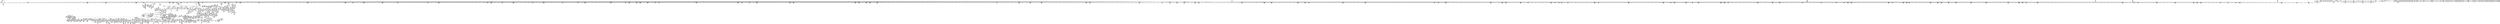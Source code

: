 digraph {
	CE0x5328520 [shape=record,shape=Mrecord,label="{CE0x5328520|0:_i32,_4:_i32,_8:_i16,_12:_i32,_16:_i32,_20:_i32,_24:_i32,_56:_i8*,_:_SCMRE_875,876_}"]
	CE0x521b790 [shape=record,shape=Mrecord,label="{CE0x521b790|selinux_file_fcntl:_tmp15|security/selinux/hooks.c,3345}"]
	CE0x52de8b0 [shape=record,shape=Mrecord,label="{CE0x52de8b0|file_inode:_bb}"]
	CE0x528deb0 [shape=record,shape=Mrecord,label="{CE0x528deb0|file_has_perm:_tmp4|security/selinux/hooks.c,1681|*SummSource*}"]
	CE0x52cf250 [shape=record,shape=Mrecord,label="{CE0x52cf250|GLOBAL:_llvm.expect.i64|*Constant*}"]
	CE0x524c620 [shape=record,shape=Mrecord,label="{CE0x524c620|8:_i8,_32:_%struct.inode*,_%struct.selinux_audit_data*,_128:_i32,_456:_i8*,_:_SCMRE_71,72_}"]
	CE0x5278c90 [shape=record,shape=Mrecord,label="{CE0x5278c90|8:_i8,_32:_%struct.inode*,_%struct.selinux_audit_data*,_128:_i32,_456:_i8*,_:_SCMRE_200,201_}"]
	CE0x52da910 [shape=record,shape=Mrecord,label="{CE0x52da910|GLOBAL:_creds_are_invalid|*Constant*|*SummSink*}"]
	CE0x531d3f0 [shape=record,shape=Mrecord,label="{CE0x531d3f0|0:_i32,_4:_i32,_8:_i16,_12:_i32,_16:_i32,_20:_i32,_24:_i32,_56:_i8*,_:_SCMRE_578,579_}"]
	CE0x52754e0 [shape=record,shape=Mrecord,label="{CE0x52754e0|8:_i8,_32:_%struct.inode*,_%struct.selinux_audit_data*,_128:_i32,_456:_i8*,_:_SCMRE_167,168_}"]
	CE0x52d7460 [shape=record,shape=Mrecord,label="{CE0x52d7460|inode_has_perm:_do.end|*SummSource*}"]
	CE0x52b9f80 [shape=record,shape=Mrecord,label="{CE0x52b9f80|0:_i32,_4:_i32,_8:_i32,_12:_i32,_:_CMRE_4,8_|*MultipleSource*|security/selinux/hooks.c,196|security/selinux/hooks.c,197|*LoadInst*|security/selinux/hooks.c,196}"]
	CE0x5219dd0 [shape=record,shape=Mrecord,label="{CE0x5219dd0|selinux_file_fcntl:_land.lhs.true|*SummSource*}"]
	CE0x51fcbb0 [shape=record,shape=Mrecord,label="{CE0x51fcbb0|selinux_file_fcntl:_do.body|*SummSink*}"]
	CE0x5208610 [shape=record,shape=Mrecord,label="{CE0x5208610|i32_3|*Constant*|*SummSink*}"]
	CE0x5315a90 [shape=record,shape=Mrecord,label="{CE0x5315a90|0:_i32,_4:_i32,_8:_i16,_12:_i32,_16:_i32,_20:_i32,_24:_i32,_56:_i8*,_:_SCMRE_416,424_|*MultipleSource*|*LoadInst*|include/linux/fs.h,1916|security/selinux/hooks.c,1675|Function::inode_has_perm&Arg::inode::|security/selinux/hooks.c,1611}"]
	CE0x52d5d20 [shape=record,shape=Mrecord,label="{CE0x52d5d20|_ret_void,_!dbg_!27722|include/linux/cred.h,175|*SummSink*}"]
	CE0x5285c20 [shape=record,shape=Mrecord,label="{CE0x5285c20|cred_sid:_bb}"]
	CE0x524ae80 [shape=record,shape=Mrecord,label="{CE0x524ae80|8:_i8,_32:_%struct.inode*,_%struct.selinux_audit_data*,_128:_i32,_456:_i8*,_:_SCMRE_57,58_}"]
	CE0x6453e50 [shape=record,shape=Mrecord,label="{CE0x6453e50|selinux_file_fcntl:_sw.bb|*SummSink*}"]
	CE0x5293ef0 [shape=record,shape=Mrecord,label="{CE0x5293ef0|file_has_perm:_file|Function::file_has_perm&Arg::file::}"]
	CE0x52031a0 [shape=record,shape=Mrecord,label="{CE0x52031a0|selinux_file_fcntl:_tmp23|security/selinux/hooks.c,3350|*SummSource*}"]
	CE0x5307b40 [shape=record,shape=Mrecord,label="{CE0x5307b40|0:_i32,_4:_i32,_8:_i16,_12:_i32,_16:_i32,_20:_i32,_24:_i32,_56:_i8*,_:_SCMRE_175,176_}"]
	CE0x52deb50 [shape=record,shape=Mrecord,label="{CE0x52deb50|file_inode:_bb|*SummSink*}"]
	CE0x530cfe0 [shape=record,shape=Mrecord,label="{CE0x530cfe0|0:_i32,_4:_i32,_8:_i16,_12:_i32,_16:_i32,_20:_i32,_24:_i32,_56:_i8*,_:_SCMRE_249,250_}"]
	CE0x52c8ea0 [shape=record,shape=Mrecord,label="{CE0x52c8ea0|i64*_getelementptr_inbounds_(_8_x_i64_,_8_x_i64_*___llvm_gcov_ctr154,_i64_0,_i64_7)|*Constant*|*SummSink*}"]
	CE0x5224a90 [shape=record,shape=Mrecord,label="{CE0x5224a90|selinux_file_fcntl:_tmp11|security/selinux/hooks.c,3345|*SummSource*}"]
	CE0x529b870 [shape=record,shape=Mrecord,label="{CE0x529b870|selinux_file_fcntl:_err.0|*SummSink*}"]
	CE0x527e270 [shape=record,shape=Mrecord,label="{CE0x527e270|8:_i8,_32:_%struct.inode*,_%struct.selinux_audit_data*,_128:_i32,_456:_i8*,_:_SCMRE_400,404_|*MultipleSource*|security/selinux/hooks.c,3350|Function::selinux_file_fcntl&Arg::file::}"]
	CE0x521c2d0 [shape=record,shape=Mrecord,label="{CE0x521c2d0|GLOBAL:___llvm_gcov_ctr260|Global_var:__llvm_gcov_ctr260}"]
	CE0x52d8a00 [shape=record,shape=Mrecord,label="{CE0x52d8a00|inode_has_perm:_tmp|*SummSink*}"]
	CE0x5251760 [shape=record,shape=Mrecord,label="{CE0x5251760|i64*_getelementptr_inbounds_(_2_x_i64_,_2_x_i64_*___llvm_gcov_ctr98,_i64_0,_i64_0)|*Constant*|*SummSource*}"]
	CE0x526c6d0 [shape=record,shape=Mrecord,label="{CE0x526c6d0|__llvm_gcov_indirect_counter_increment:_exit|*SummSource*}"]
	CE0x524bc00 [shape=record,shape=Mrecord,label="{CE0x524bc00|8:_i8,_32:_%struct.inode*,_%struct.selinux_audit_data*,_128:_i32,_456:_i8*,_:_SCMRE_65,66_}"]
	CE0x52a13d0 [shape=record,shape=Mrecord,label="{CE0x52a13d0|file_has_perm:_u|security/selinux/hooks.c,1681}"]
	CE0x5276fe0 [shape=record,shape=Mrecord,label="{CE0x5276fe0|8:_i8,_32:_%struct.inode*,_%struct.selinux_audit_data*,_128:_i32,_456:_i8*,_:_SCMRE_183,184_}"]
	CE0x5334570 [shape=record,shape=Mrecord,label="{CE0x5334570|inode_has_perm:_call|security/selinux/hooks.c,1614}"]
	CE0x526b1c0 [shape=record,shape=Mrecord,label="{CE0x526b1c0|__llvm_gcov_indirect_counter_increment:_tmp5|*SummSource*}"]
	CE0x5334810 [shape=record,shape=Mrecord,label="{CE0x5334810|inode_has_perm:_call|security/selinux/hooks.c,1614|*SummSink*}"]
	CE0x529f590 [shape=record,shape=Mrecord,label="{CE0x529f590|file_has_perm:_call|security/selinux/hooks.c,1675}"]
	CE0x52d7a30 [shape=record,shape=Mrecord,label="{CE0x52d7a30|0:_i32,_4:_i32,_8:_i16,_12:_i32,_16:_i32,_20:_i32,_24:_i32,_56:_i8*,_:_SCMRE_16,24_|*MultipleSource*|*LoadInst*|include/linux/fs.h,1916|security/selinux/hooks.c,1675|Function::inode_has_perm&Arg::inode::|security/selinux/hooks.c,1611}"]
	CE0x52a8ef0 [shape=record,shape=Mrecord,label="{CE0x52a8ef0|i64_8|*Constant*|*SummSink*}"]
	CE0x52ac400 [shape=record,shape=Mrecord,label="{CE0x52ac400|inode_has_perm:_cred|Function::inode_has_perm&Arg::cred::|*SummSink*}"]
	CE0x530dbb0 [shape=record,shape=Mrecord,label="{CE0x530dbb0|0:_i32,_4:_i32,_8:_i16,_12:_i32,_16:_i32,_20:_i32,_24:_i32,_56:_i8*,_:_SCMRE_256,257_}"]
	CE0x53118d0 [shape=record,shape=Mrecord,label="{CE0x53118d0|0:_i32,_4:_i32,_8:_i16,_12:_i32,_16:_i32,_20:_i32,_24:_i32,_56:_i8*,_:_SCMRE_292,293_}"]
	CE0x530fc20 [shape=record,shape=Mrecord,label="{CE0x530fc20|0:_i32,_4:_i32,_8:_i16,_12:_i32,_16:_i32,_20:_i32,_24:_i32,_56:_i8*,_:_SCMRE_275,276_}"]
	CE0x5273020 [shape=record,shape=Mrecord,label="{CE0x5273020|8:_i8,_32:_%struct.inode*,_%struct.selinux_audit_data*,_128:_i32,_456:_i8*,_:_SCMRE_144,145_}"]
	CE0x524b030 [shape=record,shape=Mrecord,label="{CE0x524b030|8:_i8,_32:_%struct.inode*,_%struct.selinux_audit_data*,_128:_i32,_456:_i8*,_:_SCMRE_58,59_}"]
	CE0x52a38d0 [shape=record,shape=Mrecord,label="{CE0x52a38d0|file_inode:_f_inode|include/linux/fs.h,1916}"]
	CE0x524f710 [shape=record,shape=Mrecord,label="{CE0x524f710|8:_i8,_32:_%struct.inode*,_%struct.selinux_audit_data*,_128:_i32,_456:_i8*,_:_SCMRE_100,101_}"]
	CE0x5204410 [shape=record,shape=Mrecord,label="{CE0x5204410|_ret_i32_%retval.0,_!dbg_!27728|security/selinux/avc.c,775|*SummSink*}"]
	CE0x52cfe80 [shape=record,shape=Mrecord,label="{CE0x52cfe80|inode_has_perm:_tmp5|security/selinux/hooks.c,1609}"]
	CE0x533e740 [shape=record,shape=Mrecord,label="{CE0x533e740|inode_has_perm:_and|security/selinux/hooks.c,1611}"]
	CE0x527fa10 [shape=record,shape=Mrecord,label="{CE0x527fa10|8:_i8,_32:_%struct.inode*,_%struct.selinux_audit_data*,_128:_i32,_456:_i8*,_:_SCMRE_448,456_|*MultipleSource*|security/selinux/hooks.c,3350|Function::selinux_file_fcntl&Arg::file::}"]
	CE0x526ecb0 [shape=record,shape=Mrecord,label="{CE0x526ecb0|__llvm_gcov_indirect_counter_increment:_bb4|*SummSource*}"]
	CE0x5292da0 [shape=record,shape=Mrecord,label="{CE0x5292da0|cred_sid:_tmp|*SummSink*}"]
	CE0x6489300 [shape=record,shape=Mrecord,label="{CE0x6489300|selinux_file_fcntl:_land.lhs.true7|*SummSource*}"]
	CE0x5254210 [shape=record,shape=Mrecord,label="{CE0x5254210|GLOBAL:_selinux_file_fcntl.__warned|Global_var:selinux_file_fcntl.__warned}"]
	CE0x5229270 [shape=record,shape=Mrecord,label="{CE0x5229270|cred_sid:_tmp5|security/selinux/hooks.c,196|*SummSink*}"]
	CE0x5244990 [shape=record,shape=Mrecord,label="{CE0x5244990|file_has_perm:_cred|Function::file_has_perm&Arg::cred::|*SummSource*}"]
	CE0x5289560 [shape=record,shape=Mrecord,label="{CE0x5289560|file_has_perm:_cmp|security/selinux/hooks.c,1683}"]
	CE0x521f800 [shape=record,shape=Mrecord,label="{CE0x521f800|selinux_file_fcntl:_sw.bb15|*SummSink*}"]
	CE0x5212a10 [shape=record,shape=Mrecord,label="{CE0x5212a10|get_current:_tmp4|./arch/x86/include/asm/current.h,14|*SummSource*}"]
	CE0x530e420 [shape=record,shape=Mrecord,label="{CE0x530e420|0:_i32,_4:_i32,_8:_i16,_12:_i32,_16:_i32,_20:_i32,_24:_i32,_56:_i8*,_:_SCMRE_261,262_}"]
	CE0x5201170 [shape=record,shape=Mrecord,label="{CE0x5201170|i32_37|*Constant*}"]
	CE0x5276c80 [shape=record,shape=Mrecord,label="{CE0x5276c80|8:_i8,_32:_%struct.inode*,_%struct.selinux_audit_data*,_128:_i32,_456:_i8*,_:_SCMRE_181,182_}"]
	CE0x52d9f70 [shape=record,shape=Mrecord,label="{CE0x52d9f70|cred_sid:_tmp6|security/selinux/hooks.c,197}"]
	CE0x530cad0 [shape=record,shape=Mrecord,label="{CE0x530cad0|0:_i32,_4:_i32,_8:_i16,_12:_i32,_16:_i32,_20:_i32,_24:_i32,_56:_i8*,_:_SCMRE_246,247_}"]
	CE0x520deb0 [shape=record,shape=Mrecord,label="{CE0x520deb0|GLOBAL:___llvm_gcov_global_state_pred262|Global_var:__llvm_gcov_global_state_pred262|*SummSink*}"]
	CE0x5287c10 [shape=record,shape=Mrecord,label="{CE0x5287c10|i64*_getelementptr_inbounds_(_33_x_i64_,_33_x_i64_*___llvm_gcov_ctr260,_i64_0,_i64_28)|*Constant*}"]
	CE0x52cdf00 [shape=record,shape=Mrecord,label="{CE0x52cdf00|inode_has_perm:_tmp4|security/selinux/hooks.c,1609|*SummSink*}"]
	CE0x52a7920 [shape=record,shape=Mrecord,label="{CE0x52a7920|i64*_getelementptr_inbounds_(_12_x_i64_,_12_x_i64_*___llvm_gcov_ctr170,_i64_0,_i64_6)|*Constant*|*SummSource*}"]
	CE0x5244b20 [shape=record,shape=Mrecord,label="{CE0x5244b20|i64**_getelementptr_inbounds_(_4_x_i64*_,_4_x_i64*_*___llvm_gcda_edge_table261,_i64_0,_i64_1)|*Constant*|*SummSource*}"]
	CE0x5215830 [shape=record,shape=Mrecord,label="{CE0x5215830|cred_sid:_tmp3|*SummSource*}"]
	CE0x52dbac0 [shape=record,shape=Mrecord,label="{CE0x52dbac0|i8*_getelementptr_inbounds_(_25_x_i8_,_25_x_i8_*_.str3,_i32_0,_i32_0)|*Constant*}"]
	CE0x533f640 [shape=record,shape=Mrecord,label="{CE0x533f640|inode_has_perm:_lnot1|security/selinux/hooks.c,1611|*SummSource*}"]
	CE0x52937a0 [shape=record,shape=Mrecord,label="{CE0x52937a0|cred_sid:_tmp|*SummSource*}"]
	CE0x52021f0 [shape=record,shape=Mrecord,label="{CE0x52021f0|file_has_perm:_tmp9|security/selinux/hooks.c,1683}"]
	CE0x52d7640 [shape=record,shape=Mrecord,label="{CE0x52d7640|GLOBAL:_creds_are_invalid|*Constant*}"]
	CE0x52285a0 [shape=record,shape=Mrecord,label="{CE0x52285a0|cred_sid:_entry}"]
	CE0x52958b0 [shape=record,shape=Mrecord,label="{CE0x52958b0|selinux_file_fcntl:_tmp32|security/selinux/hooks.c,3350|*SummSource*}"]
	CE0x528fff0 [shape=record,shape=Mrecord,label="{CE0x528fff0|file_has_perm:_tmp11|security/selinux/hooks.c,1684|*SummSink*}"]
	CE0x522a590 [shape=record,shape=Mrecord,label="{CE0x522a590|i64*_getelementptr_inbounds_(_2_x_i64_,_2_x_i64_*___llvm_gcov_ctr162,_i64_0,_i64_1)|*Constant*|*SummSink*}"]
	CE0x52ae0a0 [shape=record,shape=Mrecord,label="{CE0x52ae0a0|file_has_perm:_rc.0|*SummSink*}"]
	CE0x51f3830 [shape=record,shape=Mrecord,label="{CE0x51f3830|_call_void___llvm_gcov_indirect_counter_increment(i32*___llvm_gcov_global_state_pred262,_i64**_getelementptr_inbounds_(_4_x_i64*_,_4_x_i64*_*___llvm_gcda_edge_table261,_i64_0,_i64_1)),_!dbg_!27743|security/selinux/hooks.c,3350|*SummSource*}"]
	CE0x52124e0 [shape=record,shape=Mrecord,label="{CE0x52124e0|selinux_file_fcntl:_tmp18|security/selinux/hooks.c,3345|*SummSink*}"]
	CE0x5321260 [shape=record,shape=Mrecord,label="{CE0x5321260|0:_i32,_4:_i32,_8:_i16,_12:_i32,_16:_i32,_20:_i32,_24:_i32,_56:_i8*,_:_SCMRE_615,616_}"]
	CE0x531e170 [shape=record,shape=Mrecord,label="{CE0x531e170|0:_i32,_4:_i32,_8:_i16,_12:_i32,_16:_i32,_20:_i32,_24:_i32,_56:_i8*,_:_SCMRE_586,587_}"]
	CE0x52919b0 [shape=record,shape=Mrecord,label="{CE0x52919b0|i16_8|*Constant*|*SummSource*}"]
	CE0x52d8250 [shape=record,shape=Mrecord,label="{CE0x52d8250|0:_i32,_4:_i32,_8:_i16,_12:_i32,_16:_i32,_20:_i32,_24:_i32,_56:_i8*,_:_SCMRE_136,137_}"]
	CE0x524c470 [shape=record,shape=Mrecord,label="{CE0x524c470|8:_i8,_32:_%struct.inode*,_%struct.selinux_audit_data*,_128:_i32,_456:_i8*,_:_SCMRE_70,71_}"]
	CE0x529ddc0 [shape=record,shape=Mrecord,label="{CE0x529ddc0|_ret_i32_%err.0,_!dbg_!27765|security/selinux/hooks.c,3379|*SummSource*}"]
	CE0x526b700 [shape=record,shape=Mrecord,label="{CE0x526b700|__llvm_gcov_indirect_counter_increment:_tmp6|*SummSource*}"]
	CE0x5225a10 [shape=record,shape=Mrecord,label="{CE0x5225a10|i64_0|*Constant*}"]
	CE0x520b150 [shape=record,shape=Mrecord,label="{CE0x520b150|selinux_file_fcntl:_tmp22|security/selinux/hooks.c,3350|*SummSource*}"]
	CE0x53083b0 [shape=record,shape=Mrecord,label="{CE0x53083b0|0:_i32,_4:_i32,_8:_i16,_12:_i32,_16:_i32,_20:_i32,_24:_i32,_56:_i8*,_:_SCMRE_180,181_}"]
	CE0x52c71a0 [shape=record,shape=Mrecord,label="{CE0x52c71a0|inode_has_perm:_sclass|security/selinux/hooks.c,1617}"]
	CE0x52ac620 [shape=record,shape=Mrecord,label="{CE0x52ac620|inode_has_perm:_inode|Function::inode_has_perm&Arg::inode::}"]
	CE0x5235490 [shape=record,shape=Mrecord,label="{CE0x5235490|selinux_file_fcntl:_call3|security/selinux/hooks.c,3345|*SummSink*}"]
	CE0x530eea0 [shape=record,shape=Mrecord,label="{CE0x530eea0|0:_i32,_4:_i32,_8:_i16,_12:_i32,_16:_i32,_20:_i32,_24:_i32,_56:_i8*,_:_SCMRE_267,268_}"]
	CE0x5221700 [shape=record,shape=Mrecord,label="{CE0x5221700|selinux_file_fcntl:_tmp7|security/selinux/hooks.c,3345|*SummSink*}"]
	CE0x5295f10 [shape=record,shape=Mrecord,label="{CE0x5295f10|_call_void___llvm_gcov_indirect_counter_increment(i32*___llvm_gcov_global_state_pred262,_i64**_getelementptr_inbounds_(_4_x_i64*_,_4_x_i64*_*___llvm_gcda_edge_table261,_i64_0,_i64_2)),_!dbg_!27758|security/selinux/hooks.c,3362|*SummSink*}"]
	CE0x5311de0 [shape=record,shape=Mrecord,label="{CE0x5311de0|0:_i32,_4:_i32,_8:_i16,_12:_i32,_16:_i32,_20:_i32,_24:_i32,_56:_i8*,_:_SCMRE_295,296_}"]
	CE0x5203590 [shape=record,shape=Mrecord,label="{CE0x5203590|selinux_file_fcntl:_tmp24|security/selinux/hooks.c,3350}"]
	CE0x52d0f10 [shape=record,shape=Mrecord,label="{CE0x52d0f10|GLOBAL:___validate_creds|*Constant*}"]
	CE0x5288b10 [shape=record,shape=Mrecord,label="{CE0x5288b10|selinux_file_fcntl:_tobool6|security/selinux/hooks.c,3350|*SummSource*}"]
	CE0x52b95a0 [shape=record,shape=Mrecord,label="{CE0x52b95a0|file_has_perm:_sid3|security/selinux/hooks.c,1684|*SummSink*}"]
	CE0x521aca0 [shape=record,shape=Mrecord,label="{CE0x521aca0|COLLAPSED:_GCMRE_current_task_external_global_%struct.task_struct*:_elem_0::|security/selinux/hooks.c,3345}"]
	CE0x53072d0 [shape=record,shape=Mrecord,label="{CE0x53072d0|0:_i32,_4:_i32,_8:_i16,_12:_i32,_16:_i32,_20:_i32,_24:_i32,_56:_i8*,_:_SCMRE_170,171_}"]
	CE0x5254e10 [shape=record,shape=Mrecord,label="{CE0x5254e10|inode_has_perm:_i_flags|security/selinux/hooks.c,1611|*SummSource*}"]
	CE0x52c8cf0 [shape=record,shape=Mrecord,label="{CE0x52c8cf0|inode_has_perm:_retval.0|*SummSource*}"]
	CE0x5214d40 [shape=record,shape=Mrecord,label="{CE0x5214d40|__llvm_gcov_indirect_counter_increment:_tmp2|*SummSink*}"]
	CE0x5273b90 [shape=record,shape=Mrecord,label="{CE0x5273b90|8:_i8,_32:_%struct.inode*,_%struct.selinux_audit_data*,_128:_i32,_456:_i8*,_:_SCMRE_152,153_}"]
	CE0x53305a0 [shape=record,shape=Mrecord,label="{CE0x53305a0|0:_i32,_4:_i32,_8:_i16,_12:_i32,_16:_i32,_20:_i32,_24:_i32,_56:_i8*,_:_SCMRE_983,984_}"]
	CE0x52a3860 [shape=record,shape=Mrecord,label="{CE0x52a3860|i64*_getelementptr_inbounds_(_2_x_i64_,_2_x_i64_*___llvm_gcov_ctr131,_i64_0,_i64_0)|*Constant*}"]
	CE0x522d9d0 [shape=record,shape=Mrecord,label="{CE0x522d9d0|selinux_file_fcntl:_tmp30|security/selinux/hooks.c,3351|*SummSource*}"]
	CE0x526e4e0 [shape=record,shape=Mrecord,label="{CE0x526e4e0|i64*_getelementptr_inbounds_(_8_x_i64_,_8_x_i64_*___llvm_gcov_ctr154,_i64_0,_i64_0)|*Constant*|*SummSink*}"]
	CE0x53427c0 [shape=record,shape=Mrecord,label="{CE0x53427c0|inode_has_perm:_tmp9|security/selinux/hooks.c,1611|*SummSource*}"]
	CE0x532c8a0 [shape=record,shape=Mrecord,label="{CE0x532c8a0|0:_i32,_4:_i32,_8:_i16,_12:_i32,_16:_i32,_20:_i32,_24:_i32,_56:_i8*,_:_SCMRE_915,916_}"]
	CE0x52d3790 [shape=record,shape=Mrecord,label="{CE0x52d3790|i32_22|*Constant*}"]
	CE0x52513c0 [shape=record,shape=Mrecord,label="{CE0x52513c0|8:_i8,_32:_%struct.inode*,_%struct.selinux_audit_data*,_128:_i32,_456:_i8*,_:_SCMRE_117,118_}"]
	CE0x53249d0 [shape=record,shape=Mrecord,label="{CE0x53249d0|0:_i32,_4:_i32,_8:_i16,_12:_i32,_16:_i32,_20:_i32,_24:_i32,_56:_i8*,_:_SCMRE_744,752_|*MultipleSource*|*LoadInst*|include/linux/fs.h,1916|security/selinux/hooks.c,1675|Function::inode_has_perm&Arg::inode::|security/selinux/hooks.c,1611}"]
	CE0x5309130 [shape=record,shape=Mrecord,label="{CE0x5309130|0:_i32,_4:_i32,_8:_i16,_12:_i32,_16:_i32,_20:_i32,_24:_i32,_56:_i8*,_:_SCMRE_188,189_}"]
	CE0x52027c0 [shape=record,shape=Mrecord,label="{CE0x52027c0|file_has_perm:_tmp10|security/selinux/hooks.c,1683|*SummSource*}"]
	CE0x533fd10 [shape=record,shape=Mrecord,label="{CE0x533fd10|inode_has_perm:_lnot.ext|security/selinux/hooks.c,1611|*SummSource*}"]
	CE0x524fdd0 [shape=record,shape=Mrecord,label="{CE0x524fdd0|8:_i8,_32:_%struct.inode*,_%struct.selinux_audit_data*,_128:_i32,_456:_i8*,_:_SCMRE_104,105_}"]
	CE0x5303b80 [shape=record,shape=Mrecord,label="{CE0x5303b80|0:_i32,_4:_i32,_8:_i16,_12:_i32,_16:_i32,_20:_i32,_24:_i32,_56:_i8*,_:_SCMRE_137,138_}"]
	CE0x532c390 [shape=record,shape=Mrecord,label="{CE0x532c390|0:_i32,_4:_i32,_8:_i16,_12:_i32,_16:_i32,_20:_i32,_24:_i32,_56:_i8*,_:_SCMRE_912,913_}"]
	CE0x528f220 [shape=record,shape=Mrecord,label="{CE0x528f220|i32_22|*Constant*}"]
	CE0x51ffd30 [shape=record,shape=Mrecord,label="{CE0x51ffd30|selinux_file_fcntl:_tmp9|security/selinux/hooks.c,3345|*SummSink*}"]
	CE0x5235290 [shape=record,shape=Mrecord,label="{CE0x5235290|selinux_file_fcntl:_call3|security/selinux/hooks.c,3345}"]
	CE0x52816b0 [shape=record,shape=Mrecord,label="{CE0x52816b0|i32_1024|*Constant*|*SummSource*}"]
	CE0x5322340 [shape=record,shape=Mrecord,label="{CE0x5322340|0:_i32,_4:_i32,_8:_i16,_12:_i32,_16:_i32,_20:_i32,_24:_i32,_56:_i8*,_:_SCMRE_624,628_|*MultipleSource*|*LoadInst*|include/linux/fs.h,1916|security/selinux/hooks.c,1675|Function::inode_has_perm&Arg::inode::|security/selinux/hooks.c,1611}"]
	CE0x51f2b90 [shape=record,shape=Mrecord,label="{CE0x51f2b90|i64_4|*Constant*|*SummSink*}"]
	CE0x524f8c0 [shape=record,shape=Mrecord,label="{CE0x524f8c0|8:_i8,_32:_%struct.inode*,_%struct.selinux_audit_data*,_128:_i32,_456:_i8*,_:_SCMRE_101,102_}"]
	CE0x5339190 [shape=record,shape=Mrecord,label="{CE0x5339190|__validate_creds:_tmp3|include/linux/cred.h,173|*SummSink*}"]
	CE0x52950f0 [shape=record,shape=Mrecord,label="{CE0x52950f0|i64*_getelementptr_inbounds_(_33_x_i64_,_33_x_i64_*___llvm_gcov_ctr260,_i64_0,_i64_29)|*Constant*|*SummSink*}"]
	CE0x530a060 [shape=record,shape=Mrecord,label="{CE0x530a060|0:_i32,_4:_i32,_8:_i16,_12:_i32,_16:_i32,_20:_i32,_24:_i32,_56:_i8*,_:_SCMRE_197,198_}"]
	CE0x5327e60 [shape=record,shape=Mrecord,label="{CE0x5327e60|0:_i32,_4:_i32,_8:_i16,_12:_i32,_16:_i32,_20:_i32,_24:_i32,_56:_i8*,_:_SCMRE_871,872_}"]
	CE0x52759f0 [shape=record,shape=Mrecord,label="{CE0x52759f0|8:_i8,_32:_%struct.inode*,_%struct.selinux_audit_data*,_128:_i32,_456:_i8*,_:_SCMRE_170,171_}"]
	CE0x5225ad0 [shape=record,shape=Mrecord,label="{CE0x5225ad0|get_current:_tmp3}"]
	CE0x52abfe0 [shape=record,shape=Mrecord,label="{CE0x52abfe0|i64*_getelementptr_inbounds_(_12_x_i64_,_12_x_i64_*___llvm_gcov_ctr170,_i64_0,_i64_9)|*Constant*|*SummSource*}"]
	CE0x52cbe60 [shape=record,shape=Mrecord,label="{CE0x52cbe60|i64*_getelementptr_inbounds_(_5_x_i64_,_5_x_i64_*___llvm_gcov_ctr155,_i64_0,_i64_4)|*Constant*|*SummSink*}"]
	CE0x5290790 [shape=record,shape=Mrecord,label="{CE0x5290790|i32_(i32,_i32,_i16,_i32,_%struct.common_audit_data*)*_bitcast_(i32_(i32,_i32,_i16,_i32,_%struct.common_audit_data.495*)*_avc_has_perm_to_i32_(i32,_i32,_i16,_i32,_%struct.common_audit_data*)*)|*Constant*}"]
	CE0x5230e20 [shape=record,shape=Mrecord,label="{CE0x5230e20|selinux_file_fcntl:_tmp13|security/selinux/hooks.c,3345}"]
	CE0x522a2f0 [shape=record,shape=Mrecord,label="{CE0x522a2f0|_call_void_mcount()_#3}"]
	CE0x524c110 [shape=record,shape=Mrecord,label="{CE0x524c110|8:_i8,_32:_%struct.inode*,_%struct.selinux_audit_data*,_128:_i32,_456:_i8*,_:_SCMRE_68,69_}"]
	CE0x528c6b0 [shape=record,shape=Mrecord,label="{CE0x528c6b0|i64*_getelementptr_inbounds_(_12_x_i64_,_12_x_i64_*___llvm_gcov_ctr170,_i64_0,_i64_0)|*Constant*|*SummSource*}"]
	CE0x52b0ad0 [shape=record,shape=Mrecord,label="{CE0x52b0ad0|cred_sid:_tmp4|*LoadInst*|security/selinux/hooks.c,196|*SummSink*}"]
	CE0x5289f80 [shape=record,shape=Mrecord,label="{CE0x5289f80|GLOBAL:___llvm_gcov_ctr170|Global_var:__llvm_gcov_ctr170}"]
	CE0x524a240 [shape=record,shape=Mrecord,label="{CE0x524a240|8:_i8,_32:_%struct.inode*,_%struct.selinux_audit_data*,_128:_i32,_456:_i8*,_:_SCMRE_49,50_}"]
	CE0x52c8380 [shape=record,shape=Mrecord,label="{CE0x52c8380|inode_has_perm:_retval.0}"]
	CE0x52ad510 [shape=record,shape=Mrecord,label="{CE0x52ad510|_ret_i32_%retval.0,_!dbg_!27739|security/selinux/hooks.c,1618}"]
	CE0x52cadd0 [shape=record,shape=Mrecord,label="{CE0x52cadd0|__validate_creds:_tmp7|include/linux/cred.h,174|*SummSource*}"]
	CE0x530df10 [shape=record,shape=Mrecord,label="{CE0x530df10|0:_i32,_4:_i32,_8:_i16,_12:_i32,_16:_i32,_20:_i32,_24:_i32,_56:_i8*,_:_SCMRE_258,259_}"]
	CE0x5224230 [shape=record,shape=Mrecord,label="{CE0x5224230|get_current:_entry|*SummSink*}"]
	CE0x51ffbe0 [shape=record,shape=Mrecord,label="{CE0x51ffbe0|selinux_file_fcntl:_tobool1|security/selinux/hooks.c,3345|*SummSink*}"]
	CE0x5322480 [shape=record,shape=Mrecord,label="{CE0x5322480|0:_i32,_4:_i32,_8:_i16,_12:_i32,_16:_i32,_20:_i32,_24:_i32,_56:_i8*,_:_SCMRE_640,648_|*MultipleSource*|*LoadInst*|include/linux/fs.h,1916|security/selinux/hooks.c,1675|Function::inode_has_perm&Arg::inode::|security/selinux/hooks.c,1611}"]
	CE0x65ba500 [shape=record,shape=Mrecord,label="{CE0x65ba500|selinux_file_fcntl:_do.body|*SummSource*}"]
	CE0x533e7b0 [shape=record,shape=Mrecord,label="{CE0x533e7b0|inode_has_perm:_and|security/selinux/hooks.c,1611|*SummSource*}"]
	CE0x531bfb0 [shape=record,shape=Mrecord,label="{CE0x531bfb0|0:_i32,_4:_i32,_8:_i16,_12:_i32,_16:_i32,_20:_i32,_24:_i32,_56:_i8*,_:_SCMRE_566,567_}"]
	CE0x5232290 [shape=record,shape=Mrecord,label="{CE0x5232290|GLOBAL:_current_task|Global_var:current_task}"]
	CE0x527ad60 [shape=record,shape=Mrecord,label="{CE0x527ad60|8:_i8,_32:_%struct.inode*,_%struct.selinux_audit_data*,_128:_i32,_456:_i8*,_:_SCMRE_224,232_|*MultipleSource*|security/selinux/hooks.c,3350|Function::selinux_file_fcntl&Arg::file::}"]
	CE0x5307480 [shape=record,shape=Mrecord,label="{CE0x5307480|0:_i32,_4:_i32,_8:_i16,_12:_i32,_16:_i32,_20:_i32,_24:_i32,_56:_i8*,_:_SCMRE_171,172_}"]
	CE0x5212020 [shape=record,shape=Mrecord,label="{CE0x5212020|selinux_file_fcntl:_tmp3|*SummSink*}"]
	CE0x52c5f60 [shape=record,shape=Mrecord,label="{CE0x52c5f60|inode_has_perm:_sid3|security/selinux/hooks.c,1617|*SummSource*}"]
	CE0x5320ba0 [shape=record,shape=Mrecord,label="{CE0x5320ba0|0:_i32,_4:_i32,_8:_i16,_12:_i32,_16:_i32,_20:_i32,_24:_i32,_56:_i8*,_:_SCMRE_611,612_}"]
	CE0x533f7b0 [shape=record,shape=Mrecord,label="{CE0x533f7b0|inode_has_perm:_lnot1|security/selinux/hooks.c,1611|*SummSink*}"]
	CE0x52036d0 [shape=record,shape=Mrecord,label="{CE0x52036d0|selinux_file_fcntl:_tmp24|security/selinux/hooks.c,3350|*SummSource*}"]
	CE0x5278ff0 [shape=record,shape=Mrecord,label="{CE0x5278ff0|8:_i8,_32:_%struct.inode*,_%struct.selinux_audit_data*,_128:_i32,_456:_i8*,_:_SCMRE_202,203_}"]
	CE0x526e1d0 [shape=record,shape=Mrecord,label="{CE0x526e1d0|file_has_perm:_call1|security/selinux/hooks.c,1677|*SummSink*}"]
	CE0x5226970 [shape=record,shape=Mrecord,label="{CE0x5226970|selinux_file_fcntl:_tmp12|security/selinux/hooks.c,3345}"]
	CE0x52088b0 [shape=record,shape=Mrecord,label="{CE0x52088b0|i32_9|*Constant*|*SummSource*}"]
	CE0x532b100 [shape=record,shape=Mrecord,label="{CE0x532b100|0:_i32,_4:_i32,_8:_i16,_12:_i32,_16:_i32,_20:_i32,_24:_i32,_56:_i8*,_:_SCMRE_901,902_}"]
	CE0x52d6860 [shape=record,shape=Mrecord,label="{CE0x52d6860|cred_sid:_tmp3}"]
	CE0x5233d70 [shape=record,shape=Mrecord,label="{CE0x5233d70|i64_3|*Constant*}"]
	CE0x52c9850 [shape=record,shape=Mrecord,label="{CE0x52c9850|__validate_creds:_tmp5|include/linux/cred.h,173}"]
	CE0x5253a10 [shape=record,shape=Mrecord,label="{CE0x5253a10|i64_0|*Constant*|*SummSink*}"]
	CE0x52d3420 [shape=record,shape=Mrecord,label="{CE0x52d3420|__validate_creds:_file|Function::__validate_creds&Arg::file::}"]
	CE0x5318670 [shape=record,shape=Mrecord,label="{CE0x5318670|0:_i32,_4:_i32,_8:_i16,_12:_i32,_16:_i32,_20:_i32,_24:_i32,_56:_i8*,_:_SCMRE_486,487_}"]
	CE0x529cb50 [shape=record,shape=Mrecord,label="{CE0x529cb50|i64*_getelementptr_inbounds_(_33_x_i64_,_33_x_i64_*___llvm_gcov_ctr260,_i64_0,_i64_32)|*Constant*}"]
	CE0x52549c0 [shape=record,shape=Mrecord,label="{CE0x52549c0|i64*_getelementptr_inbounds_(_33_x_i64_,_33_x_i64_*___llvm_gcov_ctr260,_i64_0,_i64_1)|*Constant*|*SummSink*}"]
	CE0x524d040 [shape=record,shape=Mrecord,label="{CE0x524d040|8:_i8,_32:_%struct.inode*,_%struct.selinux_audit_data*,_128:_i32,_456:_i8*,_:_SCMRE_77,78_}"]
	CE0x52d0630 [shape=record,shape=Mrecord,label="{CE0x52d0630|0:_i32,_4:_i32,_8:_i16,_12:_i32,_16:_i32,_20:_i32,_24:_i32,_56:_i8*,_:_SCMRE_4,8_|*MultipleSource*|*LoadInst*|include/linux/fs.h,1916|security/selinux/hooks.c,1675|Function::inode_has_perm&Arg::inode::|security/selinux/hooks.c,1611}"]
	CE0x5292680 [shape=record,shape=Mrecord,label="{CE0x5292680|file_has_perm:_ad|security/selinux/hooks.c, 1676|*SummSource*}"]
	CE0x521e450 [shape=record,shape=Mrecord,label="{CE0x521e450|i32_5|*Constant*|*SummSource*}"]
	CE0x520c7a0 [shape=record,shape=Mrecord,label="{CE0x520c7a0|selinux_file_fcntl:_tmp2|*SummSource*}"]
	CE0x52d2180 [shape=record,shape=Mrecord,label="{CE0x52d2180|__validate_creds:_line|Function::__validate_creds&Arg::line::}"]
	CE0x528d1f0 [shape=record,shape=Mrecord,label="{CE0x528d1f0|cred_sid:_tmp4|*LoadInst*|security/selinux/hooks.c,196}"]
	CE0x5284190 [shape=record,shape=Mrecord,label="{CE0x5284190|i64_24|*Constant*|*SummSource*}"]
	CE0x52d9550 [shape=record,shape=Mrecord,label="{CE0x52d9550|__validate_creds:_entry|*SummSource*}"]
	CE0x529a280 [shape=record,shape=Mrecord,label="{CE0x529a280|selinux_file_fcntl:_call16|security/selinux/hooks.c,3375}"]
	CE0x530b5e0 [shape=record,shape=Mrecord,label="{CE0x530b5e0|0:_i32,_4:_i32,_8:_i16,_12:_i32,_16:_i32,_20:_i32,_24:_i32,_56:_i8*,_:_SCMRE_216,224_|*MultipleSource*|*LoadInst*|include/linux/fs.h,1916|security/selinux/hooks.c,1675|Function::inode_has_perm&Arg::inode::|security/selinux/hooks.c,1611}"]
	CE0x527bb50 [shape=record,shape=Mrecord,label="{CE0x527bb50|8:_i8,_32:_%struct.inode*,_%struct.selinux_audit_data*,_128:_i32,_456:_i8*,_:_SCMRE_264,280_|*MultipleSource*|security/selinux/hooks.c,3350|Function::selinux_file_fcntl&Arg::file::}"]
	CE0x6e65130 [shape=record,shape=Mrecord,label="{CE0x6e65130|selinux_file_fcntl:_sw.bb}"]
	CE0x527bc00 [shape=record,shape=Mrecord,label="{CE0x527bc00|8:_i8,_32:_%struct.inode*,_%struct.selinux_audit_data*,_128:_i32,_456:_i8*,_:_SCMRE_296,304_|*MultipleSource*|security/selinux/hooks.c,3350|Function::selinux_file_fcntl&Arg::file::}"]
	CE0x532e550 [shape=record,shape=Mrecord,label="{CE0x532e550|0:_i32,_4:_i32,_8:_i16,_12:_i32,_16:_i32,_20:_i32,_24:_i32,_56:_i8*,_:_SCMRE_932,933_}"]
	CE0x52dc0b0 [shape=record,shape=Mrecord,label="{CE0x52dc0b0|cred_sid:_tmp5|security/selinux/hooks.c,196}"]
	CE0x52727a0 [shape=record,shape=Mrecord,label="{CE0x52727a0|8:_i8,_32:_%struct.inode*,_%struct.selinux_audit_data*,_128:_i32,_456:_i8*,_:_SCMRE_128,132_|*MultipleSource*|security/selinux/hooks.c,3350|Function::selinux_file_fcntl&Arg::file::}"]
	CE0x520b040 [shape=record,shape=Mrecord,label="{CE0x520b040|selinux_file_fcntl:_tmp22|security/selinux/hooks.c,3350}"]
	CE0x52885a0 [shape=record,shape=Mrecord,label="{CE0x52885a0|selinux_file_fcntl:_call11|security/selinux/hooks.c,3351}"]
	CE0x5291c90 [shape=record,shape=Mrecord,label="{CE0x5291c90|avc_has_perm:_tclass|Function::avc_has_perm&Arg::tclass::|*SummSource*}"]
	CE0x5246470 [shape=record,shape=Mrecord,label="{CE0x5246470|selinux_file_fcntl:_f_flags|security/selinux/hooks.c,3350}"]
	CE0x530f710 [shape=record,shape=Mrecord,label="{CE0x530f710|0:_i32,_4:_i32,_8:_i16,_12:_i32,_16:_i32,_20:_i32,_24:_i32,_56:_i8*,_:_SCMRE_272,273_}"]
	CE0x52a6370 [shape=record,shape=Mrecord,label="{CE0x52a6370|file_has_perm:_if.end|*SummSink*}"]
	CE0x527a5e0 [shape=record,shape=Mrecord,label="{CE0x527a5e0|8:_i8,_32:_%struct.inode*,_%struct.selinux_audit_data*,_128:_i32,_456:_i8*,_:_SCMRE_215,216_}"]
	CE0x5294060 [shape=record,shape=Mrecord,label="{CE0x5294060|file_has_perm:_file|Function::file_has_perm&Arg::file::|*SummSource*}"]
	CE0x5335fe0 [shape=record,shape=Mrecord,label="{CE0x5335fe0|inode_has_perm:_tmp17|security/selinux/hooks.c,1617}"]
	CE0x52cf5f0 [shape=record,shape=Mrecord,label="{CE0x52cf5f0|inode_has_perm:_tmp1}"]
	CE0x5281640 [shape=record,shape=Mrecord,label="{CE0x5281640|i32_1024|*Constant*}"]
	CE0x5326c10 [shape=record,shape=Mrecord,label="{CE0x5326c10|0:_i32,_4:_i32,_8:_i16,_12:_i32,_16:_i32,_20:_i32,_24:_i32,_56:_i8*,_:_SCMRE_848,856_|*MultipleSource*|*LoadInst*|include/linux/fs.h,1916|security/selinux/hooks.c,1675|Function::inode_has_perm&Arg::inode::|security/selinux/hooks.c,1611}"]
	CE0x521b720 [shape=record,shape=Mrecord,label="{CE0x521b720|i8_1|*Constant*}"]
	CE0x52273d0 [shape=record,shape=Mrecord,label="{CE0x52273d0|cred_sid:_cred|Function::cred_sid&Arg::cred::}"]
	CE0x527b670 [shape=record,shape=Mrecord,label="{CE0x527b670|8:_i8,_32:_%struct.inode*,_%struct.selinux_audit_data*,_128:_i32,_456:_i8*,_:_SCMRE_280,288_|*MultipleSource*|security/selinux/hooks.c,3350|Function::selinux_file_fcntl&Arg::file::}"]
	CE0x5203aa0 [shape=record,shape=Mrecord,label="{CE0x5203aa0|i8_1|*Constant*|*SummSink*}"]
	CE0x5275690 [shape=record,shape=Mrecord,label="{CE0x5275690|8:_i8,_32:_%struct.inode*,_%struct.selinux_audit_data*,_128:_i32,_456:_i8*,_:_SCMRE_168,169_}"]
	CE0x52ce080 [shape=record,shape=Mrecord,label="{CE0x52ce080|i64*_getelementptr_inbounds_(_5_x_i64_,_5_x_i64_*___llvm_gcov_ctr155,_i64_0,_i64_0)|*Constant*|*SummSource*}"]
	CE0x5327190 [shape=record,shape=Mrecord,label="{CE0x5327190|0:_i32,_4:_i32,_8:_i16,_12:_i32,_16:_i32,_20:_i32,_24:_i32,_56:_i8*,_:_SCMRE_865,866_}"]
	CE0x527a280 [shape=record,shape=Mrecord,label="{CE0x527a280|8:_i8,_32:_%struct.inode*,_%struct.selinux_audit_data*,_128:_i32,_456:_i8*,_:_SCMRE_213,214_}"]
	CE0x52d5ec0 [shape=record,shape=Mrecord,label="{CE0x52d5ec0|inode_has_perm:_tmp6|*LoadInst*|security/selinux/hooks.c,1611}"]
	CE0x53316d0 [shape=record,shape=Mrecord,label="{CE0x53316d0|i32_512|*Constant*|*SummSource*}"]
	CE0x530b2f0 [shape=record,shape=Mrecord,label="{CE0x530b2f0|0:_i32,_4:_i32,_8:_i16,_12:_i32,_16:_i32,_20:_i32,_24:_i32,_56:_i8*,_:_SCMRE_240,241_}"]
	CE0x53303f0 [shape=record,shape=Mrecord,label="{CE0x53303f0|0:_i32,_4:_i32,_8:_i16,_12:_i32,_16:_i32,_20:_i32,_24:_i32,_56:_i8*,_:_SCMRE_982,983_}"]
	CE0x52445e0 [shape=record,shape=Mrecord,label="{CE0x52445e0|file_has_perm:_entry|*SummSource*}"]
	CE0x531a450 [shape=record,shape=Mrecord,label="{CE0x531a450|0:_i32,_4:_i32,_8:_i16,_12:_i32,_16:_i32,_20:_i32,_24:_i32,_56:_i8*,_:_SCMRE_544,552_|*MultipleSource*|*LoadInst*|include/linux/fs.h,1916|security/selinux/hooks.c,1675|Function::inode_has_perm&Arg::inode::|security/selinux/hooks.c,1611}"]
	CE0x5287dc0 [shape=record,shape=Mrecord,label="{CE0x5287dc0|selinux_file_fcntl:_tmp29|security/selinux/hooks.c,3351}"]
	CE0x527e9b0 [shape=record,shape=Mrecord,label="{CE0x527e9b0|8:_i8,_32:_%struct.inode*,_%struct.selinux_audit_data*,_128:_i32,_456:_i8*,_:_SCMRE_416,424_|*MultipleSource*|security/selinux/hooks.c,3350|Function::selinux_file_fcntl&Arg::file::}"]
	CE0x526fa00 [shape=record,shape=Mrecord,label="{CE0x526fa00|_call_void_mcount()_#3|*SummSink*}"]
	CE0x532b2b0 [shape=record,shape=Mrecord,label="{CE0x532b2b0|0:_i32,_4:_i32,_8:_i16,_12:_i32,_16:_i32,_20:_i32,_24:_i32,_56:_i8*,_:_SCMRE_902,903_}"]
	CE0x527f780 [shape=record,shape=Mrecord,label="{CE0x527f780|8:_i8,_32:_%struct.inode*,_%struct.selinux_audit_data*,_128:_i32,_456:_i8*,_:_SCMRE_440,448_|*MultipleSource*|security/selinux/hooks.c,3350|Function::selinux_file_fcntl&Arg::file::}"]
	CE0x526a8a0 [shape=record,shape=Mrecord,label="{CE0x526a8a0|_call_void_mcount()_#3|*SummSink*}"]
	CE0x529ab60 [shape=record,shape=Mrecord,label="{CE0x529ab60|i32_64|*Constant*}"]
	CE0x532f610 [shape=record,shape=Mrecord,label="{CE0x532f610|0:_i32,_4:_i32,_8:_i16,_12:_i32,_16:_i32,_20:_i32,_24:_i32,_56:_i8*,_:_SCMRE_968,976_|*MultipleSource*|*LoadInst*|include/linux/fs.h,1916|security/selinux/hooks.c,1675|Function::inode_has_perm&Arg::inode::|security/selinux/hooks.c,1611}"]
	CE0x5293270 [shape=record,shape=Mrecord,label="{CE0x5293270|file_has_perm:_tmp3|security/selinux/hooks.c,1674|*SummSource*}"]
	CE0x52a9ea0 [shape=record,shape=Mrecord,label="{CE0x52a9ea0|file_has_perm:_tmp18|security/selinux/hooks.c,1690}"]
	CE0x5321920 [shape=record,shape=Mrecord,label="{CE0x5321920|0:_i32,_4:_i32,_8:_i16,_12:_i32,_16:_i32,_20:_i32,_24:_i32,_56:_i8*,_:_SCMRE_619,620_}"]
	CE0x5233d00 [shape=record,shape=Mrecord,label="{CE0x5233d00|selinux_file_fcntl:_tobool|security/selinux/hooks.c,3345}"]
	CE0x52765c0 [shape=record,shape=Mrecord,label="{CE0x52765c0|8:_i8,_32:_%struct.inode*,_%struct.selinux_audit_data*,_128:_i32,_456:_i8*,_:_SCMRE_177,178_}"]
	CE0x52a32c0 [shape=record,shape=Mrecord,label="{CE0x52a32c0|_ret_%struct.inode*_%tmp4,_!dbg_!27713|include/linux/fs.h,1916|*SummSink*}"]
	CE0x5201340 [shape=record,shape=Mrecord,label="{CE0x5201340|i32_37|*Constant*|*SummSink*}"]
	CE0x52d95c0 [shape=record,shape=Mrecord,label="{CE0x52d95c0|__validate_creds:_entry}"]
	CE0x533a820 [shape=record,shape=Mrecord,label="{CE0x533a820|__validate_creds:_if.end}"]
	CE0x521f0a0 [shape=record,shape=Mrecord,label="{CE0x521f0a0|selinux_file_fcntl:_sw.bb13}"]
	CE0x52973d0 [shape=record,shape=Mrecord,label="{CE0x52973d0|i64*_getelementptr_inbounds_(_33_x_i64_,_33_x_i64_*___llvm_gcov_ctr260,_i64_0,_i64_30)|*Constant*|*SummSource*}"]
	CE0x5248310 [shape=record,shape=Mrecord,label="{CE0x5248310|8:_i8,_32:_%struct.inode*,_%struct.selinux_audit_data*,_128:_i32,_456:_i8*,_:_SCMRE_7,8_}"]
	CE0x529dd50 [shape=record,shape=Mrecord,label="{CE0x529dd50|get_current:_bb}"]
	CE0x52a9bb0 [shape=record,shape=Mrecord,label="{CE0x52a9bb0|file_has_perm:_tmp22|security/selinux/hooks.c,1694|*SummSink*}"]
	CE0x5291b20 [shape=record,shape=Mrecord,label="{CE0x5291b20|i16_8|*Constant*|*SummSink*}"]
	CE0x53077e0 [shape=record,shape=Mrecord,label="{CE0x53077e0|0:_i32,_4:_i32,_8:_i16,_12:_i32,_16:_i32,_20:_i32,_24:_i32,_56:_i8*,_:_SCMRE_173,174_}"]
	CE0x5220bf0 [shape=record,shape=Mrecord,label="{CE0x5220bf0|selinux_file_fcntl:_entry}"]
	CE0x52d68d0 [shape=record,shape=Mrecord,label="{CE0x52d68d0|cred_sid:_tmp2}"]
	CE0x5217240 [shape=record,shape=Mrecord,label="{CE0x5217240|file_has_perm:_u|security/selinux/hooks.c,1681|*SummSink*}"]
	CE0x527ff30 [shape=record,shape=Mrecord,label="{CE0x527ff30|8:_i8,_32:_%struct.inode*,_%struct.selinux_audit_data*,_128:_i32,_456:_i8*,_:_SCMRE_464,472_|*MultipleSource*|security/selinux/hooks.c,3350|Function::selinux_file_fcntl&Arg::file::}"]
	CE0x52aba20 [shape=record,shape=Mrecord,label="{CE0x52aba20|file_has_perm:_tmp23|security/selinux/hooks.c,1694|*SummSource*}"]
	CE0x52ac900 [shape=record,shape=Mrecord,label="{CE0x52ac900|inode_has_perm:_inode|Function::inode_has_perm&Arg::inode::|*SummSink*}"]
	CE0x530a8d0 [shape=record,shape=Mrecord,label="{CE0x530a8d0|0:_i32,_4:_i32,_8:_i16,_12:_i32,_16:_i32,_20:_i32,_24:_i32,_56:_i8*,_:_SCMRE_202,203_}"]
	CE0x52b1c60 [shape=record,shape=Mrecord,label="{CE0x52b1c60|cred_sid:_security|security/selinux/hooks.c,196|*SummSink*}"]
	CE0x52975e0 [shape=record,shape=Mrecord,label="{CE0x52975e0|selinux_file_fcntl:_tmp33|security/selinux/hooks.c,3362|*SummSink*}"]
	CE0x5288400 [shape=record,shape=Mrecord,label="{CE0x5288400|selinux_file_fcntl:_tmp30|security/selinux/hooks.c,3351|*SummSink*}"]
	CE0x532d7d0 [shape=record,shape=Mrecord,label="{CE0x532d7d0|0:_i32,_4:_i32,_8:_i16,_12:_i32,_16:_i32,_20:_i32,_24:_i32,_56:_i8*,_:_SCMRE_924,925_}"]
	CE0x52c1670 [shape=record,shape=Mrecord,label="{CE0x52c1670|__validate_creds:_tmp8|include/linux/cred.h,175}"]
	CE0x528fd50 [shape=record,shape=Mrecord,label="{CE0x528fd50|file_has_perm:_tmp11|security/selinux/hooks.c,1684}"]
	CE0x53313a0 [shape=record,shape=Mrecord,label="{CE0x53313a0|i32_512|*Constant*}"]
	CE0x52a49c0 [shape=record,shape=Mrecord,label="{CE0x52a49c0|file_inode:_tmp4|*LoadInst*|include/linux/fs.h,1916|*SummSink*}"]
	CE0x52aa290 [shape=record,shape=Mrecord,label="{CE0x52aa290|file_has_perm:_tmp19|security/selinux/hooks.c,1690|*SummSink*}"]
	CE0x5306f70 [shape=record,shape=Mrecord,label="{CE0x5306f70|0:_i32,_4:_i32,_8:_i16,_12:_i32,_16:_i32,_20:_i32,_24:_i32,_56:_i8*,_:_SCMRE_168,169_}"]
	CE0x5275d50 [shape=record,shape=Mrecord,label="{CE0x5275d50|8:_i8,_32:_%struct.inode*,_%struct.selinux_audit_data*,_128:_i32,_456:_i8*,_:_SCMRE_172,173_}"]
	CE0x5288290 [shape=record,shape=Mrecord,label="{CE0x5288290|selinux_file_fcntl:_tmp29|security/selinux/hooks.c,3351|*SummSource*}"]
	CE0x5281720 [shape=record,shape=Mrecord,label="{CE0x5281720|i32_1024|*Constant*|*SummSink*}"]
	CE0x5343790 [shape=record,shape=Mrecord,label="{CE0x5343790|inode_has_perm:_tmp11|security/selinux/hooks.c,1612}"]
	CE0x5289140 [shape=record,shape=Mrecord,label="{CE0x5289140|i64_25|*Constant*|*SummSource*}"]
	CE0x524ba50 [shape=record,shape=Mrecord,label="{CE0x524ba50|8:_i8,_32:_%struct.inode*,_%struct.selinux_audit_data*,_128:_i32,_456:_i8*,_:_SCMRE_64,65_}"]
	CE0x526b5a0 [shape=record,shape=Mrecord,label="{CE0x526b5a0|__llvm_gcov_indirect_counter_increment:_tmp6}"]
	CE0x52c6b80 [shape=record,shape=Mrecord,label="{CE0x52c6b80|__validate_creds:_bb}"]
	CE0x52430d0 [shape=record,shape=Mrecord,label="{CE0x52430d0|file_has_perm:_tmp15|security/selinux/hooks.c,1688}"]
	CE0x533fef0 [shape=record,shape=Mrecord,label="{CE0x533fef0|GLOBAL:_llvm.expect.i64|*Constant*}"]
	CE0x53092e0 [shape=record,shape=Mrecord,label="{CE0x53092e0|0:_i32,_4:_i32,_8:_i16,_12:_i32,_16:_i32,_20:_i32,_24:_i32,_56:_i8*,_:_SCMRE_189,190_}"]
	CE0x52ba5e0 [shape=record,shape=Mrecord,label="{CE0x52ba5e0|_call_void_mcount()_#3|*SummSink*}"]
	CE0x5230e90 [shape=record,shape=Mrecord,label="{CE0x5230e90|selinux_file_fcntl:_tmp13|security/selinux/hooks.c,3345|*SummSource*}"]
	CE0x52da720 [shape=record,shape=Mrecord,label="{CE0x52da720|i1_true|*Constant*}"]
	CE0x5341f30 [shape=record,shape=Mrecord,label="{CE0x5341f30|GLOBAL:___llvm_gcov_ctr154|Global_var:__llvm_gcov_ctr154|*SummSink*}"]
	CE0x52a0fc0 [shape=record,shape=Mrecord,label="{CE0x52a0fc0|_call_void_mcount()_#3|*SummSink*}"]
	CE0x52190b0 [shape=record,shape=Mrecord,label="{CE0x52190b0|i32_8|*Constant*|*SummSource*}"]
	CE0x526c5c0 [shape=record,shape=Mrecord,label="{CE0x526c5c0|__llvm_gcov_indirect_counter_increment:_exit}"]
	CE0x53050a0 [shape=record,shape=Mrecord,label="{CE0x53050a0|0:_i32,_4:_i32,_8:_i16,_12:_i32,_16:_i32,_20:_i32,_24:_i32,_56:_i8*,_:_SCMRE_150,151_}"]
	CE0x5317e00 [shape=record,shape=Mrecord,label="{CE0x5317e00|0:_i32,_4:_i32,_8:_i16,_12:_i32,_16:_i32,_20:_i32,_24:_i32,_56:_i8*,_:_SCMRE_481,482_}"]
	CE0x5254890 [shape=record,shape=Mrecord,label="{CE0x5254890|selinux_file_fcntl:_tmp1|*SummSource*}"]
	CE0x52cf7c0 [shape=record,shape=Mrecord,label="{CE0x52cf7c0|inode_has_perm:_tmp1|*SummSource*}"]
	CE0x52d3c70 [shape=record,shape=Mrecord,label="{CE0x52d3c70|i64*_getelementptr_inbounds_(_8_x_i64_,_8_x_i64_*___llvm_gcov_ctr154,_i64_0,_i64_0)|*Constant*|*SummSource*}"]
	CE0x52478e0 [shape=record,shape=Mrecord,label="{CE0x52478e0|8:_i8,_32:_%struct.inode*,_%struct.selinux_audit_data*,_128:_i32,_456:_i8*,_:_SCMRE_0,1_}"]
	CE0x521e190 [shape=record,shape=Mrecord,label="{CE0x521e190|i32_17|*Constant*|*SummSink*}"]
	CE0x5221980 [shape=record,shape=Mrecord,label="{CE0x5221980|get_current:_tmp|*SummSink*}"]
	CE0x5288990 [shape=record,shape=Mrecord,label="{CE0x5288990|selinux_file_fcntl:_and|security/selinux/hooks.c,3350|*SummSource*}"]
	CE0x529d9b0 [shape=record,shape=Mrecord,label="{CE0x529d9b0|selinux_file_fcntl:_tmp38|security/selinux/hooks.c,3379|*SummSource*}"]
	CE0x520c620 [shape=record,shape=Mrecord,label="{CE0x520c620|get_current:_tmp2}"]
	CE0x5317740 [shape=record,shape=Mrecord,label="{CE0x5317740|0:_i32,_4:_i32,_8:_i16,_12:_i32,_16:_i32,_20:_i32,_24:_i32,_56:_i8*,_:_SCMRE_477,478_}"]
	CE0x532b970 [shape=record,shape=Mrecord,label="{CE0x532b970|0:_i32,_4:_i32,_8:_i16,_12:_i32,_16:_i32,_20:_i32,_24:_i32,_56:_i8*,_:_SCMRE_906,907_}"]
	CE0x6f5ebf0 [shape=record,shape=Mrecord,label="{CE0x6f5ebf0|selinux_file_fcntl:_tmp10|security/selinux/hooks.c,3345|*SummSource*}"]
	CE0x52cde90 [shape=record,shape=Mrecord,label="{CE0x52cde90|inode_has_perm:_tmp4|security/selinux/hooks.c,1609|*SummSource*}"]
	CE0x5252070 [shape=record,shape=Mrecord,label="{CE0x5252070|i32_14|*Constant*|*SummSink*}"]
	CE0x52333f0 [shape=record,shape=Mrecord,label="{CE0x52333f0|get_current:_tmp}"]
	CE0x52b9610 [shape=record,shape=Mrecord,label="{CE0x52b9610|0:_i32,_:_CRE_0,4_|*MultipleSource*|*LoadInst*|security/selinux/hooks.c,1674|security/selinux/hooks.c,1674|security/selinux/hooks.c,1683}"]
	CE0x52951d0 [shape=record,shape=Mrecord,label="{CE0x52951d0|selinux_file_fcntl:_tmp31|security/selinux/hooks.c,3350|*SummSink*}"]
	CE0x524c2c0 [shape=record,shape=Mrecord,label="{CE0x524c2c0|8:_i8,_32:_%struct.inode*,_%struct.selinux_audit_data*,_128:_i32,_456:_i8*,_:_SCMRE_69,70_}"]
	CE0x5271c40 [shape=record,shape=Mrecord,label="{CE0x5271c40|8:_i8,_32:_%struct.inode*,_%struct.selinux_audit_data*,_128:_i32,_456:_i8*,_:_SCMRE_123,124_}"]
	CE0x52c5de0 [shape=record,shape=Mrecord,label="{CE0x52c5de0|inode_has_perm:_sid3|security/selinux/hooks.c,1617}"]
	CE0x5326690 [shape=record,shape=Mrecord,label="{CE0x5326690|0:_i32,_4:_i32,_8:_i16,_12:_i32,_16:_i32,_20:_i32,_24:_i32,_56:_i8*,_:_SCMRE_832,840_|*MultipleSource*|*LoadInst*|include/linux/fs.h,1916|security/selinux/hooks.c,1675|Function::inode_has_perm&Arg::inode::|security/selinux/hooks.c,1611}"]
	CE0x520c730 [shape=record,shape=Mrecord,label="{CE0x520c730|selinux_file_fcntl:_tmp2}"]
	CE0x5312ec0 [shape=record,shape=Mrecord,label="{CE0x5312ec0|0:_i32,_4:_i32,_8:_i16,_12:_i32,_16:_i32,_20:_i32,_24:_i32,_56:_i8*,_:_SCMRE_305,306_}"]
	CE0x5338e80 [shape=record,shape=Mrecord,label="{CE0x5338e80|i64*_getelementptr_inbounds_(_5_x_i64_,_5_x_i64_*___llvm_gcov_ctr155,_i64_0,_i64_3)|*Constant*}"]
	CE0x526d380 [shape=record,shape=Mrecord,label="{CE0x526d380|i64*_null|*Constant*|*SummSink*}"]
	CE0x5271ec0 [shape=record,shape=Mrecord,label="{CE0x5271ec0|8:_i8,_32:_%struct.inode*,_%struct.selinux_audit_data*,_128:_i32,_456:_i8*,_:_SCMRE_124,125_}"]
	CE0x5298390 [shape=record,shape=Mrecord,label="{CE0x5298390|selinux_file_fcntl:_call14|security/selinux/hooks.c,3362|*SummSink*}"]
	CE0x532b610 [shape=record,shape=Mrecord,label="{CE0x532b610|0:_i32,_4:_i32,_8:_i16,_12:_i32,_16:_i32,_20:_i32,_24:_i32,_56:_i8*,_:_SCMRE_904,905_}"]
	CE0x526b830 [shape=record,shape=Mrecord,label="{CE0x526b830|__llvm_gcov_indirect_counter_increment:_tmp6|*SummSink*}"]
	CE0x530d850 [shape=record,shape=Mrecord,label="{CE0x530d850|0:_i32,_4:_i32,_8:_i16,_12:_i32,_16:_i32,_20:_i32,_24:_i32,_56:_i8*,_:_SCMRE_254,255_}"]
	CE0x5297c90 [shape=record,shape=Mrecord,label="{CE0x5297c90|selinux_file_fcntl:_tmp34|security/selinux/hooks.c,3362}"]
	CE0x51f99b0 [shape=record,shape=Mrecord,label="{CE0x51f99b0|selinux_file_fcntl:_sw.bb15}"]
	CE0x52330d0 [shape=record,shape=Mrecord,label="{CE0x52330d0|get_current:_tmp1|*SummSource*}"]
	CE0x5328a30 [shape=record,shape=Mrecord,label="{CE0x5328a30|0:_i32,_4:_i32,_8:_i16,_12:_i32,_16:_i32,_20:_i32,_24:_i32,_56:_i8*,_:_SCMRE_878,879_}"]
	CE0x5279bc0 [shape=record,shape=Mrecord,label="{CE0x5279bc0|8:_i8,_32:_%struct.inode*,_%struct.selinux_audit_data*,_128:_i32,_456:_i8*,_:_SCMRE_209,210_}"]
	CE0x531eb90 [shape=record,shape=Mrecord,label="{CE0x531eb90|0:_i32,_4:_i32,_8:_i16,_12:_i32,_16:_i32,_20:_i32,_24:_i32,_56:_i8*,_:_SCMRE_592,593_}"]
	CE0x5274e20 [shape=record,shape=Mrecord,label="{CE0x5274e20|8:_i8,_32:_%struct.inode*,_%struct.selinux_audit_data*,_128:_i32,_456:_i8*,_:_SCMRE_163,164_}"]
	CE0x524e7e0 [shape=record,shape=Mrecord,label="{CE0x524e7e0|8:_i8,_32:_%struct.inode*,_%struct.selinux_audit_data*,_128:_i32,_456:_i8*,_:_SCMRE_91,92_}"]
	CE0x5319690 [shape=record,shape=Mrecord,label="{CE0x5319690|0:_i32,_4:_i32,_8:_i16,_12:_i32,_16:_i32,_20:_i32,_24:_i32,_56:_i8*,_:_SCMRE_512,520_|*MultipleSource*|*LoadInst*|include/linux/fs.h,1916|security/selinux/hooks.c,1675|Function::inode_has_perm&Arg::inode::|security/selinux/hooks.c,1611}"]
	CE0x532bcd0 [shape=record,shape=Mrecord,label="{CE0x532bcd0|0:_i32,_4:_i32,_8:_i16,_12:_i32,_16:_i32,_20:_i32,_24:_i32,_56:_i8*,_:_SCMRE_908,909_}"]
	CE0x5280450 [shape=record,shape=Mrecord,label="{CE0x5280450|8:_i8,_32:_%struct.inode*,_%struct.selinux_audit_data*,_128:_i32,_456:_i8*,_:_SCMRE_480,488_|*MultipleSource*|security/selinux/hooks.c,3350|Function::selinux_file_fcntl&Arg::file::}"]
	CE0x526ed20 [shape=record,shape=Mrecord,label="{CE0x526ed20|__llvm_gcov_indirect_counter_increment:_bb4|*SummSink*}"]
	CE0x5307ea0 [shape=record,shape=Mrecord,label="{CE0x5307ea0|0:_i32,_4:_i32,_8:_i16,_12:_i32,_16:_i32,_20:_i32,_24:_i32,_56:_i8*,_:_SCMRE_177,178_}"]
	CE0x5289970 [shape=record,shape=Mrecord,label="{CE0x5289970|i64_2|*Constant*}"]
	CE0x530c800 [shape=record,shape=Mrecord,label="{CE0x530c800|0:_i32,_4:_i32,_8:_i16,_12:_i32,_16:_i32,_20:_i32,_24:_i32,_56:_i8*,_:_SCMRE_244,245_}"]
	CE0x5291c20 [shape=record,shape=Mrecord,label="{CE0x5291c20|avc_has_perm:_tclass|Function::avc_has_perm&Arg::tclass::}"]
	CE0x5323690 [shape=record,shape=Mrecord,label="{CE0x5323690|0:_i32,_4:_i32,_8:_i16,_12:_i32,_16:_i32,_20:_i32,_24:_i32,_56:_i8*,_:_SCMRE_684,688_|*MultipleSource*|*LoadInst*|include/linux/fs.h,1916|security/selinux/hooks.c,1675|Function::inode_has_perm&Arg::inode::|security/selinux/hooks.c,1611}"]
	CE0x5219800 [shape=record,shape=Mrecord,label="{CE0x5219800|i8*_getelementptr_inbounds_(_45_x_i8_,_45_x_i8_*_.str12,_i32_0,_i32_0)|*Constant*}"]
	CE0x5275ba0 [shape=record,shape=Mrecord,label="{CE0x5275ba0|8:_i8,_32:_%struct.inode*,_%struct.selinux_audit_data*,_128:_i32,_456:_i8*,_:_SCMRE_171,172_}"]
	CE0x5212f50 [shape=record,shape=Mrecord,label="{CE0x5212f50|selinux_file_fcntl:_tmp5|security/selinux/hooks.c,3345|*SummSource*}"]
	CE0x5248670 [shape=record,shape=Mrecord,label="{CE0x5248670|8:_i8,_32:_%struct.inode*,_%struct.selinux_audit_data*,_128:_i32,_456:_i8*,_:_SCMRE_9,10_}"]
	CE0x52a4f10 [shape=record,shape=Mrecord,label="{CE0x52a4f10|cred_sid:_tmp2|*SummSource*}"]
	CE0x5244160 [shape=record,shape=Mrecord,label="{CE0x5244160|GLOBAL:_file_has_perm|*Constant*|*SummSource*}"]
	CE0x53097f0 [shape=record,shape=Mrecord,label="{CE0x53097f0|0:_i32,_4:_i32,_8:_i16,_12:_i32,_16:_i32,_20:_i32,_24:_i32,_56:_i8*,_:_SCMRE_192,193_}"]
	CE0x521fc40 [shape=record,shape=Mrecord,label="{CE0x521fc40|selinux_file_fcntl:_tmp8|security/selinux/hooks.c,3345}"]
	CE0x52ddb20 [shape=record,shape=Mrecord,label="{CE0x52ddb20|i64*_getelementptr_inbounds_(_12_x_i64_,_12_x_i64_*___llvm_gcov_ctr170,_i64_0,_i64_11)|*Constant*|*SummSource*}"]
	CE0x530a570 [shape=record,shape=Mrecord,label="{CE0x530a570|0:_i32,_4:_i32,_8:_i16,_12:_i32,_16:_i32,_20:_i32,_24:_i32,_56:_i8*,_:_SCMRE_200,201_}"]
	CE0x52acc90 [shape=record,shape=Mrecord,label="{CE0x52acc90|inode_has_perm:_perms|Function::inode_has_perm&Arg::perms::|*SummSource*}"]
	CE0x52de9e0 [shape=record,shape=Mrecord,label="{CE0x52de9e0|file_inode:_bb|*SummSource*}"]
	CE0x5246300 [shape=record,shape=Mrecord,label="{CE0x5246300|__llvm_gcov_indirect_counter_increment:_counters|Function::__llvm_gcov_indirect_counter_increment&Arg::counters::|*SummSink*}"]
	CE0x528bde0 [shape=record,shape=Mrecord,label="{CE0x528bde0|file_has_perm:_type|security/selinux/hooks.c,1680}"]
	CE0x5338a50 [shape=record,shape=Mrecord,label="{CE0x5338a50|__validate_creds:_tmp2|include/linux/cred.h,173|*SummSink*}"]
	CE0x5334190 [shape=record,shape=Mrecord,label="{CE0x5334190|inode_has_perm:_tmp14|security/selinux/hooks.c,1614|*SummSource*}"]
	CE0x52d6d90 [shape=record,shape=Mrecord,label="{CE0x52d6d90|cred_sid:_cred|Function::cred_sid&Arg::cred::}"]
	CE0x52d7cb0 [shape=record,shape=Mrecord,label="{CE0x52d7cb0|0:_i32,_4:_i32,_8:_i16,_12:_i32,_16:_i32,_20:_i32,_24:_i32,_56:_i8*,_:_SCMRE_24,32_|*MultipleSource*|*LoadInst*|include/linux/fs.h,1916|security/selinux/hooks.c,1675|Function::inode_has_perm&Arg::inode::|security/selinux/hooks.c,1611}"]
	CE0x521b260 [shape=record,shape=Mrecord,label="{CE0x521b260|i64*_getelementptr_inbounds_(_33_x_i64_,_33_x_i64_*___llvm_gcov_ctr260,_i64_0,_i64_1)|*Constant*|*SummSource*}"]
	CE0x524acd0 [shape=record,shape=Mrecord,label="{CE0x524acd0|8:_i8,_32:_%struct.inode*,_%struct.selinux_audit_data*,_128:_i32,_456:_i8*,_:_SCMRE_56,57_}"]
	CE0x52a8540 [shape=record,shape=Mrecord,label="{CE0x52a8540|file_has_perm:_tobool7|security/selinux/hooks.c,1694}"]
	CE0x5270690 [shape=record,shape=Mrecord,label="{CE0x5270690|_call_void_mcount()_#3}"]
	CE0x524dc10 [shape=record,shape=Mrecord,label="{CE0x524dc10|8:_i8,_32:_%struct.inode*,_%struct.selinux_audit_data*,_128:_i32,_456:_i8*,_:_SCMRE_84,85_}"]
	CE0x531b740 [shape=record,shape=Mrecord,label="{CE0x531b740|0:_i32,_4:_i32,_8:_i16,_12:_i32,_16:_i32,_20:_i32,_24:_i32,_56:_i8*,_:_SCMRE_561,562_}"]
	CE0x522a490 [shape=record,shape=Mrecord,label="{CE0x522a490|file_has_perm:_bb|*SummSource*}"]
	CE0x5272ce0 [shape=record,shape=Mrecord,label="{CE0x5272ce0|8:_i8,_32:_%struct.inode*,_%struct.selinux_audit_data*,_128:_i32,_456:_i8*,_:_SCMRE_232,240_|*MultipleSource*|security/selinux/hooks.c,3350|Function::selinux_file_fcntl&Arg::file::}"]
	CE0x531be00 [shape=record,shape=Mrecord,label="{CE0x531be00|0:_i32,_4:_i32,_8:_i16,_12:_i32,_16:_i32,_20:_i32,_24:_i32,_56:_i8*,_:_SCMRE_565,566_}"]
	CE0x5212e10 [shape=record,shape=Mrecord,label="{CE0x5212e10|%struct.task_struct*_(%struct.task_struct**)*_asm_movq_%gs:$_1:P_,$0_,_r,im,_dirflag_,_fpsr_,_flags_}"]
	CE0x5242ed0 [shape=record,shape=Mrecord,label="{CE0x5242ed0|file_has_perm:_tmp14|security/selinux/hooks.c,1688|*SummSink*}"]
	CE0x52a0a90 [shape=record,shape=Mrecord,label="{CE0x52a0a90|0:_i64*,_array:_GCR___llvm_gcda_edge_table261_internal_unnamed_addr_constant_4_x_i64*_i64*_getelementptr_inbounds_(_33_x_i64_,_33_x_i64_*___llvm_gcov_ctr260,_i64_0,_i64_10),_i64*_getelementptr_inbounds_(_33_x_i64_,_33_x_i64_*___llvm_gcov_ctr260,_i64_0,_i64_11),_i64*_getelementptr_inbounds_(_33_x_i64_,_33_x_i64_*___llvm_gcov_ctr260,_i64_0,_i64_17),_i64*_getelementptr_inbounds_(_33_x_i64_,_33_x_i64_*___llvm_gcov_ctr260,_i64_0,_i64_23)_:_elem_0::}"]
	CE0x53273e0 [shape=record,shape=Mrecord,label="{CE0x53273e0|0:_i32,_4:_i32,_8:_i16,_12:_i32,_16:_i32,_20:_i32,_24:_i32,_56:_i8*,_:_SCMRE_866,867_}"]
	CE0x52a9480 [shape=record,shape=Mrecord,label="{CE0x52a9480|file_has_perm:_tmp21|security/selinux/hooks.c,1694|*SummSource*}"]
	CE0x5279f20 [shape=record,shape=Mrecord,label="{CE0x5279f20|8:_i8,_32:_%struct.inode*,_%struct.selinux_audit_data*,_128:_i32,_456:_i8*,_:_SCMRE_211,212_}"]
	CE0x52b2090 [shape=record,shape=Mrecord,label="{CE0x52b2090|file_has_perm:_bb}"]
	CE0x52d3050 [shape=record,shape=Mrecord,label="{CE0x52d3050|__validate_creds:_call|include/linux/cred.h,173|*SummSink*}"]
	CE0x532abf0 [shape=record,shape=Mrecord,label="{CE0x532abf0|0:_i32,_4:_i32,_8:_i16,_12:_i32,_16:_i32,_20:_i32,_24:_i32,_56:_i8*,_:_SCMRE_898,899_}"]
	CE0x52a4ea0 [shape=record,shape=Mrecord,label="{CE0x52a4ea0|cred_sid:_tmp2}"]
	CE0x51f90e0 [shape=record,shape=Mrecord,label="{CE0x51f90e0|selinux_file_fcntl:_if.then10|*SummSink*}"]
	CE0x52b0a10 [shape=record,shape=Mrecord,label="{CE0x52b0a10|cred_sid:_tmp4|*LoadInst*|security/selinux/hooks.c,196|*SummSource*}"]
	CE0x5254410 [shape=record,shape=Mrecord,label="{CE0x5254410|i64_16|*Constant*|*SummSource*}"]
	CE0x5308a70 [shape=record,shape=Mrecord,label="{CE0x5308a70|0:_i32,_4:_i32,_8:_i16,_12:_i32,_16:_i32,_20:_i32,_24:_i32,_56:_i8*,_:_SCMRE_184,185_}"]
	CE0x5312b60 [shape=record,shape=Mrecord,label="{CE0x5312b60|0:_i32,_4:_i32,_8:_i16,_12:_i32,_16:_i32,_20:_i32,_24:_i32,_56:_i8*,_:_SCMRE_303,304_}"]
	CE0x52ddc90 [shape=record,shape=Mrecord,label="{CE0x52ddc90|file_has_perm:_tmp28|security/selinux/hooks.c,1698|*SummSink*}"]
	CE0x52cd040 [shape=record,shape=Mrecord,label="{CE0x52cd040|__validate_creds:_lnot1|include/linux/cred.h,173|*SummSink*}"]
	CE0x52b1870 [shape=record,shape=Mrecord,label="{CE0x52b1870|COLLAPSED:_GCMRE___llvm_gcov_ctr170_internal_global_12_x_i64_zeroinitializer:_elem_0:default:}"]
	CE0x5337cc0 [shape=record,shape=Mrecord,label="{CE0x5337cc0|__validate_creds:_if.end|*SummSink*}"]
	CE0x5216100 [shape=record,shape=Mrecord,label="{CE0x5216100|file_has_perm:_tmp20|security/selinux/hooks.c,1694|*SummSink*}"]
	CE0x5274ac0 [shape=record,shape=Mrecord,label="{CE0x5274ac0|8:_i8,_32:_%struct.inode*,_%struct.selinux_audit_data*,_128:_i32,_456:_i8*,_:_SCMRE_161,162_}"]
	CE0x5226c40 [shape=record,shape=Mrecord,label="{CE0x5226c40|selinux_file_fcntl:_tmp12|security/selinux/hooks.c,3345|*SummSink*}"]
	CE0x53339b0 [shape=record,shape=Mrecord,label="{CE0x53339b0|inode_has_perm:_tmp13|security/selinux/hooks.c,1614}"]
	CE0x533fa70 [shape=record,shape=Mrecord,label="{CE0x533fa70|inode_has_perm:_conv|security/selinux/hooks.c,1611}"]
	CE0x5207160 [shape=record,shape=Mrecord,label="{CE0x5207160|i64_3|*Constant*}"]
	CE0x527b900 [shape=record,shape=Mrecord,label="{CE0x527b900|8:_i8,_32:_%struct.inode*,_%struct.selinux_audit_data*,_128:_i32,_456:_i8*,_:_SCMRE_288,292_|*MultipleSource*|security/selinux/hooks.c,3350|Function::selinux_file_fcntl&Arg::file::}"]
	CE0x5211650 [shape=record,shape=Mrecord,label="{CE0x5211650|_switch_i32_%cmd,_label_%sw.epilog_i32_4,_label_%sw.bb_i32_8,_label_%sw.bb13_i32_10,_label_%sw.bb13_i32_3,_label_%sw.bb13_i32_9,_label_%sw.bb13_i32_11,_label_%sw.bb13_i32_17,_label_%sw.bb13_i32_5,_label_%sw.bb15_i32_6,_label_%sw.bb15_i32_7,_label_%sw.bb15_i32_36,_label_%sw.bb15_i32_37,_label_%sw.bb15_i32_38,_label_%sw.bb15_,_!dbg_!27742|security/selinux/hooks.c,3348|*SummSink*}"]
	CE0x529ee40 [shape=record,shape=Mrecord,label="{CE0x529ee40|file_has_perm:_if.end}"]
	CE0x5221d20 [shape=record,shape=Mrecord,label="{CE0x5221d20|i64_27|*Constant*}"]
	CE0x528f630 [shape=record,shape=Mrecord,label="{CE0x528f630|file_has_perm:_sid3|security/selinux/hooks.c,1684}"]
	CE0x531ed40 [shape=record,shape=Mrecord,label="{CE0x531ed40|0:_i32,_4:_i32,_8:_i16,_12:_i32,_16:_i32,_20:_i32,_24:_i32,_56:_i8*,_:_SCMRE_593,594_}"]
	CE0x52aa560 [shape=record,shape=Mrecord,label="{CE0x52aa560|file_has_perm:_tmp19|security/selinux/hooks.c,1690}"]
	CE0x528b6a0 [shape=record,shape=Mrecord,label="{CE0x528b6a0|selinux_file_fcntl:_tmp26|security/selinux/hooks.c,3350|*SummSource*}"]
	CE0x530a720 [shape=record,shape=Mrecord,label="{CE0x530a720|0:_i32,_4:_i32,_8:_i16,_12:_i32,_16:_i32,_20:_i32,_24:_i32,_56:_i8*,_:_SCMRE_201,202_}"]
	CE0x52cf2c0 [shape=record,shape=Mrecord,label="{CE0x52cf2c0|__validate_creds:_lnot1|include/linux/cred.h,173}"]
	CE0x521a490 [shape=record,shape=Mrecord,label="{CE0x521a490|__llvm_gcov_indirect_counter_increment:_tmp1|*SummSink*}"]
	CE0x5253440 [shape=record,shape=Mrecord,label="{CE0x5253440|i64_0|*Constant*}"]
	CE0x5292f00 [shape=record,shape=Mrecord,label="{CE0x5292f00|file_has_perm:_call1|security/selinux/hooks.c,1677|*SummSource*}"]
	CE0x5303400 [shape=record,shape=Mrecord,label="{CE0x5303400|0:_i32,_4:_i32,_8:_i16,_12:_i32,_16:_i32,_20:_i32,_24:_i32,_56:_i8*,_:_SCMRE_112,120_|*MultipleSource*|*LoadInst*|include/linux/fs.h,1916|security/selinux/hooks.c,1675|Function::inode_has_perm&Arg::inode::|security/selinux/hooks.c,1611}"]
	CE0x5320690 [shape=record,shape=Mrecord,label="{CE0x5320690|0:_i32,_4:_i32,_8:_i16,_12:_i32,_16:_i32,_20:_i32,_24:_i32,_56:_i8*,_:_SCMRE_608,609_}"]
	CE0x53290f0 [shape=record,shape=Mrecord,label="{CE0x53290f0|0:_i32,_4:_i32,_8:_i16,_12:_i32,_16:_i32,_20:_i32,_24:_i32,_56:_i8*,_:_SCMRE_882,883_}"]
	CE0x5341950 [shape=record,shape=Mrecord,label="{CE0x5341950|inode_has_perm:_tmp7|security/selinux/hooks.c,1611|*SummSink*}"]
	CE0x5311a80 [shape=record,shape=Mrecord,label="{CE0x5311a80|0:_i32,_4:_i32,_8:_i16,_12:_i32,_16:_i32,_20:_i32,_24:_i32,_56:_i8*,_:_SCMRE_293,294_}"]
	CE0x52929a0 [shape=record,shape=Mrecord,label="{CE0x52929a0|file_has_perm:_ad|security/selinux/hooks.c, 1676}"]
	CE0x5299d50 [shape=record,shape=Mrecord,label="{CE0x5299d50|i64*_getelementptr_inbounds_(_33_x_i64_,_33_x_i64_*___llvm_gcov_ctr260,_i64_0,_i64_31)|*Constant*|*SummSource*}"]
	CE0x5337550 [shape=record,shape=Mrecord,label="{CE0x5337550|__validate_creds:_expval|include/linux/cred.h,173|*SummSource*}"]
	CE0x5248b80 [shape=record,shape=Mrecord,label="{CE0x5248b80|8:_i8,_32:_%struct.inode*,_%struct.selinux_audit_data*,_128:_i32,_456:_i8*,_:_SCMRE_12,13_}"]
	CE0x5331660 [shape=record,shape=Mrecord,label="{CE0x5331660|i32_512|*Constant*|*SummSink*}"]
	CE0x52a3250 [shape=record,shape=Mrecord,label="{CE0x52a3250|file_has_perm:_call1|security/selinux/hooks.c,1677}"]
	CE0x529eb50 [shape=record,shape=Mrecord,label="{CE0x529eb50|get_current:_bb|*SummSink*}"]
	CE0x52dcf60 [shape=record,shape=Mrecord,label="{CE0x52dcf60|file_has_perm:_tmp27|security/selinux/hooks.c,1694|*SummSink*}"]
	CE0x532c6f0 [shape=record,shape=Mrecord,label="{CE0x532c6f0|0:_i32,_4:_i32,_8:_i16,_12:_i32,_16:_i32,_20:_i32,_24:_i32,_56:_i8*,_:_SCMRE_914,915_}"]
	CE0x52db100 [shape=record,shape=Mrecord,label="{CE0x52db100|cred_sid:_sid|security/selinux/hooks.c,197}"]
	CE0x531e680 [shape=record,shape=Mrecord,label="{CE0x531e680|0:_i32,_4:_i32,_8:_i16,_12:_i32,_16:_i32,_20:_i32,_24:_i32,_56:_i8*,_:_SCMRE_589,590_}"]
	CE0x5297e40 [shape=record,shape=Mrecord,label="{CE0x5297e40|selinux_file_fcntl:_tmp34|security/selinux/hooks.c,3362|*SummSource*}"]
	CE0x5214c10 [shape=record,shape=Mrecord,label="{CE0x5214c10|__llvm_gcov_indirect_counter_increment:_tmp2|*SummSource*}"]
	CE0x5230660 [shape=record,shape=Mrecord,label="{CE0x5230660|selinux_file_fcntl:_tobool1|security/selinux/hooks.c,3345}"]
	CE0x5279860 [shape=record,shape=Mrecord,label="{CE0x5279860|8:_i8,_32:_%struct.inode*,_%struct.selinux_audit_data*,_128:_i32,_456:_i8*,_:_SCMRE_207,208_}"]
	CE0x52bb210 [shape=record,shape=Mrecord,label="{CE0x52bb210|cred_sid:_sid|security/selinux/hooks.c,197}"]
	CE0x530e990 [shape=record,shape=Mrecord,label="{CE0x530e990|0:_i32,_4:_i32,_8:_i16,_12:_i32,_16:_i32,_20:_i32,_24:_i32,_56:_i8*,_:_SCMRE_264,265_}"]
	CE0x5250b50 [shape=record,shape=Mrecord,label="{CE0x5250b50|8:_i8,_32:_%struct.inode*,_%struct.selinux_audit_data*,_128:_i32,_456:_i8*,_:_SCMRE_112,113_}"]
	CE0x5334500 [shape=record,shape=Mrecord,label="{CE0x5334500|inode_has_perm:_i_security|security/selinux/hooks.c,1615|*SummSource*}"]
	CE0x5287080 [shape=record,shape=Mrecord,label="{CE0x5287080|selinux_file_fcntl:_tmp27|security/selinux/hooks.c,3350|*SummSource*}"]
	CE0x52954f0 [shape=record,shape=Mrecord,label="{CE0x52954f0|selinux_file_fcntl:_tmp32|security/selinux/hooks.c,3350}"]
	CE0x530ff80 [shape=record,shape=Mrecord,label="{CE0x530ff80|0:_i32,_4:_i32,_8:_i16,_12:_i32,_16:_i32,_20:_i32,_24:_i32,_56:_i8*,_:_SCMRE_277,278_}"]
	CE0x5279a10 [shape=record,shape=Mrecord,label="{CE0x5279a10|8:_i8,_32:_%struct.inode*,_%struct.selinux_audit_data*,_128:_i32,_456:_i8*,_:_SCMRE_208,209_}"]
	CE0x531ae40 [shape=record,shape=Mrecord,label="{CE0x531ae40|0:_i32,_4:_i32,_8:_i16,_12:_i32,_16:_i32,_20:_i32,_24:_i32,_56:_i8*,_:_SCMRE_555,556_}"]
	CE0x527a940 [shape=record,shape=Mrecord,label="{CE0x527a940|8:_i8,_32:_%struct.inode*,_%struct.selinux_audit_data*,_128:_i32,_456:_i8*,_:_SCMRE_216,224_|*MultipleSource*|security/selinux/hooks.c,3350|Function::selinux_file_fcntl&Arg::file::}"]
	CE0x52cc5b0 [shape=record,shape=Mrecord,label="{CE0x52cc5b0|inode_has_perm:_tmp2|*SummSource*}"]
	CE0x521fbd0 [shape=record,shape=Mrecord,label="{CE0x521fbd0|0:_i8,_:_GCMR_selinux_file_fcntl.__warned_internal_global_i8_0,_section_.data.unlikely_,_align_1:_elem_0:default:}"]
	CE0x52261a0 [shape=record,shape=Mrecord,label="{CE0x52261a0|__llvm_gcov_indirect_counter_increment:_bb|*SummSink*}"]
	CE0x5302f00 [shape=record,shape=Mrecord,label="{CE0x5302f00|0:_i32,_4:_i32,_8:_i16,_12:_i32,_16:_i32,_20:_i32,_24:_i32,_56:_i8*,_:_SCMRE_96,104_|*MultipleSource*|*LoadInst*|include/linux/fs.h,1916|security/selinux/hooks.c,1675|Function::inode_has_perm&Arg::inode::|security/selinux/hooks.c,1611}"]
	CE0x52cb720 [shape=record,shape=Mrecord,label="{CE0x52cb720|_call_void___invalid_creds(%struct.cred*_%cred,_i8*_%file,_i32_%line)_#10,_!dbg_!27721|include/linux/cred.h,174|*SummSink*}"]
	CE0x5294200 [shape=record,shape=Mrecord,label="{CE0x5294200|file_has_perm:_file|Function::file_has_perm&Arg::file::|*SummSink*}"]
	CE0x529b7c0 [shape=record,shape=Mrecord,label="{CE0x529b7c0|selinux_file_fcntl:_err.0|*SummSource*}"]
	CE0x52dac30 [shape=record,shape=Mrecord,label="{CE0x52dac30|__validate_creds:_cred|Function::__validate_creds&Arg::cred::|*SummSink*}"]
	CE0x5246e40 [shape=record,shape=Mrecord,label="{CE0x5246e40|selinux_file_fcntl:_file|Function::selinux_file_fcntl&Arg::file::}"]
	CE0x52326a0 [shape=record,shape=Mrecord,label="{CE0x52326a0|selinux_file_fcntl:_tmp14|security/selinux/hooks.c,3345|*SummSink*}"]
	CE0x5206ae0 [shape=record,shape=Mrecord,label="{CE0x5206ae0|file_has_perm:_tobool|security/selinux/hooks.c,1688}"]
	CE0x531c310 [shape=record,shape=Mrecord,label="{CE0x531c310|0:_i32,_4:_i32,_8:_i16,_12:_i32,_16:_i32,_20:_i32,_24:_i32,_56:_i8*,_:_SCMRE_568,569_}"]
	CE0x5229740 [shape=record,shape=Mrecord,label="{CE0x5229740|i64_16|*Constant*}"]
	CE0x5228ca0 [shape=record,shape=Mrecord,label="{CE0x5228ca0|file_has_perm:_tmp1}"]
	CE0x521c000 [shape=record,shape=Mrecord,label="{CE0x521c000|selinux_file_fcntl:_tmp18|security/selinux/hooks.c,3345}"]
	CE0x522acc0 [shape=record,shape=Mrecord,label="{CE0x522acc0|file_has_perm:_tmp2|*LoadInst*|security/selinux/hooks.c,1674|*SummSink*}"]
	CE0x53043b0 [shape=record,shape=Mrecord,label="{CE0x53043b0|0:_i32,_4:_i32,_8:_i16,_12:_i32,_16:_i32,_20:_i32,_24:_i32,_56:_i8*,_:_SCMRE_141,142_}"]
	CE0x5223850 [shape=record,shape=Mrecord,label="{CE0x5223850|selinux_file_fcntl:_sw.bb15|*SummSource*}"]
	CE0x52af130 [shape=record,shape=Mrecord,label="{CE0x52af130|file_has_perm:_call9|security/selinux/hooks.c,1695}"]
	CE0x5334020 [shape=record,shape=Mrecord,label="{CE0x5334020|inode_has_perm:_tmp14|security/selinux/hooks.c,1614}"]
	CE0x520f1d0 [shape=record,shape=Mrecord,label="{CE0x520f1d0|selinux_file_fcntl:_do.end}"]
	CE0x527a9b0 [shape=record,shape=Mrecord,label="{CE0x527a9b0|8:_i8,_32:_%struct.inode*,_%struct.selinux_audit_data*,_128:_i32,_456:_i8*,_:_SCMRE_240,248_|*MultipleSource*|security/selinux/hooks.c,3350|Function::selinux_file_fcntl&Arg::file::}"]
	CE0x5224150 [shape=record,shape=Mrecord,label="{CE0x5224150|get_current:_entry|*SummSource*}"]
	CE0x530b140 [shape=record,shape=Mrecord,label="{CE0x530b140|0:_i32,_4:_i32,_8:_i16,_12:_i32,_16:_i32,_20:_i32,_24:_i32,_56:_i8*,_:_SCMRE_207,208_}"]
	CE0x5219550 [shape=record,shape=Mrecord,label="{CE0x5219550|i32_8|*Constant*|*SummSink*}"]
	CE0x531b230 [shape=record,shape=Mrecord,label="{CE0x531b230|0:_i32,_4:_i32,_8:_i16,_12:_i32,_16:_i32,_20:_i32,_24:_i32,_56:_i8*,_:_SCMRE_558,559_}"]
	CE0x5290290 [shape=record,shape=Mrecord,label="{CE0x5290290|file_has_perm:_call4|security/selinux/hooks.c,1684}"]
	CE0x52c1ab0 [shape=record,shape=Mrecord,label="{CE0x52c1ab0|__validate_creds:_tmp9|include/linux/cred.h,175|*SummSink*}"]
	CE0x5207fd0 [shape=record,shape=Mrecord,label="{CE0x5207fd0|selinux_file_fcntl:_cmd|Function::selinux_file_fcntl&Arg::cmd::|*SummSink*}"]
	CE0x5243660 [shape=record,shape=Mrecord,label="{CE0x5243660|i64*_getelementptr_inbounds_(_12_x_i64_,_12_x_i64_*___llvm_gcov_ctr170,_i64_0,_i64_5)|*Constant*|*SummSource*}"]
	CE0x5303180 [shape=record,shape=Mrecord,label="{CE0x5303180|0:_i32,_4:_i32,_8:_i16,_12:_i32,_16:_i32,_20:_i32,_24:_i32,_56:_i8*,_:_SCMRE_104,112_|*MultipleSource*|*LoadInst*|include/linux/fs.h,1916|security/selinux/hooks.c,1675|Function::inode_has_perm&Arg::inode::|security/selinux/hooks.c,1611}"]
	CE0x52ddd00 [shape=record,shape=Mrecord,label="{CE0x52ddd00|file_has_perm:_tmp29|security/selinux/hooks.c,1698|*SummSink*}"]
	CE0x5218280 [shape=record,shape=Mrecord,label="{CE0x5218280|file_has_perm:_if.end6}"]
	CE0x522b490 [shape=record,shape=Mrecord,label="{CE0x522b490|file_has_perm:_tmp5|security/selinux/hooks.c,1681|*SummSource*}"]
	CE0x52d4cf0 [shape=record,shape=Mrecord,label="{CE0x52d4cf0|i32_4|*Constant*}"]
	CE0x5342b70 [shape=record,shape=Mrecord,label="{CE0x5342b70|inode_has_perm:_tmp10|security/selinux/hooks.c,1611}"]
	CE0x5276920 [shape=record,shape=Mrecord,label="{CE0x5276920|8:_i8,_32:_%struct.inode*,_%struct.selinux_audit_data*,_128:_i32,_456:_i8*,_:_SCMRE_179,180_}"]
	CE0x5328d90 [shape=record,shape=Mrecord,label="{CE0x5328d90|0:_i32,_4:_i32,_8:_i16,_12:_i32,_16:_i32,_20:_i32,_24:_i32,_56:_i8*,_:_SCMRE_880,881_}"]
	CE0x524a540 [shape=record,shape=Mrecord,label="{CE0x524a540|8:_i8,_32:_%struct.inode*,_%struct.selinux_audit_data*,_128:_i32,_456:_i8*,_:_SCMRE_51,52_}"]
	CE0x5273ef0 [shape=record,shape=Mrecord,label="{CE0x5273ef0|8:_i8,_32:_%struct.inode*,_%struct.selinux_audit_data*,_128:_i32,_456:_i8*,_:_SCMRE_154,155_}"]
	CE0x51fc210 [shape=record,shape=Mrecord,label="{CE0x51fc210|selinux_file_fcntl:_if.end12|*SummSource*}"]
	CE0x5207a30 [shape=record,shape=Mrecord,label="{CE0x5207a30|file_has_perm:_tmp14|security/selinux/hooks.c,1688}"]
	CE0x5272bc0 [shape=record,shape=Mrecord,label="{CE0x5272bc0|8:_i8,_32:_%struct.inode*,_%struct.selinux_audit_data*,_128:_i32,_456:_i8*,_:_SCMRE_132,136_|*MultipleSource*|security/selinux/hooks.c,3350|Function::selinux_file_fcntl&Arg::file::}"]
	CE0x532aa40 [shape=record,shape=Mrecord,label="{CE0x532aa40|0:_i32,_4:_i32,_8:_i16,_12:_i32,_16:_i32,_20:_i32,_24:_i32,_56:_i8*,_:_SCMRE_897,898_}"]
	CE0x531d5a0 [shape=record,shape=Mrecord,label="{CE0x531d5a0|0:_i32,_4:_i32,_8:_i16,_12:_i32,_16:_i32,_20:_i32,_24:_i32,_56:_i8*,_:_SCMRE_579,580_}"]
	CE0x5330e00 [shape=record,shape=Mrecord,label="{CE0x5330e00|0:_i32,_4:_i32,_8:_i16,_12:_i32,_16:_i32,_20:_i32,_24:_i32,_56:_i8*,_:_SCMRE_1000,1008_|*MultipleSource*|*LoadInst*|include/linux/fs.h,1916|security/selinux/hooks.c,1675|Function::inode_has_perm&Arg::inode::|security/selinux/hooks.c,1611}"]
	CE0x530e5d0 [shape=record,shape=Mrecord,label="{CE0x530e5d0|0:_i32,_4:_i32,_8:_i16,_12:_i32,_16:_i32,_20:_i32,_24:_i32,_56:_i8*,_:_SCMRE_262,263_}"]
	CE0x5308f80 [shape=record,shape=Mrecord,label="{CE0x5308f80|0:_i32,_4:_i32,_8:_i16,_12:_i32,_16:_i32,_20:_i32,_24:_i32,_56:_i8*,_:_SCMRE_187,188_}"]
	CE0x522ebf0 [shape=record,shape=Mrecord,label="{CE0x522ebf0|i64*_getelementptr_inbounds_(_33_x_i64_,_33_x_i64_*___llvm_gcov_ctr260,_i64_0,_i64_0)|*Constant*|*SummSource*}"]
	CE0x524f3b0 [shape=record,shape=Mrecord,label="{CE0x524f3b0|8:_i8,_32:_%struct.inode*,_%struct.selinux_audit_data*,_128:_i32,_456:_i8*,_:_SCMRE_98,99_}"]
	CE0x52d1ef0 [shape=record,shape=Mrecord,label="{CE0x52d1ef0|i32_1609|*Constant*|*SummSink*}"]
	CE0x5248d30 [shape=record,shape=Mrecord,label="{CE0x5248d30|8:_i8,_32:_%struct.inode*,_%struct.selinux_audit_data*,_128:_i32,_456:_i8*,_:_SCMRE_13,14_}"]
	CE0x5291880 [shape=record,shape=Mrecord,label="{CE0x5291880|i16_8|*Constant*}"]
	CE0x5343dd0 [shape=record,shape=Mrecord,label="{CE0x5343dd0|inode_has_perm:_tmp12|security/selinux/hooks.c,1612}"]
	CE0x52495a0 [shape=record,shape=Mrecord,label="{CE0x52495a0|8:_i8,_32:_%struct.inode*,_%struct.selinux_audit_data*,_128:_i32,_456:_i8*,_:_SCMRE_40,48_|*MultipleSource*|security/selinux/hooks.c,3350|Function::selinux_file_fcntl&Arg::file::}"]
	CE0x532fb20 [shape=record,shape=Mrecord,label="{CE0x532fb20|0:_i32,_4:_i32,_8:_i16,_12:_i32,_16:_i32,_20:_i32,_24:_i32,_56:_i8*,_:_SCMRE_978,979_}"]
	CE0x52dabc0 [shape=record,shape=Mrecord,label="{CE0x52dabc0|__validate_creds:_entry|*SummSink*}"]
	CE0x5341750 [shape=record,shape=Mrecord,label="{CE0x5341750|i64*_getelementptr_inbounds_(_8_x_i64_,_8_x_i64_*___llvm_gcov_ctr154,_i64_0,_i64_5)|*Constant*|*SummSink*}"]
	CE0x5295a60 [shape=record,shape=Mrecord,label="{CE0x5295a60|selinux_file_fcntl:_tmp32|security/selinux/hooks.c,3350|*SummSink*}"]
	CE0x526c030 [shape=record,shape=Mrecord,label="{CE0x526c030|i32_-1|*Constant*}"]
	CE0x5279350 [shape=record,shape=Mrecord,label="{CE0x5279350|8:_i8,_32:_%struct.inode*,_%struct.selinux_audit_data*,_128:_i32,_456:_i8*,_:_SCMRE_204,205_}"]
	CE0x5328be0 [shape=record,shape=Mrecord,label="{CE0x5328be0|0:_i32,_4:_i32,_8:_i16,_12:_i32,_16:_i32,_20:_i32,_24:_i32,_56:_i8*,_:_SCMRE_879,880_}"]
	CE0x5217e00 [shape=record,shape=Mrecord,label="{CE0x5217e00|file_has_perm:_if.end10|*SummSource*}"]
	CE0x52c8830 [shape=record,shape=Mrecord,label="{CE0x52c8830|avc_has_perm:_requested|Function::avc_has_perm&Arg::requested::}"]
	CE0x5256750 [shape=record,shape=Mrecord,label="{CE0x5256750|selinux_file_fcntl:_tmp1}"]
	CE0x52aedd0 [shape=record,shape=Mrecord,label="{CE0x52aedd0|file_has_perm:_tmp25|security/selinux/hooks.c,1695|*SummSource*}"]
	CE0x52a2c30 [shape=record,shape=Mrecord,label="{CE0x52a2c30|_ret_%struct.inode*_%tmp4,_!dbg_!27713|include/linux/fs.h,1916|*SummSource*}"]
	CE0x527dac0 [shape=record,shape=Mrecord,label="{CE0x527dac0|8:_i8,_32:_%struct.inode*,_%struct.selinux_audit_data*,_128:_i32,_456:_i8*,_:_SCMRE_384,392_|*MultipleSource*|security/selinux/hooks.c,3350|Function::selinux_file_fcntl&Arg::file::}"]
	CE0x52cd210 [shape=record,shape=Mrecord,label="{CE0x52cd210|__validate_creds:_lnot.ext|include/linux/cred.h,173|*SummSource*}"]
	CE0x521da60 [shape=record,shape=Mrecord,label="{CE0x521da60|selinux_file_fcntl:_tmp|*SummSource*}"]
	CE0x52dbc90 [shape=record,shape=Mrecord,label="{CE0x52dbc90|__validate_creds:_cred|Function::__validate_creds&Arg::cred::|*SummSource*}"]
	CE0x531dfc0 [shape=record,shape=Mrecord,label="{CE0x531dfc0|0:_i32,_4:_i32,_8:_i16,_12:_i32,_16:_i32,_20:_i32,_24:_i32,_56:_i8*,_:_SCMRE_585,586_}"]
	CE0x5213430 [shape=record,shape=Mrecord,label="{CE0x5213430|__llvm_gcov_indirect_counter_increment:_predecessor|Function::__llvm_gcov_indirect_counter_increment&Arg::predecessor::|*SummSink*}"]
	CE0x520a680 [shape=record,shape=Mrecord,label="{CE0x520a680|selinux_file_fcntl:_land.lhs.true2}"]
	CE0x52d9a40 [shape=record,shape=Mrecord,label="{CE0x52d9a40|0:_i32,_4:_i32,_8:_i16,_12:_i32,_16:_i32,_20:_i32,_24:_i32,_56:_i8*,_:_SCMRE_2,4_|*MultipleSource*|*LoadInst*|include/linux/fs.h,1916|security/selinux/hooks.c,1675|Function::inode_has_perm&Arg::inode::|security/selinux/hooks.c,1611}"]
	CE0x52999b0 [shape=record,shape=Mrecord,label="{CE0x52999b0|i64*_getelementptr_inbounds_(_33_x_i64_,_33_x_i64_*___llvm_gcov_ctr260,_i64_0,_i64_31)|*Constant*}"]
	CE0x526e420 [shape=record,shape=Mrecord,label="{CE0x526e420|cred_sid:_tmp6|security/selinux/hooks.c,197|*SummSink*}"]
	CE0x5342100 [shape=record,shape=Mrecord,label="{CE0x5342100|inode_has_perm:_tmp8|security/selinux/hooks.c,1611}"]
	CE0x52d25e0 [shape=record,shape=Mrecord,label="{CE0x52d25e0|inode_has_perm:_if.then|*SummSink*}"]
	CE0x5294470 [shape=record,shape=Mrecord,label="{CE0x5294470|file_has_perm:_av|Function::file_has_perm&Arg::av::}"]
	CE0x5207240 [shape=record,shape=Mrecord,label="{CE0x5207240|file_has_perm:_tmp12|security/selinux/hooks.c,1688}"]
	CE0x5336950 [shape=record,shape=Mrecord,label="{CE0x5336950|inode_has_perm:_tmp19|security/selinux/hooks.c,1618}"]
	CE0x52d75b0 [shape=record,shape=Mrecord,label="{CE0x52d75b0|__validate_creds:_tmp|*SummSink*}"]
	CE0x52c7b10 [shape=record,shape=Mrecord,label="{CE0x52c7b10|inode_has_perm:_call4|security/selinux/hooks.c,1617|*SummSource*}"]
	CE0x52c70c0 [shape=record,shape=Mrecord,label="{CE0x52c70c0|inode_has_perm:_tmp18|security/selinux/hooks.c,1617}"]
	CE0x5311720 [shape=record,shape=Mrecord,label="{CE0x5311720|0:_i32,_4:_i32,_8:_i16,_12:_i32,_16:_i32,_20:_i32,_24:_i32,_56:_i8*,_:_SCMRE_291,292_}"]
	CE0x532f8d0 [shape=record,shape=Mrecord,label="{CE0x532f8d0|0:_i32,_4:_i32,_8:_i16,_12:_i32,_16:_i32,_20:_i32,_24:_i32,_56:_i8*,_:_SCMRE_977,978_}"]
	CE0x528a270 [shape=record,shape=Mrecord,label="{CE0x528a270|GLOBAL:___llvm_gcov_ctr170|Global_var:__llvm_gcov_ctr170|*SummSink*}"]
	CE0x5247c50 [shape=record,shape=Mrecord,label="{CE0x5247c50|8:_i8,_32:_%struct.inode*,_%struct.selinux_audit_data*,_128:_i32,_456:_i8*,_:_SCMRE_3,4_}"]
	CE0x524a970 [shape=record,shape=Mrecord,label="{CE0x524a970|8:_i8,_32:_%struct.inode*,_%struct.selinux_audit_data*,_128:_i32,_456:_i8*,_:_SCMRE_54,55_}"]
	CE0x521d850 [shape=record,shape=Mrecord,label="{CE0x521d850|i64*_getelementptr_inbounds_(_33_x_i64_,_33_x_i64_*___llvm_gcov_ctr260,_i64_0,_i64_0)|*Constant*|*SummSink*}"]
	CE0x522b5d0 [shape=record,shape=Mrecord,label="{CE0x522b5d0|i64*_getelementptr_inbounds_(_2_x_i64_,_2_x_i64_*___llvm_gcov_ctr162,_i64_0,_i64_1)|*Constant*|*SummSource*}"]
	CE0x52abeb0 [shape=record,shape=Mrecord,label="{CE0x52abeb0|i64*_getelementptr_inbounds_(_12_x_i64_,_12_x_i64_*___llvm_gcov_ctr170,_i64_0,_i64_9)|*Constant*}"]
	CE0x530fa70 [shape=record,shape=Mrecord,label="{CE0x530fa70|0:_i32,_4:_i32,_8:_i16,_12:_i32,_16:_i32,_20:_i32,_24:_i32,_56:_i8*,_:_SCMRE_274,275_}"]
	CE0x52c7c80 [shape=record,shape=Mrecord,label="{CE0x52c7c80|inode_has_perm:_call4|security/selinux/hooks.c,1617|*SummSink*}"]
	CE0x5309eb0 [shape=record,shape=Mrecord,label="{CE0x5309eb0|0:_i32,_4:_i32,_8:_i16,_12:_i32,_16:_i32,_20:_i32,_24:_i32,_56:_i8*,_:_SCMRE_196,197_}"]
	CE0x53193d0 [shape=record,shape=Mrecord,label="{CE0x53193d0|0:_i32,_4:_i32,_8:_i16,_12:_i32,_16:_i32,_20:_i32,_24:_i32,_56:_i8*,_:_SCMRE_508,512_|*MultipleSource*|*LoadInst*|include/linux/fs.h,1916|security/selinux/hooks.c,1675|Function::inode_has_perm&Arg::inode::|security/selinux/hooks.c,1611}"]
	CE0x52d7140 [shape=record,shape=Mrecord,label="{CE0x52d7140|i32_10|*Constant*}"]
	CE0x5247e00 [shape=record,shape=Mrecord,label="{CE0x5247e00|8:_i8,_32:_%struct.inode*,_%struct.selinux_audit_data*,_128:_i32,_456:_i8*,_:_SCMRE_4,5_}"]
	CE0x532cc00 [shape=record,shape=Mrecord,label="{CE0x532cc00|0:_i32,_4:_i32,_8:_i16,_12:_i32,_16:_i32,_20:_i32,_24:_i32,_56:_i8*,_:_SCMRE_917,918_}"]
	CE0x5290b30 [shape=record,shape=Mrecord,label="{CE0x5290b30|avc_has_perm:_entry|*SummSource*}"]
	CE0x5305210 [shape=record,shape=Mrecord,label="{CE0x5305210|0:_i32,_4:_i32,_8:_i16,_12:_i32,_16:_i32,_20:_i32,_24:_i32,_56:_i8*,_:_SCMRE_151,152_}"]
	CE0x52d7370 [shape=record,shape=Mrecord,label="{CE0x52d7370|inode_has_perm:_do.end}"]
	CE0x5218c10 [shape=record,shape=Mrecord,label="{CE0x5218c10|_switch_i32_%cmd,_label_%sw.epilog_i32_4,_label_%sw.bb_i32_8,_label_%sw.bb13_i32_10,_label_%sw.bb13_i32_3,_label_%sw.bb13_i32_9,_label_%sw.bb13_i32_11,_label_%sw.bb13_i32_17,_label_%sw.bb13_i32_5,_label_%sw.bb15_i32_6,_label_%sw.bb15_i32_7,_label_%sw.bb15_i32_36,_label_%sw.bb15_i32_37,_label_%sw.bb15_i32_38,_label_%sw.bb15_,_!dbg_!27742|security/selinux/hooks.c,3348|*SummSource*}"]
	CE0x52c8a80 [shape=record,shape=Mrecord,label="{CE0x52c8a80|avc_has_perm:_auditdata|Function::avc_has_perm&Arg::auditdata::}"]
	CE0x5249460 [shape=record,shape=Mrecord,label="{CE0x5249460|8:_i8,_32:_%struct.inode*,_%struct.selinux_audit_data*,_128:_i32,_456:_i8*,_:_SCMRE_16,24_|*MultipleSource*|security/selinux/hooks.c,3350|Function::selinux_file_fcntl&Arg::file::}"]
	CE0x52c6250 [shape=record,shape=Mrecord,label="{CE0x52c6250|inode_has_perm:_sclass|security/selinux/hooks.c,1617|*SummSink*}"]
	CE0x522bb70 [shape=record,shape=Mrecord,label="{CE0x522bb70|file_has_perm:_if.then|*SummSink*}"]
	CE0x5325790 [shape=record,shape=Mrecord,label="{CE0x5325790|0:_i32,_4:_i32,_8:_i16,_12:_i32,_16:_i32,_20:_i32,_24:_i32,_56:_i8*,_:_SCMRE_792,800_|*MultipleSource*|*LoadInst*|include/linux/fs.h,1916|security/selinux/hooks.c,1675|Function::inode_has_perm&Arg::inode::|security/selinux/hooks.c,1611}"]
	CE0x531f760 [shape=record,shape=Mrecord,label="{CE0x531f760|0:_i32,_4:_i32,_8:_i16,_12:_i32,_16:_i32,_20:_i32,_24:_i32,_56:_i8*,_:_SCMRE_599,600_}"]
	CE0x520e0b0 [shape=record,shape=Mrecord,label="{CE0x520e0b0|0:_i32,_:_GCMR___llvm_gcov_global_state_pred262_internal_unnamed_addr_global_i32_-1:_elem_0:default:}"]
	CE0x532f2c0 [shape=record,shape=Mrecord,label="{CE0x532f2c0|0:_i32,_4:_i32,_8:_i16,_12:_i32,_16:_i32,_20:_i32,_24:_i32,_56:_i8*,_:_SCMRE_960,968_|*MultipleSource*|*LoadInst*|include/linux/fs.h,1916|security/selinux/hooks.c,1675|Function::inode_has_perm&Arg::inode::|security/selinux/hooks.c,1611}"]
	CE0x53233d0 [shape=record,shape=Mrecord,label="{CE0x53233d0|0:_i32,_4:_i32,_8:_i16,_12:_i32,_16:_i32,_20:_i32,_24:_i32,_56:_i8*,_:_SCMRE_680,684_|*MultipleSource*|*LoadInst*|include/linux/fs.h,1916|security/selinux/hooks.c,1675|Function::inode_has_perm&Arg::inode::|security/selinux/hooks.c,1611}"]
	CE0x5248820 [shape=record,shape=Mrecord,label="{CE0x5248820|8:_i8,_32:_%struct.inode*,_%struct.selinux_audit_data*,_128:_i32,_456:_i8*,_:_SCMRE_10,11_}"]
	CE0x5315d50 [shape=record,shape=Mrecord,label="{CE0x5315d50|0:_i32,_4:_i32,_8:_i16,_12:_i32,_16:_i32,_20:_i32,_24:_i32,_56:_i8*,_:_SCMRE_424,432_|*MultipleSource*|*LoadInst*|include/linux/fs.h,1916|security/selinux/hooks.c,1675|Function::inode_has_perm&Arg::inode::|security/selinux/hooks.c,1611}"]
	CE0x5246290 [shape=record,shape=Mrecord,label="{CE0x5246290|i64**_getelementptr_inbounds_(_4_x_i64*_,_4_x_i64*_*___llvm_gcda_edge_table261,_i64_0,_i64_1)|*Constant*|*SummSink*}"]
	CE0x52d2e70 [shape=record,shape=Mrecord,label="{CE0x52d2e70|__validate_creds:_call|include/linux/cred.h,173}"]
	CE0x5327b00 [shape=record,shape=Mrecord,label="{CE0x5327b00|0:_i32,_4:_i32,_8:_i16,_12:_i32,_16:_i32,_20:_i32,_24:_i32,_56:_i8*,_:_SCMRE_869,870_}"]
	CE0x5294ed0 [shape=record,shape=Mrecord,label="{CE0x5294ed0|i64*_getelementptr_inbounds_(_33_x_i64_,_33_x_i64_*___llvm_gcov_ctr260,_i64_0,_i64_29)|*Constant*}"]
	CE0x52af9a0 [shape=record,shape=Mrecord,label="{CE0x52af9a0|GLOBAL:_inode_has_perm|*Constant*|*SummSource*}"]
	CE0x527e720 [shape=record,shape=Mrecord,label="{CE0x527e720|8:_i8,_32:_%struct.inode*,_%struct.selinux_audit_data*,_128:_i32,_456:_i8*,_:_SCMRE_408,416_|*MultipleSource*|security/selinux/hooks.c,3350|Function::selinux_file_fcntl&Arg::file::}"]
	CE0x52801c0 [shape=record,shape=Mrecord,label="{CE0x52801c0|8:_i8,_32:_%struct.inode*,_%struct.selinux_audit_data*,_128:_i32,_456:_i8*,_:_SCMRE_472,480_|*MultipleSource*|security/selinux/hooks.c,3350|Function::selinux_file_fcntl&Arg::file::}"]
	CE0x5289d20 [shape=record,shape=Mrecord,label="{CE0x5289d20|file_has_perm:_tmp7|security/selinux/hooks.c,1683|*SummSink*}"]
	CE0x52d1670 [shape=record,shape=Mrecord,label="{CE0x52d1670|inode_has_perm:_bb|*SummSource*}"]
	CE0x5247a50 [shape=record,shape=Mrecord,label="{CE0x5247a50|8:_i8,_32:_%struct.inode*,_%struct.selinux_audit_data*,_128:_i32,_456:_i8*,_:_SCMRE_1,2_}"]
	CE0x5330240 [shape=record,shape=Mrecord,label="{CE0x5330240|0:_i32,_4:_i32,_8:_i16,_12:_i32,_16:_i32,_20:_i32,_24:_i32,_56:_i8*,_:_SCMRE_981,982_}"]
	CE0x52ce2a0 [shape=record,shape=Mrecord,label="{CE0x52ce2a0|__validate_creds:_tmp}"]
	CE0x530ecf0 [shape=record,shape=Mrecord,label="{CE0x530ecf0|0:_i32,_4:_i32,_8:_i16,_12:_i32,_16:_i32,_20:_i32,_24:_i32,_56:_i8*,_:_SCMRE_266,267_}"]
	CE0x5336de0 [shape=record,shape=Mrecord,label="{CE0x5336de0|__validate_creds:_tobool|include/linux/cred.h,173|*SummSource*}"]
	CE0x52a95f0 [shape=record,shape=Mrecord,label="{CE0x52a95f0|file_has_perm:_tmp21|security/selinux/hooks.c,1694|*SummSink*}"]
	CE0x5234e40 [shape=record,shape=Mrecord,label="{CE0x5234e40|file_has_perm:_out}"]
	CE0x53346a0 [shape=record,shape=Mrecord,label="{CE0x53346a0|inode_has_perm:_call|security/selinux/hooks.c,1614|*SummSource*}"]
	CE0x529c750 [shape=record,shape=Mrecord,label="{CE0x529c750|i64**_getelementptr_inbounds_(_4_x_i64*_,_4_x_i64*_*___llvm_gcda_edge_table261,_i64_0,_i64_0)|*Constant*}"]
	CE0x52a5bc0 [shape=record,shape=Mrecord,label="{CE0x52a5bc0|file_has_perm:_if.then5|*SummSource*}"]
	CE0x5308dd0 [shape=record,shape=Mrecord,label="{CE0x5308dd0|0:_i32,_4:_i32,_8:_i16,_12:_i32,_16:_i32,_20:_i32,_24:_i32,_56:_i8*,_:_SCMRE_186,187_}"]
	CE0x532e3a0 [shape=record,shape=Mrecord,label="{CE0x532e3a0|0:_i32,_4:_i32,_8:_i16,_12:_i32,_16:_i32,_20:_i32,_24:_i32,_56:_i8*,_:_SCMRE_931,932_}"]
	CE0x5333a90 [shape=record,shape=Mrecord,label="{CE0x5333a90|inode_has_perm:_tmp13|security/selinux/hooks.c,1614|*SummSink*}"]
	CE0x5285dd0 [shape=record,shape=Mrecord,label="{CE0x5285dd0|cred_sid:_bb|*SummSink*}"]
	CE0x52760b0 [shape=record,shape=Mrecord,label="{CE0x52760b0|8:_i8,_32:_%struct.inode*,_%struct.selinux_audit_data*,_128:_i32,_456:_i8*,_:_SCMRE_174,175_}"]
	CE0x522df20 [shape=record,shape=Mrecord,label="{CE0x522df20|selinux_file_fcntl:_call11|security/selinux/hooks.c,3351|*SummSink*}"]
	CE0x52bbbd0 [shape=record,shape=Mrecord,label="{CE0x52bbbd0|__validate_creds:_conv|include/linux/cred.h,173|*SummSource*}"]
	CE0x521fcb0 [shape=record,shape=Mrecord,label="{CE0x521fcb0|selinux_file_fcntl:_tmp8|security/selinux/hooks.c,3345|*SummSource*}"]
	CE0x5222a90 [shape=record,shape=Mrecord,label="{CE0x5222a90|selinux_file_fcntl:_tmp10|security/selinux/hooks.c,3345|*SummSink*}"]
	CE0x524e120 [shape=record,shape=Mrecord,label="{CE0x524e120|8:_i8,_32:_%struct.inode*,_%struct.selinux_audit_data*,_128:_i32,_456:_i8*,_:_SCMRE_87,88_}"]
	CE0x53133d0 [shape=record,shape=Mrecord,label="{CE0x53133d0|0:_i32,_4:_i32,_8:_i16,_12:_i32,_16:_i32,_20:_i32,_24:_i32,_56:_i8*,_:_SCMRE_308,309_}"]
	CE0x520d340 [shape=record,shape=Mrecord,label="{CE0x520d340|selinux_file_fcntl:_tmp9|security/selinux/hooks.c,3345}"]
	CE0x5201600 [shape=record,shape=Mrecord,label="{CE0x5201600|i32_38|*Constant*|*SummSource*}"]
	CE0x5242cd0 [shape=record,shape=Mrecord,label="{CE0x5242cd0|selinux_file_fcntl:_tmp30|security/selinux/hooks.c,3351}"]
	CE0x5308560 [shape=record,shape=Mrecord,label="{CE0x5308560|0:_i32,_4:_i32,_8:_i16,_12:_i32,_16:_i32,_20:_i32,_24:_i32,_56:_i8*,_:_SCMRE_181,182_}"]
	CE0x5206740 [shape=record,shape=Mrecord,label="{CE0x5206740|file_has_perm:_tmp13|security/selinux/hooks.c,1688|*SummSink*}"]
	CE0x5323ed0 [shape=record,shape=Mrecord,label="{CE0x5323ed0|0:_i32,_4:_i32,_8:_i16,_12:_i32,_16:_i32,_20:_i32,_24:_i32,_56:_i8*,_:_SCMRE_704,712_|*MultipleSource*|*LoadInst*|include/linux/fs.h,1916|security/selinux/hooks.c,1675|Function::inode_has_perm&Arg::inode::|security/selinux/hooks.c,1611}"]
	CE0x5332ce0 [shape=record,shape=Mrecord,label="{CE0x5332ce0|inode_has_perm:_tmp15|*LoadInst*|security/selinux/hooks.c,1615}"]
	CE0x531dc60 [shape=record,shape=Mrecord,label="{CE0x531dc60|0:_i32,_4:_i32,_8:_i16,_12:_i32,_16:_i32,_20:_i32,_24:_i32,_56:_i8*,_:_SCMRE_583,584_}"]
	CE0x5253d90 [shape=record,shape=Mrecord,label="{CE0x5253d90|file_has_perm:_f_path|security/selinux/hooks.c,1681|*SummSink*}"]
	CE0x522c250 [shape=record,shape=Mrecord,label="{CE0x522c250|i64*_getelementptr_inbounds_(_2_x_i64_,_2_x_i64_*___llvm_gcov_ctr98,_i64_0,_i64_0)|*Constant*|*SummSink*}"]
	CE0x52c5850 [shape=record,shape=Mrecord,label="{CE0x52c5850|inode_has_perm:_tmp16|security/selinux/hooks.c,1615|*SummSink*}"]
	CE0x52dd990 [shape=record,shape=Mrecord,label="{CE0x52dd990|i64*_getelementptr_inbounds_(_12_x_i64_,_12_x_i64_*___llvm_gcov_ctr170,_i64_0,_i64_11)|*Constant*}"]
	CE0x52d67f0 [shape=record,shape=Mrecord,label="{CE0x52d67f0|i64*_getelementptr_inbounds_(_2_x_i64_,_2_x_i64_*___llvm_gcov_ctr131,_i64_0,_i64_1)|*Constant*}"]
	CE0x52138f0 [shape=record,shape=Mrecord,label="{CE0x52138f0|i64**_getelementptr_inbounds_(_4_x_i64*_,_4_x_i64*_*___llvm_gcda_edge_table261,_i64_0,_i64_1)|*Constant*}"]
	CE0x52a6910 [shape=record,shape=Mrecord,label="{CE0x52a6910|file_has_perm:_tmp16|security/selinux/hooks.c,1689|*SummSource*}"]
	CE0x5253690 [shape=record,shape=Mrecord,label="{CE0x5253690|__validate_creds:_expval|include/linux/cred.h,173|*SummSink*}"]
	CE0x524fc20 [shape=record,shape=Mrecord,label="{CE0x524fc20|8:_i8,_32:_%struct.inode*,_%struct.selinux_audit_data*,_128:_i32,_456:_i8*,_:_SCMRE_103,104_}"]
	CE0x5246400 [shape=record,shape=Mrecord,label="{CE0x5246400|_ret_void}"]
	CE0x532a380 [shape=record,shape=Mrecord,label="{CE0x532a380|0:_i32,_4:_i32,_8:_i16,_12:_i32,_16:_i32,_20:_i32,_24:_i32,_56:_i8*,_:_SCMRE_893,894_}"]
	CE0x5278780 [shape=record,shape=Mrecord,label="{CE0x5278780|8:_i8,_32:_%struct.inode*,_%struct.selinux_audit_data*,_128:_i32,_456:_i8*,_:_SCMRE_197,198_}"]
	CE0x52d3aa0 [shape=record,shape=Mrecord,label="{CE0x52d3aa0|inode_has_perm:_if.end|*SummSink*}"]
	CE0x5273710 [shape=record,shape=Mrecord,label="{CE0x5273710|8:_i8,_32:_%struct.inode*,_%struct.selinux_audit_data*,_128:_i32,_456:_i8*,_:_SCMRE_149,150_}"]
	CE0x52a0ba0 [shape=record,shape=Mrecord,label="{CE0x52a0ba0|__llvm_gcov_indirect_counter_increment:_tmp1}"]
	CE0x5317620 [shape=record,shape=Mrecord,label="{CE0x5317620|0:_i32,_4:_i32,_8:_i16,_12:_i32,_16:_i32,_20:_i32,_24:_i32,_56:_i8*,_:_SCMRE_476,477_}"]
	CE0x531c160 [shape=record,shape=Mrecord,label="{CE0x531c160|0:_i32,_4:_i32,_8:_i16,_12:_i32,_16:_i32,_20:_i32,_24:_i32,_56:_i8*,_:_SCMRE_567,568_}"]
	CE0x52c9570 [shape=record,shape=Mrecord,label="{CE0x52c9570|__validate_creds:_tmp4|include/linux/cred.h,173|*SummSource*}"]
	CE0x5278420 [shape=record,shape=Mrecord,label="{CE0x5278420|8:_i8,_32:_%struct.inode*,_%struct.selinux_audit_data*,_128:_i32,_456:_i8*,_:_SCMRE_195,196_}"]
	CE0x53410c0 [shape=record,shape=Mrecord,label="{CE0x53410c0|inode_has_perm:_tobool2|security/selinux/hooks.c,1611|*SummSource*}"]
	CE0x529cae0 [shape=record,shape=Mrecord,label="{CE0x529cae0|i64**_getelementptr_inbounds_(_4_x_i64*_,_4_x_i64*_*___llvm_gcda_edge_table261,_i64_0,_i64_0)|*Constant*|*SummSink*}"]
	CE0x532ec10 [shape=record,shape=Mrecord,label="{CE0x532ec10|0:_i32,_4:_i32,_8:_i16,_12:_i32,_16:_i32,_20:_i32,_24:_i32,_56:_i8*,_:_SCMRE_976,977_}"]
	CE0x53393c0 [shape=record,shape=Mrecord,label="{CE0x53393c0|__validate_creds:_tmp3|include/linux/cred.h,173}"]
	CE0x52aec60 [shape=record,shape=Mrecord,label="{CE0x52aec60|file_has_perm:_tmp25|security/selinux/hooks.c,1695}"]
	CE0x52776a0 [shape=record,shape=Mrecord,label="{CE0x52776a0|8:_i8,_32:_%struct.inode*,_%struct.selinux_audit_data*,_128:_i32,_456:_i8*,_:_SCMRE_187,188_}"]
	CE0x52a2a80 [shape=record,shape=Mrecord,label="{CE0x52a2a80|0:_i32,_4:_i32,_8:_i16,_12:_i32,_16:_i32,_20:_i32,_24:_i32,_56:_i8*,_:_SCMRE_88,96_|*MultipleSource*|*LoadInst*|include/linux/fs.h,1916|security/selinux/hooks.c,1675|Function::inode_has_perm&Arg::inode::|security/selinux/hooks.c,1611}"]
	CE0x52274d0 [shape=record,shape=Mrecord,label="{CE0x52274d0|cred_sid:_cred|Function::cred_sid&Arg::cred::|*SummSource*}"]
	CE0x6e65210 [shape=record,shape=Mrecord,label="{CE0x6e65210|selinux_file_fcntl:_sw.bb|*SummSource*}"]
	CE0x5299ef0 [shape=record,shape=Mrecord,label="{CE0x5299ef0|selinux_file_fcntl:_tmp35|security/selinux/hooks.c,3375|*SummSource*}"]
	CE0x52b9c90 [shape=record,shape=Mrecord,label="{CE0x52b9c90|file_has_perm:_tmp6|security/selinux/hooks.c,1683}"]
	CE0x527cb20 [shape=record,shape=Mrecord,label="{CE0x527cb20|8:_i8,_32:_%struct.inode*,_%struct.selinux_audit_data*,_128:_i32,_456:_i8*,_:_SCMRE_316,320_|*MultipleSource*|security/selinux/hooks.c,3350|Function::selinux_file_fcntl&Arg::file::}"]
	CE0x52c9b40 [shape=record,shape=Mrecord,label="{CE0x52c9b40|__validate_creds:_tmp5|include/linux/cred.h,173|*SummSink*}"]
	CE0x520f130 [shape=record,shape=Mrecord,label="{CE0x520f130|selinux_file_fcntl:_if.then|*SummSink*}"]
	CE0x5336f30 [shape=record,shape=Mrecord,label="{CE0x5336f30|__validate_creds:_tobool|include/linux/cred.h,173|*SummSink*}"]
	CE0x52d2b40 [shape=record,shape=Mrecord,label="{CE0x52d2b40|COLLAPSED:_GCMRE___llvm_gcov_ctr154_internal_global_8_x_i64_zeroinitializer:_elem_0:default:}"]
	CE0x522f0c0 [shape=record,shape=Mrecord,label="{CE0x522f0c0|get_current:_tmp1|*SummSink*}"]
	CE0x5290d20 [shape=record,shape=Mrecord,label="{CE0x5290d20|avc_has_perm:_entry|*SummSink*}"]
	CE0x529b490 [shape=record,shape=Mrecord,label="{CE0x529b490|i32_64|*Constant*|*SummSink*}"]
	CE0x5309d00 [shape=record,shape=Mrecord,label="{CE0x5309d00|0:_i32,_4:_i32,_8:_i16,_12:_i32,_16:_i32,_20:_i32,_24:_i32,_56:_i8*,_:_SCMRE_195,196_}"]
	CE0x527db30 [shape=record,shape=Mrecord,label="{CE0x527db30|8:_i8,_32:_%struct.inode*,_%struct.selinux_audit_data*,_128:_i32,_456:_i8*,_:_SCMRE_404,408_|*MultipleSource*|security/selinux/hooks.c,3350|Function::selinux_file_fcntl&Arg::file::}"]
	CE0x5217b20 [shape=record,shape=Mrecord,label="{CE0x5217b20|file_has_perm:_if.then8|*SummSource*}"]
	CE0x529b750 [shape=record,shape=Mrecord,label="{CE0x529b750|selinux_file_fcntl:_err.0}"]
	CE0x5340a10 [shape=record,shape=Mrecord,label="{CE0x5340a10|inode_has_perm:_expval|security/selinux/hooks.c,1611|*SummSink*}"]
	CE0x531f400 [shape=record,shape=Mrecord,label="{CE0x531f400|0:_i32,_4:_i32,_8:_i16,_12:_i32,_16:_i32,_20:_i32,_24:_i32,_56:_i8*,_:_SCMRE_597,598_}"]
	CE0x5202930 [shape=record,shape=Mrecord,label="{CE0x5202930|file_has_perm:_tmp10|security/selinux/hooks.c,1683|*SummSink*}"]
	CE0x5330900 [shape=record,shape=Mrecord,label="{CE0x5330900|0:_i32,_4:_i32,_8:_i16,_12:_i32,_16:_i32,_20:_i32,_24:_i32,_56:_i8*,_:_SCMRE_984,988_|*MultipleSource*|*LoadInst*|include/linux/fs.h,1916|security/selinux/hooks.c,1675|Function::inode_has_perm&Arg::inode::|security/selinux/hooks.c,1611}"]
	CE0x53361e0 [shape=record,shape=Mrecord,label="{CE0x53361e0|inode_has_perm:_tmp17|security/selinux/hooks.c,1617|*SummSource*}"]
	CE0x531f0a0 [shape=record,shape=Mrecord,label="{CE0x531f0a0|0:_i32,_4:_i32,_8:_i16,_12:_i32,_16:_i32,_20:_i32,_24:_i32,_56:_i8*,_:_SCMRE_595,596_}"]
	CE0x5295dd0 [shape=record,shape=Mrecord,label="{CE0x5295dd0|_call_void___llvm_gcov_indirect_counter_increment(i32*___llvm_gcov_global_state_pred262,_i64**_getelementptr_inbounds_(_4_x_i64*_,_4_x_i64*_*___llvm_gcda_edge_table261,_i64_0,_i64_2)),_!dbg_!27758|security/selinux/hooks.c,3362|*SummSource*}"]
	CE0x53363e0 [shape=record,shape=Mrecord,label="{CE0x53363e0|inode_has_perm:_tmp17|security/selinux/hooks.c,1617|*SummSink*}"]
	CE0x52225e0 [shape=record,shape=Mrecord,label="{CE0x52225e0|selinux_file_fcntl:_if.end12|*SummSink*}"]
	CE0x53286d0 [shape=record,shape=Mrecord,label="{CE0x53286d0|0:_i32,_4:_i32,_8:_i16,_12:_i32,_16:_i32,_20:_i32,_24:_i32,_56:_i8*,_:_SCMRE_876,877_}"]
	CE0x52255b0 [shape=record,shape=Mrecord,label="{CE0x52255b0|selinux_file_fcntl:_tmp16|security/selinux/hooks.c,3345|*SummSink*}"]
	CE0x5229e30 [shape=record,shape=Mrecord,label="{CE0x5229e30|file_has_perm:_f_security|security/selinux/hooks.c,1674|*SummSink*}"]
	CE0x529ca70 [shape=record,shape=Mrecord,label="{CE0x529ca70|i64**_getelementptr_inbounds_(_4_x_i64*_,_4_x_i64*_*___llvm_gcda_edge_table261,_i64_0,_i64_0)|*Constant*|*SummSource*}"]
	CE0x520ac90 [shape=record,shape=Mrecord,label="{CE0x520ac90|selinux_file_fcntl:_tmp21|security/selinux/hooks.c,3350|*SummSource*}"]
	CE0x53068b0 [shape=record,shape=Mrecord,label="{CE0x53068b0|0:_i32,_4:_i32,_8:_i16,_12:_i32,_16:_i32,_20:_i32,_24:_i32,_56:_i8*,_:_SCMRE_164,165_}"]
	CE0x5214f90 [shape=record,shape=Mrecord,label="{CE0x5214f90|i64*_null|*Constant*}"]
	CE0x52dc4e0 [shape=record,shape=Mrecord,label="{CE0x52dc4e0|i64*_getelementptr_inbounds_(_12_x_i64_,_12_x_i64_*___llvm_gcov_ctr170,_i64_0,_i64_10)|*Constant*}"]
	CE0x533eec0 [shape=record,shape=Mrecord,label="{CE0x533eec0|inode_has_perm:_lnot|security/selinux/hooks.c,1611}"]
	CE0x52ccde0 [shape=record,shape=Mrecord,label="{CE0x52ccde0|i64*_getelementptr_inbounds_(_8_x_i64_,_8_x_i64_*___llvm_gcov_ctr154,_i64_0,_i64_2)|*Constant*|*SummSink*}"]
	CE0x524d8b0 [shape=record,shape=Mrecord,label="{CE0x524d8b0|8:_i8,_32:_%struct.inode*,_%struct.selinux_audit_data*,_128:_i32,_456:_i8*,_:_SCMRE_82,83_}"]
	CE0x53138e0 [shape=record,shape=Mrecord,label="{CE0x53138e0|0:_i32,_4:_i32,_8:_i16,_12:_i32,_16:_i32,_20:_i32,_24:_i32,_56:_i8*,_:_SCMRE_311,312_}"]
	CE0x531c670 [shape=record,shape=Mrecord,label="{CE0x531c670|0:_i32,_4:_i32,_8:_i16,_12:_i32,_16:_i32,_20:_i32,_24:_i32,_56:_i8*,_:_SCMRE_570,571_}"]
	CE0x52d96b0 [shape=record,shape=Mrecord,label="{CE0x52d96b0|__validate_creds:_tmp1|*SummSource*}"]
	CE0x5308710 [shape=record,shape=Mrecord,label="{CE0x5308710|0:_i32,_4:_i32,_8:_i16,_12:_i32,_16:_i32,_20:_i32,_24:_i32,_56:_i8*,_:_SCMRE_182,183_}"]
	CE0x52d7520 [shape=record,shape=Mrecord,label="{CE0x52d7520|inode_has_perm:_do.end|*SummSink*}"]
	CE0x524a1d0 [shape=record,shape=Mrecord,label="{CE0x524a1d0|8:_i8,_32:_%struct.inode*,_%struct.selinux_audit_data*,_128:_i32,_456:_i8*,_:_SCMRE_48,49_}"]
	CE0x5319c10 [shape=record,shape=Mrecord,label="{CE0x5319c10|0:_i32,_4:_i32,_8:_i16,_12:_i32,_16:_i32,_20:_i32,_24:_i32,_56:_i8*,_:_SCMRE_528,536_|*MultipleSource*|*LoadInst*|include/linux/fs.h,1916|security/selinux/hooks.c,1675|Function::inode_has_perm&Arg::inode::|security/selinux/hooks.c,1611}"]
	CE0x522dde0 [shape=record,shape=Mrecord,label="{CE0x522dde0|selinux_file_fcntl:_call11|security/selinux/hooks.c,3351|*SummSource*}"]
	CE0x5303900 [shape=record,shape=Mrecord,label="{CE0x5303900|0:_i32,_4:_i32,_8:_i16,_12:_i32,_16:_i32,_20:_i32,_24:_i32,_56:_i8*,_:_SCMRE_128,136_|*MultipleSource*|*LoadInst*|include/linux/fs.h,1916|security/selinux/hooks.c,1675|Function::inode_has_perm&Arg::inode::|security/selinux/hooks.c,1611}"]
	CE0x526fc00 [shape=record,shape=Mrecord,label="{CE0x526fc00|file_inode:_tmp3|*SummSink*}"]
	CE0x52a8dc0 [shape=record,shape=Mrecord,label="{CE0x52a8dc0|i64_8|*Constant*|*SummSource*}"]
	CE0x532db30 [shape=record,shape=Mrecord,label="{CE0x532db30|0:_i32,_4:_i32,_8:_i16,_12:_i32,_16:_i32,_20:_i32,_24:_i32,_56:_i8*,_:_SCMRE_926,927_}"]
	CE0x530d190 [shape=record,shape=Mrecord,label="{CE0x530d190|0:_i32,_4:_i32,_8:_i16,_12:_i32,_16:_i32,_20:_i32,_24:_i32,_56:_i8*,_:_SCMRE_250,251_}"]
	CE0x52d32f0 [shape=record,shape=Mrecord,label="{CE0x52d32f0|i32_1609|*Constant*}"]
	CE0x51fb220 [shape=record,shape=Mrecord,label="{CE0x51fb220|selinux_file_fcntl:_if.then10|*SummSource*}"]
	CE0x52ce490 [shape=record,shape=Mrecord,label="{CE0x52ce490|_call_void___validate_creds(%struct.cred*_%cred,_i8*_getelementptr_inbounds_(_25_x_i8_,_25_x_i8_*_.str3,_i32_0,_i32_0),_i32_1609)_#10,_!dbg_!27719|security/selinux/hooks.c,1609|*SummSink*}"]
	CE0x52a30a0 [shape=record,shape=Mrecord,label="{CE0x52a30a0|file_inode:_f|Function::file_inode&Arg::f::|*SummSource*}"]
	CE0x528ad90 [shape=record,shape=Mrecord,label="{CE0x528ad90|i64_26|*Constant*}"]
	CE0x520ce10 [shape=record,shape=Mrecord,label="{CE0x520ce10|i64*_getelementptr_inbounds_(_2_x_i64_,_2_x_i64_*___llvm_gcov_ctr98,_i64_0,_i64_1)|*Constant*|*SummSource*}"]
	CE0x531f250 [shape=record,shape=Mrecord,label="{CE0x531f250|0:_i32,_4:_i32,_8:_i16,_12:_i32,_16:_i32,_20:_i32,_24:_i32,_56:_i8*,_:_SCMRE_596,597_}"]
	CE0x5219e40 [shape=record,shape=Mrecord,label="{CE0x5219e40|selinux_file_fcntl:_land.lhs.true|*SummSink*}"]
	CE0x52a4d20 [shape=record,shape=Mrecord,label="{CE0x52a4d20|file_has_perm:_f_path|security/selinux/hooks.c,1681}"]
	CE0x524ff80 [shape=record,shape=Mrecord,label="{CE0x524ff80|8:_i8,_32:_%struct.inode*,_%struct.selinux_audit_data*,_128:_i32,_456:_i8*,_:_SCMRE_105,106_}"]
	CE0x532c540 [shape=record,shape=Mrecord,label="{CE0x532c540|0:_i32,_4:_i32,_8:_i16,_12:_i32,_16:_i32,_20:_i32,_24:_i32,_56:_i8*,_:_SCMRE_913,914_}"]
	"CONST[source:0(mediator),value:2(dynamic)][purpose:{subject}]"
	CE0x532dce0 [shape=record,shape=Mrecord,label="{CE0x532dce0|0:_i32,_4:_i32,_8:_i16,_12:_i32,_16:_i32,_20:_i32,_24:_i32,_56:_i8*,_:_SCMRE_927,928_}"]
	CE0x531a710 [shape=record,shape=Mrecord,label="{CE0x531a710|0:_i32,_4:_i32,_8:_i16,_12:_i32,_16:_i32,_20:_i32,_24:_i32,_56:_i8*,_:_SCMRE_553,554_}"]
	CE0x5211d30 [shape=record,shape=Mrecord,label="{CE0x5211d30|_call_void_lockdep_rcu_suspicious(i8*_getelementptr_inbounds_(_25_x_i8_,_25_x_i8_*_.str3,_i32_0,_i32_0),_i32_3345,_i8*_getelementptr_inbounds_(_45_x_i8_,_45_x_i8_*_.str12,_i32_0,_i32_0))_#10,_!dbg_!27730|security/selinux/hooks.c,3345|*SummSink*}"]
	CE0x53415e0 [shape=record,shape=Mrecord,label="{CE0x53415e0|inode_has_perm:_tmp7|security/selinux/hooks.c,1611}"]
	CE0x5309490 [shape=record,shape=Mrecord,label="{CE0x5309490|0:_i32,_4:_i32,_8:_i16,_12:_i32,_16:_i32,_20:_i32,_24:_i32,_56:_i8*,_:_SCMRE_190,191_}"]
	CE0x52dca90 [shape=record,shape=Mrecord,label="{CE0x52dca90|file_has_perm:_tmp27|security/selinux/hooks.c,1694|*SummSource*}"]
	CE0x5255220 [shape=record,shape=Mrecord,label="{CE0x5255220|i32_0|*Constant*}"]
	CE0x5254560 [shape=record,shape=Mrecord,label="{CE0x5254560|i64_16|*Constant*|*SummSink*}"]
	CE0x53178f0 [shape=record,shape=Mrecord,label="{CE0x53178f0|0:_i32,_4:_i32,_8:_i16,_12:_i32,_16:_i32,_20:_i32,_24:_i32,_56:_i8*,_:_SCMRE_478,479_}"]
	CE0x5306dc0 [shape=record,shape=Mrecord,label="{CE0x5306dc0|0:_i32,_4:_i32,_8:_i16,_12:_i32,_16:_i32,_20:_i32,_24:_i32,_56:_i8*,_:_SCMRE_167,168_}"]
	CE0x530ade0 [shape=record,shape=Mrecord,label="{CE0x530ade0|0:_i32,_4:_i32,_8:_i16,_12:_i32,_16:_i32,_20:_i32,_24:_i32,_56:_i8*,_:_SCMRE_205,206_}"]
	"CONST[source:0(mediator),value:0(static)][purpose:{operation}]"
	CE0x520db00 [shape=record,shape=Mrecord,label="{CE0x520db00|selinux_file_fcntl:_do.end|*SummSource*}"]
	CE0x52073e0 [shape=record,shape=Mrecord,label="{CE0x52073e0|file_has_perm:_tmp12|security/selinux/hooks.c,1688|*SummSource*}"]
	CE0x52040a0 [shape=record,shape=Mrecord,label="{CE0x52040a0|avc_has_perm:_auditdata|Function::avc_has_perm&Arg::auditdata::|*SummSink*}"]
	CE0x5233210 [shape=record,shape=Mrecord,label="{CE0x5233210|file_has_perm:_f_security|security/selinux/hooks.c,1674}"]
	CE0x5201710 [shape=record,shape=Mrecord,label="{CE0x5201710|i32_38|*Constant*|*SummSink*}"]
	CE0x530f200 [shape=record,shape=Mrecord,label="{CE0x530f200|0:_i32,_4:_i32,_8:_i16,_12:_i32,_16:_i32,_20:_i32,_24:_i32,_56:_i8*,_:_SCMRE_269,270_}"]
	CE0x5207030 [shape=record,shape=Mrecord,label="{CE0x5207030|i64_4|*Constant*}"]
	CE0x521ddc0 [shape=record,shape=Mrecord,label="{CE0x521ddc0|i32_11|*Constant*|*SummSink*}"]
	CE0x532d2c0 [shape=record,shape=Mrecord,label="{CE0x532d2c0|0:_i32,_4:_i32,_8:_i16,_12:_i32,_16:_i32,_20:_i32,_24:_i32,_56:_i8*,_:_SCMRE_921,922_}"]
	CE0x5221d90 [shape=record,shape=Mrecord,label="{CE0x5221d90|selinux_file_fcntl:_and8|security/selinux/hooks.c,3350}"]
	CE0x52a8d50 [shape=record,shape=Mrecord,label="{CE0x52a8d50|i64_7|*Constant*}"]
	CE0x528ca40 [shape=record,shape=Mrecord,label="{CE0x528ca40|0:_i32,_4:_i32,_8:_i16,_12:_i32,_16:_i32,_20:_i32,_24:_i32,_56:_i8*,_:_SCMRE_56,64_|*MultipleSource*|*LoadInst*|include/linux/fs.h,1916|security/selinux/hooks.c,1675|Function::inode_has_perm&Arg::inode::|security/selinux/hooks.c,1611}"]
	CE0x5312650 [shape=record,shape=Mrecord,label="{CE0x5312650|0:_i32,_4:_i32,_8:_i16,_12:_i32,_16:_i32,_20:_i32,_24:_i32,_56:_i8*,_:_SCMRE_300,301_}"]
	CE0x531cd30 [shape=record,shape=Mrecord,label="{CE0x531cd30|0:_i32,_4:_i32,_8:_i16,_12:_i32,_16:_i32,_20:_i32,_24:_i32,_56:_i8*,_:_SCMRE_574,575_}"]
	CE0x52019d0 [shape=record,shape=Mrecord,label="{CE0x52019d0|selinux_file_fcntl:_cmd|Function::selinux_file_fcntl&Arg::cmd::}"]
	CE0x520dc00 [shape=record,shape=Mrecord,label="{CE0x520dc00|selinux_file_fcntl:_do.end|*SummSink*}"]
	CE0x520cf20 [shape=record,shape=Mrecord,label="{CE0x520cf20|selinux_file_fcntl:_entry|*SummSource*}"]
	CE0x52a3970 [shape=record,shape=Mrecord,label="{CE0x52a3970|file_inode:_f_inode|include/linux/fs.h,1916|*SummSource*}"]
	CE0x5223a40 [shape=record,shape=Mrecord,label="{CE0x5223a40|i8*_getelementptr_inbounds_(_25_x_i8_,_25_x_i8_*_.str3,_i32_0,_i32_0)|*Constant*|*SummSource*}"]
	CE0x5313730 [shape=record,shape=Mrecord,label="{CE0x5313730|0:_i32,_4:_i32,_8:_i16,_12:_i32,_16:_i32,_20:_i32,_24:_i32,_56:_i8*,_:_SCMRE_310,311_}"]
	CE0x53162d0 [shape=record,shape=Mrecord,label="{CE0x53162d0|0:_i32,_4:_i32,_8:_i16,_12:_i32,_16:_i32,_20:_i32,_24:_i32,_56:_i8*,_:_SCMRE_440,448_|*MultipleSource*|*LoadInst*|include/linux/fs.h,1916|security/selinux/hooks.c,1675|Function::inode_has_perm&Arg::inode::|security/selinux/hooks.c,1611}"]
	CE0x52d5620 [shape=record,shape=Mrecord,label="{CE0x52d5620|0:_i32,_4:_i32,_8:_i16,_12:_i32,_16:_i32,_20:_i32,_24:_i32,_56:_i8*,_:_SCMRE_48,56_|*MultipleSource*|*LoadInst*|include/linux/fs.h,1916|security/selinux/hooks.c,1675|Function::inode_has_perm&Arg::inode::|security/selinux/hooks.c,1611}"]
	CE0x52a83d0 [shape=record,shape=Mrecord,label="{CE0x52a83d0|i64_8|*Constant*}"]
	CE0x5249090 [shape=record,shape=Mrecord,label="{CE0x5249090|8:_i8,_32:_%struct.inode*,_%struct.selinux_audit_data*,_128:_i32,_456:_i8*,_:_SCMRE_15,16_}"]
	CE0x526fde0 [shape=record,shape=Mrecord,label="{CE0x526fde0|file_inode:_tmp3}"]
	CE0x521c1c0 [shape=record,shape=Mrecord,label="{CE0x521c1c0|i64_2|*Constant*|*SummSource*}"]
	CE0x5208290 [shape=record,shape=Mrecord,label="{CE0x5208290|i32_10|*Constant*|*SummSink*}"]
	CE0x5215e90 [shape=record,shape=Mrecord,label="{CE0x5215e90|i64_7|*Constant*|*SummSink*}"]
	CE0x52aa6d0 [shape=record,shape=Mrecord,label="{CE0x52aa6d0|file_has_perm:_tmp19|security/selinux/hooks.c,1690|*SummSource*}"]
	CE0x52dd3b0 [shape=record,shape=Mrecord,label="{CE0x52dd3b0|file_has_perm:_rc.1|*SummSource*}"]
	CE0x5292790 [shape=record,shape=Mrecord,label="{CE0x5292790|i32_1|*Constant*|*SummSink*}"]
	CE0x52bb2a0 [shape=record,shape=Mrecord,label="{CE0x52bb2a0|cred_sid:_sid|security/selinux/hooks.c,197|*SummSource*}"]
	CE0x5202320 [shape=record,shape=Mrecord,label="{CE0x5202320|file_has_perm:_tmp9|security/selinux/hooks.c,1683|*SummSource*}"]
	CE0x5318cc0 [shape=record,shape=Mrecord,label="{CE0x5318cc0|0:_i32,_4:_i32,_8:_i16,_12:_i32,_16:_i32,_20:_i32,_24:_i32,_56:_i8*,_:_SCMRE_500,504_|*MultipleSource*|*LoadInst*|include/linux/fs.h,1916|security/selinux/hooks.c,1675|Function::inode_has_perm&Arg::inode::|security/selinux/hooks.c,1611}"]
	CE0x5326ed0 [shape=record,shape=Mrecord,label="{CE0x5326ed0|0:_i32,_4:_i32,_8:_i16,_12:_i32,_16:_i32,_20:_i32,_24:_i32,_56:_i8*,_:_SCMRE_856,864_|*MultipleSource*|*LoadInst*|include/linux/fs.h,1916|security/selinux/hooks.c,1675|Function::inode_has_perm&Arg::inode::|security/selinux/hooks.c,1611}"]
	CE0x5328880 [shape=record,shape=Mrecord,label="{CE0x5328880|0:_i32,_4:_i32,_8:_i16,_12:_i32,_16:_i32,_20:_i32,_24:_i32,_56:_i8*,_:_SCMRE_877,878_}"]
	CE0x51fa2a0 [shape=record,shape=Mrecord,label="{CE0x51fa2a0|selinux_file_fcntl:_sw.bb13|*SummSink*}"]
	CE0x5318b80 [shape=record,shape=Mrecord,label="{CE0x5318b80|0:_i32,_4:_i32,_8:_i16,_12:_i32,_16:_i32,_20:_i32,_24:_i32,_56:_i8*,_:_SCMRE_488,496_|*MultipleSource*|*LoadInst*|include/linux/fs.h,1916|security/selinux/hooks.c,1675|Function::inode_has_perm&Arg::inode::|security/selinux/hooks.c,1611}"]
	CE0x5305570 [shape=record,shape=Mrecord,label="{CE0x5305570|0:_i32,_4:_i32,_8:_i16,_12:_i32,_16:_i32,_20:_i32,_24:_i32,_56:_i8*,_:_SCMRE_153,154_}"]
	CE0x52739e0 [shape=record,shape=Mrecord,label="{CE0x52739e0|8:_i8,_32:_%struct.inode*,_%struct.selinux_audit_data*,_128:_i32,_456:_i8*,_:_SCMRE_151,152_}"]
	CE0x520d100 [shape=record,shape=Mrecord,label="{CE0x520d100|selinux_file_fcntl:_sw.epilog}"]
	CE0x5295160 [shape=record,shape=Mrecord,label="{CE0x5295160|selinux_file_fcntl:_tmp31|security/selinux/hooks.c,3350|*SummSource*}"]
	CE0x529f620 [shape=record,shape=Mrecord,label="{CE0x529f620|file_has_perm:_call|security/selinux/hooks.c,1675|*SummSource*}"]
	CE0x52c6740 [shape=record,shape=Mrecord,label="{CE0x52c6740|inode_has_perm:_tmp20|security/selinux/hooks.c,1618}"]
	CE0x5278930 [shape=record,shape=Mrecord,label="{CE0x5278930|8:_i8,_32:_%struct.inode*,_%struct.selinux_audit_data*,_128:_i32,_456:_i8*,_:_SCMRE_198,199_}"]
	CE0x52ddc20 [shape=record,shape=Mrecord,label="{CE0x52ddc20|i64*_getelementptr_inbounds_(_12_x_i64_,_12_x_i64_*___llvm_gcov_ctr170,_i64_0,_i64_11)|*Constant*|*SummSink*}"]
	CE0x5229550 [shape=record,shape=Mrecord,label="{CE0x5229550|file_has_perm:_tmp5|security/selinux/hooks.c,1681|*SummSink*}"]
	CE0x526f3e0 [shape=record,shape=Mrecord,label="{CE0x526f3e0|file_inode:_tmp2}"]
	CE0x52ca140 [shape=record,shape=Mrecord,label="{CE0x52ca140|i64*_getelementptr_inbounds_(_5_x_i64_,_5_x_i64_*___llvm_gcov_ctr155,_i64_0,_i64_3)|*Constant*|*SummSink*}"]
	CE0x5293730 [shape=record,shape=Mrecord,label="{CE0x5293730|COLLAPSED:_GCMRE___llvm_gcov_ctr131_internal_global_2_x_i64_zeroinitializer:_elem_0:default:}"]
	CE0x533eff0 [shape=record,shape=Mrecord,label="{CE0x533eff0|inode_has_perm:_lnot|security/selinux/hooks.c,1611|*SummSource*}"]
	"CONST[source:1(input),value:2(dynamic)][purpose:{subject}]"
	CE0x52dc790 [shape=record,shape=Mrecord,label="{CE0x52dc790|file_has_perm:_tmp26|security/selinux/hooks.c,1694|*SummSink*}"]
	CE0x5274250 [shape=record,shape=Mrecord,label="{CE0x5274250|8:_i8,_32:_%struct.inode*,_%struct.selinux_audit_data*,_128:_i32,_456:_i8*,_:_SCMRE_156,157_}"]
	CE0x532ca50 [shape=record,shape=Mrecord,label="{CE0x532ca50|0:_i32,_4:_i32,_8:_i16,_12:_i32,_16:_i32,_20:_i32,_24:_i32,_56:_i8*,_:_SCMRE_916,917_}"]
	CE0x529abd0 [shape=record,shape=Mrecord,label="{CE0x529abd0|selinux_file_fcntl:_call16|security/selinux/hooks.c,3375|*SummSource*}"]
	"CONST[source:1(input),value:2(dynamic)][purpose:{operation}]"
	CE0x5291240 [shape=record,shape=Mrecord,label="{CE0x5291240|avc_has_perm:_ssid|Function::avc_has_perm&Arg::ssid::|*SummSink*}"]
	CE0x52cc620 [shape=record,shape=Mrecord,label="{CE0x52cc620|inode_has_perm:_tmp2|*SummSink*}"]
	CE0x51f8290 [shape=record,shape=Mrecord,label="{CE0x51f8290|GLOBAL:_get_current|*Constant*|*SummSink*}"]
	CE0x529a7c0 [shape=record,shape=Mrecord,label="{CE0x529a7c0|selinux_file_fcntl:_tmp36|security/selinux/hooks.c,3375|*SummSource*}"]
	CE0x5304970 [shape=record,shape=Mrecord,label="{CE0x5304970|0:_i32,_4:_i32,_8:_i16,_12:_i32,_16:_i32,_20:_i32,_24:_i32,_56:_i8*,_:_SCMRE_145,146_}"]
	CE0x520d270 [shape=record,shape=Mrecord,label="{CE0x520d270|i64*_getelementptr_inbounds_(_33_x_i64_,_33_x_i64_*___llvm_gcov_ctr260,_i64_0,_i64_6)|*Constant*}"]
	CE0x522fcb0 [shape=record,shape=Mrecord,label="{CE0x522fcb0|selinux_file_fcntl:_tmp13|security/selinux/hooks.c,3345|*SummSink*}"]
	CE0x5289aa0 [shape=record,shape=Mrecord,label="{CE0x5289aa0|file_has_perm:_tmp7|security/selinux/hooks.c,1683}"]
	CE0x52dd830 [shape=record,shape=Mrecord,label="{CE0x52dd830|file_has_perm:_tmp28|security/selinux/hooks.c,1698}"]
	CE0x53432e0 [shape=record,shape=Mrecord,label="{CE0x53432e0|i64*_getelementptr_inbounds_(_8_x_i64_,_8_x_i64_*___llvm_gcov_ctr154,_i64_0,_i64_5)|*Constant*|*SummSource*}"]
	CE0x528a630 [shape=record,shape=Mrecord,label="{CE0x528a630|selinux_file_fcntl:_tmp25|security/selinux/hooks.c,3350|*SummSink*}"]
	CE0x522adb0 [shape=record,shape=Mrecord,label="{CE0x522adb0|file_inode:_tmp1|*SummSource*}"]
	CE0x5312d10 [shape=record,shape=Mrecord,label="{CE0x5312d10|0:_i32,_4:_i32,_8:_i16,_12:_i32,_16:_i32,_20:_i32,_24:_i32,_56:_i8*,_:_SCMRE_304,305_}"]
	CE0x5233280 [shape=record,shape=Mrecord,label="{CE0x5233280|file_has_perm:_tmp2|*LoadInst*|security/selinux/hooks.c,1674}"]
	CE0x530e7e0 [shape=record,shape=Mrecord,label="{CE0x530e7e0|0:_i32,_4:_i32,_8:_i16,_12:_i32,_16:_i32,_20:_i32,_24:_i32,_56:_i8*,_:_SCMRE_263,264_}"]
	CE0x5225400 [shape=record,shape=Mrecord,label="{CE0x5225400|selinux_file_fcntl:_tmp16|security/selinux/hooks.c,3345|*SummSource*}"]
	CE0x52c7490 [shape=record,shape=Mrecord,label="{CE0x52c7490|inode_has_perm:_tmp18|security/selinux/hooks.c,1617|*SummSource*}"]
	CE0x52a1440 [shape=record,shape=Mrecord,label="{CE0x52a1440|i8_1|*Constant*}"]
	CE0x5273830 [shape=record,shape=Mrecord,label="{CE0x5273830|8:_i8,_32:_%struct.inode*,_%struct.selinux_audit_data*,_128:_i32,_456:_i8*,_:_SCMRE_150,151_}"]
	CE0x5317020 [shape=record,shape=Mrecord,label="{CE0x5317020|0:_i32,_4:_i32,_8:_i16,_12:_i32,_16:_i32,_20:_i32,_24:_i32,_56:_i8*,_:_SCMRE_474,475_}"]
	CE0x5298250 [shape=record,shape=Mrecord,label="{CE0x5298250|selinux_file_fcntl:_call14|security/selinux/hooks.c,3362|*SummSource*}"]
	CE0x52ae360 [shape=record,shape=Mrecord,label="{CE0x52ae360|file_has_perm:_tmp26|security/selinux/hooks.c,1694}"]
	CE0x526b060 [shape=record,shape=Mrecord,label="{CE0x526b060|__llvm_gcov_indirect_counter_increment:_tmp5}"]
	CE0x528fce0 [shape=record,shape=Mrecord,label="{CE0x528fce0|avc_has_perm:_entry}"]
	CE0x5272220 [shape=record,shape=Mrecord,label="{CE0x5272220|8:_i8,_32:_%struct.inode*,_%struct.selinux_audit_data*,_128:_i32,_456:_i8*,_:_SCMRE_126,127_}"]
	CE0x5214a40 [shape=record,shape=Mrecord,label="{CE0x5214a40|__llvm_gcov_indirect_counter_increment:_counter|*SummSource*}"]
	CE0x5344450 [shape=record,shape=Mrecord,label="{CE0x5344450|i64*_getelementptr_inbounds_(_8_x_i64_,_8_x_i64_*___llvm_gcov_ctr154,_i64_0,_i64_6)|*Constant*|*SummSource*}"]
	CE0x5274760 [shape=record,shape=Mrecord,label="{CE0x5274760|8:_i8,_32:_%struct.inode*,_%struct.selinux_audit_data*,_128:_i32,_456:_i8*,_:_SCMRE_159,160_}"]
	CE0x5286140 [shape=record,shape=Mrecord,label="{CE0x5286140|i64*_getelementptr_inbounds_(_8_x_i64_,_8_x_i64_*___llvm_gcov_ctr154,_i64_0,_i64_2)|*Constant*}"]
	CE0x5322190 [shape=record,shape=Mrecord,label="{CE0x5322190|0:_i32,_4:_i32,_8:_i16,_12:_i32,_16:_i32,_20:_i32,_24:_i32,_56:_i8*,_:_SCMRE_864,865_}"]
	CE0x526fe80 [shape=record,shape=Mrecord,label="{CE0x526fe80|file_inode:_tmp3|*SummSource*}"]
	CE0x521a740 [shape=record,shape=Mrecord,label="{CE0x521a740|_ret_%struct.task_struct*_%tmp4,_!dbg_!27714|./arch/x86/include/asm/current.h,14|*SummSink*}"]
	CE0x528d090 [shape=record,shape=Mrecord,label="{CE0x528d090|i32_22|*Constant*|*SummSource*}"]
	CE0x5225e10 [shape=record,shape=Mrecord,label="{CE0x5225e10|_call_void_mcount()_#3|*SummSink*}"]
	CE0x524ecf0 [shape=record,shape=Mrecord,label="{CE0x524ecf0|8:_i8,_32:_%struct.inode*,_%struct.selinux_audit_data*,_128:_i32,_456:_i8*,_:_SCMRE_94,95_}"]
	CE0x5317500 [shape=record,shape=Mrecord,label="{CE0x5317500|0:_i32,_4:_i32,_8:_i16,_12:_i32,_16:_i32,_20:_i32,_24:_i32,_56:_i8*,_:_SCMRE_475,476_}"]
	CE0x52a2fe0 [shape=record,shape=Mrecord,label="{CE0x52a2fe0|_ret_%struct.inode*_%tmp4,_!dbg_!27713|include/linux/fs.h,1916}"]
	CE0x527fca0 [shape=record,shape=Mrecord,label="{CE0x527fca0|8:_i8,_32:_%struct.inode*,_%struct.selinux_audit_data*,_128:_i32,_456:_i8*,_:_SCMRE_456,464_|*MultipleSource*|security/selinux/hooks.c,3350|Function::selinux_file_fcntl&Arg::file::}"]
	CE0x5311c30 [shape=record,shape=Mrecord,label="{CE0x5311c30|0:_i32,_4:_i32,_8:_i16,_12:_i32,_16:_i32,_20:_i32,_24:_i32,_56:_i8*,_:_SCMRE_294,295_}"]
	CE0x5292580 [shape=record,shape=Mrecord,label="{CE0x5292580|i64*_getelementptr_inbounds_(_2_x_i64_,_2_x_i64_*___llvm_gcov_ctr131,_i64_0,_i64_1)|*Constant*|*SummSource*}"]
	CE0x5200e60 [shape=record,shape=Mrecord,label="{CE0x5200e60|i32_36|*Constant*|*SummSource*}"]
	CE0x5321ad0 [shape=record,shape=Mrecord,label="{CE0x5321ad0|0:_i32,_4:_i32,_8:_i16,_12:_i32,_16:_i32,_20:_i32,_24:_i32,_56:_i8*,_:_SCMRE_620,621_}"]
	CE0x528f7a0 [shape=record,shape=Mrecord,label="{CE0x528f7a0|file_has_perm:_sid3|security/selinux/hooks.c,1684|*SummSource*}"]
	CE0x52c86b0 [shape=record,shape=Mrecord,label="{CE0x52c86b0|_ret_i32_%retval.0,_!dbg_!27728|security/selinux/avc.c,775}"]
	CE0x528a100 [shape=record,shape=Mrecord,label="{CE0x528a100|GLOBAL:___llvm_gcov_ctr170|Global_var:__llvm_gcov_ctr170|*SummSource*}"]
	CE0x53388b0 [shape=record,shape=Mrecord,label="{CE0x53388b0|__validate_creds:_tmp2|include/linux/cred.h,173}"]
	CE0x53184c0 [shape=record,shape=Mrecord,label="{CE0x53184c0|0:_i32,_4:_i32,_8:_i16,_12:_i32,_16:_i32,_20:_i32,_24:_i32,_56:_i8*,_:_SCMRE_485,486_}"]
	CE0x532e040 [shape=record,shape=Mrecord,label="{CE0x532e040|0:_i32,_4:_i32,_8:_i16,_12:_i32,_16:_i32,_20:_i32,_24:_i32,_56:_i8*,_:_SCMRE_929,930_}"]
	CE0x52d4850 [shape=record,shape=Mrecord,label="{CE0x52d4850|i32_0|*Constant*}"]
	CE0x530aa80 [shape=record,shape=Mrecord,label="{CE0x530aa80|0:_i32,_4:_i32,_8:_i16,_12:_i32,_16:_i32,_20:_i32,_24:_i32,_56:_i8*,_:_SCMRE_203,204_}"]
	CE0x52cbb60 [shape=record,shape=Mrecord,label="{CE0x52cbb60|i64*_getelementptr_inbounds_(_5_x_i64_,_5_x_i64_*___llvm_gcov_ctr155,_i64_0,_i64_4)|*Constant*}"]
	CE0x52845f0 [shape=record,shape=Mrecord,label="{CE0x52845f0|i64_1024|*Constant*|*SummSource*}"]
	CE0x520bcb0 [shape=record,shape=Mrecord,label="{CE0x520bcb0|get_current:_tmp2|*SummSource*}"]
	CE0x5288300 [shape=record,shape=Mrecord,label="{CE0x5288300|selinux_file_fcntl:_tmp29|security/selinux/hooks.c,3351|*SummSink*}"]
	CE0x5307630 [shape=record,shape=Mrecord,label="{CE0x5307630|0:_i32,_4:_i32,_8:_i16,_12:_i32,_16:_i32,_20:_i32,_24:_i32,_56:_i8*,_:_SCMRE_172,173_}"]
	CE0x52b9dc0 [shape=record,shape=Mrecord,label="{CE0x52b9dc0|0:_i32,_4:_i32,_8:_i32,_12:_i32,_:_CMRE_0,4_|*MultipleSource*|security/selinux/hooks.c,196|security/selinux/hooks.c,197|*LoadInst*|security/selinux/hooks.c,196}"]
	CE0x5298b10 [shape=record,shape=Mrecord,label="{CE0x5298b10|_call_void___llvm_gcov_indirect_counter_increment(i32*___llvm_gcov_global_state_pred262,_i64**_getelementptr_inbounds_(_4_x_i64*_,_4_x_i64*_*___llvm_gcda_edge_table261,_i64_0,_i64_3)),_!dbg_!27761|security/selinux/hooks.c,3375|*SummSink*}"]
	CE0x52dc8f0 [shape=record,shape=Mrecord,label="{CE0x52dc8f0|file_has_perm:_tmp27|security/selinux/hooks.c,1694}"]
	CE0x521e760 [shape=record,shape=Mrecord,label="{CE0x521e760|i32_6|*Constant*}"]
	CE0x529b2e0 [shape=record,shape=Mrecord,label="{CE0x529b2e0|i32_64|*Constant*|*SummSource*}"]
	CE0x5309640 [shape=record,shape=Mrecord,label="{CE0x5309640|0:_i32,_4:_i32,_8:_i16,_12:_i32,_16:_i32,_20:_i32,_24:_i32,_56:_i8*,_:_SCMRE_191,192_}"]
	CE0x5229be0 [shape=record,shape=Mrecord,label="{CE0x5229be0|cred_sid:_tmp5|security/selinux/hooks.c,196|*SummSource*}"]
	CE0x529d420 [shape=record,shape=Mrecord,label="{CE0x529d420|_ret_i32_%err.0,_!dbg_!27765|security/selinux/hooks.c,3379}"]
	CE0x531baa0 [shape=record,shape=Mrecord,label="{CE0x531baa0|0:_i32,_4:_i32,_8:_i16,_12:_i32,_16:_i32,_20:_i32,_24:_i32,_56:_i8*,_:_SCMRE_563,564_}"]
	CE0x52dc800 [shape=record,shape=Mrecord,label="{CE0x52dc800|file_has_perm:_tmp28|security/selinux/hooks.c,1698|*SummSource*}"]
	CE0x52331a0 [shape=record,shape=Mrecord,label="{CE0x52331a0|i32_14|*Constant*|*SummSource*}"]
	CE0x5250d00 [shape=record,shape=Mrecord,label="{CE0x5250d00|8:_i8,_32:_%struct.inode*,_%struct.selinux_audit_data*,_128:_i32,_456:_i8*,_:_SCMRE_113,114_}"]
	CE0x53122f0 [shape=record,shape=Mrecord,label="{CE0x53122f0|0:_i32,_4:_i32,_8:_i16,_12:_i32,_16:_i32,_20:_i32,_24:_i32,_56:_i8*,_:_SCMRE_298,299_}"]
	CE0x52198e0 [shape=record,shape=Mrecord,label="{CE0x52198e0|i8*_getelementptr_inbounds_(_45_x_i8_,_45_x_i8_*_.str12,_i32_0,_i32_0)|*Constant*|*SummSink*}"]
	CE0x5277bb0 [shape=record,shape=Mrecord,label="{CE0x5277bb0|8:_i8,_32:_%struct.inode*,_%struct.selinux_audit_data*,_128:_i32,_456:_i8*,_:_SCMRE_190,191_}"]
	CE0x52a6c70 [shape=record,shape=Mrecord,label="{CE0x52a6c70|file_has_perm:_tmp17|security/selinux/hooks.c,1689|*SummSink*}"]
	CE0x52ca590 [shape=record,shape=Mrecord,label="{CE0x52ca590|__validate_creds:_tmp6|include/linux/cred.h,174|*SummSource*}"]
	CE0x5310d00 [shape=record,shape=Mrecord,label="{CE0x5310d00|0:_i32,_4:_i32,_8:_i16,_12:_i32,_16:_i32,_20:_i32,_24:_i32,_56:_i8*,_:_SCMRE_285,286_}"]
	CE0x529a610 [shape=record,shape=Mrecord,label="{CE0x529a610|selinux_file_fcntl:_tmp36|security/selinux/hooks.c,3375}"]
	CE0x5329b10 [shape=record,shape=Mrecord,label="{CE0x5329b10|0:_i32,_4:_i32,_8:_i16,_12:_i32,_16:_i32,_20:_i32,_24:_i32,_56:_i8*,_:_SCMRE_888,889_}"]
	CE0x5311060 [shape=record,shape=Mrecord,label="{CE0x5311060|0:_i32,_4:_i32,_8:_i16,_12:_i32,_16:_i32,_20:_i32,_24:_i32,_56:_i8*,_:_SCMRE_287,288_}"]
	CE0x5248ee0 [shape=record,shape=Mrecord,label="{CE0x5248ee0|8:_i8,_32:_%struct.inode*,_%struct.selinux_audit_data*,_128:_i32,_456:_i8*,_:_SCMRE_14,15_}"]
	CE0x530ac30 [shape=record,shape=Mrecord,label="{CE0x530ac30|0:_i32,_4:_i32,_8:_i16,_12:_i32,_16:_i32,_20:_i32,_24:_i32,_56:_i8*,_:_SCMRE_204,205_}"]
	CE0x5213320 [shape=record,shape=Mrecord,label="{CE0x5213320|__llvm_gcov_indirect_counter_increment:_predecessor|Function::__llvm_gcov_indirect_counter_increment&Arg::predecessor::|*SummSource*}"]
	CE0x527bf00 [shape=record,shape=Mrecord,label="{CE0x527bf00|8:_i8,_32:_%struct.inode*,_%struct.selinux_audit_data*,_128:_i32,_456:_i8*,_:_SCMRE_324,328_|*MultipleSource*|security/selinux/hooks.c,3350|Function::selinux_file_fcntl&Arg::file::}"]
	CE0x528ae00 [shape=record,shape=Mrecord,label="{CE0x528ae00|i64_26|*Constant*|*SummSource*}"]
	CE0x521ab40 [shape=record,shape=Mrecord,label="{CE0x521ab40|i32_78|*Constant*|*SummSource*}"]
	CE0x53387a0 [shape=record,shape=Mrecord,label="{CE0x53387a0|GLOBAL:___llvm_gcov_ctr155|Global_var:__llvm_gcov_ctr155}"]
	CE0x5310130 [shape=record,shape=Mrecord,label="{CE0x5310130|0:_i32,_4:_i32,_8:_i16,_12:_i32,_16:_i32,_20:_i32,_24:_i32,_56:_i8*,_:_SCMRE_278,279_}"]
	CE0x53297b0 [shape=record,shape=Mrecord,label="{CE0x53297b0|0:_i32,_4:_i32,_8:_i16,_12:_i32,_16:_i32,_20:_i32,_24:_i32,_56:_i8*,_:_SCMRE_886,887_}"]
	CE0x5221f70 [shape=record,shape=Mrecord,label="{CE0x5221f70|selinux_file_fcntl:_and8|security/selinux/hooks.c,3350|*SummSource*}"]
	CE0x52871f0 [shape=record,shape=Mrecord,label="{CE0x52871f0|selinux_file_fcntl:_tmp27|security/selinux/hooks.c,3350|*SummSink*}"]
	CE0x52ae960 [shape=record,shape=Mrecord,label="{CE0x52ae960|file_has_perm:_tmp25|security/selinux/hooks.c,1695|*SummSink*}"]
	CE0x51f4650 [shape=record,shape=Mrecord,label="{CE0x51f4650|GLOBAL:___llvm_gcov_indirect_counter_increment|*Constant*|*SummSource*}"]
	CE0x53210b0 [shape=record,shape=Mrecord,label="{CE0x53210b0|0:_i32,_4:_i32,_8:_i16,_12:_i32,_16:_i32,_20:_i32,_24:_i32,_56:_i8*,_:_SCMRE_614,615_}"]
	CE0x52d57c0 [shape=record,shape=Mrecord,label="{CE0x52d57c0|__validate_creds:_conv|include/linux/cred.h,173}"]
	CE0x5210ed0 [shape=record,shape=Mrecord,label="{CE0x5210ed0|selinux_file_fcntl:_tmp19|security/selinux/hooks.c,3345|*SummSink*}"]
	CE0x52875b0 [shape=record,shape=Mrecord,label="{CE0x52875b0|selinux_file_fcntl:_tmp28|security/selinux/hooks.c,3350|*SummSource*}"]
	CE0x52910e0 [shape=record,shape=Mrecord,label="{CE0x52910e0|avc_has_perm:_ssid|Function::avc_has_perm&Arg::ssid::}"]
	CE0x5275840 [shape=record,shape=Mrecord,label="{CE0x5275840|8:_i8,_32:_%struct.inode*,_%struct.selinux_audit_data*,_128:_i32,_456:_i8*,_:_SCMRE_169,170_}"]
	CE0x53058d0 [shape=record,shape=Mrecord,label="{CE0x53058d0|0:_i32,_4:_i32,_8:_i16,_12:_i32,_16:_i32,_20:_i32,_24:_i32,_56:_i8*,_:_SCMRE_155,156_}"]
	CE0x5324450 [shape=record,shape=Mrecord,label="{CE0x5324450|0:_i32,_4:_i32,_8:_i16,_12:_i32,_16:_i32,_20:_i32,_24:_i32,_56:_i8*,_:_SCMRE_728,736_|*MultipleSource*|*LoadInst*|include/linux/fs.h,1916|security/selinux/hooks.c,1675|Function::inode_has_perm&Arg::inode::|security/selinux/hooks.c,1611}"]
	CE0x5336480 [shape=record,shape=Mrecord,label="{CE0x5336480|inode_has_perm:_tmp19|security/selinux/hooks.c,1618|*SummSink*}"]
	CE0x52324a0 [shape=record,shape=Mrecord,label="{CE0x52324a0|selinux_file_fcntl:_tmp14|security/selinux/hooks.c,3345|*SummSource*}"]
	CE0x528eaf0 [shape=record,shape=Mrecord,label="{CE0x528eaf0|0:_i32,_4:_i32,_8:_i16,_12:_i32,_16:_i32,_20:_i32,_24:_i32,_56:_i8*,_:_SCMRE_12,16_|*MultipleSource*|*LoadInst*|include/linux/fs.h,1916|security/selinux/hooks.c,1675|Function::inode_has_perm&Arg::inode::|security/selinux/hooks.c,1611}"]
	CE0x5277f10 [shape=record,shape=Mrecord,label="{CE0x5277f10|8:_i8,_32:_%struct.inode*,_%struct.selinux_audit_data*,_128:_i32,_456:_i8*,_:_SCMRE_192,193_}"]
	CE0x5222d70 [shape=record,shape=Mrecord,label="{CE0x5222d70|selinux_file_fcntl:_tmp11|security/selinux/hooks.c,3345}"]
	CE0x5305720 [shape=record,shape=Mrecord,label="{CE0x5305720|0:_i32,_4:_i32,_8:_i16,_12:_i32,_16:_i32,_20:_i32,_24:_i32,_56:_i8*,_:_SCMRE_154,155_}"]
	CE0x5229900 [shape=record,shape=Mrecord,label="{CE0x5229900|cred_sid:_tmp5|security/selinux/hooks.c,196}"]
	CE0x5244920 [shape=record,shape=Mrecord,label="{CE0x5244920|file_has_perm:_cred|Function::file_has_perm&Arg::cred::}"]
	CE0x52848e0 [shape=record,shape=Mrecord,label="{CE0x52848e0|selinux_file_fcntl:_arg|Function::selinux_file_fcntl&Arg::arg::|*SummSink*}"]
	CE0x52c8010 [shape=record,shape=Mrecord,label="{CE0x52c8010|avc_has_perm:_entry}"]
	CE0x5324190 [shape=record,shape=Mrecord,label="{CE0x5324190|0:_i32,_4:_i32,_8:_i16,_12:_i32,_16:_i32,_20:_i32,_24:_i32,_56:_i8*,_:_SCMRE_712,728_|*MultipleSource*|*LoadInst*|include/linux/fs.h,1916|security/selinux/hooks.c,1675|Function::inode_has_perm&Arg::inode::|security/selinux/hooks.c,1611}"]
	CE0x5339530 [shape=record,shape=Mrecord,label="{CE0x5339530|__validate_creds:_tmp3|include/linux/cred.h,173|*SummSource*}"]
	CE0x52a5eb0 [shape=record,shape=Mrecord,label="{CE0x52a5eb0|file_inode:_tmp}"]
	CE0x5254b40 [shape=record,shape=Mrecord,label="{CE0x5254b40|i64_1|*Constant*}"]
	CE0x521e910 [shape=record,shape=Mrecord,label="{CE0x521e910|i32_6|*Constant*|*SummSink*}"]
	CE0x52c68b0 [shape=record,shape=Mrecord,label="{CE0x52c68b0|inode_has_perm:_tmp20|security/selinux/hooks.c,1618|*SummSource*}"]
	CE0x524f560 [shape=record,shape=Mrecord,label="{CE0x524f560|8:_i8,_32:_%struct.inode*,_%struct.selinux_audit_data*,_128:_i32,_456:_i8*,_:_SCMRE_99,100_}"]
	CE0x52af830 [shape=record,shape=Mrecord,label="{CE0x52af830|inode_has_perm:_entry}"]
	CE0x52da790 [shape=record,shape=Mrecord,label="{CE0x52da790|GLOBAL:_creds_are_invalid|*Constant*|*SummSource*}"]
	CE0x5320330 [shape=record,shape=Mrecord,label="{CE0x5320330|0:_i32,_4:_i32,_8:_i16,_12:_i32,_16:_i32,_20:_i32,_24:_i32,_56:_i8*,_:_SCMRE_606,607_}"]
	CE0x5210a90 [shape=record,shape=Mrecord,label="{CE0x5210a90|__llvm_gcov_indirect_counter_increment:_bb|*SummSource*}"]
	CE0x52d5ba0 [shape=record,shape=Mrecord,label="{CE0x52d5ba0|_ret_void,_!dbg_!27722|include/linux/cred.h,175|*SummSource*}"]
	CE0x52de020 [shape=record,shape=Mrecord,label="{CE0x52de020|file_has_perm:_tmp29|security/selinux/hooks.c,1698}"]
	CE0x5287760 [shape=record,shape=Mrecord,label="{CE0x5287760|selinux_file_fcntl:_tmp28|security/selinux/hooks.c,3350|*SummSink*}"]
	CE0x5330a40 [shape=record,shape=Mrecord,label="{CE0x5330a40|0:_i32,_4:_i32,_8:_i16,_12:_i32,_16:_i32,_20:_i32,_24:_i32,_56:_i8*,_:_SCMRE_992,1000_|*MultipleSource*|*LoadInst*|include/linux/fs.h,1916|security/selinux/hooks.c,1675|Function::inode_has_perm&Arg::inode::|security/selinux/hooks.c,1611}"]
	CE0x52538a0 [shape=record,shape=Mrecord,label="{CE0x52538a0|i64_0|*Constant*|*SummSource*}"]
	CE0x5299e80 [shape=record,shape=Mrecord,label="{CE0x5299e80|i64*_getelementptr_inbounds_(_33_x_i64_,_33_x_i64_*___llvm_gcov_ctr260,_i64_0,_i64_31)|*Constant*|*SummSink*}"]
	CE0x5217480 [shape=record,shape=Mrecord,label="{CE0x5217480|file_has_perm:_u|security/selinux/hooks.c,1681|*SummSource*}"]
	CE0x52c9e50 [shape=record,shape=Mrecord,label="{CE0x52c9e50|i64*_getelementptr_inbounds_(_5_x_i64_,_5_x_i64_*___llvm_gcov_ctr155,_i64_0,_i64_3)|*Constant*|*SummSource*}"]
	CE0x5278270 [shape=record,shape=Mrecord,label="{CE0x5278270|8:_i8,_32:_%struct.inode*,_%struct.selinux_audit_data*,_128:_i32,_456:_i8*,_:_SCMRE_194,195_}"]
	CE0x5343870 [shape=record,shape=Mrecord,label="{CE0x5343870|inode_has_perm:_tmp11|security/selinux/hooks.c,1612|*SummSink*}"]
	CE0x5343f40 [shape=record,shape=Mrecord,label="{CE0x5343f40|inode_has_perm:_tmp12|security/selinux/hooks.c,1612|*SummSource*}"]
	CE0x52a0770 [shape=record,shape=Mrecord,label="{CE0x52a0770|get_current:_tmp4|./arch/x86/include/asm/current.h,14|*SummSink*}"]
	CE0x531c820 [shape=record,shape=Mrecord,label="{CE0x531c820|0:_i32,_4:_i32,_8:_i16,_12:_i32,_16:_i32,_20:_i32,_24:_i32,_56:_i8*,_:_SCMRE_571,572_}"]
	CE0x526e340 [shape=record,shape=Mrecord,label="{CE0x526e340|GLOBAL:_cred_sid|*Constant*|*SummSource*}"]
	CE0x5304ae0 [shape=record,shape=Mrecord,label="{CE0x5304ae0|0:_i32,_4:_i32,_8:_i16,_12:_i32,_16:_i32,_20:_i32,_24:_i32,_56:_i8*,_:_SCMRE_146,147_}"]
	CE0x52db6d0 [shape=record,shape=Mrecord,label="{CE0x52db6d0|_call_void_mcount()_#3}"]
	CE0x532a1d0 [shape=record,shape=Mrecord,label="{CE0x532a1d0|0:_i32,_4:_i32,_8:_i16,_12:_i32,_16:_i32,_20:_i32,_24:_i32,_56:_i8*,_:_SCMRE_892,893_}"]
	CE0x5243200 [shape=record,shape=Mrecord,label="{CE0x5243200|file_has_perm:_tmp15|security/selinux/hooks.c,1688|*SummSource*}"]
	CE0x533ee50 [shape=record,shape=Mrecord,label="{CE0x533ee50|inode_has_perm:_lnot|security/selinux/hooks.c,1611|*SummSink*}"]
	CE0x532b460 [shape=record,shape=Mrecord,label="{CE0x532b460|0:_i32,_4:_i32,_8:_i16,_12:_i32,_16:_i32,_20:_i32,_24:_i32,_56:_i8*,_:_SCMRE_903,904_}"]
	CE0x52c18b0 [shape=record,shape=Mrecord,label="{CE0x52c18b0|__validate_creds:_tmp8|include/linux/cred.h,175|*SummSink*}"]
	CE0x52d0f80 [shape=record,shape=Mrecord,label="{CE0x52d0f80|_call_void___validate_creds(%struct.cred*_%cred,_i8*_getelementptr_inbounds_(_25_x_i8_,_25_x_i8_*_.str3,_i32_0,_i32_0),_i32_1609)_#10,_!dbg_!27719|security/selinux/hooks.c,1609}"]
	CE0x529f300 [shape=record,shape=Mrecord,label="{CE0x529f300|i64*_getelementptr_inbounds_(_2_x_i64_,_2_x_i64_*___llvm_gcov_ctr162,_i64_0,_i64_0)|*Constant*|*SummSource*}"]
	CE0x5254c30 [shape=record,shape=Mrecord,label="{CE0x5254c30|inode_has_perm:_i_flags|security/selinux/hooks.c,1611}"]
	CE0x5244310 [shape=record,shape=Mrecord,label="{CE0x5244310|GLOBAL:_file_has_perm|*Constant*|*SummSink*}"]
	CE0x5328f40 [shape=record,shape=Mrecord,label="{CE0x5328f40|0:_i32,_4:_i32,_8:_i16,_12:_i32,_16:_i32,_20:_i32,_24:_i32,_56:_i8*,_:_SCMRE_881,882_}"]
	CE0x5253bf0 [shape=record,shape=Mrecord,label="{CE0x5253bf0|file_has_perm:_f_path|security/selinux/hooks.c,1681|*SummSource*}"]
	CE0x520d950 [shape=record,shape=Mrecord,label="{CE0x520d950|selinux_file_fcntl:_call|security/selinux/hooks.c,3345}"]
	CE0x529d100 [shape=record,shape=Mrecord,label="{CE0x529d100|selinux_file_fcntl:_tmp37|security/selinux/hooks.c,3379|*SummSink*}"]
	CE0x52936c0 [shape=record,shape=Mrecord,label="{CE0x52936c0|cred_sid:_tmp}"]
	CE0x5208810 [shape=record,shape=Mrecord,label="{CE0x5208810|i32_9|*Constant*}"]
	CE0x530eb40 [shape=record,shape=Mrecord,label="{CE0x530eb40|0:_i32,_4:_i32,_8:_i16,_12:_i32,_16:_i32,_20:_i32,_24:_i32,_56:_i8*,_:_SCMRE_265,266_}"]
	CE0x524d550 [shape=record,shape=Mrecord,label="{CE0x524d550|8:_i8,_32:_%struct.inode*,_%struct.selinux_audit_data*,_128:_i32,_456:_i8*,_:_SCMRE_80,81_}"]
	CE0x530f050 [shape=record,shape=Mrecord,label="{CE0x530f050|0:_i32,_4:_i32,_8:_i16,_12:_i32,_16:_i32,_20:_i32,_24:_i32,_56:_i8*,_:_SCMRE_268,269_}"]
	CE0x521c3d0 [shape=record,shape=Mrecord,label="{CE0x521c3d0|selinux_file_fcntl:_tmp4|security/selinux/hooks.c,3345}"]
	CE0x52c1ca0 [shape=record,shape=Mrecord,label="{CE0x52c1ca0|__validate_creds:_tmp9|include/linux/cred.h,175}"]
	CE0x524e630 [shape=record,shape=Mrecord,label="{CE0x524e630|8:_i8,_32:_%struct.inode*,_%struct.selinux_audit_data*,_128:_i32,_456:_i8*,_:_SCMRE_90,91_}"]
	CE0x5270420 [shape=record,shape=Mrecord,label="{CE0x5270420|i32_0|*Constant*}"]
	CE0x7020910 [shape=record,shape=Mrecord,label="{CE0x7020910|_call_void_mcount()_#3|*SummSource*}"]
	CE0x522ba80 [shape=record,shape=Mrecord,label="{CE0x522ba80|file_has_perm:_if.then|*SummSource*}"]
	CE0x5229dc0 [shape=record,shape=Mrecord,label="{CE0x5229dc0|file_has_perm:_tmp|*SummSink*}"]
	CE0x5294ad0 [shape=record,shape=Mrecord,label="{CE0x5294ad0|_ret_i32_%rc.1,_!dbg_!27749|security/selinux/hooks.c,1698|*SummSink*}"]
	CE0x5201e60 [shape=record,shape=Mrecord,label="{CE0x5201e60|file_has_perm:_tmp8|security/selinux/hooks.c,1683|*SummSource*}"]
	CE0x5274fd0 [shape=record,shape=Mrecord,label="{CE0x5274fd0|8:_i8,_32:_%struct.inode*,_%struct.selinux_audit_data*,_128:_i32,_456:_i8*,_:_SCMRE_164,165_}"]
	"CONST[source:2(external),value:0(static)][purpose:{operation}]"
	CE0x5247290 [shape=record,shape=Mrecord,label="{CE0x5247290|selinux_file_fcntl:_f_flags|security/selinux/hooks.c,3350|*SummSource*}"]
	CE0x526dd70 [shape=record,shape=Mrecord,label="{CE0x526dd70|%struct.task_struct*_(%struct.task_struct**)*_asm_movq_%gs:$_1:P_,$0_,_r,im,_dirflag_,_fpsr_,_flags_|*SummSource*}"]
	CE0x52d18f0 [shape=record,shape=Mrecord,label="{CE0x52d18f0|inode_has_perm:_if.end}"]
	CE0x52a3c60 [shape=record,shape=Mrecord,label="{CE0x52a3c60|_call_void_mcount()_#3|*SummSource*}"]
	CE0x5225b40 [shape=record,shape=Mrecord,label="{CE0x5225b40|get_current:_tmp3|*SummSource*}"]
	CE0x5270230 [shape=record,shape=Mrecord,label="{CE0x5270230|file_has_perm:_path|security/selinux/hooks.c,1681}"]
	CE0x5332f60 [shape=record,shape=Mrecord,label="{CE0x5332f60|inode_has_perm:_tmp15|*LoadInst*|security/selinux/hooks.c,1615|*SummSink*}"]
	CE0x52daf90 [shape=record,shape=Mrecord,label="{CE0x52daf90|i32_1|*Constant*}"]
	CE0x52bcfe0 [shape=record,shape=Mrecord,label="{CE0x52bcfe0|28:_i32,_32:_i16,_:_CRE_32,34_|*MultipleSource*|*LoadInst*|security/selinux/hooks.c,1615|security/selinux/hooks.c,1615|security/selinux/hooks.c,1617}"]
	CE0x5207b60 [shape=record,shape=Mrecord,label="{CE0x5207b60|file_has_perm:_tmp14|security/selinux/hooks.c,1688|*SummSource*}"]
	CE0x52ad790 [shape=record,shape=Mrecord,label="{CE0x52ad790|_ret_i32_%retval.0,_!dbg_!27739|security/selinux/hooks.c,1618|*SummSink*}"]
	CE0x52813b0 [shape=record,shape=Mrecord,label="{CE0x52813b0|selinux_file_fcntl:_tmp20|*LoadInst*|security/selinux/hooks.c,3350|*SummSource*}"]
	CE0x53254d0 [shape=record,shape=Mrecord,label="{CE0x53254d0|0:_i32,_4:_i32,_8:_i16,_12:_i32,_16:_i32,_20:_i32,_24:_i32,_56:_i8*,_:_SCMRE_776,792_|*MultipleSource*|*LoadInst*|include/linux/fs.h,1916|security/selinux/hooks.c,1675|Function::inode_has_perm&Arg::inode::|security/selinux/hooks.c,1611}"]
	CE0x52a4f80 [shape=record,shape=Mrecord,label="{CE0x52a4f80|cred_sid:_tmp2|*SummSink*}"]
	CE0x5226550 [shape=record,shape=Mrecord,label="{CE0x5226550|i64*_getelementptr_inbounds_(_33_x_i64_,_33_x_i64_*___llvm_gcov_ctr260,_i64_0,_i64_9)|*Constant*|*SummSink*}"]
	CE0x53259e0 [shape=record,shape=Mrecord,label="{CE0x53259e0|0:_i32,_4:_i32,_8:_i16,_12:_i32,_16:_i32,_20:_i32,_24:_i32,_56:_i8*,_:_SCMRE_800,804_|*MultipleSource*|*LoadInst*|include/linux/fs.h,1916|security/selinux/hooks.c,1675|Function::inode_has_perm&Arg::inode::|security/selinux/hooks.c,1611}"]
	CE0x5225710 [shape=record,shape=Mrecord,label="{CE0x5225710|selinux_file_fcntl:_tmp4|security/selinux/hooks.c,3345|*SummSource*}"]
	CE0x5249fb0 [shape=record,shape=Mrecord,label="{CE0x5249fb0|8:_i8,_32:_%struct.inode*,_%struct.selinux_audit_data*,_128:_i32,_456:_i8*,_:_SCMRE_120,121_}"]
	CE0x52cd390 [shape=record,shape=Mrecord,label="{CE0x52cd390|__validate_creds:_lnot.ext|include/linux/cred.h,173|*SummSink*}"]
	CE0x5272070 [shape=record,shape=Mrecord,label="{CE0x5272070|8:_i8,_32:_%struct.inode*,_%struct.selinux_audit_data*,_128:_i32,_456:_i8*,_:_SCMRE_125,126_}"]
	CE0x5227bf0 [shape=record,shape=Mrecord,label="{CE0x5227bf0|file_has_perm:_tmp1|*SummSink*}"]
	CE0x5299b40 [shape=record,shape=Mrecord,label="{CE0x5299b40|selinux_file_fcntl:_tmp35|security/selinux/hooks.c,3375}"]
	CE0x52888d0 [shape=record,shape=Mrecord,label="{CE0x52888d0|selinux_file_fcntl:_and|security/selinux/hooks.c,3350}"]
	CE0x52a67e0 [shape=record,shape=Mrecord,label="{CE0x52a67e0|get_current:_tmp1}"]
	CE0x52796b0 [shape=record,shape=Mrecord,label="{CE0x52796b0|8:_i8,_32:_%struct.inode*,_%struct.selinux_audit_data*,_128:_i32,_456:_i8*,_:_SCMRE_206,207_}"]
	CE0x53102e0 [shape=record,shape=Mrecord,label="{CE0x53102e0|0:_i32,_4:_i32,_8:_i16,_12:_i32,_16:_i32,_20:_i32,_24:_i32,_56:_i8*,_:_SCMRE_279,280_}"]
	CE0x5218350 [shape=record,shape=Mrecord,label="{CE0x5218350|file_has_perm:_if.end6|*SummSource*}"]
	CE0x5203f20 [shape=record,shape=Mrecord,label="{CE0x5203f20|avc_has_perm:_auditdata|Function::avc_has_perm&Arg::auditdata::|*SummSource*}"]
	CE0x53408a0 [shape=record,shape=Mrecord,label="{CE0x53408a0|i64_0|*Constant*}"]
	CE0x5202490 [shape=record,shape=Mrecord,label="{CE0x5202490|file_has_perm:_tmp9|security/selinux/hooks.c,1683|*SummSink*}"]
	CE0x530c200 [shape=record,shape=Mrecord,label="{CE0x530c200|0:_i32,_4:_i32,_8:_i16,_12:_i32,_16:_i32,_20:_i32,_24:_i32,_56:_i8*,_:_SCMRE_242,243_}"]
	CE0x52196e0 [shape=record,shape=Mrecord,label="{CE0x52196e0|i32_10|*Constant*|*SummSource*}"]
	CE0x5273d40 [shape=record,shape=Mrecord,label="{CE0x5273d40|8:_i8,_32:_%struct.inode*,_%struct.selinux_audit_data*,_128:_i32,_456:_i8*,_:_SCMRE_153,154_}"]
	CE0x530f8c0 [shape=record,shape=Mrecord,label="{CE0x530f8c0|0:_i32,_4:_i32,_8:_i16,_12:_i32,_16:_i32,_20:_i32,_24:_i32,_56:_i8*,_:_SCMRE_273,274_}"]
	CE0x524d3a0 [shape=record,shape=Mrecord,label="{CE0x524d3a0|8:_i8,_32:_%struct.inode*,_%struct.selinux_audit_data*,_128:_i32,_456:_i8*,_:_SCMRE_79,80_}"]
	CE0x53329c0 [shape=record,shape=Mrecord,label="{CE0x53329c0|inode_has_perm:_i_security|security/selinux/hooks.c,1615|*SummSink*}"]
	CE0x5213560 [shape=record,shape=Mrecord,label="{CE0x5213560|__llvm_gcov_indirect_counter_increment:_counters|Function::__llvm_gcov_indirect_counter_increment&Arg::counters::}"]
	CE0x524c7d0 [shape=record,shape=Mrecord,label="{CE0x524c7d0|8:_i8,_32:_%struct.inode*,_%struct.selinux_audit_data*,_128:_i32,_456:_i8*,_:_SCMRE_72,73_}"]
	CE0x52cb6b0 [shape=record,shape=Mrecord,label="{CE0x52cb6b0|GLOBAL:___invalid_creds|*Constant*|*SummSource*}"]
	CE0x5343800 [shape=record,shape=Mrecord,label="{CE0x5343800|inode_has_perm:_tmp11|security/selinux/hooks.c,1612|*SummSource*}"]
	CE0x52112e0 [shape=record,shape=Mrecord,label="{CE0x52112e0|i32_4|*Constant*|*SummSource*}"]
	CE0x5313580 [shape=record,shape=Mrecord,label="{CE0x5313580|0:_i32,_4:_i32,_8:_i16,_12:_i32,_16:_i32,_20:_i32,_24:_i32,_56:_i8*,_:_SCMRE_309,310_}"]
	CE0x522f560 [shape=record,shape=Mrecord,label="{CE0x522f560|i64_4|*Constant*}"]
	CE0x5229f00 [shape=record,shape=Mrecord,label="{CE0x5229f00|file_has_perm:_f_security|security/selinux/hooks.c,1674|*SummSource*}"]
	CE0x526adb0 [shape=record,shape=Mrecord,label="{CE0x526adb0|__llvm_gcov_indirect_counter_increment:_tmp3|*SummSource*}"]
	CE0x5243900 [shape=record,shape=Mrecord,label="{CE0x5243900|i64*_getelementptr_inbounds_(_12_x_i64_,_12_x_i64_*___llvm_gcov_ctr170,_i64_0,_i64_5)|*Constant*|*SummSink*}"]
	CE0x522b360 [shape=record,shape=Mrecord,label="{CE0x522b360|file_has_perm:_tmp5|security/selinux/hooks.c,1681}"]
	CE0x5291440 [shape=record,shape=Mrecord,label="{CE0x5291440|avc_has_perm:_tsid|Function::avc_has_perm&Arg::tsid::}"]
	CE0x5293510 [shape=record,shape=Mrecord,label="{CE0x5293510|file_has_perm:_tmp3|security/selinux/hooks.c,1674|*SummSink*}"]
	CE0x524eea0 [shape=record,shape=Mrecord,label="{CE0x524eea0|8:_i8,_32:_%struct.inode*,_%struct.selinux_audit_data*,_128:_i32,_456:_i8*,_:_SCMRE_95,96_}"]
	CE0x52afb70 [shape=record,shape=Mrecord,label="{CE0x52afb70|inode_has_perm:_cred|Function::inode_has_perm&Arg::cred::}"]
	CE0x5316dd0 [shape=record,shape=Mrecord,label="{CE0x5316dd0|0:_i32,_4:_i32,_8:_i16,_12:_i32,_16:_i32,_20:_i32,_24:_i32,_56:_i8*,_:_SCMRE_473,474_}"]
	CE0x52ace30 [shape=record,shape=Mrecord,label="{CE0x52ace30|inode_has_perm:_perms|Function::inode_has_perm&Arg::perms::|*SummSink*}"]
	CE0x52c8c80 [shape=record,shape=Mrecord,label="{CE0x52c8c80|inode_has_perm:_retval.0|*SummSink*}"]
	CE0x5315250 [shape=record,shape=Mrecord,label="{CE0x5315250|0:_i32,_4:_i32,_8:_i16,_12:_i32,_16:_i32,_20:_i32,_24:_i32,_56:_i8*,_:_SCMRE_392,400_|*MultipleSource*|*LoadInst*|include/linux/fs.h,1916|security/selinux/hooks.c,1675|Function::inode_has_perm&Arg::inode::|security/selinux/hooks.c,1611}"]
	CE0x5337d50 [shape=record,shape=Mrecord,label="{CE0x5337d50|__validate_creds:_if.then}"]
	CE0x526d270 [shape=record,shape=Mrecord,label="{CE0x526d270|__llvm_gcov_indirect_counter_increment:_counter|*SummSink*}"]
	CE0x52af700 [shape=record,shape=Mrecord,label="{CE0x52af700|GLOBAL:_inode_has_perm|*Constant*}"]
	CE0x5296fc0 [shape=record,shape=Mrecord,label="{CE0x5296fc0|i64**_getelementptr_inbounds_(_4_x_i64*_,_4_x_i64*_*___llvm_gcda_edge_table261,_i64_0,_i64_2)|*Constant*|*SummSink*}"]
	CE0x529cef0 [shape=record,shape=Mrecord,label="{CE0x529cef0|i64*_getelementptr_inbounds_(_33_x_i64_,_33_x_i64_*___llvm_gcov_ctr260,_i64_0,_i64_32)|*Constant*|*SummSource*}"]
	CE0x5308c20 [shape=record,shape=Mrecord,label="{CE0x5308c20|0:_i32,_4:_i32,_8:_i16,_12:_i32,_16:_i32,_20:_i32,_24:_i32,_56:_i8*,_:_SCMRE_185,186_}"]
	CE0x5271770 [shape=record,shape=Mrecord,label="{CE0x5271770|8:_i8,_32:_%struct.inode*,_%struct.selinux_audit_data*,_128:_i32,_456:_i8*,_:_SCMRE_119,120_}"]
	CE0x52dd520 [shape=record,shape=Mrecord,label="{CE0x52dd520|file_has_perm:_rc.1|*SummSink*}"]
	CE0x52af3d0 [shape=record,shape=Mrecord,label="{CE0x52af3d0|file_has_perm:_call9|security/selinux/hooks.c,1695|*SummSink*}"]
	CE0x5304690 [shape=record,shape=Mrecord,label="{CE0x5304690|0:_i32,_4:_i32,_8:_i16,_12:_i32,_16:_i32,_20:_i32,_24:_i32,_56:_i8*,_:_SCMRE_143,144_}"]
	CE0x522f5d0 [shape=record,shape=Mrecord,label="{CE0x522f5d0|selinux_file_fcntl:_tobool1|security/selinux/hooks.c,3345|*SummSource*}"]
	CE0x52338f0 [shape=record,shape=Mrecord,label="{CE0x52338f0|i64*_getelementptr_inbounds_(_2_x_i64_,_2_x_i64_*___llvm_gcov_ctr98,_i64_0,_i64_1)|*Constant*|*SummSink*}"]
	CE0x5227140 [shape=record,shape=Mrecord,label="{CE0x5227140|0:_i32,_4:_i32,_8:_i32,_12:_i32,_:_CMRE_12,16_|*MultipleSource*|security/selinux/hooks.c,196|security/selinux/hooks.c,197|*LoadInst*|security/selinux/hooks.c,196}"]
	CE0x5247b50 [shape=record,shape=Mrecord,label="{CE0x5247b50|8:_i8,_32:_%struct.inode*,_%struct.selinux_audit_data*,_128:_i32,_456:_i8*,_:_SCMRE_2,3_}"]
	CE0x52a9060 [shape=record,shape=Mrecord,label="{CE0x52a9060|i64*_getelementptr_inbounds_(_12_x_i64_,_12_x_i64_*___llvm_gcov_ctr170,_i64_0,_i64_9)|*Constant*|*SummSink*}"]
	CE0x52d14b0 [shape=record,shape=Mrecord,label="{CE0x52d14b0|__validate_creds:_lnot|include/linux/cred.h,173}"]
	CE0x521dcf0 [shape=record,shape=Mrecord,label="{CE0x521dcf0|i32_11|*Constant*|*SummSource*}"]
	CE0x533ff60 [shape=record,shape=Mrecord,label="{CE0x533ff60|inode_has_perm:_conv|security/selinux/hooks.c,1611|*SummSource*}"]
	CE0x52d35a0 [shape=record,shape=Mrecord,label="{CE0x52d35a0|__validate_creds:_file|Function::__validate_creds&Arg::file::|*SummSource*}"]
	CE0x52c7870 [shape=record,shape=Mrecord,label="{CE0x52c7870|inode_has_perm:_tmp19|security/selinux/hooks.c,1618|*SummSource*}"]
	CE0x524f200 [shape=record,shape=Mrecord,label="{CE0x524f200|8:_i8,_32:_%struct.inode*,_%struct.selinux_audit_data*,_128:_i32,_456:_i8*,_:_SCMRE_97,98_}"]
	CE0x520dcf0 [shape=record,shape=Mrecord,label="{CE0x520dcf0|selinux_file_fcntl:_if.end}"]
	CE0x521d710 [shape=record,shape=Mrecord,label="{CE0x521d710|GLOBAL:_selinux_file_fcntl.__warned|Global_var:selinux_file_fcntl.__warned|*SummSource*}"]
	CE0x5251e80 [shape=record,shape=Mrecord,label="{CE0x5251e80|selinux_file_fcntl:_tobool|security/selinux/hooks.c,3345|*SummSink*}"]
	CE0x52dbfe0 [shape=record,shape=Mrecord,label="{CE0x52dbfe0|cred_sid:_tmp4|*LoadInst*|security/selinux/hooks.c,196}"]
	CE0x527dfe0 [shape=record,shape=Mrecord,label="{CE0x527dfe0|8:_i8,_32:_%struct.inode*,_%struct.selinux_audit_data*,_128:_i32,_456:_i8*,_:_SCMRE_396,400_|*MultipleSource*|security/selinux/hooks.c,3350|Function::selinux_file_fcntl&Arg::file::}"]
	CE0x5289c10 [shape=record,shape=Mrecord,label="{CE0x5289c10|file_has_perm:_tmp7|security/selinux/hooks.c,1683|*SummSource*}"]
	CE0x5214ab0 [shape=record,shape=Mrecord,label="{CE0x5214ab0|__llvm_gcov_indirect_counter_increment:_tmp2}"]
	CE0x5200bc0 [shape=record,shape=Mrecord,label="{CE0x5200bc0|i32_7|*Constant*|*SummSink*}"]
	CE0x5271a90 [shape=record,shape=Mrecord,label="{CE0x5271a90|8:_i8,_32:_%struct.inode*,_%struct.selinux_audit_data*,_128:_i32,_456:_i8*,_:_SCMRE_122,123_}"]
	CE0x528c120 [shape=record,shape=Mrecord,label="{CE0x528c120|i64*_getelementptr_inbounds_(_2_x_i64_,_2_x_i64_*___llvm_gcov_ctr131,_i64_0,_i64_0)|*Constant*|*SummSource*}"]
	CE0x52d0780 [shape=record,shape=Mrecord,label="{CE0x52d0780|0:_i32,_4:_i32,_8:_i16,_12:_i32,_16:_i32,_20:_i32,_24:_i32,_56:_i8*,_:_SCMRE_8,12_|*MultipleSource*|*LoadInst*|include/linux/fs.h,1916|security/selinux/hooks.c,1675|Function::inode_has_perm&Arg::inode::|security/selinux/hooks.c,1611}"]
	CE0x5340c40 [shape=record,shape=Mrecord,label="{CE0x5340c40|inode_has_perm:_expval|security/selinux/hooks.c,1611|*SummSource*}"]
	CE0x531fe20 [shape=record,shape=Mrecord,label="{CE0x531fe20|0:_i32,_4:_i32,_8:_i16,_12:_i32,_16:_i32,_20:_i32,_24:_i32,_56:_i8*,_:_SCMRE_603,604_}"]
	CE0x520bee0 [shape=record,shape=Mrecord,label="{CE0x520bee0|GLOBAL:_lockdep_rcu_suspicious|*Constant*}"]
	CE0x52a37f0 [shape=record,shape=Mrecord,label="{CE0x52a37f0|i32_2|*Constant*|*SummSource*}"]
	CE0x5313d80 [shape=record,shape=Mrecord,label="{CE0x5313d80|0:_i32,_4:_i32,_8:_i16,_12:_i32,_16:_i32,_20:_i32,_24:_i32,_56:_i8*,_:_SCMRE_328,336_|*MultipleSource*|*LoadInst*|include/linux/fs.h,1916|security/selinux/hooks.c,1675|Function::inode_has_perm&Arg::inode::|security/selinux/hooks.c,1611}"]
	CE0x5203960 [shape=record,shape=Mrecord,label="{CE0x5203960|i8_1|*Constant*|*SummSource*}"]
	CE0x52981e0 [shape=record,shape=Mrecord,label="{CE0x52981e0|_call_void___llvm_gcov_indirect_counter_increment(i32*___llvm_gcov_global_state_pred262,_i64**_getelementptr_inbounds_(_4_x_i64*_,_4_x_i64*_*___llvm_gcda_edge_table261,_i64_0,_i64_3)),_!dbg_!27761|security/selinux/hooks.c,3375}"]
	CE0x520e920 [shape=record,shape=Mrecord,label="{CE0x520e920|i32_3345|*Constant*|*SummSink*}"]
	CE0x52ca520 [shape=record,shape=Mrecord,label="{CE0x52ca520|__validate_creds:_tmp6|include/linux/cred.h,174}"]
	CE0x53099a0 [shape=record,shape=Mrecord,label="{CE0x53099a0|0:_i32,_4:_i32,_8:_i16,_12:_i32,_16:_i32,_20:_i32,_24:_i32,_56:_i8*,_:_SCMRE_193,194_}"]
	CE0x532ef00 [shape=record,shape=Mrecord,label="{CE0x532ef00|0:_i32,_4:_i32,_8:_i16,_12:_i32,_16:_i32,_20:_i32,_24:_i32,_56:_i8*,_:_SCMRE_952,960_|*MultipleSource*|*LoadInst*|include/linux/fs.h,1916|security/selinux/hooks.c,1675|Function::inode_has_perm&Arg::inode::|security/selinux/hooks.c,1611}"]
	CE0x52c2100 [shape=record,shape=Mrecord,label="{CE0x52c2100|i64*_getelementptr_inbounds_(_2_x_i64_,_2_x_i64_*___llvm_gcov_ctr131,_i64_0,_i64_0)|*Constant*}"]
	CE0x530dd60 [shape=record,shape=Mrecord,label="{CE0x530dd60|0:_i32,_4:_i32,_8:_i16,_12:_i32,_16:_i32,_20:_i32,_24:_i32,_56:_i8*,_:_SCMRE_257,258_}"]
	CE0x530d6a0 [shape=record,shape=Mrecord,label="{CE0x530d6a0|0:_i32,_4:_i32,_8:_i16,_12:_i32,_16:_i32,_20:_i32,_24:_i32,_56:_i8*,_:_SCMRE_253,254_}"]
	CE0x5330750 [shape=record,shape=Mrecord,label="{CE0x5330750|inode_has_perm:_tmp6|*LoadInst*|security/selinux/hooks.c,1611|*SummSource*}"]
	CE0x5256670 [shape=record,shape=Mrecord,label="{CE0x5256670|selinux_file_fcntl:_tmp1|*SummSink*}"]
	CE0x530b430 [shape=record,shape=Mrecord,label="{CE0x530b430|0:_i32,_4:_i32,_8:_i16,_12:_i32,_16:_i32,_20:_i32,_24:_i32,_56:_i8*,_:_SCMRE_212,216_|*MultipleSource*|*LoadInst*|include/linux/fs.h,1916|security/selinux/hooks.c,1675|Function::inode_has_perm&Arg::inode::|security/selinux/hooks.c,1611}"]
	CE0x529e9e0 [shape=record,shape=Mrecord,label="{CE0x529e9e0|get_current:_bb|*SummSource*}"]
	CE0x5325e50 [shape=record,shape=Mrecord,label="{CE0x5325e50|0:_i32,_4:_i32,_8:_i16,_12:_i32,_16:_i32,_20:_i32,_24:_i32,_56:_i8*,_:_SCMRE_808,816_|*MultipleSource*|*LoadInst*|include/linux/fs.h,1916|security/selinux/hooks.c,1675|Function::inode_has_perm&Arg::inode::|security/selinux/hooks.c,1611}"]
	CE0x521a680 [shape=record,shape=Mrecord,label="{CE0x521a680|__llvm_gcov_indirect_counter_increment:_tmp|*SummSink*}"]
	CE0x526ec40 [shape=record,shape=Mrecord,label="{CE0x526ec40|__llvm_gcov_indirect_counter_increment:_bb4}"]
	CE0x51f8130 [shape=record,shape=Mrecord,label="{CE0x51f8130|get_current:_entry}"]
	CE0x531d900 [shape=record,shape=Mrecord,label="{CE0x531d900|0:_i32,_4:_i32,_8:_i16,_12:_i32,_16:_i32,_20:_i32,_24:_i32,_56:_i8*,_:_SCMRE_581,582_}"]
	CE0x531b8f0 [shape=record,shape=Mrecord,label="{CE0x531b8f0|0:_i32,_4:_i32,_8:_i16,_12:_i32,_16:_i32,_20:_i32,_24:_i32,_56:_i8*,_:_SCMRE_562,563_}"]
	CE0x5321fe0 [shape=record,shape=Mrecord,label="{CE0x5321fe0|0:_i32,_4:_i32,_8:_i16,_12:_i32,_16:_i32,_20:_i32,_24:_i32,_56:_i8*,_:_SCMRE_623,624_}"]
	CE0x52842b0 [shape=record,shape=Mrecord,label="{CE0x52842b0|selinux_file_fcntl:_tmp24|security/selinux/hooks.c,3350|*SummSink*}"]
	CE0x530c920 [shape=record,shape=Mrecord,label="{CE0x530c920|0:_i32,_4:_i32,_8:_i16,_12:_i32,_16:_i32,_20:_i32,_24:_i32,_56:_i8*,_:_SCMRE_245,246_}"]
	CE0x52d7720 [shape=record,shape=Mrecord,label="{CE0x52d7720|__validate_creds:_tmp1}"]
	CE0x530ce30 [shape=record,shape=Mrecord,label="{CE0x530ce30|0:_i32,_4:_i32,_8:_i16,_12:_i32,_16:_i32,_20:_i32,_24:_i32,_56:_i8*,_:_SCMRE_248,249_}"]
	CE0x531b080 [shape=record,shape=Mrecord,label="{CE0x531b080|0:_i32,_4:_i32,_8:_i16,_12:_i32,_16:_i32,_20:_i32,_24:_i32,_56:_i8*,_:_SCMRE_557,558_}"]
	CE0x5244740 [shape=record,shape=Mrecord,label="{CE0x5244740|file_has_perm:_entry|*SummSink*}"]
	CE0x530d4f0 [shape=record,shape=Mrecord,label="{CE0x530d4f0|0:_i32,_4:_i32,_8:_i16,_12:_i32,_16:_i32,_20:_i32,_24:_i32,_56:_i8*,_:_SCMRE_252,253_}"]
	CE0x5317aa0 [shape=record,shape=Mrecord,label="{CE0x5317aa0|0:_i32,_4:_i32,_8:_i16,_12:_i32,_16:_i32,_20:_i32,_24:_i32,_56:_i8*,_:_SCMRE_479,480_}"]
	CE0x52d4ae0 [shape=record,shape=Mrecord,label="{CE0x52d4ae0|__validate_creds:_line|Function::__validate_creds&Arg::line::|*SummSink*}"]
	CE0x5229380 [shape=record,shape=Mrecord,label="{CE0x5229380|inode_has_perm:_return}"]
	CE0x5305c30 [shape=record,shape=Mrecord,label="{CE0x5305c30|0:_i32,_4:_i32,_8:_i16,_12:_i32,_16:_i32,_20:_i32,_24:_i32,_56:_i8*,_:_SCMRE_157,158_}"]
	CE0x531f5b0 [shape=record,shape=Mrecord,label="{CE0x531f5b0|0:_i32,_4:_i32,_8:_i16,_12:_i32,_16:_i32,_20:_i32,_24:_i32,_56:_i8*,_:_SCMRE_598,599_}"]
	CE0x51f3b40 [shape=record,shape=Mrecord,label="{CE0x51f3b40|GLOBAL:___llvm_gcov_indirect_counter_increment|*Constant*|*SummSink*}"]
	CE0x5321e30 [shape=record,shape=Mrecord,label="{CE0x5321e30|0:_i32,_4:_i32,_8:_i16,_12:_i32,_16:_i32,_20:_i32,_24:_i32,_56:_i8*,_:_SCMRE_622,623_}"]
	CE0x5316010 [shape=record,shape=Mrecord,label="{CE0x5316010|0:_i32,_4:_i32,_8:_i16,_12:_i32,_16:_i32,_20:_i32,_24:_i32,_56:_i8*,_:_SCMRE_432,440_|*MultipleSource*|*LoadInst*|include/linux/fs.h,1916|security/selinux/hooks.c,1675|Function::inode_has_perm&Arg::inode::|security/selinux/hooks.c,1611}"]
	CE0x52166e0 [shape=record,shape=Mrecord,label="{CE0x52166e0|inode_has_perm:_do.body|*SummSource*}"]
	CE0x5305a80 [shape=record,shape=Mrecord,label="{CE0x5305a80|0:_i32,_4:_i32,_8:_i16,_12:_i32,_16:_i32,_20:_i32,_24:_i32,_56:_i8*,_:_SCMRE_156,157_}"]
	CE0x5342380 [shape=record,shape=Mrecord,label="{CE0x5342380|inode_has_perm:_tmp8|security/selinux/hooks.c,1611|*SummSink*}"]
	CE0x5247fb0 [shape=record,shape=Mrecord,label="{CE0x5247fb0|8:_i8,_32:_%struct.inode*,_%struct.selinux_audit_data*,_128:_i32,_456:_i8*,_:_SCMRE_5,6_}"]
	CE0x530f3b0 [shape=record,shape=Mrecord,label="{CE0x530f3b0|0:_i32,_4:_i32,_8:_i16,_12:_i32,_16:_i32,_20:_i32,_24:_i32,_56:_i8*,_:_SCMRE_270,271_}"]
	CE0x528aa20 [shape=record,shape=Mrecord,label="{CE0x528aa20|i64_27|*Constant*|*SummSource*}"]
	CE0x52a77c0 [shape=record,shape=Mrecord,label="{CE0x52a77c0|i64*_getelementptr_inbounds_(_12_x_i64_,_12_x_i64_*___llvm_gcov_ctr170,_i64_0,_i64_6)|*Constant*}"]
	CE0x520f2e0 [shape=record,shape=Mrecord,label="{CE0x520f2e0|selinux_file_fcntl:_tmp3}"]
	CE0x5250eb0 [shape=record,shape=Mrecord,label="{CE0x5250eb0|8:_i8,_32:_%struct.inode*,_%struct.selinux_audit_data*,_128:_i32,_456:_i8*,_:_SCMRE_114,115_}"]
	CE0x53088c0 [shape=record,shape=Mrecord,label="{CE0x53088c0|0:_i32,_4:_i32,_8:_i16,_12:_i32,_16:_i32,_20:_i32,_24:_i32,_56:_i8*,_:_SCMRE_183,184_}"]
	CE0x5314f90 [shape=record,shape=Mrecord,label="{CE0x5314f90|0:_i32,_4:_i32,_8:_i16,_12:_i32,_16:_i32,_20:_i32,_24:_i32,_56:_i8*,_:_SCMRE_384,388_|*MultipleSource*|*LoadInst*|include/linux/fs.h,1916|security/selinux/hooks.c,1675|Function::inode_has_perm&Arg::inode::|security/selinux/hooks.c,1611}"]
	CE0x5320840 [shape=record,shape=Mrecord,label="{CE0x5320840|0:_i32,_4:_i32,_8:_i16,_12:_i32,_16:_i32,_20:_i32,_24:_i32,_56:_i8*,_:_SCMRE_609,610_}"]
	CE0x5323950 [shape=record,shape=Mrecord,label="{CE0x5323950|0:_i32,_4:_i32,_8:_i16,_12:_i32,_16:_i32,_20:_i32,_24:_i32,_56:_i8*,_:_SCMRE_688,692_|*MultipleSource*|*LoadInst*|include/linux/fs.h,1916|security/selinux/hooks.c,1675|Function::inode_has_perm&Arg::inode::|security/selinux/hooks.c,1611}"]
	CE0x5277340 [shape=record,shape=Mrecord,label="{CE0x5277340|8:_i8,_32:_%struct.inode*,_%struct.selinux_audit_data*,_128:_i32,_456:_i8*,_:_SCMRE_185,186_}"]
	CE0x52a2f40 [shape=record,shape=Mrecord,label="{CE0x52a2f40|file_inode:_f|Function::file_inode&Arg::f::}"]
	CE0x52cb050 [shape=record,shape=Mrecord,label="{CE0x52cb050|_call_void___invalid_creds(%struct.cred*_%cred,_i8*_%file,_i32_%line)_#10,_!dbg_!27721|include/linux/cred.h,174|*SummSource*}"]
	CE0x5293c50 [shape=record,shape=Mrecord,label="{CE0x5293c50|file_has_perm:_cred|Function::file_has_perm&Arg::cred::|*SummSink*}"]
	CE0x532be80 [shape=record,shape=Mrecord,label="{CE0x532be80|0:_i32,_4:_i32,_8:_i16,_12:_i32,_16:_i32,_20:_i32,_24:_i32,_56:_i8*,_:_SCMRE_909,910_}"]
	CE0x52701c0 [shape=record,shape=Mrecord,label="{CE0x52701c0|file_has_perm:_sid2|security/selinux/hooks.c,1683|*SummSink*}"]
	CE0x5252a30 [shape=record,shape=Mrecord,label="{CE0x5252a30|selinux_file_fcntl:_tobool|security/selinux/hooks.c,3345|*SummSource*}"]
	CE0x528c050 [shape=record,shape=Mrecord,label="{CE0x528c050|i64*_getelementptr_inbounds_(_2_x_i64_,_2_x_i64_*___llvm_gcov_ctr131,_i64_0,_i64_0)|*Constant*|*SummSink*}"]
	CE0x52265c0 [shape=record,shape=Mrecord,label="{CE0x52265c0|GLOBAL:___llvm_gcov_global_state_pred262|Global_var:__llvm_gcov_global_state_pred262}"]
	CE0x52a0cd0 [shape=record,shape=Mrecord,label="{CE0x52a0cd0|__llvm_gcov_indirect_counter_increment:_tmp1|*SummSource*}"]
	CE0x5338ef0 [shape=record,shape=Mrecord,label="{CE0x5338ef0|GLOBAL:___llvm_gcov_ctr155|Global_var:__llvm_gcov_ctr155|*SummSource*}"]
	CE0x532d620 [shape=record,shape=Mrecord,label="{CE0x532d620|0:_i32,_4:_i32,_8:_i16,_12:_i32,_16:_i32,_20:_i32,_24:_i32,_56:_i8*,_:_SCMRE_923,924_}"]
	CE0x5334bc0 [shape=record,shape=Mrecord,label="{CE0x5334bc0|GLOBAL:_cred_sid|*Constant*}"]
	CE0x5310b50 [shape=record,shape=Mrecord,label="{CE0x5310b50|0:_i32,_4:_i32,_8:_i16,_12:_i32,_16:_i32,_20:_i32,_24:_i32,_56:_i8*,_:_SCMRE_284,285_}"]
	CE0x5273400 [shape=record,shape=Mrecord,label="{CE0x5273400|8:_i8,_32:_%struct.inode*,_%struct.selinux_audit_data*,_128:_i32,_456:_i8*,_:_SCMRE_147,148_}"]
	CE0x524e990 [shape=record,shape=Mrecord,label="{CE0x524e990|8:_i8,_32:_%struct.inode*,_%struct.selinux_audit_data*,_128:_i32,_456:_i8*,_:_SCMRE_92,93_}"]
	CE0x52a6980 [shape=record,shape=Mrecord,label="{CE0x52a6980|file_has_perm:_tmp16|security/selinux/hooks.c,1689|*SummSink*}"]
	CE0x5201be0 [shape=record,shape=Mrecord,label="{CE0x5201be0|i64_0|*Constant*}"]
	CE0x5316590 [shape=record,shape=Mrecord,label="{CE0x5316590|0:_i32,_4:_i32,_8:_i16,_12:_i32,_16:_i32,_20:_i32,_24:_i32,_56:_i8*,_:_SCMRE_448,456_|*MultipleSource*|*LoadInst*|include/linux/fs.h,1916|security/selinux/hooks.c,1675|Function::inode_has_perm&Arg::inode::|security/selinux/hooks.c,1611}"]
	CE0x531dab0 [shape=record,shape=Mrecord,label="{CE0x531dab0|0:_i32,_4:_i32,_8:_i16,_12:_i32,_16:_i32,_20:_i32,_24:_i32,_56:_i8*,_:_SCMRE_582,583_}"]
	CE0x5316b10 [shape=record,shape=Mrecord,label="{CE0x5316b10|0:_i32,_4:_i32,_8:_i16,_12:_i32,_16:_i32,_20:_i32,_24:_i32,_56:_i8*,_:_SCMRE_464,472_|*MultipleSource*|*LoadInst*|include/linux/fs.h,1916|security/selinux/hooks.c,1675|Function::inode_has_perm&Arg::inode::|security/selinux/hooks.c,1611}"]
	CE0x528b1b0 [shape=record,shape=Mrecord,label="{CE0x528b1b0|selinux_file_fcntl:_tmp25|security/selinux/hooks.c,3350|*SummSource*}"]
	CE0x527dd50 [shape=record,shape=Mrecord,label="{CE0x527dd50|8:_i8,_32:_%struct.inode*,_%struct.selinux_audit_data*,_128:_i32,_456:_i8*,_:_SCMRE_392,396_|*MultipleSource*|security/selinux/hooks.c,3350|Function::selinux_file_fcntl&Arg::file::}"]
	CE0x51f31b0 [shape=record,shape=Mrecord,label="{CE0x51f31b0|file_has_perm:_sid2|security/selinux/hooks.c,1683}"]
	CE0x5305f90 [shape=record,shape=Mrecord,label="{CE0x5305f90|0:_i32,_4:_i32,_8:_i16,_12:_i32,_16:_i32,_20:_i32,_24:_i32,_56:_i8*,_:_SCMRE_159,160_}"]
	CE0x530cc80 [shape=record,shape=Mrecord,label="{CE0x530cc80|0:_i32,_4:_i32,_8:_i16,_12:_i32,_16:_i32,_20:_i32,_24:_i32,_56:_i8*,_:_SCMRE_247,248_}"]
	CE0x5276260 [shape=record,shape=Mrecord,label="{CE0x5276260|8:_i8,_32:_%struct.inode*,_%struct.selinux_audit_data*,_128:_i32,_456:_i8*,_:_SCMRE_175,176_}"]
	CE0x52a4b50 [shape=record,shape=Mrecord,label="{CE0x52a4b50|file_has_perm:_path|security/selinux/hooks.c,1681|*SummSink*}"]
	CE0x52cba00 [shape=record,shape=Mrecord,label="{CE0x52cba00|i64*_getelementptr_inbounds_(_5_x_i64_,_5_x_i64_*___llvm_gcov_ctr155,_i64_0,_i64_4)|*Constant*|*SummSource*}"]
	CE0x5274400 [shape=record,shape=Mrecord,label="{CE0x5274400|8:_i8,_32:_%struct.inode*,_%struct.selinux_audit_data*,_128:_i32,_456:_i8*,_:_SCMRE_157,158_}"]
	CE0x5310eb0 [shape=record,shape=Mrecord,label="{CE0x5310eb0|0:_i32,_4:_i32,_8:_i16,_12:_i32,_16:_i32,_20:_i32,_24:_i32,_56:_i8*,_:_SCMRE_286,287_}"]
	CE0x5277d60 [shape=record,shape=Mrecord,label="{CE0x5277d60|8:_i8,_32:_%struct.inode*,_%struct.selinux_audit_data*,_128:_i32,_456:_i8*,_:_SCMRE_191,192_}"]
	CE0x5251dc0 [shape=record,shape=Mrecord,label="{CE0x5251dc0|i32_0|*Constant*|*SummSink*}"]
	CE0x520f070 [shape=record,shape=Mrecord,label="{CE0x520f070|selinux_file_fcntl:_if.then|*SummSource*}"]
	CE0x5223100 [shape=record,shape=Mrecord,label="{CE0x5223100|selinux_file_fcntl:_sw.bb13|*SummSource*}"]
	CE0x521bd70 [shape=record,shape=Mrecord,label="{CE0x521bd70|selinux_file_fcntl:_tmp17|security/selinux/hooks.c,3345|*SummSink*}"]
	CE0x531d240 [shape=record,shape=Mrecord,label="{CE0x531d240|0:_i32,_4:_i32,_8:_i16,_12:_i32,_16:_i32,_20:_i32,_24:_i32,_56:_i8*,_:_SCMRE_577,578_}"]
	CE0x5307120 [shape=record,shape=Mrecord,label="{CE0x5307120|0:_i32,_4:_i32,_8:_i16,_12:_i32,_16:_i32,_20:_i32,_24:_i32,_56:_i8*,_:_SCMRE_169,170_}"]
	CE0x52220f0 [shape=record,shape=Mrecord,label="{CE0x52220f0|selinux_file_fcntl:_and8|security/selinux/hooks.c,3350|*SummSink*}"]
	CE0x53222d0 [shape=record,shape=Mrecord,label="{CE0x53222d0|0:_i32,_4:_i32,_8:_i16,_12:_i32,_16:_i32,_20:_i32,_24:_i32,_56:_i8*,_:_SCMRE_632,640_|*MultipleSource*|*LoadInst*|include/linux/fs.h,1916|security/selinux/hooks.c,1675|Function::inode_has_perm&Arg::inode::|security/selinux/hooks.c,1611}"]
	CE0x524f050 [shape=record,shape=Mrecord,label="{CE0x524f050|8:_i8,_32:_%struct.inode*,_%struct.selinux_audit_data*,_128:_i32,_456:_i8*,_:_SCMRE_96,97_}"]
	CE0x532ea60 [shape=record,shape=Mrecord,label="{CE0x532ea60|0:_i32,_4:_i32,_8:_i16,_12:_i32,_16:_i32,_20:_i32,_24:_i32,_56:_i8*,_:_SCMRE_935,936_}"]
	CE0x52c8180 [shape=record,shape=Mrecord,label="{CE0x52c8180|avc_has_perm:_ssid|Function::avc_has_perm&Arg::ssid::}"]
	CE0x52723d0 [shape=record,shape=Mrecord,label="{CE0x52723d0|8:_i8,_32:_%struct.inode*,_%struct.selinux_audit_data*,_128:_i32,_456:_i8*,_:_SCMRE_127,128_}"]
	CE0x52bb820 [shape=record,shape=Mrecord,label="{CE0x52bb820|_ret_i32_%tmp6,_!dbg_!27716|security/selinux/hooks.c,197|*SummSink*}"]
	CE0x52bceb0 [shape=record,shape=Mrecord,label="{CE0x52bceb0|28:_i32,_32:_i16,_:_CRE_28,32_|*MultipleSource*|*LoadInst*|security/selinux/hooks.c,1615|security/selinux/hooks.c,1615|security/selinux/hooks.c,1617}"]
	CE0x522a080 [shape=record,shape=Mrecord,label="{CE0x522a080|inode_has_perm:_tmp3|*SummSink*}"]
	CE0x52903c0 [shape=record,shape=Mrecord,label="{CE0x52903c0|file_has_perm:_call4|security/selinux/hooks.c,1684|*SummSource*}"]
	CE0x52484c0 [shape=record,shape=Mrecord,label="{CE0x52484c0|8:_i8,_32:_%struct.inode*,_%struct.selinux_audit_data*,_128:_i32,_456:_i8*,_:_SCMRE_8,9_}"]
	CE0x53107f0 [shape=record,shape=Mrecord,label="{CE0x53107f0|0:_i32,_4:_i32,_8:_i16,_12:_i32,_16:_i32,_20:_i32,_24:_i32,_56:_i8*,_:_SCMRE_282,283_}"]
	CE0x52d8430 [shape=record,shape=Mrecord,label="{CE0x52d8430|0:_i32,_4:_i32,_8:_i16,_12:_i32,_16:_i32,_20:_i32,_24:_i32,_56:_i8*,_:_SCMRE_0,2_|*MultipleSource*|*LoadInst*|include/linux/fs.h,1916|security/selinux/hooks.c,1675|Function::inode_has_perm&Arg::inode::|security/selinux/hooks.c,1611}"]
	CE0x529df00 [shape=record,shape=Mrecord,label="{CE0x529df00|_ret_i32_%err.0,_!dbg_!27765|security/selinux/hooks.c,3379|*SummSink*}"]
	CE0x52908c0 [shape=record,shape=Mrecord,label="{CE0x52908c0|i32_(i32,_i32,_i16,_i32,_%struct.common_audit_data*)*_bitcast_(i32_(i32,_i32,_i16,_i32,_%struct.common_audit_data.495*)*_avc_has_perm_to_i32_(i32,_i32,_i16,_i32,_%struct.common_audit_data*)*)|*Constant*|*SummSource*}"]
	CE0x52b1800 [shape=record,shape=Mrecord,label="{CE0x52b1800|file_has_perm:_tmp}"]
	CE0x531fac0 [shape=record,shape=Mrecord,label="{CE0x531fac0|0:_i32,_4:_i32,_8:_i16,_12:_i32,_16:_i32,_20:_i32,_24:_i32,_56:_i8*,_:_SCMRE_601,602_}"]
	CE0x5304dc0 [shape=record,shape=Mrecord,label="{CE0x5304dc0|0:_i32,_4:_i32,_8:_i16,_12:_i32,_16:_i32,_20:_i32,_24:_i32,_56:_i8*,_:_SCMRE_148,149_}"]
	CE0x520b3a0 [shape=record,shape=Mrecord,label="{CE0x520b3a0|selinux_file_fcntl:_tmp16|security/selinux/hooks.c,3345}"]
	CE0x5206fc0 [shape=record,shape=Mrecord,label="{CE0x5206fc0|file_has_perm:_tmp16|security/selinux/hooks.c,1689}"]
	CE0x522dd70 [shape=record,shape=Mrecord,label="{CE0x522dd70|GLOBAL:_file_has_perm|*Constant*}"]
	CE0x52473f0 [shape=record,shape=Mrecord,label="{CE0x52473f0|selinux_file_fcntl:_f_flags|security/selinux/hooks.c,3350|*SummSink*}"]
	CE0x532c030 [shape=record,shape=Mrecord,label="{CE0x532c030|0:_i32,_4:_i32,_8:_i16,_12:_i32,_16:_i32,_20:_i32,_24:_i32,_56:_i8*,_:_SCMRE_910,911_}"]
	CE0x528e420 [shape=record,shape=Mrecord,label="{CE0x528e420|cred_sid:_tmp6|security/selinux/hooks.c,197|*SummSource*}"]
	CE0x531e320 [shape=record,shape=Mrecord,label="{CE0x531e320|0:_i32,_4:_i32,_8:_i16,_12:_i32,_16:_i32,_20:_i32,_24:_i32,_56:_i8*,_:_SCMRE_587,588_}"]
	CE0x526d0f0 [shape=record,shape=Mrecord,label="{CE0x526d0f0|__llvm_gcov_indirect_counter_increment:_counter}"]
	CE0x5219870 [shape=record,shape=Mrecord,label="{CE0x5219870|i8*_getelementptr_inbounds_(_45_x_i8_,_45_x_i8_*_.str12,_i32_0,_i32_0)|*Constant*|*SummSource*}"]
	CE0x531fc70 [shape=record,shape=Mrecord,label="{CE0x531fc70|0:_i32,_4:_i32,_8:_i16,_12:_i32,_16:_i32,_20:_i32,_24:_i32,_56:_i8*,_:_SCMRE_602,603_}"]
	CE0x53281c0 [shape=record,shape=Mrecord,label="{CE0x53281c0|0:_i32,_4:_i32,_8:_i16,_12:_i32,_16:_i32,_20:_i32,_24:_i32,_56:_i8*,_:_SCMRE_873,874_}"]
	CE0x5210be0 [shape=record,shape=Mrecord,label="{CE0x5210be0|selinux_file_fcntl:_tmp19|security/selinux/hooks.c,3345|*SummSource*}"]
	CE0x5339020 [shape=record,shape=Mrecord,label="{CE0x5339020|GLOBAL:___llvm_gcov_ctr155|Global_var:__llvm_gcov_ctr155|*SummSink*}"]
	CE0x52a6f70 [shape=record,shape=Mrecord,label="{CE0x52a6f70|file_has_perm:_tmp17|security/selinux/hooks.c,1689}"]
	CE0x531d750 [shape=record,shape=Mrecord,label="{CE0x531d750|0:_i32,_4:_i32,_8:_i16,_12:_i32,_16:_i32,_20:_i32,_24:_i32,_56:_i8*,_:_SCMRE_580,581_}"]
	CE0x5328010 [shape=record,shape=Mrecord,label="{CE0x5328010|0:_i32,_4:_i32,_8:_i16,_12:_i32,_16:_i32,_20:_i32,_24:_i32,_56:_i8*,_:_SCMRE_872,873_}"]
	CE0x5216610 [shape=record,shape=Mrecord,label="{CE0x5216610|inode_has_perm:_do.body}"]
	CE0x53189d0 [shape=record,shape=Mrecord,label="{CE0x53189d0|0:_i32,_4:_i32,_8:_i16,_12:_i32,_16:_i32,_20:_i32,_24:_i32,_56:_i8*,_:_SCMRE_552,553_}"]
	CE0x5224440 [shape=record,shape=Mrecord,label="{CE0x5224440|_ret_%struct.task_struct*_%tmp4,_!dbg_!27714|./arch/x86/include/asm/current.h,14|*SummSource*}"]
	CE0x52c16e0 [shape=record,shape=Mrecord,label="{CE0x52c16e0|__validate_creds:_tmp8|include/linux/cred.h,175|*SummSource*}"]
	CE0x5227700 [shape=record,shape=Mrecord,label="{CE0x5227700|_ret_i32_%tmp6,_!dbg_!27716|security/selinux/hooks.c,197}"]
	CE0x5244b90 [shape=record,shape=Mrecord,label="{CE0x5244b90|__llvm_gcov_indirect_counter_increment:_entry}"]
	CE0x5211420 [shape=record,shape=Mrecord,label="{CE0x5211420|i32_4|*Constant*|*SummSink*}"]
	CE0x521a9f0 [shape=record,shape=Mrecord,label="{CE0x521a9f0|i32_78|*Constant*|*SummSink*}"]
	CE0x5299550 [shape=record,shape=Mrecord,label="{CE0x5299550|i64**_getelementptr_inbounds_(_4_x_i64*_,_4_x_i64*_*___llvm_gcda_edge_table261,_i64_0,_i64_3)|*Constant*}"]
	CE0x51f92e0 [shape=record,shape=Mrecord,label="{CE0x51f92e0|selinux_file_fcntl:_entry|*SummSink*}"]
	CE0x5294830 [shape=record,shape=Mrecord,label="{CE0x5294830|_ret_i32_%rc.1,_!dbg_!27749|security/selinux/hooks.c,1698}"]
	CE0x5200dc0 [shape=record,shape=Mrecord,label="{CE0x5200dc0|i32_36|*Constant*}"]
	CE0x530d340 [shape=record,shape=Mrecord,label="{CE0x530d340|0:_i32,_4:_i32,_8:_i16,_12:_i32,_16:_i32,_20:_i32,_24:_i32,_56:_i8*,_:_SCMRE_251,252_}"]
	CE0x5202690 [shape=record,shape=Mrecord,label="{CE0x5202690|file_has_perm:_tmp10|security/selinux/hooks.c,1683}"]
	CE0x5275f00 [shape=record,shape=Mrecord,label="{CE0x5275f00|8:_i8,_32:_%struct.inode*,_%struct.selinux_audit_data*,_128:_i32,_456:_i8*,_:_SCMRE_173,174_}"]
	CE0x5329600 [shape=record,shape=Mrecord,label="{CE0x5329600|0:_i32,_4:_i32,_8:_i16,_12:_i32,_16:_i32,_20:_i32,_24:_i32,_56:_i8*,_:_SCMRE_885,886_}"]
	CE0x52d2520 [shape=record,shape=Mrecord,label="{CE0x52d2520|inode_has_perm:_if.then|*SummSource*}"]
	CE0x5270730 [shape=record,shape=Mrecord,label="{CE0x5270730|_call_void_mcount()_#3|*SummSource*}"]
	CE0x5217be0 [shape=record,shape=Mrecord,label="{CE0x5217be0|file_has_perm:_if.then8|*SummSink*}"]
	CE0x532d470 [shape=record,shape=Mrecord,label="{CE0x532d470|0:_i32,_4:_i32,_8:_i16,_12:_i32,_16:_i32,_20:_i32,_24:_i32,_56:_i8*,_:_SCMRE_922,923_}"]
	CE0x53400a0 [shape=record,shape=Mrecord,label="{CE0x53400a0|inode_has_perm:_conv|security/selinux/hooks.c,1611|*SummSink*}"]
	CE0x5313220 [shape=record,shape=Mrecord,label="{CE0x5313220|0:_i32,_4:_i32,_8:_i16,_12:_i32,_16:_i32,_20:_i32,_24:_i32,_56:_i8*,_:_SCMRE_307,308_}"]
	CE0x53215c0 [shape=record,shape=Mrecord,label="{CE0x53215c0|0:_i32,_4:_i32,_8:_i16,_12:_i32,_16:_i32,_20:_i32,_24:_i32,_56:_i8*,_:_SCMRE_617,618_}"]
	CE0x5216520 [shape=record,shape=Mrecord,label="{CE0x5216520|i64*_getelementptr_inbounds_(_5_x_i64_,_5_x_i64_*___llvm_gcov_ctr155,_i64_0,_i64_0)|*Constant*}"]
	CE0x52252b0 [shape=record,shape=Mrecord,label="{CE0x52252b0|selinux_file_fcntl:_tmp15|security/selinux/hooks.c,3345|*SummSource*}"]
	CE0x5312800 [shape=record,shape=Mrecord,label="{CE0x5312800|0:_i32,_4:_i32,_8:_i16,_12:_i32,_16:_i32,_20:_i32,_24:_i32,_56:_i8*,_:_SCMRE_301,302_}"]
	CE0x52c9270 [shape=record,shape=Mrecord,label="{CE0x52c9270|i64*_getelementptr_inbounds_(_8_x_i64_,_8_x_i64_*___llvm_gcov_ctr154,_i64_0,_i64_7)|*Constant*}"]
	CE0x5344320 [shape=record,shape=Mrecord,label="{CE0x5344320|i64*_getelementptr_inbounds_(_8_x_i64_,_8_x_i64_*___llvm_gcov_ctr154,_i64_0,_i64_6)|*Constant*}"]
	CE0x52af260 [shape=record,shape=Mrecord,label="{CE0x52af260|file_has_perm:_call9|security/selinux/hooks.c,1695|*SummSource*}"]
	CE0x5252600 [shape=record,shape=Mrecord,label="{CE0x5252600|i8*_getelementptr_inbounds_(_25_x_i8_,_25_x_i8_*_.str3,_i32_0,_i32_0)|*Constant*}"]
	CE0x52c7420 [shape=record,shape=Mrecord,label="{CE0x52c7420|inode_has_perm:_call4|security/selinux/hooks.c,1617}"]
	CE0x53053c0 [shape=record,shape=Mrecord,label="{CE0x53053c0|0:_i32,_4:_i32,_8:_i16,_12:_i32,_16:_i32,_20:_i32,_24:_i32,_56:_i8*,_:_SCMRE_152,153_}"]
	CE0x52cf8d0 [shape=record,shape=Mrecord,label="{CE0x52cf8d0|inode_has_perm:_tmp1|*SummSink*}"]
	CE0x529d020 [shape=record,shape=Mrecord,label="{CE0x529d020|i64*_getelementptr_inbounds_(_33_x_i64_,_33_x_i64_*___llvm_gcov_ctr260,_i64_0,_i64_32)|*Constant*|*SummSink*}"]
	CE0x52ad300 [shape=record,shape=Mrecord,label="{CE0x52ad300|inode_has_perm:_adp|Function::inode_has_perm&Arg::adp::|*SummSink*}"]
	CE0x5203090 [shape=record,shape=Mrecord,label="{CE0x5203090|selinux_file_fcntl:_tmp23|security/selinux/hooks.c,3350}"]
	CE0x52c8580 [shape=record,shape=Mrecord,label="{CE0x52c8580|avc_has_perm:_tclass|Function::avc_has_perm&Arg::tclass::}"]
	CE0x52275a0 [shape=record,shape=Mrecord,label="{CE0x52275a0|cred_sid:_cred|Function::cred_sid&Arg::cred::|*SummSink*}"]
	CE0x522feb0 [shape=record,shape=Mrecord,label="{CE0x522feb0|i64*_getelementptr_inbounds_(_33_x_i64_,_33_x_i64_*___llvm_gcov_ctr260,_i64_0,_i64_8)|*Constant*|*SummSink*}"]
	CE0x53278c0 [shape=record,shape=Mrecord,label="{CE0x53278c0|0:_i32,_4:_i32,_8:_i16,_12:_i32,_16:_i32,_20:_i32,_24:_i32,_56:_i8*,_:_SCMRE_867,868_}"]
	CE0x528a4c0 [shape=record,shape=Mrecord,label="{CE0x528a4c0|selinux_file_fcntl:_tobool9|security/selinux/hooks.c,3350|*SummSink*}"]
	CE0x5254d40 [shape=record,shape=Mrecord,label="{CE0x5254d40|inode_has_perm:_i_flags|security/selinux/hooks.c,1611|*SummSink*}"]
	CE0x527f440 [shape=record,shape=Mrecord,label="{CE0x527f440|8:_i8,_32:_%struct.inode*,_%struct.selinux_audit_data*,_128:_i32,_456:_i8*,_:_SCMRE_424,428_|*MultipleSource*|security/selinux/hooks.c,3350|Function::selinux_file_fcntl&Arg::file::}"]
	CE0x526e2d0 [shape=record,shape=Mrecord,label="{CE0x526e2d0|GLOBAL:_cred_sid|*Constant*}"]
	CE0x52498e0 [shape=record,shape=Mrecord,label="{CE0x52498e0|8:_i8,_32:_%struct.inode*,_%struct.selinux_audit_data*,_128:_i32,_456:_i8*,_:_SCMRE_24,32_|*MultipleSource*|security/selinux/hooks.c,3350|Function::selinux_file_fcntl&Arg::file::}"]
	CE0x532e700 [shape=record,shape=Mrecord,label="{CE0x532e700|0:_i32,_4:_i32,_8:_i16,_12:_i32,_16:_i32,_20:_i32,_24:_i32,_56:_i8*,_:_SCMRE_933,934_}"]
	CE0x5210c50 [shape=record,shape=Mrecord,label="{CE0x5210c50|i32_4|*Constant*}"]
	CE0x5314750 [shape=record,shape=Mrecord,label="{CE0x5314750|0:_i32,_4:_i32,_8:_i16,_12:_i32,_16:_i32,_20:_i32,_24:_i32,_56:_i8*,_:_SCMRE_352,360_|*MultipleSource*|*LoadInst*|include/linux/fs.h,1916|security/selinux/hooks.c,1675|Function::inode_has_perm&Arg::inode::|security/selinux/hooks.c,1611}"]
	CE0x520b330 [shape=record,shape=Mrecord,label="{CE0x520b330|_call_void_lockdep_rcu_suspicious(i8*_getelementptr_inbounds_(_25_x_i8_,_25_x_i8_*_.str3,_i32_0,_i32_0),_i32_3345,_i8*_getelementptr_inbounds_(_45_x_i8_,_45_x_i8_*_.str12,_i32_0,_i32_0))_#10,_!dbg_!27730|security/selinux/hooks.c,3345}"]
	CE0x51f3980 [shape=record,shape=Mrecord,label="{CE0x51f3980|_call_void___llvm_gcov_indirect_counter_increment(i32*___llvm_gcov_global_state_pred262,_i64**_getelementptr_inbounds_(_4_x_i64*_,_4_x_i64*_*___llvm_gcda_edge_table261,_i64_0,_i64_1)),_!dbg_!27743|security/selinux/hooks.c,3350|*SummSink*}"]
	CE0x5321c80 [shape=record,shape=Mrecord,label="{CE0x5321c80|0:_i32,_4:_i32,_8:_i16,_12:_i32,_16:_i32,_20:_i32,_24:_i32,_56:_i8*,_:_SCMRE_621,622_}"]
	CE0x528c460 [shape=record,shape=Mrecord,label="{CE0x528c460|file_has_perm:_if.end10|*SummSink*}"]
	CE0x52da9f0 [shape=record,shape=Mrecord,label="{CE0x52da9f0|__validate_creds:_lnot|include/linux/cred.h,173|*SummSource*}"]
	CE0x5219120 [shape=record,shape=Mrecord,label="{CE0x5219120|i32_8|*Constant*}"]
	CE0x5228660 [shape=record,shape=Mrecord,label="{CE0x5228660|cred_sid:_entry|*SummSource*}"]
	CE0x52afae0 [shape=record,shape=Mrecord,label="{CE0x52afae0|GLOBAL:_inode_has_perm|*Constant*|*SummSink*}"]
	CE0x52540c0 [shape=record,shape=Mrecord,label="{CE0x52540c0|GLOBAL:___llvm_gcov_ctr260|Global_var:__llvm_gcov_ctr260|*SummSink*}"]
	CE0x52de4f0 [shape=record,shape=Mrecord,label="{CE0x52de4f0|file_has_perm:_tmp29|security/selinux/hooks.c,1698|*SummSource*}"]
	CE0x52509a0 [shape=record,shape=Mrecord,label="{CE0x52509a0|8:_i8,_32:_%struct.inode*,_%struct.selinux_audit_data*,_128:_i32,_456:_i8*,_:_SCMRE_111,112_}"]
	CE0x52d3bb0 [shape=record,shape=Mrecord,label="{CE0x52d3bb0|i64*_getelementptr_inbounds_(_8_x_i64_,_8_x_i64_*___llvm_gcov_ctr154,_i64_0,_i64_0)|*Constant*}"]
	CE0x528e150 [shape=record,shape=Mrecord,label="{CE0x528e150|0:_i32,_4:_i32,_8:_i32,_12:_i32,_:_CMRE_20,24_|*MultipleSource*|security/selinux/hooks.c,196|security/selinux/hooks.c,197|*LoadInst*|security/selinux/hooks.c,196}"]
	CE0x5219b80 [shape=record,shape=Mrecord,label="{CE0x5219b80|i64*_getelementptr_inbounds_(_33_x_i64_,_33_x_i64_*___llvm_gcov_ctr260,_i64_0,_i64_9)|*Constant*}"]
	CE0x528aeb0 [shape=record,shape=Mrecord,label="{CE0x528aeb0|i64_26|*Constant*|*SummSink*}"]
	CE0x52d2bb0 [shape=record,shape=Mrecord,label="{CE0x52d2bb0|inode_has_perm:_tmp|*SummSource*}"]
	CE0x52892b0 [shape=record,shape=Mrecord,label="{CE0x52892b0|i64_25|*Constant*|*SummSink*}"]
	CE0x5321410 [shape=record,shape=Mrecord,label="{CE0x5321410|0:_i32,_4:_i32,_8:_i16,_12:_i32,_16:_i32,_20:_i32,_24:_i32,_56:_i8*,_:_SCMRE_616,617_}"]
	CE0x5279500 [shape=record,shape=Mrecord,label="{CE0x5279500|8:_i8,_32:_%struct.inode*,_%struct.selinux_audit_data*,_128:_i32,_456:_i8*,_:_SCMRE_205,206_}"]
	CE0x52074b0 [shape=record,shape=Mrecord,label="{CE0x52074b0|file_has_perm:_tmp12|security/selinux/hooks.c,1688|*SummSink*}"]
	CE0x5306700 [shape=record,shape=Mrecord,label="{CE0x5306700|0:_i32,_4:_i32,_8:_i16,_12:_i32,_16:_i32,_20:_i32,_24:_i32,_56:_i8*,_:_SCMRE_163,164_}"]
	CE0x5288e00 [shape=record,shape=Mrecord,label="{CE0x5288e00|selinux_file_fcntl:_tmp21|security/selinux/hooks.c,3350|*SummSink*}"]
	CE0x52785d0 [shape=record,shape=Mrecord,label="{CE0x52785d0|8:_i8,_32:_%struct.inode*,_%struct.selinux_audit_data*,_128:_i32,_456:_i8*,_:_SCMRE_196,197_}"]
	CE0x526d970 [shape=record,shape=Mrecord,label="{CE0x526d970|__llvm_gcov_indirect_counter_increment:_exit|*SummSink*}"]
	CE0x521a610 [shape=record,shape=Mrecord,label="{CE0x521a610|__llvm_gcov_indirect_counter_increment:_tmp|*SummSource*}"]
	CE0x529cce0 [shape=record,shape=Mrecord,label="{CE0x529cce0|selinux_file_fcntl:_tmp37|security/selinux/hooks.c,3379}"]
	CE0x522e9f0 [shape=record,shape=Mrecord,label="{CE0x522e9f0|selinux_file_fcntl:_if.end|*SummSink*}"]
	CE0x533fba0 [shape=record,shape=Mrecord,label="{CE0x533fba0|inode_has_perm:_lnot.ext|security/selinux/hooks.c,1611}"]
	CE0x52163f0 [shape=record,shape=Mrecord,label="{CE0x52163f0|__validate_creds:_if.then|*SummSink*}"]
	CE0x520f3e0 [shape=record,shape=Mrecord,label="{CE0x520f3e0|selinux_file_fcntl:_tmp3|*SummSource*}"]
	CE0x5204230 [shape=record,shape=Mrecord,label="{CE0x5204230|_ret_i32_%retval.0,_!dbg_!27728|security/selinux/avc.c,775|*SummSource*}"]
	CE0x5320180 [shape=record,shape=Mrecord,label="{CE0x5320180|0:_i32,_4:_i32,_8:_i16,_12:_i32,_16:_i32,_20:_i32,_24:_i32,_56:_i8*,_:_SCMRE_605,606_}"]
	CE0x5329e70 [shape=record,shape=Mrecord,label="{CE0x5329e70|0:_i32,_4:_i32,_8:_i16,_12:_i32,_16:_i32,_20:_i32,_24:_i32,_56:_i8*,_:_SCMRE_890,891_}"]
	CE0x532d110 [shape=record,shape=Mrecord,label="{CE0x532d110|0:_i32,_4:_i32,_8:_i16,_12:_i32,_16:_i32,_20:_i32,_24:_i32,_56:_i8*,_:_SCMRE_920,921_}"]
	CE0x5201ae0 [shape=record,shape=Mrecord,label="{CE0x5201ae0|selinux_file_fcntl:_cmd|Function::selinux_file_fcntl&Arg::cmd::|*SummSource*}"]
	CE0x52502e0 [shape=record,shape=Mrecord,label="{CE0x52502e0|8:_i8,_32:_%struct.inode*,_%struct.selinux_audit_data*,_128:_i32,_456:_i8*,_:_SCMRE_107,108_}"]
	CE0x5331410 [shape=record,shape=Mrecord,label="{CE0x5331410|inode_has_perm:_tobool|security/selinux/hooks.c,1611|*SummSink*}"]
	CE0x5284120 [shape=record,shape=Mrecord,label="{CE0x5284120|i64_24|*Constant*}"]
	CE0x530e0c0 [shape=record,shape=Mrecord,label="{CE0x530e0c0|0:_i32,_4:_i32,_8:_i16,_12:_i32,_16:_i32,_20:_i32,_24:_i32,_56:_i8*,_:_SCMRE_259,260_}"]
	CE0x528abd0 [shape=record,shape=Mrecord,label="{CE0x528abd0|i64_27|*Constant*|*SummSink*}"]
	CE0x5319080 [shape=record,shape=Mrecord,label="{CE0x5319080|0:_i32,_4:_i32,_8:_i16,_12:_i32,_16:_i32,_20:_i32,_24:_i32,_56:_i8*,_:_SCMRE_504,508_|*MultipleSource*|*LoadInst*|include/linux/fs.h,1916|security/selinux/hooks.c,1675|Function::inode_has_perm&Arg::inode::|security/selinux/hooks.c,1611}"]
	CE0x5218ba0 [shape=record,shape=Mrecord,label="{CE0x5218ba0|_switch_i32_%cmd,_label_%sw.epilog_i32_4,_label_%sw.bb_i32_8,_label_%sw.bb13_i32_10,_label_%sw.bb13_i32_3,_label_%sw.bb13_i32_9,_label_%sw.bb13_i32_11,_label_%sw.bb13_i32_17,_label_%sw.bb13_i32_5,_label_%sw.bb15_i32_6,_label_%sw.bb15_i32_7,_label_%sw.bb15_i32_36,_label_%sw.bb15_i32_37,_label_%sw.bb15_i32_38,_label_%sw.bb15_,_!dbg_!27742|security/selinux/hooks.c,3348}"]
	CE0x520efb0 [shape=record,shape=Mrecord,label="{CE0x520efb0|selinux_file_fcntl:_if.then}"]
	CE0x5251060 [shape=record,shape=Mrecord,label="{CE0x5251060|8:_i8,_32:_%struct.inode*,_%struct.selinux_audit_data*,_128:_i32,_456:_i8*,_:_SCMRE_115,116_}"]
	CE0x524b390 [shape=record,shape=Mrecord,label="{CE0x524b390|8:_i8,_32:_%struct.inode*,_%struct.selinux_audit_data*,_128:_i32,_456:_i8*,_:_SCMRE_60,61_}"]
	CE0x528d260 [shape=record,shape=Mrecord,label="{CE0x528d260|cred_sid:_security|security/selinux/hooks.c,196}"]
	CE0x530b4a0 [shape=record,shape=Mrecord,label="{CE0x530b4a0|0:_i32,_4:_i32,_8:_i16,_12:_i32,_16:_i32,_20:_i32,_24:_i32,_56:_i8*,_:_SCMRE_208,210_|*MultipleSource*|*LoadInst*|include/linux/fs.h,1916|security/selinux/hooks.c,1675|Function::inode_has_perm&Arg::inode::|security/selinux/hooks.c,1611}"]
	CE0x5303680 [shape=record,shape=Mrecord,label="{CE0x5303680|0:_i32,_4:_i32,_8:_i16,_12:_i32,_16:_i32,_20:_i32,_24:_i32,_56:_i8*,_:_SCMRE_120,128_|*MultipleSource*|*LoadInst*|include/linux/fs.h,1916|security/selinux/hooks.c,1675|Function::inode_has_perm&Arg::inode::|security/selinux/hooks.c,1611}"]
	CE0x52afcc0 [shape=record,shape=Mrecord,label="{CE0x52afcc0|file_has_perm:_tmp26|security/selinux/hooks.c,1694|*SummSource*}"]
	CE0x524d700 [shape=record,shape=Mrecord,label="{CE0x524d700|8:_i8,_32:_%struct.inode*,_%struct.selinux_audit_data*,_128:_i32,_456:_i8*,_:_SCMRE_81,82_}"]
	CE0x52946f0 [shape=record,shape=Mrecord,label="{CE0x52946f0|file_has_perm:_av|Function::file_has_perm&Arg::av::|*SummSink*}"]
	CE0x5211f50 [shape=record,shape=Mrecord,label="{CE0x5211f50|GLOBAL:_lockdep_rcu_suspicious|*Constant*|*SummSink*}"]
	CE0x52263c0 [shape=record,shape=Mrecord,label="{CE0x52263c0|i64*_getelementptr_inbounds_(_33_x_i64_,_33_x_i64_*___llvm_gcov_ctr260,_i64_0,_i64_9)|*Constant*|*SummSource*}"]
	CE0x52cf420 [shape=record,shape=Mrecord,label="{CE0x52cf420|__validate_creds:_lnot1|include/linux/cred.h,173|*SummSource*}"]
	CE0x53209f0 [shape=record,shape=Mrecord,label="{CE0x53209f0|0:_i32,_4:_i32,_8:_i16,_12:_i32,_16:_i32,_20:_i32,_24:_i32,_56:_i8*,_:_SCMRE_610,611_}"]
	CE0x531d090 [shape=record,shape=Mrecord,label="{CE0x531d090|0:_i32,_4:_i32,_8:_i16,_12:_i32,_16:_i32,_20:_i32,_24:_i32,_56:_i8*,_:_SCMRE_576,577_}"]
	CE0x532edc0 [shape=record,shape=Mrecord,label="{CE0x532edc0|0:_i32,_4:_i32,_8:_i16,_12:_i32,_16:_i32,_20:_i32,_24:_i32,_56:_i8*,_:_SCMRE_936,944_|*MultipleSource*|*LoadInst*|include/linux/fs.h,1916|security/selinux/hooks.c,1675|Function::inode_has_perm&Arg::inode::|security/selinux/hooks.c,1611}"]
	CE0x5318310 [shape=record,shape=Mrecord,label="{CE0x5318310|0:_i32,_4:_i32,_8:_i16,_12:_i32,_16:_i32,_20:_i32,_24:_i32,_56:_i8*,_:_SCMRE_484,485_}"]
	CE0x5227310 [shape=record,shape=Mrecord,label="{CE0x5227310|0:_i32,_4:_i32,_8:_i32,_12:_i32,_:_CMRE_16,20_|*MultipleSource*|security/selinux/hooks.c,196|security/selinux/hooks.c,197|*LoadInst*|security/selinux/hooks.c,196}"]
	CE0x5296f50 [shape=record,shape=Mrecord,label="{CE0x5296f50|i64**_getelementptr_inbounds_(_4_x_i64*_,_4_x_i64*_*___llvm_gcda_edge_table261,_i64_0,_i64_2)|*Constant*|*SummSource*}"]
	CE0x5223490 [shape=record,shape=Mrecord,label="{CE0x5223490|i64_5|*Constant*|*SummSink*}"]
	CE0x5339ff0 [shape=record,shape=Mrecord,label="{CE0x5339ff0|__validate_creds:_bb|*SummSource*}"]
	CE0x5340590 [shape=record,shape=Mrecord,label="{CE0x5340590|GLOBAL:_llvm.expect.i64|*Constant*|*SummSink*}"]
	CE0x527d5a0 [shape=record,shape=Mrecord,label="{CE0x527d5a0|8:_i8,_32:_%struct.inode*,_%struct.selinux_audit_data*,_128:_i32,_456:_i8*,_:_SCMRE_368,372_|*MultipleSource*|security/selinux/hooks.c,3350|Function::selinux_file_fcntl&Arg::file::}"]
	CE0x5313a90 [shape=record,shape=Mrecord,label="{CE0x5313a90|0:_i32,_4:_i32,_8:_i16,_12:_i32,_16:_i32,_20:_i32,_24:_i32,_56:_i8*,_:_SCMRE_472,473_}"]
	CE0x5251210 [shape=record,shape=Mrecord,label="{CE0x5251210|8:_i8,_32:_%struct.inode*,_%struct.selinux_audit_data*,_128:_i32,_456:_i8*,_:_SCMRE_116,117_}"]
	CE0x531e4d0 [shape=record,shape=Mrecord,label="{CE0x531e4d0|0:_i32,_4:_i32,_8:_i16,_12:_i32,_16:_i32,_20:_i32,_24:_i32,_56:_i8*,_:_SCMRE_588,589_}"]
	CE0x524b1e0 [shape=record,shape=Mrecord,label="{CE0x524b1e0|8:_i8,_32:_%struct.inode*,_%struct.selinux_audit_data*,_128:_i32,_456:_i8*,_:_SCMRE_59,60_}"]
	CE0x52b2020 [shape=record,shape=Mrecord,label="{CE0x52b2020|i64*_getelementptr_inbounds_(_12_x_i64_,_12_x_i64_*___llvm_gcov_ctr170,_i64_0,_i64_0)|*Constant*|*SummSink*}"]
	CE0x5276770 [shape=record,shape=Mrecord,label="{CE0x5276770|8:_i8,_32:_%struct.inode*,_%struct.selinux_audit_data*,_128:_i32,_456:_i8*,_:_SCMRE_178,179_}"]
	CE0x522ff20 [shape=record,shape=Mrecord,label="{CE0x522ff20|selinux_file_fcntl:_tmp14|security/selinux/hooks.c,3345}"]
	CE0x5251c30 [shape=record,shape=Mrecord,label="{CE0x5251c30|i32_0|*Constant*|*SummSource*}"]
	CE0x5322b90 [shape=record,shape=Mrecord,label="{CE0x5322b90|0:_i32,_4:_i32,_8:_i16,_12:_i32,_16:_i32,_20:_i32,_24:_i32,_56:_i8*,_:_SCMRE_656,664_|*MultipleSource*|*LoadInst*|include/linux/fs.h,1916|security/selinux/hooks.c,1675|Function::inode_has_perm&Arg::inode::|security/selinux/hooks.c,1611}"]
	CE0x522e170 [shape=record,shape=Mrecord,label="{CE0x522e170|selinux_file_fcntl:_cred4|security/selinux/hooks.c,3345|*SummSink*}"]
	CE0x527f4f0 [shape=record,shape=Mrecord,label="{CE0x527f4f0|8:_i8,_32:_%struct.inode*,_%struct.selinux_audit_data*,_128:_i32,_456:_i8*,_:_SCMRE_436,440_|*MultipleSource*|security/selinux/hooks.c,3350|Function::selinux_file_fcntl&Arg::file::}"]
	CE0x527c6b0 [shape=record,shape=Mrecord,label="{CE0x527c6b0|8:_i8,_32:_%struct.inode*,_%struct.selinux_audit_data*,_128:_i32,_456:_i8*,_:_SCMRE_344,360_|*MultipleSource*|security/selinux/hooks.c,3350|Function::selinux_file_fcntl&Arg::file::}"]
	CE0x533e9d0 [shape=record,shape=Mrecord,label="{CE0x533e9d0|i1_true|*Constant*}"]
	CE0x52a2d80 [shape=record,shape=Mrecord,label="{CE0x52a2d80|file_inode:_entry|*SummSink*}"]
	CE0x5231680 [shape=record,shape=Mrecord,label="{CE0x5231680|selinux_file_fcntl:_tmp7|security/selinux/hooks.c,3345|*SummSource*}"]
	CE0x52c99d0 [shape=record,shape=Mrecord,label="{CE0x52c99d0|__validate_creds:_tmp5|include/linux/cred.h,173|*SummSource*}"]
	CE0x52b9b10 [shape=record,shape=Mrecord,label="{CE0x52b9b10|0:_i32,_:_CRE_12,16_|*MultipleSource*|*LoadInst*|security/selinux/hooks.c,1674|security/selinux/hooks.c,1674|security/selinux/hooks.c,1683}"]
	CE0x529f740 [shape=record,shape=Mrecord,label="{CE0x529f740|file_has_perm:_call|security/selinux/hooks.c,1675|*SummSink*}"]
	CE0x5317c50 [shape=record,shape=Mrecord,label="{CE0x5317c50|0:_i32,_4:_i32,_8:_i16,_12:_i32,_16:_i32,_20:_i32,_24:_i32,_56:_i8*,_:_SCMRE_480,481_}"]
	CE0x527ef60 [shape=record,shape=Mrecord,label="{CE0x527ef60|8:_i8,_32:_%struct.inode*,_%struct.selinux_audit_data*,_128:_i32,_456:_i8*,_:_SCMRE_428,432_|*MultipleSource*|security/selinux/hooks.c,3350|Function::selinux_file_fcntl&Arg::file::}"]
	CE0x5342690 [shape=record,shape=Mrecord,label="{CE0x5342690|inode_has_perm:_tmp9|security/selinux/hooks.c,1611}"]
	CE0x531b3e0 [shape=record,shape=Mrecord,label="{CE0x531b3e0|0:_i32,_4:_i32,_8:_i16,_12:_i32,_16:_i32,_20:_i32,_24:_i32,_56:_i8*,_:_SCMRE_559,560_}"]
	CE0x533f510 [shape=record,shape=Mrecord,label="{CE0x533f510|inode_has_perm:_lnot1|security/selinux/hooks.c,1611}"]
	CE0x524a850 [shape=record,shape=Mrecord,label="{CE0x524a850|8:_i8,_32:_%struct.inode*,_%struct.selinux_audit_data*,_128:_i32,_456:_i8*,_:_SCMRE_53,54_}"]
	CE0x5311210 [shape=record,shape=Mrecord,label="{CE0x5311210|0:_i32,_4:_i32,_8:_i16,_12:_i32,_16:_i32,_20:_i32,_24:_i32,_56:_i8*,_:_SCMRE_288,289_}"]
	CE0x5223dc0 [shape=record,shape=Mrecord,label="{CE0x5223dc0|i32_3345|*Constant*}"]
	CE0x52469b0 [shape=record,shape=Mrecord,label="{CE0x52469b0|_ret_void|*SummSink*}"]
	CE0x5254820 [shape=record,shape=Mrecord,label="{CE0x5254820|i64_1|*Constant*|*SummSource*}"]
	CE0x524e2d0 [shape=record,shape=Mrecord,label="{CE0x524e2d0|8:_i8,_32:_%struct.inode*,_%struct.selinux_audit_data*,_128:_i32,_456:_i8*,_:_SCMRE_88,89_}"]
	CE0x5276410 [shape=record,shape=Mrecord,label="{CE0x5276410|8:_i8,_32:_%struct.inode*,_%struct.selinux_audit_data*,_128:_i32,_456:_i8*,_:_SCMRE_176,177_}"]
	CE0x5221360 [shape=record,shape=Mrecord,label="{CE0x5221360|selinux_file_fcntl:_tmp5|security/selinux/hooks.c,3345|*SummSink*}"]
	CE0x5292b70 [shape=record,shape=Mrecord,label="{CE0x5292b70|cred_sid:_tmp1|*SummSource*}"]
	CE0x5292270 [shape=record,shape=Mrecord,label="{CE0x5292270|cred_sid:_tmp1|*SummSink*}"]
	CE0x533e820 [shape=record,shape=Mrecord,label="{CE0x533e820|inode_has_perm:_and|security/selinux/hooks.c,1611|*SummSink*}"]
	CE0x5243d70 [shape=record,shape=Mrecord,label="{CE0x5243d70|i64*_getelementptr_inbounds_(_12_x_i64_,_12_x_i64_*___llvm_gcov_ctr170,_i64_0,_i64_5)|*Constant*}"]
	CE0x5254000 [shape=record,shape=Mrecord,label="{CE0x5254000|GLOBAL:___llvm_gcov_ctr260|Global_var:__llvm_gcov_ctr260|*SummSource*}"]
	CE0x5284730 [shape=record,shape=Mrecord,label="{CE0x5284730|i64_1024|*Constant*|*SummSink*}"]
	CE0x52c5b40 [shape=record,shape=Mrecord,label="{CE0x52c5b40|i32_3|*Constant*}"]
	CE0x529ad10 [shape=record,shape=Mrecord,label="{CE0x529ad10|selinux_file_fcntl:_call16|security/selinux/hooks.c,3375|*SummSink*}"]
	CE0x528e240 [shape=record,shape=Mrecord,label="{CE0x528e240|cred_sid:_tmp6|security/selinux/hooks.c,197}"]
	CE0x522ab80 [shape=record,shape=Mrecord,label="{CE0x522ab80|file_has_perm:_tmp2|*LoadInst*|security/selinux/hooks.c,1674|*SummSource*}"]
	CE0x529d280 [shape=record,shape=Mrecord,label="{CE0x529d280|selinux_file_fcntl:_tmp38|security/selinux/hooks.c,3379|*SummSink*}"]
	CE0x524ddc0 [shape=record,shape=Mrecord,label="{CE0x524ddc0|8:_i8,_32:_%struct.inode*,_%struct.selinux_audit_data*,_128:_i32,_456:_i8*,_:_SCMRE_85,86_}"]
	CE0x52afbe0 [shape=record,shape=Mrecord,label="{CE0x52afbe0|inode_has_perm:_entry|*SummSink*}"]
	CE0x521d8c0 [shape=record,shape=Mrecord,label="{CE0x521d8c0|selinux_file_fcntl:_tmp}"]
	CE0x52dc670 [shape=record,shape=Mrecord,label="{CE0x52dc670|i64*_getelementptr_inbounds_(_12_x_i64_,_12_x_i64_*___llvm_gcov_ctr170,_i64_0,_i64_10)|*Constant*|*SummSource*}"]
	CE0x52c96e0 [shape=record,shape=Mrecord,label="{CE0x52c96e0|__validate_creds:_tmp4|include/linux/cred.h,173|*SummSink*}"]
	CE0x52abb90 [shape=record,shape=Mrecord,label="{CE0x52abb90|file_has_perm:_tmp23|security/selinux/hooks.c,1694|*SummSink*}"]
	CE0x5285cb0 [shape=record,shape=Mrecord,label="{CE0x5285cb0|cred_sid:_bb|*SummSource*}"]
	CE0x5342210 [shape=record,shape=Mrecord,label="{CE0x5342210|inode_has_perm:_tmp8|security/selinux/hooks.c,1611|*SummSource*}"]
	CE0x5324f50 [shape=record,shape=Mrecord,label="{CE0x5324f50|0:_i32,_4:_i32,_8:_i16,_12:_i32,_16:_i32,_20:_i32,_24:_i32,_56:_i8*,_:_SCMRE_760,768_|*MultipleSource*|*LoadInst*|include/linux/fs.h,1916|security/selinux/hooks.c,1675|Function::inode_has_perm&Arg::inode::|security/selinux/hooks.c,1611}"]
	CE0x64893f0 [shape=record,shape=Mrecord,label="{CE0x64893f0|selinux_file_fcntl:_land.lhs.true7|*SummSink*}"]
	CE0x5232f40 [shape=record,shape=Mrecord,label="{CE0x5232f40|selinux_file_fcntl:_tmp6|security/selinux/hooks.c,3345|*SummSink*}"]
	CE0x52b9ff0 [shape=record,shape=Mrecord,label="{CE0x52b9ff0|0:_i32,_4:_i32,_8:_i32,_12:_i32,_:_CMRE_8,12_|*MultipleSource*|security/selinux/hooks.c,196|security/selinux/hooks.c,197|*LoadInst*|security/selinux/hooks.c,196}"]
	CE0x527d310 [shape=record,shape=Mrecord,label="{CE0x527d310|8:_i8,_32:_%struct.inode*,_%struct.selinux_audit_data*,_128:_i32,_456:_i8*,_:_SCMRE_360,368_|*MultipleSource*|security/selinux/hooks.c,3350|Function::selinux_file_fcntl&Arg::file::}"]
	CE0x5276e30 [shape=record,shape=Mrecord,label="{CE0x5276e30|8:_i8,_32:_%struct.inode*,_%struct.selinux_audit_data*,_128:_i32,_456:_i8*,_:_SCMRE_182,183_}"]
	CE0x52d2080 [shape=record,shape=Mrecord,label="{CE0x52d2080|__validate_creds:_line|Function::__validate_creds&Arg::line::|*SummSource*}"]
	CE0x53279e0 [shape=record,shape=Mrecord,label="{CE0x53279e0|0:_i32,_4:_i32,_8:_i16,_12:_i32,_16:_i32,_20:_i32,_24:_i32,_56:_i8*,_:_SCMRE_868,869_}"]
	CE0x52b1d30 [shape=record,shape=Mrecord,label="{CE0x52b1d30|COLLAPSED:_CMRE:_elem_0::|security/selinux/hooks.c,196}"]
	CE0x5202d80 [shape=record,shape=Mrecord,label="{CE0x5202d80|selinux_file_fcntl:_tmp22|security/selinux/hooks.c,3350|*SummSink*}"]
	CE0x5215f30 [shape=record,shape=Mrecord,label="{CE0x5215f30|file_has_perm:_tmp20|security/selinux/hooks.c,1694}"]
	CE0x5320d50 [shape=record,shape=Mrecord,label="{CE0x5320d50|0:_i32,_4:_i32,_8:_i16,_12:_i32,_16:_i32,_20:_i32,_24:_i32,_56:_i8*,_:_SCMRE_612,613_}"]
	CE0x52444b0 [shape=record,shape=Mrecord,label="{CE0x52444b0|file_has_perm:_entry}"]
	CE0x52b1fb0 [shape=record,shape=Mrecord,label="{CE0x52b1fb0|cred_sid:_security|security/selinux/hooks.c,196|*SummSource*}"]
	CE0x5233580 [shape=record,shape=Mrecord,label="{CE0x5233580|i1_true|*Constant*|*SummSource*}"]
	"CONST[source:2(external),value:2(dynamic)][purpose:{subject}]"
	CE0x520c9a0 [shape=record,shape=Mrecord,label="{CE0x520c9a0|i64*_getelementptr_inbounds_(_2_x_i64_,_2_x_i64_*___llvm_gcov_ctr98,_i64_0,_i64_1)|*Constant*}"]
	CE0x5292510 [shape=record,shape=Mrecord,label="{CE0x5292510|i64*_getelementptr_inbounds_(_2_x_i64_,_2_x_i64_*___llvm_gcov_ctr131,_i64_0,_i64_1)|*Constant*}"]
	CE0x5250640 [shape=record,shape=Mrecord,label="{CE0x5250640|8:_i8,_32:_%struct.inode*,_%struct.selinux_audit_data*,_128:_i32,_456:_i8*,_:_SCMRE_109,110_}"]
	CE0x5217a60 [shape=record,shape=Mrecord,label="{CE0x5217a60|file_has_perm:_if.then8}"]
	CE0x52caa70 [shape=record,shape=Mrecord,label="{CE0x52caa70|__validate_creds:_tmp7|include/linux/cred.h,174|*SummSink*}"]
	CE0x524b8a0 [shape=record,shape=Mrecord,label="{CE0x524b8a0|8:_i8,_32:_%struct.inode*,_%struct.selinux_audit_data*,_128:_i32,_456:_i8*,_:_SCMRE_63,64_}"]
	CE0x530fdd0 [shape=record,shape=Mrecord,label="{CE0x530fdd0|0:_i32,_4:_i32,_8:_i16,_12:_i32,_16:_i32,_20:_i32,_24:_i32,_56:_i8*,_:_SCMRE_276,277_}"]
	CE0x5307990 [shape=record,shape=Mrecord,label="{CE0x5307990|0:_i32,_4:_i32,_8:_i16,_12:_i32,_16:_i32,_20:_i32,_24:_i32,_56:_i8*,_:_SCMRE_174,175_}"]
	CE0x52a8200 [shape=record,shape=Mrecord,label="{CE0x52a8200|file_has_perm:_tobool7|security/selinux/hooks.c,1694|*SummSource*}"]
	CE0x5319ed0 [shape=record,shape=Mrecord,label="{CE0x5319ed0|0:_i32,_4:_i32,_8:_i16,_12:_i32,_16:_i32,_20:_i32,_24:_i32,_56:_i8*,_:_SCMRE_536,540_|*MultipleSource*|*LoadInst*|include/linux/fs.h,1916|security/selinux/hooks.c,1675|Function::inode_has_perm&Arg::inode::|security/selinux/hooks.c,1611}"]
	CE0x524d1f0 [shape=record,shape=Mrecord,label="{CE0x524d1f0|8:_i8,_32:_%struct.inode*,_%struct.selinux_audit_data*,_128:_i32,_456:_i8*,_:_SCMRE_78,79_}"]
	CE0x520cd10 [shape=record,shape=Mrecord,label="{CE0x520cd10|selinux_file_fcntl:_sw.epilog|*SummSource*}"]
	CE0x5223bd0 [shape=record,shape=Mrecord,label="{CE0x5223bd0|i8*_getelementptr_inbounds_(_25_x_i8_,_25_x_i8_*_.str3,_i32_0,_i32_0)|*Constant*|*SummSink*}"]
	CE0x52a9f80 [shape=record,shape=Mrecord,label="{CE0x52a9f80|file_has_perm:_tmp18|security/selinux/hooks.c,1690|*SummSink*}"]
	CE0x5288c90 [shape=record,shape=Mrecord,label="{CE0x5288c90|selinux_file_fcntl:_tobool6|security/selinux/hooks.c,3350|*SummSink*}"]
	CE0x52d8880 [shape=record,shape=Mrecord,label="{CE0x52d8880|__validate_creds:_lnot.ext|include/linux/cred.h,173}"]
	CE0x5231540 [shape=record,shape=Mrecord,label="{CE0x5231540|selinux_file_fcntl:_tmp7|security/selinux/hooks.c,3345}"]
	CE0x5340f40 [shape=record,shape=Mrecord,label="{CE0x5340f40|inode_has_perm:_tobool2|security/selinux/hooks.c,1611}"]
	CE0x5279d70 [shape=record,shape=Mrecord,label="{CE0x5279d70|8:_i8,_32:_%struct.inode*,_%struct.selinux_audit_data*,_128:_i32,_456:_i8*,_:_SCMRE_210,211_}"]
	CE0x52780c0 [shape=record,shape=Mrecord,label="{CE0x52780c0|8:_i8,_32:_%struct.inode*,_%struct.selinux_audit_data*,_128:_i32,_456:_i8*,_:_SCMRE_193,194_}"]
	CE0x5333d20 [shape=record,shape=Mrecord,label="{CE0x5333d20|inode_has_perm:_tmp14|security/selinux/hooks.c,1614|*SummSink*}"]
	CE0x52ca820 [shape=record,shape=Mrecord,label="{CE0x52ca820|__validate_creds:_tmp6|include/linux/cred.h,174|*SummSink*}"]
	CE0x5246050 [shape=record,shape=Mrecord,label="{CE0x5246050|__llvm_gcov_indirect_counter_increment:_counters|Function::__llvm_gcov_indirect_counter_increment&Arg::counters::|*SummSource*}"]
	CE0x5212180 [shape=record,shape=Mrecord,label="{CE0x5212180|_call_void_mcount()_#3}"]
	CE0x5286390 [shape=record,shape=Mrecord,label="{CE0x5286390|inode_has_perm:_tmp3|*SummSource*}"]
	CE0x524ce90 [shape=record,shape=Mrecord,label="{CE0x524ce90|8:_i8,_32:_%struct.inode*,_%struct.selinux_audit_data*,_128:_i32,_456:_i8*,_:_SCMRE_76,77_}"]
	CE0x520e790 [shape=record,shape=Mrecord,label="{CE0x520e790|i32_3345|*Constant*|*SummSource*}"]
	CE0x5340ed0 [shape=record,shape=Mrecord,label="{CE0x5340ed0|inode_has_perm:_tmp7|security/selinux/hooks.c,1611|*SummSource*}"]
	CE0x5288aa0 [shape=record,shape=Mrecord,label="{CE0x5288aa0|i64_25|*Constant*}"]
	CE0x5284d50 [shape=record,shape=Mrecord,label="{CE0x5284d50|selinux_file_fcntl:_arg|Function::selinux_file_fcntl&Arg::arg::}"]
	CE0x5276ad0 [shape=record,shape=Mrecord,label="{CE0x5276ad0|8:_i8,_32:_%struct.inode*,_%struct.selinux_audit_data*,_128:_i32,_456:_i8*,_:_SCMRE_180,181_}"]
	CE0x52ce380 [shape=record,shape=Mrecord,label="{CE0x52ce380|__validate_creds:_tmp|*SummSource*}"]
	CE0x532d980 [shape=record,shape=Mrecord,label="{CE0x532d980|0:_i32,_4:_i32,_8:_i16,_12:_i32,_16:_i32,_20:_i32,_24:_i32,_56:_i8*,_:_SCMRE_925,926_}"]
	CE0x5311570 [shape=record,shape=Mrecord,label="{CE0x5311570|0:_i32,_4:_i32,_8:_i16,_12:_i32,_16:_i32,_20:_i32,_24:_i32,_56:_i8*,_:_SCMRE_290,291_}"]
	CE0x52c1e10 [shape=record,shape=Mrecord,label="{CE0x52c1e10|__validate_creds:_tmp9|include/linux/cred.h,175|*SummSource*}"]
	CE0x52244e0 [shape=record,shape=Mrecord,label="{CE0x52244e0|_ret_%struct.task_struct*_%tmp4,_!dbg_!27714|./arch/x86/include/asm/current.h,14}"]
	CE0x52921d0 [shape=record,shape=Mrecord,label="{CE0x52921d0|avc_has_perm:_requested|Function::avc_has_perm&Arg::requested::|*SummSource*}"]
	CE0x52c7ee0 [shape=record,shape=Mrecord,label="{CE0x52c7ee0|i32_(i32,_i32,_i16,_i32,_%struct.common_audit_data*)*_bitcast_(i32_(i32,_i32,_i16,_i32,_%struct.common_audit_data.495*)*_avc_has_perm_to_i32_(i32,_i32,_i16,_i32,_%struct.common_audit_data*)*)|*Constant*}"]
	CE0x51f43c0 [shape=record,shape=Mrecord,label="{CE0x51f43c0|GLOBAL:___llvm_gcov_indirect_counter_increment|*Constant*}"]
	CE0x52a70e0 [shape=record,shape=Mrecord,label="{CE0x52a70e0|file_has_perm:_tmp17|security/selinux/hooks.c,1689|*SummSource*}"]
	CE0x52507f0 [shape=record,shape=Mrecord,label="{CE0x52507f0|8:_i8,_32:_%struct.inode*,_%struct.selinux_audit_data*,_128:_i32,_456:_i8*,_:_SCMRE_110,111_}"]
	CE0x5314140 [shape=record,shape=Mrecord,label="{CE0x5314140|0:_i32,_4:_i32,_8:_i16,_12:_i32,_16:_i32,_20:_i32,_24:_i32,_56:_i8*,_:_SCMRE_336,344_|*MultipleSource*|*LoadInst*|include/linux/fs.h,1916|security/selinux/hooks.c,1675|Function::inode_has_perm&Arg::inode::|security/selinux/hooks.c,1611}"]
	CE0x5291d60 [shape=record,shape=Mrecord,label="{CE0x5291d60|avc_has_perm:_tclass|Function::avc_has_perm&Arg::tclass::|*SummSink*}"]
	CE0x5225d40 [shape=record,shape=Mrecord,label="{CE0x5225d40|_call_void_mcount()_#3|*SummSource*}"]
	CE0x5252190 [shape=record,shape=Mrecord,label="{CE0x5252190|_call_void_mcount()_#3}"]
	CE0x532de90 [shape=record,shape=Mrecord,label="{CE0x532de90|0:_i32,_4:_i32,_8:_i16,_12:_i32,_16:_i32,_20:_i32,_24:_i32,_56:_i8*,_:_SCMRE_928,929_}"]
	CE0x529d090 [shape=record,shape=Mrecord,label="{CE0x529d090|selinux_file_fcntl:_tmp37|security/selinux/hooks.c,3379|*SummSource*}"]
	CE0x5281420 [shape=record,shape=Mrecord,label="{CE0x5281420|selinux_file_fcntl:_tmp20|*LoadInst*|security/selinux/hooks.c,3350|*SummSink*}"]
	CE0x52806e0 [shape=record,shape=Mrecord,label="{CE0x52806e0|8:_i8,_32:_%struct.inode*,_%struct.selinux_audit_data*,_128:_i32,_456:_i8*,_:_SCMRE_488,496_|*MultipleSource*|security/selinux/hooks.c,3350|Function::selinux_file_fcntl&Arg::file::}"]
	CE0x521b0b0 [shape=record,shape=Mrecord,label="{CE0x521b0b0|selinux_file_fcntl:_land.lhs.true2|*SummSink*}"]
	CE0x5318b10 [shape=record,shape=Mrecord,label="{CE0x5318b10|0:_i32,_4:_i32,_8:_i16,_12:_i32,_16:_i32,_20:_i32,_24:_i32,_56:_i8*,_:_SCMRE_496,500_|*MultipleSource*|*LoadInst*|include/linux/fs.h,1916|security/selinux/hooks.c,1675|Function::inode_has_perm&Arg::inode::|security/selinux/hooks.c,1611}"]
	CE0x5337820 [shape=record,shape=Mrecord,label="{CE0x5337820|__validate_creds:_tmp2|include/linux/cred.h,173|*SummSource*}"]
	CE0x5222480 [shape=record,shape=Mrecord,label="{CE0x5222480|selinux_file_fcntl:_tmp15|security/selinux/hooks.c,3345|*SummSink*}"]
	CE0x520c130 [shape=record,shape=Mrecord,label="{CE0x520c130|GLOBAL:_lockdep_rcu_suspicious|*Constant*|*SummSource*}"]
	CE0x5271870 [shape=record,shape=Mrecord,label="{CE0x5271870|8:_i8,_32:_%struct.inode*,_%struct.selinux_audit_data*,_128:_i32,_456:_i8*,_:_SCMRE_121,122_}"]
	CE0x52a0030 [shape=record,shape=Mrecord,label="{CE0x52a0030|file_inode:_tmp|*SummSink*}"]
	CE0x529f930 [shape=record,shape=Mrecord,label="{CE0x529f930|GLOBAL:_file_inode|*Constant*|*SummSource*}"]
	CE0x5223380 [shape=record,shape=Mrecord,label="{CE0x5223380|i64_5|*Constant*|*SummSource*}"]
	CE0x528dd80 [shape=record,shape=Mrecord,label="{CE0x528dd80|file_has_perm:_tmp4|security/selinux/hooks.c,1681}"]
	CE0x5201230 [shape=record,shape=Mrecord,label="{CE0x5201230|i32_37|*Constant*|*SummSource*}"]
	CE0x52bff10 [shape=record,shape=Mrecord,label="{CE0x52bff10|cred_sid:_tmp1}"]
	CE0x5332950 [shape=record,shape=Mrecord,label="{CE0x5332950|inode_has_perm:_sid3|security/selinux/hooks.c,1617|*SummSink*}"]
	CE0x52ccc30 [shape=record,shape=Mrecord,label="{CE0x52ccc30|i64*_getelementptr_inbounds_(_8_x_i64_,_8_x_i64_*___llvm_gcov_ctr154,_i64_0,_i64_2)|*Constant*|*SummSource*}"]
	CE0x524da60 [shape=record,shape=Mrecord,label="{CE0x524da60|8:_i8,_32:_%struct.inode*,_%struct.selinux_audit_data*,_128:_i32,_456:_i8*,_:_SCMRE_83,84_}"]
	CE0x5322840 [shape=record,shape=Mrecord,label="{CE0x5322840|0:_i32,_4:_i32,_8:_i16,_12:_i32,_16:_i32,_20:_i32,_24:_i32,_56:_i8*,_:_SCMRE_648,656_|*MultipleSource*|*LoadInst*|include/linux/fs.h,1916|security/selinux/hooks.c,1675|Function::inode_has_perm&Arg::inode::|security/selinux/hooks.c,1611}"]
	CE0x5292a90 [shape=record,shape=Mrecord,label="{CE0x5292a90|i64*_getelementptr_inbounds_(_2_x_i64_,_2_x_i64_*___llvm_gcov_ctr131,_i64_0,_i64_1)|*Constant*|*SummSink*}"]
	CE0x524e480 [shape=record,shape=Mrecord,label="{CE0x524e480|8:_i8,_32:_%struct.inode*,_%struct.selinux_audit_data*,_128:_i32,_456:_i8*,_:_SCMRE_89,90_}"]
	CE0x520cab0 [shape=record,shape=Mrecord,label="{CE0x520cab0|selinux_file_fcntl:_sw.epilog|*SummSink*}"]
	CE0x52b98a0 [shape=record,shape=Mrecord,label="{CE0x52b98a0|0:_i32,_:_CRE_8,12_|*MultipleSource*|*LoadInst*|security/selinux/hooks.c,1674|security/selinux/hooks.c,1674|security/selinux/hooks.c,1683}"]
	CE0x5307cf0 [shape=record,shape=Mrecord,label="{CE0x5307cf0|0:_i32,_4:_i32,_8:_i16,_12:_i32,_16:_i32,_20:_i32,_24:_i32,_56:_i8*,_:_SCMRE_176,177_}"]
	CE0x529f230 [shape=record,shape=Mrecord,label="{CE0x529f230|i64*_getelementptr_inbounds_(_2_x_i64_,_2_x_i64_*___llvm_gcov_ctr162,_i64_0,_i64_0)|*Constant*}"]
	CE0x5340700 [shape=record,shape=Mrecord,label="{CE0x5340700|GLOBAL:_llvm.expect.i64|*Constant*|*SummSource*}"]
	CE0x5330890 [shape=record,shape=Mrecord,label="{CE0x5330890|0:_i32,_4:_i32,_8:_i16,_12:_i32,_16:_i32,_20:_i32,_24:_i32,_56:_i8*,_:_SCMRE_988,992_|*MultipleSource*|*LoadInst*|include/linux/fs.h,1916|security/selinux/hooks.c,1675|Function::inode_has_perm&Arg::inode::|security/selinux/hooks.c,1611}"]
	CE0x5343a80 [shape=record,shape=Mrecord,label="{CE0x5343a80|inode_has_perm:_tmp12|security/selinux/hooks.c,1612|*SummSink*}"]
	CE0x5318820 [shape=record,shape=Mrecord,label="{CE0x5318820|0:_i32,_4:_i32,_8:_i16,_12:_i32,_16:_i32,_20:_i32,_24:_i32,_56:_i8*,_:_SCMRE_487,488_}"]
	CE0x52cb240 [shape=record,shape=Mrecord,label="{CE0x52cb240|_call_void___invalid_creds(%struct.cred*_%cred,_i8*_%file,_i32_%line)_#10,_!dbg_!27721|include/linux/cred.h,174}"]
	CE0x52cac60 [shape=record,shape=Mrecord,label="{CE0x52cac60|__validate_creds:_tmp7|include/linux/cred.h,174}"]
	CE0x5304800 [shape=record,shape=Mrecord,label="{CE0x5304800|0:_i32,_4:_i32,_8:_i16,_12:_i32,_16:_i32,_20:_i32,_24:_i32,_56:_i8*,_:_SCMRE_144,145_}"]
	CE0x524bdb0 [shape=record,shape=Mrecord,label="{CE0x524bdb0|8:_i8,_32:_%struct.inode*,_%struct.selinux_audit_data*,_128:_i32,_456:_i8*,_:_SCMRE_66,67_}"]
	CE0x5234520 [shape=record,shape=Mrecord,label="{CE0x5234520|i64*_getelementptr_inbounds_(_33_x_i64_,_33_x_i64_*___llvm_gcov_ctr260,_i64_0,_i64_8)|*Constant*}"]
	CE0x533a160 [shape=record,shape=Mrecord,label="{CE0x533a160|__validate_creds:_bb|*SummSink*}"]
	CE0x52acb40 [shape=record,shape=Mrecord,label="{CE0x52acb40|inode_has_perm:_perms|Function::inode_has_perm&Arg::perms::}"]
	CE0x521bb60 [shape=record,shape=Mrecord,label="{CE0x521bb60|selinux_file_fcntl:_tmp17|security/selinux/hooks.c,3345|*SummSource*}"]
	CE0x52284a0 [shape=record,shape=Mrecord,label="{CE0x52284a0|GLOBAL:_cred_sid|*Constant*|*SummSink*}"]
	CE0x5281190 [shape=record,shape=Mrecord,label="{CE0x5281190|selinux_file_fcntl:_tmp20|*LoadInst*|security/selinux/hooks.c,3350}"]
	CE0x526f4c0 [shape=record,shape=Mrecord,label="{CE0x526f4c0|file_inode:_tmp2|*SummSink*}"]
	CE0x5306140 [shape=record,shape=Mrecord,label="{CE0x5306140|0:_i32,_4:_i32,_8:_i16,_12:_i32,_16:_i32,_20:_i32,_24:_i32,_56:_i8*,_:_SCMRE_160,161_}"]
	CE0x5217d10 [shape=record,shape=Mrecord,label="{CE0x5217d10|file_has_perm:_if.end10}"]
	CE0x5274c70 [shape=record,shape=Mrecord,label="{CE0x5274c70|8:_i8,_32:_%struct.inode*,_%struct.selinux_audit_data*,_128:_i32,_456:_i8*,_:_SCMRE_162,163_}"]
	CE0x5244ce0 [shape=record,shape=Mrecord,label="{CE0x5244ce0|__llvm_gcov_indirect_counter_increment:_entry|*SummSource*}"]
	CE0x5313c40 [shape=record,shape=Mrecord,label="{CE0x5313c40|0:_i32,_4:_i32,_8:_i16,_12:_i32,_16:_i32,_20:_i32,_24:_i32,_56:_i8*,_:_SCMRE_312,320_|*MultipleSource*|*LoadInst*|include/linux/fs.h,1916|security/selinux/hooks.c,1675|Function::inode_has_perm&Arg::inode::|security/selinux/hooks.c,1611}"]
	CE0x5223310 [shape=record,shape=Mrecord,label="{CE0x5223310|i64_5|*Constant*}"]
	CE0x52d24b0 [shape=record,shape=Mrecord,label="{CE0x52d24b0|inode_has_perm:_if.then}"]
	CE0x5251f80 [shape=record,shape=Mrecord,label="{CE0x5251f80|i32_14|*Constant*}"]
	CE0x521dfc0 [shape=record,shape=Mrecord,label="{CE0x521dfc0|i32_17|*Constant*}"]
	CE0x52d72b0 [shape=record,shape=Mrecord,label="{CE0x52d72b0|inode_has_perm:_i_security|security/selinux/hooks.c,1615}"]
	CE0x52ce770 [shape=record,shape=Mrecord,label="{CE0x52ce770|GLOBAL:___validate_creds|*Constant*|*SummSink*}"]
	CE0x52a2620 [shape=record,shape=Mrecord,label="{CE0x52a2620|0:_i32,_4:_i32,_8:_i16,_12:_i32,_16:_i32,_20:_i32,_24:_i32,_56:_i8*,_:_SCMRE_76,80_|*MultipleSource*|*LoadInst*|include/linux/fs.h,1916|security/selinux/hooks.c,1675|Function::inode_has_perm&Arg::inode::|security/selinux/hooks.c,1611}"]
	CE0x5255540 [shape=record,shape=Mrecord,label="{CE0x5255540|__llvm_gcov_indirect_counter_increment:_pred|*SummSource*}"]
	CE0x527ae10 [shape=record,shape=Mrecord,label="{CE0x527ae10|8:_i8,_32:_%struct.inode*,_%struct.selinux_audit_data*,_128:_i32,_456:_i8*,_:_SCMRE_248,256_|*MultipleSource*|security/selinux/hooks.c,3350|Function::selinux_file_fcntl&Arg::file::}"]
	CE0x527a0d0 [shape=record,shape=Mrecord,label="{CE0x527a0d0|8:_i8,_32:_%struct.inode*,_%struct.selinux_audit_data*,_128:_i32,_456:_i8*,_:_SCMRE_212,213_}"]
	CE0x5304c50 [shape=record,shape=Mrecord,label="{CE0x5304c50|0:_i32,_4:_i32,_8:_i16,_12:_i32,_16:_i32,_20:_i32,_24:_i32,_56:_i8*,_:_SCMRE_147,148_}"]
	CE0x51fc120 [shape=record,shape=Mrecord,label="{CE0x51fc120|selinux_file_fcntl:_if.end12}"]
	CE0x52ad190 [shape=record,shape=Mrecord,label="{CE0x52ad190|inode_has_perm:_adp|Function::inode_has_perm&Arg::adp::|*SummSource*}"]
	CE0x5304520 [shape=record,shape=Mrecord,label="{CE0x5304520|0:_i32,_4:_i32,_8:_i16,_12:_i32,_16:_i32,_20:_i32,_24:_i32,_56:_i8*,_:_SCMRE_142,143_}"]
	CE0x526e010 [shape=record,shape=Mrecord,label="{CE0x526e010|file_inode:_entry}"]
	CE0x531cee0 [shape=record,shape=Mrecord,label="{CE0x531cee0|0:_i32,_4:_i32,_8:_i16,_12:_i32,_16:_i32,_20:_i32,_24:_i32,_56:_i8*,_:_SCMRE_575,576_}"]
	CE0x5303d90 [shape=record,shape=Mrecord,label="{CE0x5303d90|0:_i32,_4:_i32,_8:_i16,_12:_i32,_16:_i32,_20:_i32,_24:_i32,_56:_i8*,_:_SCMRE_138,139_}"]
	CE0x522bf00 [shape=record,shape=Mrecord,label="{CE0x522bf00|get_current:_tmp|*SummSource*}"]
	CE0x5313070 [shape=record,shape=Mrecord,label="{CE0x5313070|0:_i32,_4:_i32,_8:_i16,_12:_i32,_16:_i32,_20:_i32,_24:_i32,_56:_i8*,_:_SCMRE_306,307_}"]
	CE0x5201cf0 [shape=record,shape=Mrecord,label="{CE0x5201cf0|file_has_perm:_tmp8|security/selinux/hooks.c,1683}"]
	CE0x521dc50 [shape=record,shape=Mrecord,label="{CE0x521dc50|i32_11|*Constant*}"]
	CE0x5254660 [shape=record,shape=Mrecord,label="{CE0x5254660|file_has_perm:_tmp5|security/selinux/hooks.c,1681}"]
	CE0x528fe80 [shape=record,shape=Mrecord,label="{CE0x528fe80|file_has_perm:_tmp11|security/selinux/hooks.c,1684|*SummSource*}"]
	CE0x521ad10 [shape=record,shape=Mrecord,label="{CE0x521ad10|selinux_file_fcntl:_cred4|security/selinux/hooks.c,3345}"]
	CE0x5327cb0 [shape=record,shape=Mrecord,label="{CE0x5327cb0|0:_i32,_4:_i32,_8:_i16,_12:_i32,_16:_i32,_20:_i32,_24:_i32,_56:_i8*,_:_SCMRE_870,871_}"]
	CE0x51f32f0 [shape=record,shape=Mrecord,label="{CE0x51f32f0|file_has_perm:_sid2|security/selinux/hooks.c,1683|*SummSource*}"]
	CE0x5326110 [shape=record,shape=Mrecord,label="{CE0x5326110|0:_i32,_4:_i32,_8:_i16,_12:_i32,_16:_i32,_20:_i32,_24:_i32,_56:_i8*,_:_SCMRE_816,824_|*MultipleSource*|*LoadInst*|include/linux/fs.h,1916|security/selinux/hooks.c,1675|Function::inode_has_perm&Arg::inode::|security/selinux/hooks.c,1611}"]
	CE0x52a1880 [shape=record,shape=Mrecord,label="{CE0x52a1880|i32_2|*Constant*}"]
	CE0x5310640 [shape=record,shape=Mrecord,label="{CE0x5310640|0:_i32,_4:_i32,_8:_i16,_12:_i32,_16:_i32,_20:_i32,_24:_i32,_56:_i8*,_:_SCMRE_281,282_}"]
	CE0x522b9e0 [shape=record,shape=Mrecord,label="{CE0x522b9e0|file_has_perm:_if.then}"]
	CE0x528b0a0 [shape=record,shape=Mrecord,label="{CE0x528b0a0|selinux_file_fcntl:_tmp25|security/selinux/hooks.c,3350}"]
	CE0x52a9a40 [shape=record,shape=Mrecord,label="{CE0x52a9a40|file_has_perm:_tmp22|security/selinux/hooks.c,1694|*SummSource*}"]
	CE0x52ce310 [shape=record,shape=Mrecord,label="{CE0x52ce310|COLLAPSED:_GCMRE___llvm_gcov_ctr155_internal_global_5_x_i64_zeroinitializer:_elem_0:default:}"]
	CE0x5286f70 [shape=record,shape=Mrecord,label="{CE0x5286f70|selinux_file_fcntl:_tmp27|security/selinux/hooks.c,3350}"]
	CE0x52a4780 [shape=record,shape=Mrecord,label="{CE0x52a4780|file_inode:_tmp4|*LoadInst*|include/linux/fs.h,1916}"]
	CE0x524a460 [shape=record,shape=Mrecord,label="{CE0x524a460|8:_i8,_32:_%struct.inode*,_%struct.selinux_audit_data*,_128:_i32,_456:_i8*,_:_SCMRE_50,51_}"]
	CE0x531eef0 [shape=record,shape=Mrecord,label="{CE0x531eef0|0:_i32,_4:_i32,_8:_i16,_12:_i32,_16:_i32,_20:_i32,_24:_i32,_56:_i8*,_:_SCMRE_594,595_}"]
	CE0x522e0d0 [shape=record,shape=Mrecord,label="{CE0x522e0d0|selinux_file_fcntl:_tmp31|security/selinux/hooks.c,3350}"]
	CE0x532ed50 [shape=record,shape=Mrecord,label="{CE0x532ed50|0:_i32,_4:_i32,_8:_i16,_12:_i32,_16:_i32,_20:_i32,_24:_i32,_56:_i8*,_:_SCMRE_944,952_|*MultipleSource*|*LoadInst*|include/linux/fs.h,1916|security/selinux/hooks.c,1675|Function::inode_has_perm&Arg::inode::|security/selinux/hooks.c,1611}"]
	CE0x5208500 [shape=record,shape=Mrecord,label="{CE0x5208500|i32_3|*Constant*|*SummSource*}"]
	CE0x52af0c0 [shape=record,shape=Mrecord,label="{CE0x52af0c0|inode_has_perm:_entry|*SummSource*}"]
	CE0x521a940 [shape=record,shape=Mrecord,label="{CE0x521a940|i32_78|*Constant*}"]
	CE0x528b850 [shape=record,shape=Mrecord,label="{CE0x528b850|selinux_file_fcntl:_tmp26|security/selinux/hooks.c,3350|*SummSink*}"]
	CE0x5291570 [shape=record,shape=Mrecord,label="{CE0x5291570|avc_has_perm:_tsid|Function::avc_has_perm&Arg::tsid::|*SummSource*}"]
	CE0x5297760 [shape=record,shape=Mrecord,label="{CE0x5297760|selinux_file_fcntl:_tmp34|security/selinux/hooks.c,3362|*SummSink*}"]
	CE0x5296c00 [shape=record,shape=Mrecord,label="{CE0x5296c00|i64**_getelementptr_inbounds_(_4_x_i64*_,_4_x_i64*_*___llvm_gcda_edge_table261,_i64_0,_i64_2)|*Constant*}"]
	CE0x52bb710 [shape=record,shape=Mrecord,label="{CE0x52bb710|_ret_i32_%tmp6,_!dbg_!27716|security/selinux/hooks.c,197|*SummSource*}"]
	CE0x6e65090 [shape=record,shape=Mrecord,label="{CE0x6e65090|selinux_file_fcntl:_bb|*SummSource*}"]
	CE0x531cb80 [shape=record,shape=Mrecord,label="{CE0x531cb80|0:_i32,_4:_i32,_8:_i16,_12:_i32,_16:_i32,_20:_i32,_24:_i32,_56:_i8*,_:_SCMRE_573,574_}"]
	CE0x52a28a0 [shape=record,shape=Mrecord,label="{CE0x52a28a0|0:_i32,_4:_i32,_8:_i16,_12:_i32,_16:_i32,_20:_i32,_24:_i32,_56:_i8*,_:_SCMRE_80,88_|*MultipleSource*|*LoadInst*|include/linux/fs.h,1916|security/selinux/hooks.c,1675|Function::inode_has_perm&Arg::inode::|security/selinux/hooks.c,1611}"]
	CE0x5290530 [shape=record,shape=Mrecord,label="{CE0x5290530|file_has_perm:_call4|security/selinux/hooks.c,1684|*SummSink*}"]
	CE0x526e550 [shape=record,shape=Mrecord,label="{CE0x526e550|inode_has_perm:_return|*SummSource*}"]
	CE0x52168d0 [shape=record,shape=Mrecord,label="{CE0x52168d0|inode_has_perm:_bb}"]
	CE0x52c7730 [shape=record,shape=Mrecord,label="{CE0x52c7730|avc_has_perm:_tsid|Function::avc_has_perm&Arg::tsid::}"]
	CE0x531e830 [shape=record,shape=Mrecord,label="{CE0x531e830|0:_i32,_4:_i32,_8:_i16,_12:_i32,_16:_i32,_20:_i32,_24:_i32,_56:_i8*,_:_SCMRE_590,591_}"]
	CE0x52213d0 [shape=record,shape=Mrecord,label="{CE0x52213d0|selinux_file_fcntl:_tmp5|security/selinux/hooks.c,3345}"]
	CE0x52a8ce0 [shape=record,shape=Mrecord,label="{CE0x52a8ce0|file_has_perm:_tobool7|security/selinux/hooks.c,1694|*SummSink*}"]
	CE0x522a600 [shape=record,shape=Mrecord,label="{CE0x522a600|i64_1|*Constant*}"]
	CE0x5252290 [shape=record,shape=Mrecord,label="{CE0x5252290|_call_void_mcount()_#3|*SummSource*}"]
	CE0x52a9f10 [shape=record,shape=Mrecord,label="{CE0x52a9f10|file_has_perm:_tmp18|security/selinux/hooks.c,1690|*SummSource*}"]
	CE0x52bba60 [shape=record,shape=Mrecord,label="{CE0x52bba60|__validate_creds:_conv|include/linux/cred.h,173|*SummSink*}"]
	CE0x524ab20 [shape=record,shape=Mrecord,label="{CE0x524ab20|8:_i8,_32:_%struct.inode*,_%struct.selinux_audit_data*,_128:_i32,_456:_i8*,_:_SCMRE_55,56_}"]
	CE0x529be00 [shape=record,shape=Mrecord,label="{CE0x529be00|_call_void___llvm_gcov_indirect_counter_increment(i32*___llvm_gcov_global_state_pred262,_i64**_getelementptr_inbounds_(_4_x_i64*_,_4_x_i64*_*___llvm_gcda_edge_table261,_i64_0,_i64_0)),_!dbg_!27764|security/selinux/hooks.c,3379|*SummSource*}"]
	CE0x52ab940 [shape=record,shape=Mrecord,label="{CE0x52ab940|file_has_perm:_tmp23|security/selinux/hooks.c,1694}"]
	CE0x5201fc0 [shape=record,shape=Mrecord,label="{CE0x5201fc0|file_has_perm:_tmp8|security/selinux/hooks.c,1683|*SummSink*}"]
	CE0x524b540 [shape=record,shape=Mrecord,label="{CE0x524b540|8:_i8,_32:_%struct.inode*,_%struct.selinux_audit_data*,_128:_i32,_456:_i8*,_:_SCMRE_61,62_}"]
	CE0x5317fb0 [shape=record,shape=Mrecord,label="{CE0x5317fb0|0:_i32,_4:_i32,_8:_i16,_12:_i32,_16:_i32,_20:_i32,_24:_i32,_56:_i8*,_:_SCMRE_482,483_}"]
	CE0x5212d00 [shape=record,shape=Mrecord,label="{CE0x5212d00|GLOBAL:_current_task|Global_var:current_task|*SummSink*}"]
	CE0x52caae0 [shape=record,shape=Mrecord,label="{CE0x52caae0|GLOBAL:___invalid_creds|*Constant*}"]
	CE0x5297570 [shape=record,shape=Mrecord,label="{CE0x5297570|selinux_file_fcntl:_tmp33|security/selinux/hooks.c,3362|*SummSource*}"]
	CE0x524b6f0 [shape=record,shape=Mrecord,label="{CE0x524b6f0|8:_i8,_32:_%struct.inode*,_%struct.selinux_audit_data*,_128:_i32,_456:_i8*,_:_SCMRE_62,63_}"]
	CE0x520d450 [shape=record,shape=Mrecord,label="{CE0x520d450|selinux_file_fcntl:_tmp9|security/selinux/hooks.c,3345|*SummSource*}"]
	CE0x52a0830 [shape=record,shape=Mrecord,label="{CE0x52a0830|__llvm_gcov_indirect_counter_increment:_bb}"]
	CE0x52d4770 [shape=record,shape=Mrecord,label="{CE0x52d4770|_call_void_mcount()_#3}"]
	CE0x520afd0 [shape=record,shape=Mrecord,label="{CE0x520afd0|selinux_file_fcntl:_tobool9|security/selinux/hooks.c,3350}"]
	CE0x527d830 [shape=record,shape=Mrecord,label="{CE0x527d830|8:_i8,_32:_%struct.inode*,_%struct.selinux_audit_data*,_128:_i32,_456:_i8*,_:_SCMRE_376,384_|*MultipleSource*|security/selinux/hooks.c,3350|Function::selinux_file_fcntl&Arg::file::}"]
	CE0x5321770 [shape=record,shape=Mrecord,label="{CE0x5321770|0:_i32,_4:_i32,_8:_i16,_12:_i32,_16:_i32,_20:_i32,_24:_i32,_56:_i8*,_:_SCMRE_618,619_}"]
	CE0x524c980 [shape=record,shape=Mrecord,label="{CE0x524c980|8:_i8,_32:_%struct.inode*,_%struct.selinux_audit_data*,_128:_i32,_456:_i8*,_:_SCMRE_73,74_}"]
	CE0x531ffd0 [shape=record,shape=Mrecord,label="{CE0x531ffd0|0:_i32,_4:_i32,_8:_i16,_12:_i32,_16:_i32,_20:_i32,_24:_i32,_56:_i8*,_:_SCMRE_604,605_}"]
	CE0x5328370 [shape=record,shape=Mrecord,label="{CE0x5328370|0:_i32,_4:_i32,_8:_i16,_12:_i32,_16:_i32,_20:_i32,_24:_i32,_56:_i8*,_:_SCMRE_874,875_}"]
	CE0x5287470 [shape=record,shape=Mrecord,label="{CE0x5287470|selinux_file_fcntl:_tmp28|security/selinux/hooks.c,3350}"]
	CE0x52304f0 [shape=record,shape=Mrecord,label="{CE0x52304f0|GLOBAL:_selinux_file_fcntl.__warned|Global_var:selinux_file_fcntl.__warned|*SummSink*}"]
	CE0x527ced0 [shape=record,shape=Mrecord,label="{CE0x527ced0|8:_i8,_32:_%struct.inode*,_%struct.selinux_audit_data*,_128:_i32,_456:_i8*,_:_SCMRE_336,344_|*MultipleSource*|security/selinux/hooks.c,3350|Function::selinux_file_fcntl&Arg::file::}"]
	CE0x5304f30 [shape=record,shape=Mrecord,label="{CE0x5304f30|0:_i32,_4:_i32,_8:_i16,_12:_i32,_16:_i32,_20:_i32,_24:_i32,_56:_i8*,_:_SCMRE_149,150_}"]
	CE0x521eb10 [shape=record,shape=Mrecord,label="{CE0x521eb10|i32_7|*Constant*}"]
	CE0x5221b80 [shape=record,shape=Mrecord,label="{CE0x5221b80|selinux_file_fcntl:_arg|Function::selinux_file_fcntl&Arg::arg::|*SummSource*}"]
	CE0x5329450 [shape=record,shape=Mrecord,label="{CE0x5329450|0:_i32,_4:_i32,_8:_i16,_12:_i32,_16:_i32,_20:_i32,_24:_i32,_56:_i8*,_:_SCMRE_884,885_}"]
	CE0x52740a0 [shape=record,shape=Mrecord,label="{CE0x52740a0|8:_i8,_32:_%struct.inode*,_%struct.selinux_audit_data*,_128:_i32,_456:_i8*,_:_SCMRE_155,156_}"]
	CE0x52998d0 [shape=record,shape=Mrecord,label="{CE0x52998d0|i64**_getelementptr_inbounds_(_4_x_i64*_,_4_x_i64*_*___llvm_gcda_edge_table261,_i64_0,_i64_3)|*Constant*|*SummSource*}"]
	CE0x527b1c0 [shape=record,shape=Mrecord,label="{CE0x527b1c0|8:_i8,_32:_%struct.inode*,_%struct.selinux_audit_data*,_128:_i32,_456:_i8*,_:_SCMRE_256,264_|*MultipleSource*|security/selinux/hooks.c,3350|Function::selinux_file_fcntl&Arg::file::}"]
	CE0x5297500 [shape=record,shape=Mrecord,label="{CE0x5297500|i64*_getelementptr_inbounds_(_33_x_i64_,_33_x_i64_*___llvm_gcov_ctr260,_i64_0,_i64_30)|*Constant*|*SummSink*}"]
	CE0x521e560 [shape=record,shape=Mrecord,label="{CE0x521e560|i32_5|*Constant*|*SummSink*}"]
	CE0x52151c0 [shape=record,shape=Mrecord,label="{CE0x52151c0|i32_0|*Constant*}"]
	CE0x5336680 [shape=record,shape=Mrecord,label="{CE0x5336680|inode_has_perm:_tmp20|security/selinux/hooks.c,1618|*SummSink*}"]
	CE0x526f450 [shape=record,shape=Mrecord,label="{CE0x526f450|file_inode:_tmp2|*SummSource*}"]
	CE0x5216300 [shape=record,shape=Mrecord,label="{CE0x5216300|__validate_creds:_if.then|*SummSource*}"]
	CE0x5246590 [shape=record,shape=Mrecord,label="{CE0x5246590|_ret_void|*SummSource*}"]
	CE0x5286320 [shape=record,shape=Mrecord,label="{CE0x5286320|inode_has_perm:_tmp3}"]
	CE0x5308200 [shape=record,shape=Mrecord,label="{CE0x5308200|0:_i32,_4:_i32,_8:_i16,_12:_i32,_16:_i32,_20:_i32,_24:_i32,_56:_i8*,_:_SCMRE_179,180_}"]
	CE0x5280c00 [shape=record,shape=Mrecord,label="{CE0x5280c00|8:_i8,_32:_%struct.inode*,_%struct.selinux_audit_data*,_128:_i32,_456:_i8*,_:_SCMRE_504,512_|*MultipleSource*|security/selinux/hooks.c,3350|Function::selinux_file_fcntl&Arg::file::}"]
	CE0x5319950 [shape=record,shape=Mrecord,label="{CE0x5319950|0:_i32,_4:_i32,_8:_i16,_12:_i32,_16:_i32,_20:_i32,_24:_i32,_56:_i8*,_:_SCMRE_520,528_|*MultipleSource*|*LoadInst*|include/linux/fs.h,1916|security/selinux/hooks.c,1675|Function::inode_has_perm&Arg::inode::|security/selinux/hooks.c,1611}"]
	CE0x52167a0 [shape=record,shape=Mrecord,label="{CE0x52167a0|inode_has_perm:_do.body|*SummSink*}"]
	CE0x52c5670 [shape=record,shape=Mrecord,label="{CE0x52c5670|inode_has_perm:_tmp16|security/selinux/hooks.c,1615|*SummSource*}"]
	CE0x5314cd0 [shape=record,shape=Mrecord,label="{CE0x5314cd0|0:_i32,_4:_i32,_8:_i16,_12:_i32,_16:_i32,_20:_i32,_24:_i32,_56:_i8*,_:_SCMRE_376,384_|*MultipleSource*|*LoadInst*|include/linux/fs.h,1916|security/selinux/hooks.c,1675|Function::inode_has_perm&Arg::inode::|security/selinux/hooks.c,1611}"]
	CE0x5212350 [shape=record,shape=Mrecord,label="{CE0x5212350|selinux_file_fcntl:_tmp18|security/selinux/hooks.c,3345|*SummSource*}"]
	CE0x5340210 [shape=record,shape=Mrecord,label="{CE0x5340210|i64_4|*Constant*}"]
	CE0x524bf60 [shape=record,shape=Mrecord,label="{CE0x524bf60|8:_i8,_32:_%struct.inode*,_%struct.selinux_audit_data*,_128:_i32,_456:_i8*,_:_SCMRE_67,68_}"]
	CE0x524df70 [shape=record,shape=Mrecord,label="{CE0x524df70|8:_i8,_32:_%struct.inode*,_%struct.selinux_audit_data*,_128:_i32,_456:_i8*,_:_SCMRE_86,87_}"]
	CE0x531c9d0 [shape=record,shape=Mrecord,label="{CE0x531c9d0|0:_i32,_4:_i32,_8:_i16,_12:_i32,_16:_i32,_20:_i32,_24:_i32,_56:_i8*,_:_SCMRE_572,573_}"]
	CE0x532cf60 [shape=record,shape=Mrecord,label="{CE0x532cf60|0:_i32,_4:_i32,_8:_i16,_12:_i32,_16:_i32,_20:_i32,_24:_i32,_56:_i8*,_:_SCMRE_919,920_}"]
	CE0x5308050 [shape=record,shape=Mrecord,label="{CE0x5308050|0:_i32,_4:_i32,_8:_i16,_12:_i32,_16:_i32,_20:_i32,_24:_i32,_56:_i8*,_:_SCMRE_178,179_}"]
	CE0x522e240 [shape=record,shape=Mrecord,label="{CE0x522e240|selinux_file_fcntl:_cred4|security/selinux/hooks.c,3345|*SummSource*}"]
	"CONST[source:1(input),value:2(dynamic)][purpose:{object}]"
	CE0x52a5550 [shape=record,shape=Mrecord,label="{CE0x52a5550|_call_void_mcount()_#3}"]
	CE0x520c810 [shape=record,shape=Mrecord,label="{CE0x520c810|selinux_file_fcntl:_tmp2|*SummSink*}"]
	CE0x5289770 [shape=record,shape=Mrecord,label="{CE0x5289770|file_has_perm:_cmp|security/selinux/hooks.c,1683|*SummSink*}"]
	CE0x52cde20 [shape=record,shape=Mrecord,label="{CE0x52cde20|inode_has_perm:_tmp4|security/selinux/hooks.c,1609}"]
	CE0x5299940 [shape=record,shape=Mrecord,label="{CE0x5299940|i64**_getelementptr_inbounds_(_4_x_i64*_,_4_x_i64*_*___llvm_gcda_edge_table261,_i64_0,_i64_3)|*Constant*|*SummSink*}"]
	CE0x5278ae0 [shape=record,shape=Mrecord,label="{CE0x5278ae0|8:_i8,_32:_%struct.inode*,_%struct.selinux_audit_data*,_128:_i32,_456:_i8*,_:_SCMRE_199,200_}"]
	CE0x51f81a0 [shape=record,shape=Mrecord,label="{CE0x51f81a0|GLOBAL:_get_current|*Constant*|*SummSource*}"]
	CE0x52cd540 [shape=record,shape=Mrecord,label="{CE0x52cd540|i64*_getelementptr_inbounds_(_8_x_i64_,_8_x_i64_*___llvm_gcov_ctr154,_i64_0,_i64_1)|*Constant*|*SummSource*}"]
	CE0x530e270 [shape=record,shape=Mrecord,label="{CE0x530e270|0:_i32,_4:_i32,_8:_i16,_12:_i32,_16:_i32,_20:_i32,_24:_i32,_56:_i8*,_:_SCMRE_260,261_}"]
	CE0x531e9e0 [shape=record,shape=Mrecord,label="{CE0x531e9e0|0:_i32,_4:_i32,_8:_i16,_12:_i32,_16:_i32,_20:_i32,_24:_i32,_56:_i8*,_:_SCMRE_591,592_}"]
	CE0x5244e00 [shape=record,shape=Mrecord,label="{CE0x5244e00|__llvm_gcov_indirect_counter_increment:_entry|*SummSink*}"]
	CE0x52adf20 [shape=record,shape=Mrecord,label="{CE0x52adf20|file_has_perm:_rc.0|*SummSource*}"]
	CE0x53431b0 [shape=record,shape=Mrecord,label="{CE0x53431b0|i64*_getelementptr_inbounds_(_8_x_i64_,_8_x_i64_*___llvm_gcov_ctr154,_i64_0,_i64_5)|*Constant*}"]
	CE0x5234f00 [shape=record,shape=Mrecord,label="{CE0x5234f00|file_has_perm:_out|*SummSource*}"]
	CE0x52cfff0 [shape=record,shape=Mrecord,label="{CE0x52cfff0|inode_has_perm:_tmp5|security/selinux/hooks.c,1609|*SummSource*}"]
	CE0x52c6b10 [shape=record,shape=Mrecord,label="{CE0x52c6b10|i64*_getelementptr_inbounds_(_5_x_i64_,_5_x_i64_*___llvm_gcov_ctr155,_i64_0,_i64_0)|*Constant*|*SummSink*}"]
	CE0x532bb20 [shape=record,shape=Mrecord,label="{CE0x532bb20|0:_i32,_4:_i32,_8:_i16,_12:_i32,_16:_i32,_20:_i32,_24:_i32,_56:_i8*,_:_SCMRE_907,908_}"]
	CE0x5324c90 [shape=record,shape=Mrecord,label="{CE0x5324c90|0:_i32,_4:_i32,_8:_i16,_12:_i32,_16:_i32,_20:_i32,_24:_i32,_56:_i8*,_:_SCMRE_752,756_|*MultipleSource*|*LoadInst*|include/linux/fs.h,1916|security/selinux/hooks.c,1675|Function::inode_has_perm&Arg::inode::|security/selinux/hooks.c,1611}"]
	CE0x52a1990 [shape=record,shape=Mrecord,label="{CE0x52a1990|i32_2|*Constant*|*SummSink*}"]
	CE0x52a3350 [shape=record,shape=Mrecord,label="{CE0x52a3350|file_has_perm:_type|security/selinux/hooks.c,1680|*SummSink*}"]
	CE0x52dd280 [shape=record,shape=Mrecord,label="{CE0x52dd280|file_has_perm:_rc.1}"]
	CE0x5235300 [shape=record,shape=Mrecord,label="{CE0x5235300|GLOBAL:_get_current|*Constant*}"]
	CE0x5295040 [shape=record,shape=Mrecord,label="{CE0x5295040|i64*_getelementptr_inbounds_(_33_x_i64_,_33_x_i64_*___llvm_gcov_ctr260,_i64_0,_i64_29)|*Constant*|*SummSource*}"]
	CE0x5332df0 [shape=record,shape=Mrecord,label="{CE0x5332df0|inode_has_perm:_tmp15|*LoadInst*|security/selinux/hooks.c,1615|*SummSource*}"]
	CE0x527be90 [shape=record,shape=Mrecord,label="{CE0x527be90|8:_i8,_32:_%struct.inode*,_%struct.selinux_audit_data*,_128:_i32,_456:_i8*,_:_SCMRE_304,312_|*MultipleSource*|security/selinux/hooks.c,3350|Function::selinux_file_fcntl&Arg::file::}"]
	CE0x522b150 [shape=record,shape=Mrecord,label="{CE0x522b150|i64*_getelementptr_inbounds_(_2_x_i64_,_2_x_i64_*___llvm_gcov_ctr162,_i64_0,_i64_1)|*Constant*}"]
	CE0x5329cc0 [shape=record,shape=Mrecord,label="{CE0x5329cc0|0:_i32,_4:_i32,_8:_i16,_12:_i32,_16:_i32,_20:_i32,_24:_i32,_56:_i8*,_:_SCMRE_889,890_}"]
	CE0x530af90 [shape=record,shape=Mrecord,label="{CE0x530af90|0:_i32,_4:_i32,_8:_i16,_12:_i32,_16:_i32,_20:_i32,_24:_i32,_56:_i8*,_:_SCMRE_206,207_}"]
	CE0x5202bf0 [shape=record,shape=Mrecord,label="{CE0x5202bf0|i64_24|*Constant*|*SummSink*}"]
	CE0x5288220 [shape=record,shape=Mrecord,label="{CE0x5288220|i64*_getelementptr_inbounds_(_33_x_i64_,_33_x_i64_*___llvm_gcov_ctr260,_i64_0,_i64_28)|*Constant*|*SummSink*}"]
	CE0x5294550 [shape=record,shape=Mrecord,label="{CE0x5294550|file_has_perm:_av|Function::file_has_perm&Arg::av::|*SummSource*}"]
	CE0x5200f70 [shape=record,shape=Mrecord,label="{CE0x5200f70|i32_36|*Constant*|*SummSink*}"]
	CE0x521c150 [shape=record,shape=Mrecord,label="{CE0x521c150|i64_2|*Constant*}"]
	CE0x5228720 [shape=record,shape=Mrecord,label="{CE0x5228720|cred_sid:_entry|*SummSink*}"]
	CE0x5297900 [shape=record,shape=Mrecord,label="{CE0x5297900|selinux_file_fcntl:_call14|security/selinux/hooks.c,3362}"]
	CE0x5291f80 [shape=record,shape=Mrecord,label="{CE0x5291f80|_ret_i32_%retval.0,_!dbg_!27728|security/selinux/avc.c,775}"]
	CE0x526bdc0 [shape=record,shape=Mrecord,label="{CE0x526bdc0|0:_i32,_4:_i32,_8:_i16,_12:_i32,_16:_i32,_20:_i32,_24:_i32,_56:_i8*,_:_SCMRE_32,40_|*MultipleSource*|*LoadInst*|include/linux/fs.h,1916|security/selinux/hooks.c,1675|Function::inode_has_perm&Arg::inode::|security/selinux/hooks.c,1611}"]
	CE0x52184b0 [shape=record,shape=Mrecord,label="{CE0x52184b0|0:_i32,_4:_i32,_8:_i16,_12:_i32,_16:_i32,_20:_i32,_24:_i32,_56:_i8*,_:_SCMRE_64,72_|*MultipleSource*|*LoadInst*|include/linux/fs.h,1916|security/selinux/hooks.c,1675|Function::inode_has_perm&Arg::inode::|security/selinux/hooks.c,1611}"]
	CE0x52b9790 [shape=record,shape=Mrecord,label="{CE0x52b9790|0:_i32,_:_CRE_4,8_|*MultipleSource*|*LoadInst*|security/selinux/hooks.c,1674|security/selinux/hooks.c,1674|security/selinux/hooks.c,1683}"]
	CE0x526c780 [shape=record,shape=Mrecord,label="{CE0x526c780|__llvm_gcov_indirect_counter_increment:_tmp}"]
	CE0x52714e0 [shape=record,shape=Mrecord,label="{CE0x52714e0|i64*_null|*Constant*|*SummSource*}"]
	CE0x5206c80 [shape=record,shape=Mrecord,label="{CE0x5206c80|file_has_perm:_tobool|security/selinux/hooks.c,1688|*SummSource*}"]
	"CONST[source:0(mediator),value:2(dynamic)][purpose:{object}]"
	CE0x52471b0 [shape=record,shape=Mrecord,label="{CE0x52471b0|selinux_file_fcntl:_file|Function::selinux_file_fcntl&Arg::file::|*SummSink*}"]
	CE0x529bee0 [shape=record,shape=Mrecord,label="{CE0x529bee0|_call_void___llvm_gcov_indirect_counter_increment(i32*___llvm_gcov_global_state_pred262,_i64**_getelementptr_inbounds_(_4_x_i64*_,_4_x_i64*_*___llvm_gcda_edge_table261,_i64_0,_i64_0)),_!dbg_!27764|security/selinux/hooks.c,3379|*SummSink*}"]
	CE0x520ab80 [shape=record,shape=Mrecord,label="{CE0x520ab80|selinux_file_fcntl:_tmp21|security/selinux/hooks.c,3350}"]
	CE0x5225c00 [shape=record,shape=Mrecord,label="{CE0x5225c00|get_current:_tmp3|*SummSink*}"]
	CE0x52a5f20 [shape=record,shape=Mrecord,label="{CE0x52a5f20|COLLAPSED:_GCMRE___llvm_gcov_ctr162_internal_global_2_x_i64_zeroinitializer:_elem_0:default:}"]
	CE0x526acf0 [shape=record,shape=Mrecord,label="{CE0x526acf0|__llvm_gcov_indirect_counter_increment:_tmp3}"]
	CE0x5254ad0 [shape=record,shape=Mrecord,label="{CE0x5254ad0|selinux_file_fcntl:_tmp|*SummSink*}"]
	CE0x5274910 [shape=record,shape=Mrecord,label="{CE0x5274910|8:_i8,_32:_%struct.inode*,_%struct.selinux_audit_data*,_128:_i32,_456:_i8*,_:_SCMRE_160,161_}"]
	CE0x52c1b20 [shape=record,shape=Mrecord,label="{CE0x52c1b20|cred_sid:_bb}"]
	CE0x520bd20 [shape=record,shape=Mrecord,label="{CE0x520bd20|get_current:_tmp4|./arch/x86/include/asm/current.h,14}"]
	CE0x524cb30 [shape=record,shape=Mrecord,label="{CE0x524cb30|8:_i8,_32:_%struct.inode*,_%struct.selinux_audit_data*,_128:_i32,_456:_i8*,_:_SCMRE_74,75_}"]
	CE0x522a360 [shape=record,shape=Mrecord,label="{CE0x522a360|_call_void_mcount()_#3|*SummSource*}"]
	CE0x52d1780 [shape=record,shape=Mrecord,label="{CE0x52d1780|inode_has_perm:_bb|*SummSink*}"]
	CE0x53113c0 [shape=record,shape=Mrecord,label="{CE0x53113c0|0:_i32,_4:_i32,_8:_i16,_12:_i32,_16:_i32,_20:_i32,_24:_i32,_56:_i8*,_:_SCMRE_289,290_}"]
	CE0x5320f00 [shape=record,shape=Mrecord,label="{CE0x5320f00|0:_i32,_4:_i32,_8:_i16,_12:_i32,_16:_i32,_20:_i32,_24:_i32,_56:_i8*,_:_SCMRE_613,614_}"]
	CE0x52d76b0 [shape=record,shape=Mrecord,label="{CE0x52d76b0|i64_1|*Constant*}"]
	CE0x52cf1e0 [shape=record,shape=Mrecord,label="{CE0x52cf1e0|__validate_creds:_lnot|include/linux/cred.h,173|*SummSink*}"]
	CE0x5224c00 [shape=record,shape=Mrecord,label="{CE0x5224c00|selinux_file_fcntl:_tmp11|security/selinux/hooks.c,3345|*SummSink*}"]
	CE0x5212790 [shape=record,shape=Mrecord,label="{CE0x5212790|GLOBAL:___llvm_gcov_global_state_pred262|Global_var:__llvm_gcov_global_state_pred262|*SummSource*}"]
	CE0x53129b0 [shape=record,shape=Mrecord,label="{CE0x53129b0|0:_i32,_4:_i32,_8:_i16,_12:_i32,_16:_i32,_20:_i32,_24:_i32,_56:_i8*,_:_SCMRE_302,303_}"]
	CE0x5316850 [shape=record,shape=Mrecord,label="{CE0x5316850|0:_i32,_4:_i32,_8:_i16,_12:_i32,_16:_i32,_20:_i32,_24:_i32,_56:_i8*,_:_SCMRE_456,464_|*MultipleSource*|*LoadInst*|include/linux/fs.h,1916|security/selinux/hooks.c,1675|Function::inode_has_perm&Arg::inode::|security/selinux/hooks.c,1611}"]
	CE0x531f910 [shape=record,shape=Mrecord,label="{CE0x531f910|0:_i32,_4:_i32,_8:_i16,_12:_i32,_16:_i32,_20:_i32,_24:_i32,_56:_i8*,_:_SCMRE_600,601_}"]
	CE0x521e800 [shape=record,shape=Mrecord,label="{CE0x521e800|i32_6|*Constant*|*SummSource*}"]
	CE0x5228c30 [shape=record,shape=Mrecord,label="{CE0x5228c30|i32_1|*Constant*|*SummSource*}"]
	CE0x5270360 [shape=record,shape=Mrecord,label="{CE0x5270360|file_has_perm:_path|security/selinux/hooks.c,1681|*SummSource*}"]
	CE0x5243370 [shape=record,shape=Mrecord,label="{CE0x5243370|file_has_perm:_tmp15|security/selinux/hooks.c,1688|*SummSink*}"]
	CE0x52dc720 [shape=record,shape=Mrecord,label="{CE0x52dc720|i64*_getelementptr_inbounds_(_12_x_i64_,_12_x_i64_*___llvm_gcov_ctr170,_i64_0,_i64_10)|*Constant*|*SummSink*}"]
	CE0x5325210 [shape=record,shape=Mrecord,label="{CE0x5325210|0:_i32,_4:_i32,_8:_i16,_12:_i32,_16:_i32,_20:_i32,_24:_i32,_56:_i8*,_:_SCMRE_768,776_|*MultipleSource*|*LoadInst*|include/linux/fs.h,1916|security/selinux/hooks.c,1675|Function::inode_has_perm&Arg::inode::|security/selinux/hooks.c,1611}"]
	CE0x5225c70 [shape=record,shape=Mrecord,label="{CE0x5225c70|_call_void_mcount()_#3}"]
	CE0x5322e50 [shape=record,shape=Mrecord,label="{CE0x5322e50|0:_i32,_4:_i32,_8:_i16,_12:_i32,_16:_i32,_20:_i32,_24:_i32,_56:_i8*,_:_SCMRE_664,672_|*MultipleSource*|*LoadInst*|include/linux/fs.h,1916|security/selinux/hooks.c,1675|Function::inode_has_perm&Arg::inode::|security/selinux/hooks.c,1611}"]
	CE0x53042d0 [shape=record,shape=Mrecord,label="{CE0x53042d0|0:_i32,_4:_i32,_8:_i16,_12:_i32,_16:_i32,_20:_i32,_24:_i32,_56:_i8*,_:_SCMRE_140,141_}"]
	CE0x5215900 [shape=record,shape=Mrecord,label="{CE0x5215900|cred_sid:_tmp3|*SummSink*}"]
	CE0x52d47e0 [shape=record,shape=Mrecord,label="{CE0x52d47e0|cred_sid:_security|security/selinux/hooks.c,196}"]
	CE0x52d2ad0 [shape=record,shape=Mrecord,label="{CE0x52d2ad0|inode_has_perm:_tmp}"]
	CE0x529fb10 [shape=record,shape=Mrecord,label="{CE0x529fb10|GLOBAL:_file_inode|*Constant*|*SummSink*}"]
	CE0x52d5300 [shape=record,shape=Mrecord,label="{CE0x52d5300|0:_i32,_4:_i32,_8:_i16,_12:_i32,_16:_i32,_20:_i32,_24:_i32,_56:_i8*,_:_SCMRE_40,48_|*MultipleSource*|*LoadInst*|include/linux/fs.h,1916|security/selinux/hooks.c,1675|Function::inode_has_perm&Arg::inode::|security/selinux/hooks.c,1611}"]
	CE0x5331150 [shape=record,shape=Mrecord,label="{CE0x5331150|inode_has_perm:_tmp6|*LoadInst*|security/selinux/hooks.c,1611|*SummSink*}"]
	CE0x52ad5f0 [shape=record,shape=Mrecord,label="{CE0x52ad5f0|_ret_i32_%retval.0,_!dbg_!27739|security/selinux/hooks.c,1618|*SummSource*}"]
	CE0x5286bb0 [shape=record,shape=Mrecord,label="{CE0x5286bb0|i32_1609|*Constant*|*SummSource*}"]
	CE0x5234040 [shape=record,shape=Mrecord,label="{CE0x5234040|i64_3|*Constant*|*SummSink*}"]
	CE0x521c230 [shape=record,shape=Mrecord,label="{CE0x521c230|i64_2|*Constant*|*SummSink*}"]
	CE0x524eb40 [shape=record,shape=Mrecord,label="{CE0x524eb40|8:_i8,_32:_%struct.inode*,_%struct.selinux_audit_data*,_128:_i32,_456:_i8*,_:_SCMRE_93,94_}"]
	CE0x531a190 [shape=record,shape=Mrecord,label="{CE0x531a190|0:_i32,_4:_i32,_8:_i16,_12:_i32,_16:_i32,_20:_i32,_24:_i32,_56:_i8*,_:_SCMRE_540,544_|*MultipleSource*|*LoadInst*|include/linux/fs.h,1916|security/selinux/hooks.c,1675|Function::inode_has_perm&Arg::inode::|security/selinux/hooks.c,1611}"]
	CE0x521aff0 [shape=record,shape=Mrecord,label="{CE0x521aff0|selinux_file_fcntl:_land.lhs.true2|*SummSource*}"]
	CE0x5203dd0 [shape=record,shape=Mrecord,label="{CE0x5203dd0|avc_has_perm:_auditdata|Function::avc_has_perm&Arg::auditdata::}"]
	CE0x5234810 [shape=record,shape=Mrecord,label="{CE0x5234810|i64*_getelementptr_inbounds_(_33_x_i64_,_33_x_i64_*___llvm_gcov_ctr260,_i64_0,_i64_8)|*Constant*|*SummSource*}"]
	CE0x531de10 [shape=record,shape=Mrecord,label="{CE0x531de10|0:_i32,_4:_i32,_8:_i16,_12:_i32,_16:_i32,_20:_i32,_24:_i32,_56:_i8*,_:_SCMRE_584,585_}"]
	CE0x52159e0 [shape=record,shape=Mrecord,label="{CE0x52159e0|i64_7|*Constant*|*SummSource*}"]
	CE0x52d19c0 [shape=record,shape=Mrecord,label="{CE0x52d19c0|inode_has_perm:_if.end|*SummSource*}"]
	CE0x5207740 [shape=record,shape=Mrecord,label="{CE0x5207740|file_has_perm:_tmp13|security/selinux/hooks.c,1688}"]
	CE0x5329960 [shape=record,shape=Mrecord,label="{CE0x5329960|0:_i32,_4:_i32,_8:_i16,_12:_i32,_16:_i32,_20:_i32,_24:_i32,_56:_i8*,_:_SCMRE_887,888_}"]
	CE0x524fa70 [shape=record,shape=Mrecord,label="{CE0x524fa70|8:_i8,_32:_%struct.inode*,_%struct.selinux_audit_data*,_128:_i32,_456:_i8*,_:_SCMRE_102,103_}"]
	CE0x52a31e0 [shape=record,shape=Mrecord,label="{CE0x52a31e0|file_inode:_f|Function::file_inode&Arg::f::|*SummSink*}"]
	CE0x53263d0 [shape=record,shape=Mrecord,label="{CE0x53263d0|0:_i32,_4:_i32,_8:_i16,_12:_i32,_16:_i32,_20:_i32,_24:_i32,_56:_i8*,_:_SCMRE_824,832_|*MultipleSource*|*LoadInst*|include/linux/fs.h,1916|security/selinux/hooks.c,1675|Function::inode_has_perm&Arg::inode::|security/selinux/hooks.c,1611}"]
	CE0x5277850 [shape=record,shape=Mrecord,label="{CE0x5277850|8:_i8,_32:_%struct.inode*,_%struct.selinux_audit_data*,_128:_i32,_456:_i8*,_:_SCMRE_188,189_}"]
	CE0x5333a20 [shape=record,shape=Mrecord,label="{CE0x5333a20|inode_has_perm:_tmp13|security/selinux/hooks.c,1614|*SummSource*}"]
	CE0x52ae5e0 [shape=record,shape=Mrecord,label="{CE0x52ae5e0|file_has_perm:_tmp24|security/selinux/hooks.c,1695|*SummSource*}"]
	CE0x5273320 [shape=record,shape=Mrecord,label="{CE0x5273320|8:_i8,_32:_%struct.inode*,_%struct.selinux_audit_data*,_128:_i32,_456:_i8*,_:_SCMRE_146,147_}"]
	CE0x52d93c0 [shape=record,shape=Mrecord,label="{CE0x52d93c0|GLOBAL:___validate_creds|*Constant*|*SummSource*}"]
	CE0x52a2cf0 [shape=record,shape=Mrecord,label="{CE0x52a2cf0|file_inode:_entry|*SummSource*}"]
	CE0x531bc50 [shape=record,shape=Mrecord,label="{CE0x531bc50|0:_i32,_4:_i32,_8:_i16,_12:_i32,_16:_i32,_20:_i32,_24:_i32,_56:_i8*,_:_SCMRE_564,565_}"]
	CE0x521e080 [shape=record,shape=Mrecord,label="{CE0x521e080|i32_17|*Constant*|*SummSource*}"]
	CE0x52893f0 [shape=record,shape=Mrecord,label="{CE0x52893f0|file_has_perm:_tmp6|security/selinux/hooks.c,1683|*SummSink*}"]
	CE0x52533d0 [shape=record,shape=Mrecord,label="{CE0x52533d0|__validate_creds:_expval|include/linux/cred.h,173}"]
	CE0x5293ad0 [shape=record,shape=Mrecord,label="{CE0x5293ad0|file_has_perm:_bb|*SummSink*}"]
	CE0x5315510 [shape=record,shape=Mrecord,label="{CE0x5315510|0:_i32,_4:_i32,_8:_i16,_12:_i32,_16:_i32,_20:_i32,_24:_i32,_56:_i8*,_:_SCMRE_400,408_|*MultipleSource*|*LoadInst*|include/linux/fs.h,1916|security/selinux/hooks.c,1675|Function::inode_has_perm&Arg::inode::|security/selinux/hooks.c,1611}"]
	CE0x5312140 [shape=record,shape=Mrecord,label="{CE0x5312140|0:_i32,_4:_i32,_8:_i16,_12:_i32,_16:_i32,_20:_i32,_24:_i32,_56:_i8*,_:_SCMRE_297,298_}"]
	CE0x5215440 [shape=record,shape=Mrecord,label="{CE0x5215440|file_has_perm:_ad|security/selinux/hooks.c, 1676|*SummSink*}"]
	CE0x532cdb0 [shape=record,shape=Mrecord,label="{CE0x532cdb0|0:_i32,_4:_i32,_8:_i16,_12:_i32,_16:_i32,_20:_i32,_24:_i32,_56:_i8*,_:_SCMRE_918,919_}"]
	CE0x52089c0 [shape=record,shape=Mrecord,label="{CE0x52089c0|i32_9|*Constant*|*SummSink*}"]
	CE0x5235010 [shape=record,shape=Mrecord,label="{CE0x5235010|file_has_perm:_out|*SummSink*}"]
	CE0x5294c40 [shape=record,shape=Mrecord,label="{CE0x5294c40|_call_void___llvm_gcov_indirect_counter_increment(i32*___llvm_gcov_global_state_pred262,_i64**_getelementptr_inbounds_(_4_x_i64*_,_4_x_i64*_*___llvm_gcda_edge_table261,_i64_0,_i64_2)),_!dbg_!27758|security/selinux/hooks.c,3362}"]
	CE0x521a360 [shape=record,shape=Mrecord,label="{CE0x521a360|i32_-1|*Constant*|*SummSink*}"]
	CE0x530f560 [shape=record,shape=Mrecord,label="{CE0x530f560|0:_i32,_4:_i32,_8:_i16,_12:_i32,_16:_i32,_20:_i32,_24:_i32,_56:_i8*,_:_SCMRE_271,272_}"]
	CE0x532e1f0 [shape=record,shape=Mrecord,label="{CE0x532e1f0|0:_i32,_4:_i32,_8:_i16,_12:_i32,_16:_i32,_20:_i32,_24:_i32,_56:_i8*,_:_SCMRE_930,931_}"]
	CE0x5289690 [shape=record,shape=Mrecord,label="{CE0x5289690|file_has_perm:_cmp|security/selinux/hooks.c,1683|*SummSource*}"]
	CE0x53409a0 [shape=record,shape=Mrecord,label="{CE0x53409a0|inode_has_perm:_expval|security/selinux/hooks.c,1611}"]
	CE0x52a4900 [shape=record,shape=Mrecord,label="{CE0x52a4900|file_inode:_tmp4|*LoadInst*|include/linux/fs.h,1916|*SummSource*}"]
	CE0x52db870 [shape=record,shape=Mrecord,label="{CE0x52db870|_call_void_mcount()_#3|*SummSink*}"]
	CE0x52791a0 [shape=record,shape=Mrecord,label="{CE0x52791a0|8:_i8,_32:_%struct.inode*,_%struct.selinux_audit_data*,_128:_i32,_456:_i8*,_:_SCMRE_203,204_}"]
	CE0x5216030 [shape=record,shape=Mrecord,label="{CE0x5216030|file_has_perm:_tmp20|security/selinux/hooks.c,1694|*SummSource*}"]
	CE0x52187a0 [shape=record,shape=Mrecord,label="{CE0x52187a0|0:_i32,_4:_i32,_8:_i16,_12:_i32,_16:_i32,_20:_i32,_24:_i32,_56:_i8*,_:_SCMRE_72,76_|*MultipleSource*|*LoadInst*|include/linux/fs.h,1916|security/selinux/hooks.c,1675|Function::inode_has_perm&Arg::inode::|security/selinux/hooks.c,1611}"]
	CE0x532af50 [shape=record,shape=Mrecord,label="{CE0x532af50|0:_i32,_4:_i32,_8:_i16,_12:_i32,_16:_i32,_20:_i32,_24:_i32,_56:_i8*,_:_SCMRE_900,901_}"]
	CE0x531a960 [shape=record,shape=Mrecord,label="{CE0x531a960|0:_i32,_4:_i32,_8:_i16,_12:_i32,_16:_i32,_20:_i32,_24:_i32,_56:_i8*,_:_SCMRE_554,555_}"]
	CE0x5323110 [shape=record,shape=Mrecord,label="{CE0x5323110|0:_i32,_4:_i32,_8:_i16,_12:_i32,_16:_i32,_20:_i32,_24:_i32,_56:_i8*,_:_SCMRE_672,680_|*MultipleSource*|*LoadInst*|include/linux/fs.h,1916|security/selinux/hooks.c,1675|Function::inode_has_perm&Arg::inode::|security/selinux/hooks.c,1611}"]
	CE0x520aa60 [shape=record,shape=Mrecord,label="{CE0x520aa60|i64_1024|*Constant*}"]
	CE0x52c9370 [shape=record,shape=Mrecord,label="{CE0x52c9370|i64*_getelementptr_inbounds_(_8_x_i64_,_8_x_i64_*___llvm_gcov_ctr154,_i64_0,_i64_7)|*Constant*|*SummSource*}"]
	CE0x526c7f0 [shape=record,shape=Mrecord,label="{CE0x526c7f0|__llvm_gcov_indirect_counter_increment:_pred}"]
	CE0x52ae650 [shape=record,shape=Mrecord,label="{CE0x52ae650|file_has_perm:_tmp24|security/selinux/hooks.c,1695|*SummSink*}"]
	CE0x5291180 [shape=record,shape=Mrecord,label="{CE0x5291180|avc_has_perm:_ssid|Function::avc_has_perm&Arg::ssid::|*SummSource*}"]
	CE0x5207870 [shape=record,shape=Mrecord,label="{CE0x5207870|file_has_perm:_tmp13|security/selinux/hooks.c,1688|*SummSource*}"]
	CE0x5342930 [shape=record,shape=Mrecord,label="{CE0x5342930|inode_has_perm:_tmp9|security/selinux/hooks.c,1611|*SummSink*}"]
	CE0x530bcf0 [shape=record,shape=Mrecord,label="{CE0x530bcf0|0:_i32,_4:_i32,_8:_i16,_12:_i32,_16:_i32,_20:_i32,_24:_i32,_56:_i8*,_:_SCMRE_232,236_|*MultipleSource*|*LoadInst*|include/linux/fs.h,1916|security/selinux/hooks.c,1675|Function::inode_has_perm&Arg::inode::|security/selinux/hooks.c,1611}"]
	CE0x5272580 [shape=record,shape=Mrecord,label="{CE0x5272580|8:_i8,_32:_%struct.inode*,_%struct.selinux_audit_data*,_128:_i32,_456:_i8*,_:_SCMRE_136,140_|*MultipleSource*|security/selinux/hooks.c,3350|Function::selinux_file_fcntl&Arg::file::}"]
	CE0x5220fb0 [shape=record,shape=Mrecord,label="{CE0x5220fb0|selinux_file_fcntl:_land.lhs.true}"]
	CE0x52ad950 [shape=record,shape=Mrecord,label="{CE0x52ad950|file_has_perm:_rc.0}"]
	CE0x5341dc0 [shape=record,shape=Mrecord,label="{CE0x5341dc0|GLOBAL:___llvm_gcov_ctr154|Global_var:__llvm_gcov_ctr154|*SummSource*}"]
	CE0x5232cc0 [shape=record,shape=Mrecord,label="{CE0x5232cc0|selinux_file_fcntl:_tmp6|security/selinux/hooks.c,3345}"]
	CE0x5252ff0 [shape=record,shape=Mrecord,label="{CE0x5252ff0|selinux_file_fcntl:_call|security/selinux/hooks.c,3345|*SummSource*}"]
	CE0x522ab10 [shape=record,shape=Mrecord,label="{CE0x522ab10|file_has_perm:_tmp3|security/selinux/hooks.c,1674}"]
	CE0x527ea20 [shape=record,shape=Mrecord,label="{CE0x527ea20|selinux_file_fcntl:_tobool6|security/selinux/hooks.c,3350}"]
	CE0x5336c80 [shape=record,shape=Mrecord,label="{CE0x5336c80|__validate_creds:_tobool|include/linux/cred.h,173}"]
	CE0x5309b50 [shape=record,shape=Mrecord,label="{CE0x5309b50|0:_i32,_4:_i32,_8:_i16,_12:_i32,_16:_i32,_20:_i32,_24:_i32,_56:_i8*,_:_SCMRE_194,195_}"]
	CE0x532e8b0 [shape=record,shape=Mrecord,label="{CE0x532e8b0|0:_i32,_4:_i32,_8:_i16,_12:_i32,_16:_i32,_20:_i32,_24:_i32,_56:_i8*,_:_SCMRE_934,935_}"]
	CE0x52ad040 [shape=record,shape=Mrecord,label="{CE0x52ad040|inode_has_perm:_adp|Function::inode_has_perm&Arg::adp::}"]
	CE0x5233eb0 [shape=record,shape=Mrecord,label="{CE0x5233eb0|i64_3|*Constant*|*SummSource*}"]
	CE0x53157d0 [shape=record,shape=Mrecord,label="{CE0x53157d0|0:_i32,_4:_i32,_8:_i16,_12:_i32,_16:_i32,_20:_i32,_24:_i32,_56:_i8*,_:_SCMRE_408,416_|*MultipleSource*|*LoadInst*|include/linux/fs.h,1916|security/selinux/hooks.c,1675|Function::inode_has_perm&Arg::inode::|security/selinux/hooks.c,1611}"]
	CE0x52d98f0 [shape=record,shape=Mrecord,label="{CE0x52d98f0|__validate_creds:_tmp1|*SummSink*}"]
	CE0x531af60 [shape=record,shape=Mrecord,label="{CE0x531af60|0:_i32,_4:_i32,_8:_i16,_12:_i32,_16:_i32,_20:_i32,_24:_i32,_56:_i8*,_:_SCMRE_556,557_}"]
	CE0x52a40a0 [shape=record,shape=Mrecord,label="{CE0x52a40a0|file_inode:_f_inode|include/linux/fs.h,1916|*SummSink*}"]
	CE0x5255750 [shape=record,shape=Mrecord,label="{CE0x5255750|i32_-1|*Constant*|*SummSource*}"]
	CE0x5249240 [shape=record,shape=Mrecord,label="{CE0x5249240|8:_i8,_32:_%struct.inode*,_%struct.selinux_audit_data*,_128:_i32,_456:_i8*,_:_SCMRE_32,40_|*MultipleSource*|security/selinux/hooks.c,3350|Function::selinux_file_fcntl&Arg::file::}"]
	CE0x532c1e0 [shape=record,shape=Mrecord,label="{CE0x532c1e0|0:_i32,_4:_i32,_8:_i16,_12:_i32,_16:_i32,_20:_i32,_24:_i32,_56:_i8*,_:_SCMRE_911,912_}"]
	CE0x52a7750 [shape=record,shape=Mrecord,label="{CE0x52a7750|i64*_getelementptr_inbounds_(_12_x_i64_,_12_x_i64_*___llvm_gcov_ctr170,_i64_0,_i64_6)|*Constant*|*SummSink*}"]
	CE0x52157c0 [shape=record,shape=Mrecord,label="{CE0x52157c0|cred_sid:_tmp3}"]
	CE0x5208490 [shape=record,shape=Mrecord,label="{CE0x5208490|i32_3|*Constant*}"]
	CE0x52d2f40 [shape=record,shape=Mrecord,label="{CE0x52d2f40|__validate_creds:_call|include/linux/cred.h,173|*SummSource*}"]
	CE0x5246f40 [shape=record,shape=Mrecord,label="{CE0x5246f40|selinux_file_fcntl:_file|Function::selinux_file_fcntl&Arg::file::|*SummSource*}"]
	CE0x522afd0 [shape=record,shape=Mrecord,label="{CE0x522afd0|file_inode:_tmp1|*SummSink*}"]
	CE0x526e5c0 [shape=record,shape=Mrecord,label="{CE0x526e5c0|inode_has_perm:_return|*SummSink*}"]
	CE0x52045c0 [shape=record,shape=Mrecord,label="{CE0x52045c0|file_has_perm:_tobool|security/selinux/hooks.c,1688|*SummSink*}"]
	CE0x51f37c0 [shape=record,shape=Mrecord,label="{CE0x51f37c0|__llvm_gcov_indirect_counter_increment:_predecessor|Function::__llvm_gcov_indirect_counter_increment&Arg::predecessor::}"]
	CE0x52a5ad0 [shape=record,shape=Mrecord,label="{CE0x52a5ad0|file_has_perm:_if.then5}"]
	CE0x533a890 [shape=record,shape=Mrecord,label="{CE0x533a890|__validate_creds:_if.end|*SummSource*}"]
	CE0x529bd10 [shape=record,shape=Mrecord,label="{CE0x529bd10|_call_void___llvm_gcov_indirect_counter_increment(i32*___llvm_gcov_global_state_pred262,_i64**_getelementptr_inbounds_(_4_x_i64*_,_4_x_i64*_*___llvm_gcda_edge_table261,_i64_0,_i64_0)),_!dbg_!27764|security/selinux/hooks.c,3379}"]
	CE0x531b590 [shape=record,shape=Mrecord,label="{CE0x531b590|0:_i32,_4:_i32,_8:_i16,_12:_i32,_16:_i32,_20:_i32,_24:_i32,_56:_i8*,_:_SCMRE_560,561_}"]
	CE0x5250490 [shape=record,shape=Mrecord,label="{CE0x5250490|8:_i8,_32:_%struct.inode*,_%struct.selinux_audit_data*,_128:_i32,_456:_i8*,_:_SCMRE_108,109_}"]
	CE0x52b2130 [shape=record,shape=Mrecord,label="{CE0x52b2130|get_current:_tmp2|*SummSink*}"]
	CE0x526de80 [shape=record,shape=Mrecord,label="{CE0x526de80|%struct.task_struct*_(%struct.task_struct**)*_asm_movq_%gs:$_1:P_,$0_,_r,im,_dirflag_,_fpsr_,_flags_|*SummSink*}"]
	CE0x530a3c0 [shape=record,shape=Mrecord,label="{CE0x530a3c0|0:_i32,_4:_i32,_8:_i16,_12:_i32,_16:_i32,_20:_i32,_24:_i32,_56:_i8*,_:_SCMRE_199,200_}"]
	CE0x528a400 [shape=record,shape=Mrecord,label="{CE0x528a400|selinux_file_fcntl:_tobool9|security/selinux/hooks.c,3350|*SummSource*}"]
	CE0x524cce0 [shape=record,shape=Mrecord,label="{CE0x524cce0|8:_i8,_32:_%struct.inode*,_%struct.selinux_audit_data*,_128:_i32,_456:_i8*,_:_SCMRE_75,76_}"]
	CE0x52a9910 [shape=record,shape=Mrecord,label="{CE0x52a9910|file_has_perm:_tmp22|security/selinux/hooks.c,1694}"]
	CE0x52ac790 [shape=record,shape=Mrecord,label="{CE0x52ac790|inode_has_perm:_inode|Function::inode_has_perm&Arg::inode::|*SummSource*}"]
	CE0x52dbb80 [shape=record,shape=Mrecord,label="{CE0x52dbb80|__validate_creds:_cred|Function::__validate_creds&Arg::cred::}"]
	CE0x532a530 [shape=record,shape=Mrecord,label="{CE0x532a530|0:_i32,_4:_i32,_8:_i16,_12:_i32,_16:_i32,_20:_i32,_24:_i32,_56:_i8*,_:_SCMRE_894,895_}"]
	CE0x5305de0 [shape=record,shape=Mrecord,label="{CE0x5305de0|0:_i32,_4:_i32,_8:_i16,_12:_i32,_16:_i32,_20:_i32,_24:_i32,_56:_i8*,_:_SCMRE_158,159_}"]
	CE0x521baf0 [shape=record,shape=Mrecord,label="{CE0x521baf0|selinux_file_fcntl:_tmp17|security/selinux/hooks.c,3345}"]
	CE0x5226ab0 [shape=record,shape=Mrecord,label="{CE0x5226ab0|selinux_file_fcntl:_tmp12|security/selinux/hooks.c,3345|*SummSource*}"]
	CE0x5227ee0 [shape=record,shape=Mrecord,label="{CE0x5227ee0|i32_1|*Constant*}"]
	CE0x5299f60 [shape=record,shape=Mrecord,label="{CE0x5299f60|selinux_file_fcntl:_tmp35|security/selinux/hooks.c,3375|*SummSink*}"]
	CE0x52c7280 [shape=record,shape=Mrecord,label="{CE0x52c7280|inode_has_perm:_sclass|security/selinux/hooks.c,1617|*SummSource*}"]
	CE0x5210d60 [shape=record,shape=Mrecord,label="{CE0x5210d60|selinux_file_fcntl:_tmp19|security/selinux/hooks.c,3345}"]
	CE0x5298960 [shape=record,shape=Mrecord,label="{CE0x5298960|_call_void___llvm_gcov_indirect_counter_increment(i32*___llvm_gcov_global_state_pred262,_i64**_getelementptr_inbounds_(_4_x_i64*_,_4_x_i64*_*___llvm_gcda_edge_table261,_i64_0,_i64_3)),_!dbg_!27761|security/selinux/hooks.c,3375|*SummSource*}"]
	CE0x52524d0 [shape=record,shape=Mrecord,label="{CE0x52524d0|selinux_file_fcntl:_tmp4|security/selinux/hooks.c,3345|*SummSink*}"]
	CE0x526aff0 [shape=record,shape=Mrecord,label="{CE0x526aff0|file_has_perm:_if.end|*SummSource*}"]
	CE0x522b1c0 [shape=record,shape=Mrecord,label="{CE0x522b1c0|file_has_perm:_tmp4|security/selinux/hooks.c,1681|*SummSink*}"]
	CE0x520de00 [shape=record,shape=Mrecord,label="{CE0x520de00|selinux_file_fcntl:_if.end|*SummSource*}"]
	CE0x5251930 [shape=record,shape=Mrecord,label="{CE0x5251930|COLLAPSED:_GCMRE___llvm_gcov_ctr98_internal_global_2_x_i64_zeroinitializer:_elem_0:default:}"]
	CE0x53041f0 [shape=record,shape=Mrecord,label="{CE0x53041f0|0:_i32,_4:_i32,_8:_i16,_12:_i32,_16:_i32,_20:_i32,_24:_i32,_56:_i8*,_:_SCMRE_139,140_}"]
	CE0x5306c10 [shape=record,shape=Mrecord,label="{CE0x5306c10|0:_i32,_4:_i32,_8:_i16,_12:_i32,_16:_i32,_20:_i32,_24:_i32,_56:_i8*,_:_SCMRE_166,167_}"]
	CE0x5342ca0 [shape=record,shape=Mrecord,label="{CE0x5342ca0|inode_has_perm:_tmp10|security/selinux/hooks.c,1611|*SummSource*}"]
	CE0x52cb3b0 [shape=record,shape=Mrecord,label="{CE0x52cb3b0|GLOBAL:___invalid_creds|*Constant*|*SummSink*}"]
	CE0x52cef00 [shape=record,shape=Mrecord,label="{CE0x52cef00|inode_has_perm:_tmp5|security/selinux/hooks.c,1609|*SummSink*}"]
	CE0x51f8f60 [shape=record,shape=Mrecord,label="{CE0x51f8f60|selinux_file_fcntl:_bb|*SummSink*}"]
	CE0x52bfda0 [shape=record,shape=Mrecord,label="{CE0x52bfda0|cred_sid:_tmp}"]
	CE0x524a730 [shape=record,shape=Mrecord,label="{CE0x524a730|8:_i8,_32:_%struct.inode*,_%struct.selinux_audit_data*,_128:_i32,_456:_i8*,_:_SCMRE_52,53_}"]
	CE0x5292b00 [shape=record,shape=Mrecord,label="{CE0x5292b00|cred_sid:_tmp1}"]
	CE0x521ebb0 [shape=record,shape=Mrecord,label="{CE0x521ebb0|i32_7|*Constant*|*SummSource*}"]
	CE0x52d6ed0 [shape=record,shape=Mrecord,label="{CE0x52d6ed0|_ret_i32_%tmp6,_!dbg_!27716|security/selinux/hooks.c,197}"]
	CE0x52735f0 [shape=record,shape=Mrecord,label="{CE0x52735f0|8:_i8,_32:_%struct.inode*,_%struct.selinux_audit_data*,_128:_i32,_456:_i8*,_:_SCMRE_148,149_}"]
	CE0x5290e90 [shape=record,shape=Mrecord,label="{CE0x5290e90|avc_has_perm:_requested|Function::avc_has_perm&Arg::requested::|*SummSink*}"]
	CE0x5318160 [shape=record,shape=Mrecord,label="{CE0x5318160|0:_i32,_4:_i32,_8:_i16,_12:_i32,_16:_i32,_20:_i32,_24:_i32,_56:_i8*,_:_SCMRE_483,484_}"]
	CE0x7020a40 [shape=record,shape=Mrecord,label="{CE0x7020a40|_call_void_mcount()_#3|*SummSink*}"]
	CE0x529d800 [shape=record,shape=Mrecord,label="{CE0x529d800|selinux_file_fcntl:_tmp38|security/selinux/hooks.c,3379}"]
	CE0x52db760 [shape=record,shape=Mrecord,label="{CE0x52db760|_call_void_mcount()_#3|*SummSource*}"]
	CE0x52336c0 [shape=record,shape=Mrecord,label="{CE0x52336c0|i1_true|*Constant*|*SummSink*}"]
	CE0x5273090 [shape=record,shape=Mrecord,label="{CE0x5273090|8:_i8,_32:_%struct.inode*,_%struct.selinux_audit_data*,_128:_i32,_456:_i8*,_:_SCMRE_145,146_}"]
	CE0x5341c90 [shape=record,shape=Mrecord,label="{CE0x5341c90|GLOBAL:___llvm_gcov_ctr154|Global_var:__llvm_gcov_ctr154}"]
	CE0x52206a0 [shape=record,shape=Mrecord,label="{CE0x52206a0|selinux_file_fcntl:_if.then10}"]
	CE0x53414b0 [shape=record,shape=Mrecord,label="{CE0x53414b0|i64_3|*Constant*}"]
	CE0x529a0e0 [shape=record,shape=Mrecord,label="{CE0x529a0e0|selinux_file_fcntl:_tmp36|security/selinux/hooks.c,3375|*SummSink*}"]
	CE0x52d3280 [shape=record,shape=Mrecord,label="{CE0x52d3280|__validate_creds:_file|Function::__validate_creds&Arg::file::|*SummSink*}"]
	CE0x532a890 [shape=record,shape=Mrecord,label="{CE0x532a890|0:_i32,_4:_i32,_8:_i16,_12:_i32,_16:_i32,_20:_i32,_24:_i32,_56:_i8*,_:_SCMRE_896,897_}"]
	CE0x5280e90 [shape=record,shape=Mrecord,label="{CE0x5280e90|selinux_file_fcntl:_and|security/selinux/hooks.c,3350|*SummSink*}"]
	CE0x6f5ea70 [shape=record,shape=Mrecord,label="{CE0x6f5ea70|i1_true|*Constant*}"]
	CE0x5253520 [shape=record,shape=Mrecord,label="{CE0x5253520|i64_2|*Constant*}"]
	CE0x52b9d20 [shape=record,shape=Mrecord,label="{CE0x52b9d20|file_has_perm:_tmp6|security/selinux/hooks.c,1683|*SummSource*}"]
	CE0x5201540 [shape=record,shape=Mrecord,label="{CE0x5201540|i32_38|*Constant*}"]
	CE0x51f29e0 [shape=record,shape=Mrecord,label="{CE0x51f29e0|i64_4|*Constant*|*SummSource*}"]
	CE0x52bb400 [shape=record,shape=Mrecord,label="{CE0x52bb400|cred_sid:_sid|security/selinux/hooks.c,197|*SummSink*}"]
	CE0x5310490 [shape=record,shape=Mrecord,label="{CE0x5310490|0:_i32,_4:_i32,_8:_i16,_12:_i32,_16:_i32,_20:_i32,_24:_i32,_56:_i8*,_:_SCMRE_280,281_}"]
	CE0x526b2f0 [shape=record,shape=Mrecord,label="{CE0x526b2f0|__llvm_gcov_indirect_counter_increment:_tmp5|*SummSink*}"]
	CE0x532ada0 [shape=record,shape=Mrecord,label="{CE0x532ada0|0:_i32,_4:_i32,_8:_i16,_12:_i32,_16:_i32,_20:_i32,_24:_i32,_56:_i8*,_:_SCMRE_899,900_}"]
	CE0x5294960 [shape=record,shape=Mrecord,label="{CE0x5294960|_ret_i32_%rc.1,_!dbg_!27749|security/selinux/hooks.c,1698|*SummSource*}"]
	CE0x52226d0 [shape=record,shape=Mrecord,label="{CE0x52226d0|selinux_file_fcntl:_bb}"]
	CE0x53204e0 [shape=record,shape=Mrecord,label="{CE0x53204e0|0:_i32,_4:_i32,_8:_i16,_12:_i32,_16:_i32,_20:_i32,_24:_i32,_56:_i8*,_:_SCMRE_607,608_}"]
	CE0x5233960 [shape=record,shape=Mrecord,label="{CE0x5233960|i64_1|*Constant*}"]
	CE0x522a670 [shape=record,shape=Mrecord,label="{CE0x522a670|file_inode:_tmp1}"]
	CE0x52489d0 [shape=record,shape=Mrecord,label="{CE0x52489d0|8:_i8,_32:_%struct.inode*,_%struct.selinux_audit_data*,_128:_i32,_456:_i8*,_:_SCMRE_11,12_}"]
	CE0x52971c0 [shape=record,shape=Mrecord,label="{CE0x52971c0|selinux_file_fcntl:_tmp33|security/selinux/hooks.c,3362}"]
	CE0x532a020 [shape=record,shape=Mrecord,label="{CE0x532a020|0:_i32,_4:_i32,_8:_i16,_12:_i32,_16:_i32,_20:_i32,_24:_i32,_56:_i8*,_:_SCMRE_891,892_}"]
	CE0x5330120 [shape=record,shape=Mrecord,label="{CE0x5330120|0:_i32,_4:_i32,_8:_i16,_12:_i32,_16:_i32,_20:_i32,_24:_i32,_56:_i8*,_:_SCMRE_980,981_}"]
	CE0x5311f90 [shape=record,shape=Mrecord,label="{CE0x5311f90|0:_i32,_4:_i32,_8:_i16,_12:_i32,_16:_i32,_20:_i32,_24:_i32,_56:_i8*,_:_SCMRE_296,297_}"]
	CE0x5326950 [shape=record,shape=Mrecord,label="{CE0x5326950|0:_i32,_4:_i32,_8:_i16,_12:_i32,_16:_i32,_20:_i32,_24:_i32,_56:_i8*,_:_SCMRE_840,848_|*MultipleSource*|*LoadInst*|include/linux/fs.h,1916|security/selinux/hooks.c,1675|Function::inode_has_perm&Arg::inode::|security/selinux/hooks.c,1611}"]
	CE0x529e0b0 [shape=record,shape=Mrecord,label="{CE0x529e0b0|i64*_getelementptr_inbounds_(_2_x_i64_,_2_x_i64_*___llvm_gcov_ctr98,_i64_0,_i64_0)|*Constant*}"]
	CE0x52916e0 [shape=record,shape=Mrecord,label="{CE0x52916e0|avc_has_perm:_tsid|Function::avc_has_perm&Arg::tsid::|*SummSink*}"]
	CE0x52d6c20 [shape=record,shape=Mrecord,label="{CE0x52d6c20|cred_sid:_entry}"]
	CE0x6f5eae0 [shape=record,shape=Mrecord,label="{CE0x6f5eae0|selinux_file_fcntl:_tmp10|security/selinux/hooks.c,3345}"]
	CE0x52566e0 [shape=record,shape=Mrecord,label="{CE0x52566e0|i64_1|*Constant*|*SummSink*}"]
	CE0x5275330 [shape=record,shape=Mrecord,label="{CE0x5275330|8:_i8,_32:_%struct.inode*,_%struct.selinux_audit_data*,_128:_i32,_456:_i8*,_:_SCMRE_166,167_}"]
	CE0x530bfb0 [shape=record,shape=Mrecord,label="{CE0x530bfb0|0:_i32,_4:_i32,_8:_i16,_12:_i32,_16:_i32,_20:_i32,_24:_i32,_56:_i8*,_:_SCMRE_241,242_}"]
	CE0x528d150 [shape=record,shape=Mrecord,label="{CE0x528d150|i32_22|*Constant*|*SummSink*}"]
	CE0x527f1f0 [shape=record,shape=Mrecord,label="{CE0x527f1f0|8:_i8,_32:_%struct.inode*,_%struct.selinux_audit_data*,_128:_i32,_456:_i8*,_:_SCMRE_432,436_|*MultipleSource*|security/selinux/hooks.c,3350|Function::selinux_file_fcntl&Arg::file::}"]
	CE0x527cbd0 [shape=record,shape=Mrecord,label="{CE0x527cbd0|8:_i8,_32:_%struct.inode*,_%struct.selinux_audit_data*,_128:_i32,_456:_i8*,_:_SCMRE_328,336_|*MultipleSource*|security/selinux/hooks.c,3350|Function::selinux_file_fcntl&Arg::file::}"]
	CE0x5306550 [shape=record,shape=Mrecord,label="{CE0x5306550|0:_i32,_4:_i32,_8:_i16,_12:_i32,_16:_i32,_20:_i32,_24:_i32,_56:_i8*,_:_SCMRE_162,163_}"]
	CE0x52de840 [shape=record,shape=Mrecord,label="{CE0x52de840|i64*_getelementptr_inbounds_(_2_x_i64_,_2_x_i64_*___llvm_gcov_ctr162,_i64_0,_i64_0)|*Constant*|*SummSink*}"]
	CE0x52a5c80 [shape=record,shape=Mrecord,label="{CE0x52a5c80|file_has_perm:_if.then5|*SummSink*}"]
	CE0x5292060 [shape=record,shape=Mrecord,label="{CE0x5292060|avc_has_perm:_requested|Function::avc_has_perm&Arg::requested::}"]
	CE0x52105d0 [shape=record,shape=Mrecord,label="{CE0x52105d0|i64*_getelementptr_inbounds_(_33_x_i64_,_33_x_i64_*___llvm_gcov_ctr260,_i64_0,_i64_6)|*Constant*|*SummSource*}"]
	CE0x5232dd0 [shape=record,shape=Mrecord,label="{CE0x5232dd0|selinux_file_fcntl:_tmp6|security/selinux/hooks.c,3345|*SummSource*}"]
	CE0x5235420 [shape=record,shape=Mrecord,label="{CE0x5235420|selinux_file_fcntl:_call3|security/selinux/hooks.c,3345|*SummSource*}"]
	CE0x52774f0 [shape=record,shape=Mrecord,label="{CE0x52774f0|8:_i8,_32:_%struct.inode*,_%struct.selinux_audit_data*,_128:_i32,_456:_i8*,_:_SCMRE_186,187_}"]
	CE0x530a210 [shape=record,shape=Mrecord,label="{CE0x530a210|0:_i32,_4:_i32,_8:_i16,_12:_i32,_16:_i32,_20:_i32,_24:_i32,_56:_i8*,_:_SCMRE_198,199_}"]
	CE0x529f8a0 [shape=record,shape=Mrecord,label="{CE0x529f8a0|GLOBAL:_file_inode|*Constant*}"]
	CE0x52a9350 [shape=record,shape=Mrecord,label="{CE0x52a9350|file_has_perm:_tmp21|security/selinux/hooks.c,1694}"]
	CE0x52cd450 [shape=record,shape=Mrecord,label="{CE0x52cd450|i64*_getelementptr_inbounds_(_8_x_i64_,_8_x_i64_*___llvm_gcov_ctr154,_i64_0,_i64_1)|*Constant*}"]
	CE0x52d8a70 [shape=record,shape=Mrecord,label="{CE0x52d8a70|i64*_getelementptr_inbounds_(_8_x_i64_,_8_x_i64_*___llvm_gcov_ctr154,_i64_0,_i64_1)|*Constant*|*SummSink*}"]
	CE0x530da00 [shape=record,shape=Mrecord,label="{CE0x530da00|0:_i32,_4:_i32,_8:_i16,_12:_i32,_16:_i32,_20:_i32,_24:_i32,_56:_i8*,_:_SCMRE_255,256_}"]
	CE0x5232320 [shape=record,shape=Mrecord,label="{CE0x5232320|GLOBAL:_current_task|Global_var:current_task|*SummSource*}"]
	CE0x5323bd0 [shape=record,shape=Mrecord,label="{CE0x5323bd0|0:_i32,_4:_i32,_8:_i16,_12:_i32,_16:_i32,_20:_i32,_24:_i32,_56:_i8*,_:_SCMRE_696,704_|*MultipleSource*|*LoadInst*|include/linux/fs.h,1916|security/selinux/hooks.c,1675|Function::inode_has_perm&Arg::inode::|security/selinux/hooks.c,1611}"]
	CE0x53292a0 [shape=record,shape=Mrecord,label="{CE0x53292a0|0:_i32,_4:_i32,_8:_i16,_12:_i32,_16:_i32,_20:_i32,_24:_i32,_56:_i8*,_:_SCMRE_883,884_}"]
	CE0x53442b0 [shape=record,shape=Mrecord,label="{CE0x53442b0|i64*_getelementptr_inbounds_(_8_x_i64_,_8_x_i64_*___llvm_gcov_ctr154,_i64_0,_i64_6)|*Constant*|*SummSink*}"]
	CE0x5330000 [shape=record,shape=Mrecord,label="{CE0x5330000|0:_i32,_4:_i32,_8:_i16,_12:_i32,_16:_i32,_20:_i32,_24:_i32,_56:_i8*,_:_SCMRE_979,980_}"]
	CE0x52ba1d0 [shape=record,shape=Mrecord,label="{CE0x52ba1d0|file_has_perm:_type|security/selinux/hooks.c,1680|*SummSource*}"]
	CE0x5253110 [shape=record,shape=Mrecord,label="{CE0x5253110|selinux_file_fcntl:_call|security/selinux/hooks.c,3345|*SummSink*}"]
	CE0x5288170 [shape=record,shape=Mrecord,label="{CE0x5288170|i64*_getelementptr_inbounds_(_33_x_i64_,_33_x_i64_*___llvm_gcov_ctr260,_i64_0,_i64_28)|*Constant*|*SummSource*}"]
	CE0x521e390 [shape=record,shape=Mrecord,label="{CE0x521e390|i32_5|*Constant*}"]
	CE0x52c75c0 [shape=record,shape=Mrecord,label="{CE0x52c75c0|inode_has_perm:_tmp18|security/selinux/hooks.c,1617|*SummSink*}"]
	CE0x533ec70 [shape=record,shape=Mrecord,label="{CE0x533ec70|inode_has_perm:_tobool|security/selinux/hooks.c,1611|*SummSource*}"]
	CE0x5297030 [shape=record,shape=Mrecord,label="{CE0x5297030|i64*_getelementptr_inbounds_(_33_x_i64_,_33_x_i64_*___llvm_gcov_ctr260,_i64_0,_i64_30)|*Constant*}"]
	CE0x53109a0 [shape=record,shape=Mrecord,label="{CE0x53109a0|0:_i32,_4:_i32,_8:_i16,_12:_i32,_16:_i32,_20:_i32,_24:_i32,_56:_i8*,_:_SCMRE_283,284_}"]
	CE0x5250130 [shape=record,shape=Mrecord,label="{CE0x5250130|8:_i8,_32:_%struct.inode*,_%struct.selinux_audit_data*,_128:_i32,_456:_i8*,_:_SCMRE_106,107_}"]
	CE0x530b9a0 [shape=record,shape=Mrecord,label="{CE0x530b9a0|0:_i32,_4:_i32,_8:_i16,_12:_i32,_16:_i32,_20:_i32,_24:_i32,_56:_i8*,_:_SCMRE_224,232_|*MultipleSource*|*LoadInst*|include/linux/fs.h,1916|security/selinux/hooks.c,1675|Function::inode_has_perm&Arg::inode::|security/selinux/hooks.c,1611}"]
	CE0x5228d10 [shape=record,shape=Mrecord,label="{CE0x5228d10|file_has_perm:_tmp1|*SummSource*}"]
	CE0x52d4d60 [shape=record,shape=Mrecord,label="{CE0x52d4d60|_ret_void,_!dbg_!27722|include/linux/cred.h,175}"]
	CE0x52afe70 [shape=record,shape=Mrecord,label="{CE0x52afe70|inode_has_perm:_cred|Function::inode_has_perm&Arg::cred::|*SummSource*}"]
	CE0x52c54f0 [shape=record,shape=Mrecord,label="{CE0x52c54f0|inode_has_perm:_tmp16|security/selinux/hooks.c,1615}"]
	CE0x531c4c0 [shape=record,shape=Mrecord,label="{CE0x531c4c0|0:_i32,_4:_i32,_8:_i16,_12:_i32,_16:_i32,_20:_i32,_24:_i32,_56:_i8*,_:_SCMRE_569,570_}"]
	CE0x530c6a0 [shape=record,shape=Mrecord,label="{CE0x530c6a0|0:_i32,_4:_i32,_8:_i16,_12:_i32,_16:_i32,_20:_i32,_24:_i32,_56:_i8*,_:_SCMRE_243,244_}"]
	CE0x532b7c0 [shape=record,shape=Mrecord,label="{CE0x532b7c0|0:_i32,_4:_i32,_8:_i16,_12:_i32,_16:_i32,_20:_i32,_24:_i32,_56:_i8*,_:_SCMRE_905,906_}"]
	CE0x52d10b0 [shape=record,shape=Mrecord,label="{CE0x52d10b0|_call_void___validate_creds(%struct.cred*_%cred,_i8*_getelementptr_inbounds_(_25_x_i8_,_25_x_i8_*_.str3,_i32_0,_i32_0),_i32_1609)_#10,_!dbg_!27719|security/selinux/hooks.c,1609|*SummSource*}"]
	CE0x5254a30 [shape=record,shape=Mrecord,label="{CE0x5254a30|i64*_getelementptr_inbounds_(_33_x_i64_,_33_x_i64_*___llvm_gcov_ctr260,_i64_0,_i64_1)|*Constant*}"]
	CE0x5251570 [shape=record,shape=Mrecord,label="{CE0x5251570|8:_i8,_32:_%struct.inode*,_%struct.selinux_audit_data*,_128:_i32,_456:_i8*,_:_SCMRE_118,119_}"]
	CE0x5314490 [shape=record,shape=Mrecord,label="{CE0x5314490|0:_i32,_4:_i32,_8:_i16,_12:_i32,_16:_i32,_20:_i32,_24:_i32,_56:_i8*,_:_SCMRE_344,352_|*MultipleSource*|*LoadInst*|include/linux/fs.h,1916|security/selinux/hooks.c,1675|Function::inode_has_perm&Arg::inode::|security/selinux/hooks.c,1611}"]
	CE0x533eb00 [shape=record,shape=Mrecord,label="{CE0x533eb00|inode_has_perm:_tobool|security/selinux/hooks.c,1611}"]
	CE0x5324710 [shape=record,shape=Mrecord,label="{CE0x5324710|0:_i32,_4:_i32,_8:_i16,_12:_i32,_16:_i32,_20:_i32,_24:_i32,_56:_i8*,_:_SCMRE_736,740_|*MultipleSource*|*LoadInst*|include/linux/fs.h,1916|security/selinux/hooks.c,1675|Function::inode_has_perm&Arg::inode::|security/selinux/hooks.c,1611}"]
	CE0x521f2b0 [shape=record,shape=Mrecord,label="{CE0x521f2b0|i64*_getelementptr_inbounds_(_33_x_i64_,_33_x_i64_*___llvm_gcov_ctr260,_i64_0,_i64_6)|*Constant*|*SummSink*}"]
	CE0x528c5c0 [shape=record,shape=Mrecord,label="{CE0x528c5c0|i64*_getelementptr_inbounds_(_12_x_i64_,_12_x_i64_*___llvm_gcov_ctr170,_i64_0,_i64_0)|*Constant*}"]
	CE0x52ae570 [shape=record,shape=Mrecord,label="{CE0x52ae570|file_has_perm:_tmp24|security/selinux/hooks.c,1695}"]
	CE0x533f160 [shape=record,shape=Mrecord,label="{CE0x533f160|inode_has_perm:_lnot.ext|security/selinux/hooks.c,1611|*SummSink*}"]
	CE0x5313bd0 [shape=record,shape=Mrecord,label="{CE0x5313bd0|0:_i32,_4:_i32,_8:_i16,_12:_i32,_16:_i32,_20:_i32,_24:_i32,_56:_i8*,_:_SCMRE_320,328_|*MultipleSource*|*LoadInst*|include/linux/fs.h,1916|security/selinux/hooks.c,1675|Function::inode_has_perm&Arg::inode::|security/selinux/hooks.c,1611}"]
	CE0x5218410 [shape=record,shape=Mrecord,label="{CE0x5218410|file_has_perm:_if.end6|*SummSink*}"]
	CE0x5277a00 [shape=record,shape=Mrecord,label="{CE0x5277a00|8:_i8,_32:_%struct.inode*,_%struct.selinux_audit_data*,_128:_i32,_456:_i8*,_:_SCMRE_189,190_}"]
	CE0x53398b0 [shape=record,shape=Mrecord,label="{CE0x53398b0|__validate_creds:_tmp4|include/linux/cred.h,173}"]
	CE0x52b07c0 [shape=record,shape=Mrecord,label="{CE0x52b07c0|i32_1|*Constant*}"]
	CE0x5278e40 [shape=record,shape=Mrecord,label="{CE0x5278e40|8:_i8,_32:_%struct.inode*,_%struct.selinux_audit_data*,_128:_i32,_456:_i8*,_:_SCMRE_201,202_}"]
	CE0x5277190 [shape=record,shape=Mrecord,label="{CE0x5277190|8:_i8,_32:_%struct.inode*,_%struct.selinux_audit_data*,_128:_i32,_456:_i8*,_:_SCMRE_184,185_}"]
	CE0x532a6e0 [shape=record,shape=Mrecord,label="{CE0x532a6e0|0:_i32,_4:_i32,_8:_i16,_12:_i32,_16:_i32,_20:_i32,_24:_i32,_56:_i8*,_:_SCMRE_895,896_}"]
	CE0x5341230 [shape=record,shape=Mrecord,label="{CE0x5341230|inode_has_perm:_tobool2|security/selinux/hooks.c,1611|*SummSink*}"]
	CE0x5280970 [shape=record,shape=Mrecord,label="{CE0x5280970|8:_i8,_32:_%struct.inode*,_%struct.selinux_audit_data*,_128:_i32,_456:_i8*,_:_SCMRE_496,504_|*MultipleSource*|security/selinux/hooks.c,3350|Function::selinux_file_fcntl&Arg::file::}"]
	CE0x53063a0 [shape=record,shape=Mrecord,label="{CE0x53063a0|0:_i32,_4:_i32,_8:_i16,_12:_i32,_16:_i32,_20:_i32,_24:_i32,_56:_i8*,_:_SCMRE_161,162_}"]
	CE0x526ab70 [shape=record,shape=Mrecord,label="{CE0x526ab70|__llvm_gcov_indirect_counter_increment:_tmp3|*SummSink*}"]
	CE0x52b18e0 [shape=record,shape=Mrecord,label="{CE0x52b18e0|file_has_perm:_tmp|*SummSource*}"]
	CE0x520c8a0 [shape=record,shape=Mrecord,label="{CE0x520c8a0|selinux_file_fcntl:_do.body}"]
	CE0x522eae0 [shape=record,shape=Mrecord,label="{CE0x522eae0|i64*_getelementptr_inbounds_(_33_x_i64_,_33_x_i64_*___llvm_gcov_ctr260,_i64_0,_i64_0)|*Constant*}"]
	CE0x6453f40 [shape=record,shape=Mrecord,label="{CE0x6453f40|selinux_file_fcntl:_land.lhs.true7}"]
	CE0x5203310 [shape=record,shape=Mrecord,label="{CE0x5203310|selinux_file_fcntl:_tmp23|security/selinux/hooks.c,3350|*SummSink*}"]
	CE0x527c120 [shape=record,shape=Mrecord,label="{CE0x527c120|8:_i8,_32:_%struct.inode*,_%struct.selinux_audit_data*,_128:_i32,_456:_i8*,_:_SCMRE_312,316_|*MultipleSource*|security/selinux/hooks.c,3350|Function::selinux_file_fcntl&Arg::file::}"]
	CE0x5342e10 [shape=record,shape=Mrecord,label="{CE0x5342e10|inode_has_perm:_tmp10|security/selinux/hooks.c,1611|*SummSink*}"]
	CE0x5255670 [shape=record,shape=Mrecord,label="{CE0x5255670|__llvm_gcov_indirect_counter_increment:_pred|*SummSink*}"]
	CE0x52cc540 [shape=record,shape=Mrecord,label="{CE0x52cc540|inode_has_perm:_tmp2}"]
	CE0x5219640 [shape=record,shape=Mrecord,label="{CE0x5219640|i32_10|*Constant*}"]
	CE0x521ff50 [shape=record,shape=Mrecord,label="{CE0x521ff50|selinux_file_fcntl:_tmp8|security/selinux/hooks.c,3345|*SummSink*}"]
	CE0x5201910 [shape=record,shape=Mrecord,label="{CE0x5201910|_call_void___llvm_gcov_indirect_counter_increment(i32*___llvm_gcov_global_state_pred262,_i64**_getelementptr_inbounds_(_4_x_i64*_,_4_x_i64*_*___llvm_gcda_edge_table261,_i64_0,_i64_1)),_!dbg_!27743|security/selinux/hooks.c,3350}"]
	CE0x521d9f0 [shape=record,shape=Mrecord,label="{CE0x521d9f0|COLLAPSED:_GCMRE___llvm_gcov_ctr260_internal_global_33_x_i64_zeroinitializer:_elem_0:default:}"]
	CE0x5211c80 [shape=record,shape=Mrecord,label="{CE0x5211c80|_call_void_lockdep_rcu_suspicious(i8*_getelementptr_inbounds_(_25_x_i8_,_25_x_i8_*_.str3,_i32_0,_i32_0),_i32_3345,_i8*_getelementptr_inbounds_(_45_x_i8_,_45_x_i8_*_.str12,_i32_0,_i32_0))_#10,_!dbg_!27730|security/selinux/hooks.c,3345|*SummSource*}"]
	CE0x52745b0 [shape=record,shape=Mrecord,label="{CE0x52745b0|8:_i8,_32:_%struct.inode*,_%struct.selinux_audit_data*,_128:_i32,_456:_i8*,_:_SCMRE_158,159_}"]
	CE0x528b590 [shape=record,shape=Mrecord,label="{CE0x528b590|selinux_file_fcntl:_tmp26|security/selinux/hooks.c,3350}"]
	CE0x527ce20 [shape=record,shape=Mrecord,label="{CE0x527ce20|8:_i8,_32:_%struct.inode*,_%struct.selinux_audit_data*,_128:_i32,_456:_i8*,_:_SCMRE_320,324_|*MultipleSource*|security/selinux/hooks.c,3350|Function::selinux_file_fcntl&Arg::file::}"]
	CE0x5314a10 [shape=record,shape=Mrecord,label="{CE0x5314a10|0:_i32,_4:_i32,_8:_i16,_12:_i32,_16:_i32,_20:_i32,_24:_i32,_56:_i8*,_:_SCMRE_360,376_|*MultipleSource*|*LoadInst*|include/linux/fs.h,1916|security/selinux/hooks.c,1675|Function::inode_has_perm&Arg::inode::|security/selinux/hooks.c,1611}"]
	CE0x53124a0 [shape=record,shape=Mrecord,label="{CE0x53124a0|0:_i32,_4:_i32,_8:_i16,_12:_i32,_16:_i32,_20:_i32,_24:_i32,_56:_i8*,_:_SCMRE_299,300_}"]
	CE0x5290a30 [shape=record,shape=Mrecord,label="{CE0x5290a30|i32_(i32,_i32,_i16,_i32,_%struct.common_audit_data*)*_bitcast_(i32_(i32,_i32,_i16,_i32,_%struct.common_audit_data.495*)*_avc_has_perm_to_i32_(i32,_i32,_i16,_i32,_%struct.common_audit_data*)*)|*Constant*|*SummSink*}"]
	CE0x5306a60 [shape=record,shape=Mrecord,label="{CE0x5306a60|0:_i32,_4:_i32,_8:_i16,_12:_i32,_16:_i32,_20:_i32,_24:_i32,_56:_i8*,_:_SCMRE_165,166_}"]
	CE0x5248160 [shape=record,shape=Mrecord,label="{CE0x5248160|8:_i8,_32:_%struct.inode*,_%struct.selinux_audit_data*,_128:_i32,_456:_i8*,_:_SCMRE_6,7_}"]
	CE0x52a5f90 [shape=record,shape=Mrecord,label="{CE0x52a5f90|file_inode:_tmp|*SummSource*}"]
	CE0x5275180 [shape=record,shape=Mrecord,label="{CE0x5275180|8:_i8,_32:_%struct.inode*,_%struct.selinux_audit_data*,_128:_i32,_456:_i8*,_:_SCMRE_165,166_}"]
	CE0x527a430 [shape=record,shape=Mrecord,label="{CE0x527a430|8:_i8,_32:_%struct.inode*,_%struct.selinux_audit_data*,_128:_i32,_456:_i8*,_:_SCMRE_214,215_}"]
	CE0x5254b40 -> CE0x5203590
	CE0x526c780 -> CE0x521a680
	CE0x52a8200 -> CE0x52a8540
	"CONST[source:1(input),value:2(dynamic)][purpose:{object}]" -> CE0x5273400
	CE0x5291570 -> CE0x5291440
	CE0x526b5a0 -> CE0x521d9f0
	CE0x528b0a0 -> CE0x528a630
	CE0x521baf0 -> CE0x521c000
	CE0x5204230 -> CE0x5291f80
	CE0x533e7b0 -> CE0x533e740
	CE0x5208810 -> CE0x52089c0
	CE0x5233280 -> CE0x522ab10
	"CONST[source:1(input),value:2(dynamic)][purpose:{object}]" -> CE0x5305c30
	"CONST[source:1(input),value:2(dynamic)][purpose:{object}]" -> CE0x531e830
	CE0x526b060 -> CE0x526b5a0
	CE0x52c5b40 -> CE0x5208610
	"CONST[source:1(input),value:2(dynamic)][purpose:{object}]" -> CE0x5320ba0
	CE0x5254b40 -> CE0x529a610
	CE0x52d57c0 -> CE0x52533d0
	"CONST[source:1(input),value:2(dynamic)][purpose:{object}]" -> CE0x5247c50
	CE0x51f43c0 -> CE0x51f3b40
	CE0x528a400 -> CE0x520afd0
	CE0x526adb0 -> CE0x526acf0
	CE0x53313a0 -> CE0x533e740
	CE0x5210be0 -> CE0x5210d60
	CE0x528b0a0 -> CE0x528b590
	CE0x5242cd0 -> CE0x521d9f0
	CE0x5202690 -> CE0x52b1870
	CE0x52958b0 -> CE0x52954f0
	"CONST[source:1(input),value:2(dynamic)][purpose:{object}]" -> CE0x5306140
	CE0x6e65090 -> CE0x52226d0
	CE0x52b1d30 -> CE0x52d2e70
	CE0x522a600 -> CE0x52566e0
	CE0x52b9610 -> CE0x52b9c90
	CE0x5291c90 -> CE0x5291c20
	CE0x52d6d90 -> CE0x52d47e0
	"CONST[source:1(input),value:2(dynamic)][purpose:{object}]" -> CE0x524a240
	CE0x5214f90 -> CE0x526d380
	CE0x526b060 -> CE0x526b2f0
	CE0x5224440 -> CE0x52244e0
	"CONST[source:1(input),value:2(dynamic)][purpose:{object}]" -> CE0x52a2620
	CE0x52afb70 -> CE0x52dbb80
	CE0x521ab40 -> CE0x521a940
	CE0x5224150 -> CE0x51f8130
	"CONST[source:1(input),value:2(dynamic)][purpose:{object}]" -> CE0x5274400
	"CONST[source:1(input),value:2(dynamic)][purpose:{object}]" -> CE0x527c6b0
	"CONST[source:1(input),value:2(dynamic)][purpose:{object}]" -> CE0x53050a0
	CE0x52c7870 -> CE0x5336950
	CE0x5243660 -> CE0x5243d70
	"CONST[source:1(input),value:2(dynamic)][purpose:{object}]" -> CE0x530df10
	"CONST[source:1(input),value:2(dynamic)][purpose:{object}]" -> CE0x530d190
	CE0x53432e0 -> CE0x53431b0
	CE0x5222d70 -> CE0x5224c00
	"CONST[source:1(input),value:2(dynamic)][purpose:{object}]" -> CE0x52513c0
	CE0x5254890 -> CE0x5256750
	CE0x5246e40 -> CE0x52471b0
	"CONST[source:1(input),value:2(dynamic)][purpose:{object}]" -> CE0x532ca50
	"CONST[source:1(input),value:2(dynamic)][purpose:{object}]" -> CE0x53259e0
	CE0x528f7a0 -> CE0x528f630
	CE0x5290290 -> CE0x5290530
	CE0x52c70c0 -> CE0x52c75c0
	"CONST[source:1(input),value:2(dynamic)][purpose:{object}]" -> CE0x52b9b10
	CE0x53316d0 -> CE0x53313a0
	"CONST[source:1(input),value:2(dynamic)][purpose:{object}]" -> CE0x527fca0
	CE0x522a600 -> CE0x52cfe80
	CE0x52dd830 -> CE0x52de020
	CE0x5225a10 -> CE0x528b590
	CE0x5298250 -> CE0x5297900
	"CONST[source:1(input),value:2(dynamic)][purpose:{object}]" -> CE0x531f760
	CE0x5296c00 -> CE0x5213560
	CE0x6f5eae0 -> CE0x5222a90
	CE0x5292b00 -> CE0x5292270
	CE0x526e1d0 -> "CONST[source:1(input),value:2(dynamic)][purpose:{subject}]"
	CE0x52d2e70 -> CE0x52d14b0
	"CONST[source:1(input),value:2(dynamic)][purpose:{object}]" -> CE0x5304dc0
	CE0x521fc40 -> CE0x5230660
	CE0x52151c0 -> CE0x5251dc0
	CE0x52021f0 -> CE0x5202690
	"CONST[source:1(input),value:2(dynamic)][purpose:{object}]" -> CE0x531f250
	CE0x5201be0 -> CE0x52a9350
	"CONST[source:1(input),value:2(dynamic)][purpose:{object}]" -> CE0x5276ad0
	"CONST[source:1(input),value:2(dynamic)][purpose:{object}]" -> CE0x5275ba0
	CE0x5342ca0 -> CE0x5342b70
	"CONST[source:1(input),value:2(dynamic)][purpose:{object}]" -> CE0x527b1c0
	CE0x533ff60 -> CE0x533fa70
	"CONST[source:1(input),value:2(dynamic)][purpose:{object}]" -> CE0x5315a90
	CE0x51f37c0 -> CE0x5213430
	"CONST[source:1(input),value:2(dynamic)][purpose:{object}]" -> CE0x53193d0
	CE0x5225c70 -> CE0x5225e10
	"CONST[source:1(input),value:2(dynamic)][purpose:{object}]" -> CE0x524d550
	CE0x52d7370 -> CE0x52d7520
	CE0x5293270 -> CE0x522ab10
	CE0x5256750 -> CE0x521d9f0
	CE0x53431b0 -> CE0x5341750
	"CONST[source:1(input),value:2(dynamic)][purpose:{object}]" -> CE0x5250130
	"CONST[source:1(input),value:2(dynamic)][purpose:{object}]" -> CE0x5304c50
	"CONST[source:1(input),value:2(dynamic)][purpose:{object}]" -> CE0x5329960
	CE0x5254b40 -> CE0x5226970
	CE0x520d340 -> CE0x51ffd30
	"CONST[source:1(input),value:2(dynamic)][purpose:{object}]" -> CE0x531fac0
	CE0x520ab80 -> CE0x5288e00
	CE0x51f29e0 -> CE0x5207030
	CE0x522f5d0 -> CE0x5230660
	CE0x5233210 -> CE0x5229e30
	"CONST[source:1(input),value:2(dynamic)][purpose:{object}]" -> CE0x5308560
	CE0x52d4cf0 -> CE0x5211420
	"CONST[source:1(input),value:2(dynamic)][purpose:{object}]" -> CE0x531d750
	CE0x5294830 -> CE0x529a280
	"CONST[source:1(input),value:2(dynamic)][purpose:{object}]" -> CE0x5311f90
	"CONST[source:1(input),value:2(dynamic)][purpose:{object}]" -> CE0x52d8250
	CE0x52cf5f0 -> CE0x52d2b40
	CE0x5254820 -> CE0x5233960
	"CONST[source:1(input),value:2(dynamic)][purpose:{object}]" -> CE0x528ca40
	"CONST[source:1(input),value:2(dynamic)][purpose:{object}]" -> CE0x532db30
	CE0x522a360 -> CE0x522a2f0
	CE0x52a2cf0 -> CE0x526e010
	"CONST[source:2(external),value:0(static)][purpose:{operation}]" -> CE0x5281640
	"CONST[source:1(input),value:2(dynamic)][purpose:{object}]" -> CE0x5319950
	CE0x526f3e0 -> CE0x526fde0
	"CONST[source:1(input),value:2(dynamic)][purpose:{object}]" -> CE0x52d7cb0
	CE0x52151c0 -> CE0x528bde0
	CE0x52d76b0 -> CE0x53388b0
	CE0x5344450 -> CE0x5344320
	"CONST[source:1(input),value:2(dynamic)][purpose:{object}]" -> CE0x531d5a0
	CE0x52d3bb0 -> CE0x526e4e0
	CE0x521dcf0 -> CE0x521dc50
	CE0x5254410 -> CE0x5229740
	CE0x52a5f20 -> CE0x526f3e0
	"CONST[source:1(input),value:2(dynamic)][purpose:{object}]" -> CE0x5271ec0
	CE0x5216520 -> CE0x52c6b10
	CE0x5246400 -> CE0x529bd10
	CE0x52d57c0 -> CE0x52bba60
	CE0x5247290 -> CE0x5246470
	"CONST[source:1(input),value:2(dynamic)][purpose:{object}]" -> CE0x52791a0
	CE0x5254b40 -> CE0x520f2e0
	CE0x52929a0 -> CE0x5215440
	CE0x521d8c0 -> CE0x5254ad0
	CE0x5270420 -> CE0x533eb00
	CE0x5293730 -> CE0x52bfda0
	"CONST[source:1(input),value:2(dynamic)][purpose:{object}]" -> CE0x532d2c0
	CE0x5219870 -> CE0x5219800
	"CONST[source:1(input),value:2(dynamic)][purpose:{object}]" -> CE0x5321260
	"CONST[source:1(input),value:2(dynamic)][purpose:{object}]" -> CE0x5305210
	CE0x5270420 -> CE0x52c5de0
	"CONST[source:1(input),value:2(dynamic)][purpose:{object}]" -> CE0x5327e60
	"CONST[source:1(input),value:2(dynamic)][purpose:{object}]" -> CE0x5329b10
	CE0x5293730 -> CE0x52936c0
	CE0x5214c10 -> CE0x5214ab0
	CE0x52afcc0 -> CE0x52ae360
	"CONST[source:1(input),value:2(dynamic)][purpose:{object}]" -> CE0x5330890
	CE0x522a600 -> CE0x52cf5f0
	CE0x5286320 -> CE0x522a080
	"CONST[source:1(input),value:2(dynamic)][purpose:{object}]" -> CE0x52507f0
	"CONST[source:1(input),value:2(dynamic)][purpose:{object}]" -> CE0x530b2f0
	CE0x522bf00 -> CE0x52333f0
	CE0x526fde0 -> CE0x52a5f20
	CE0x52d95c0 -> CE0x52dabc0
	CE0x5229900 -> CE0x52bb210
	"CONST[source:1(input),value:2(dynamic)][purpose:{object}]" -> CE0x5276920
	"CONST[source:1(input),value:2(dynamic)][purpose:{object}]" -> CE0x5306c10
	"CONST[source:1(input),value:2(dynamic)][purpose:{object}]" -> CE0x5315d50
	CE0x520f2e0 -> CE0x5212020
	CE0x5255220 -> CE0x5294470
	"CONST[source:1(input),value:2(dynamic)][purpose:{object}]" -> CE0x524ecf0
	CE0x522b9e0 -> CE0x522bb70
	"CONST[source:1(input),value:2(dynamic)][purpose:{object}]" -> CE0x53129b0
	CE0x5336c80 -> CE0x53388b0
	CE0x52bff10 -> CE0x5292270
	"CONST[source:1(input),value:2(dynamic)][purpose:{object}]" -> CE0x5273020
	"CONST[source:1(input),value:2(dynamic)][purpose:{object}]" -> CE0x532b970
	CE0x5227700 -> CE0x52bb820
	CE0x5299b40 -> CE0x5299f60
	CE0x522a2f0 -> CE0x52ba5e0
	CE0x529f930 -> CE0x529f8a0
	CE0x52d93c0 -> CE0x52d0f10
	"CONST[source:1(input),value:2(dynamic)][purpose:{object}]" -> CE0x524e630
	"CONST[source:1(input),value:2(dynamic)][purpose:{object}]" -> CE0x5320690
	CE0x5235300 -> CE0x51f8290
	CE0x520cf20 -> CE0x5220bf0
	"CONST[source:1(input),value:2(dynamic)][purpose:{object}]" -> CE0x532cf60
	CE0x528d1f0 -> CE0x5229900
	CE0x52af700 -> CE0x52afae0
	CE0x52dd3b0 -> CE0x52dd280
	CE0x52ccc30 -> CE0x5286140
	CE0x5218c10 -> CE0x5218ba0
	CE0x6f5ea70 -> CE0x52336c0
	CE0x52cf250 -> CE0x52533d0
	"CONST[source:1(input),value:2(dynamic)][purpose:{object}]" -> CE0x531c310
	"CONST[source:1(input),value:2(dynamic)][purpose:{object}]" -> CE0x530e270
	"CONST[source:1(input),value:2(dynamic)][purpose:{object}]" -> CE0x524a970
	CE0x5291180 -> CE0x52910e0
	CE0x5228660 -> CE0x52285a0
	CE0x5334500 -> CE0x52d72b0
	CE0x52bbbd0 -> CE0x52d57c0
	CE0x533f640 -> CE0x533f510
	CE0x5216300 -> CE0x5337d50
	CE0x5330750 -> CE0x52d5ec0
	CE0x526f3e0 -> CE0x526f4c0
	CE0x521c2d0 -> CE0x520b040
	CE0x529d090 -> CE0x529cce0
	CE0x53431b0 -> CE0x5343790
	CE0x5204230 -> CE0x52c86b0
	CE0x52c5b40 -> CE0x52c5de0
	"CONST[source:1(input),value:2(dynamic)][purpose:{object}]" -> CE0x5273d40
	CE0x520b330 -> CE0x5211d30
	CE0x52921d0 -> CE0x5292060
	CE0x5210c50 -> CE0x5211420
	CE0x52538a0 -> CE0x5201be0
	CE0x5219800 -> CE0x52198e0
	"CONST[source:1(input),value:2(dynamic)][purpose:{object}]" -> CE0x5277a00
	CE0x5201600 -> CE0x5201540
	CE0x520aa60 -> CE0x5221d90
	CE0x5235290 -> CE0x5235490
	CE0x5334020 -> CE0x5333d20
	"CONST[source:1(input),value:2(dynamic)][purpose:{object}]" -> CE0x52806e0
	CE0x5291f80 -> CE0x5204410
	CE0x52a30a0 -> CE0x52a2f40
	"CONST[source:1(input),value:2(dynamic)][purpose:{object}]" -> CE0x532b460
	CE0x52abeb0 -> CE0x52ae570
	CE0x53398b0 -> CE0x52c96e0
	"CONST[source:1(input),value:2(dynamic)][purpose:{object}]" -> CE0x5321410
	CE0x5297030 -> CE0x52971c0
	"CONST[source:1(input),value:2(dynamic)][purpose:{object}]" -> CE0x531cee0
	CE0x533e740 -> CE0x533e820
	CE0x52c5de0 -> CE0x5335fe0
	CE0x522a600 -> CE0x526fde0
	CE0x5224a90 -> CE0x5222d70
	CE0x533eff0 -> CE0x533eec0
	CE0x52ae5e0 -> CE0x52ae570
	CE0x52dd280 -> CE0x52dd520
	CE0x52a0a90 -> CE0x526d0f0
	"CONST[source:1(input),value:2(dynamic)][purpose:{object}]" -> CE0x527bc00
	"CONST[source:1(input),value:2(dynamic)][purpose:{object}]" -> CE0x52d5300
	"CONST[source:1(input),value:2(dynamic)][purpose:{object}]" -> CE0x531ae40
	CE0x521d9f0 -> CE0x5222d70
	CE0x5298960 -> CE0x52981e0
	CE0x533e740 -> CE0x533eb00
	CE0x5246590 -> CE0x5246400
	CE0x5232290 -> CE0x521aca0
	"CONST[source:1(input),value:2(dynamic)][purpose:{object}]" -> CE0x532cdb0
	"CONST[source:1(input),value:2(dynamic)][purpose:{object}]" -> CE0x52187a0
	CE0x529b2e0 -> CE0x529ab60
	CE0x5255220 -> CE0x520e0b0
	"CONST[source:1(input),value:2(dynamic)][purpose:{object}]" -> CE0x5330120
	CE0x53346a0 -> CE0x5334570
	"CONST[source:1(input),value:2(dynamic)][purpose:{object}]" -> CE0x52d8430
	CE0x520d100 -> CE0x520cab0
	CE0x5207870 -> CE0x5207740
	CE0x52875b0 -> CE0x5287470
	CE0x521d710 -> CE0x5254210
	CE0x5294470 -> CE0x52acb40
	CE0x5233960 -> CE0x52aa560
	CE0x52d5ba0 -> CE0x52d4d60
	CE0x52caae0 -> CE0x52cb3b0
	CE0x521b260 -> CE0x5254a30
	CE0x522b490 -> CE0x5254660
	CE0x529e9e0 -> CE0x529dd50
	CE0x52ad040 -> CE0x52c8a80
	"CONST[source:1(input),value:2(dynamic)][purpose:{object}]" -> CE0x5309490
	CE0x52ae360 -> CE0x52dc790
	"CONST[source:1(input),value:2(dynamic)][purpose:{object}]" -> CE0x524bdb0
	CE0x528fce0 -> CE0x5290d20
	CE0x5219dd0 -> CE0x5220fb0
	"CONST[source:1(input),value:2(dynamic)][purpose:{object}]" -> CE0x5275330
	CE0x529cb50 -> CE0x529cce0
	CE0x5340210 -> CE0x53415e0
	CE0x52a9910 -> CE0x52a9bb0
	"CONST[source:1(input),value:2(dynamic)][purpose:{object}]" -> CE0x531dab0
	CE0x521e450 -> CE0x521e390
	CE0x5292580 -> CE0x5292510
	"CONST[source:1(input),value:2(dynamic)][purpose:{object}]" -> CE0x524a730
	CE0x5293730 -> CE0x52a4ea0
	CE0x52cf420 -> CE0x52cf2c0
	CE0x521e080 -> CE0x521dfc0
	CE0x522ab10 -> CE0x51f31b0
	CE0x52244e0 -> CE0x5235290
	CE0x52b1800 -> CE0x5228ca0
	CE0x528f220 -> CE0x528d260
	"CONST[source:1(input),value:2(dynamic)][purpose:{object}]" -> CE0x5329600
	CE0x5223a40 -> CE0x5252600
	"CONST[source:1(input),value:2(dynamic)][purpose:{object}]" -> CE0x530d6a0
	CE0x52999b0 -> CE0x5299b40
	CE0x5294830 -> CE0x5294ad0
	CE0x5216520 -> CE0x52ce2a0
	CE0x51f31b0 -> CE0x52701c0
	CE0x52b1870 -> CE0x52a9ea0
	"CONST[source:1(input),value:2(dynamic)][purpose:{object}]" -> CE0x531e320
	"CONST[source:1(input),value:2(dynamic)][purpose:{object}]" -> CE0x5317c50
	CE0x521e760 -> CE0x521e910
	CE0x52d7640 -> CE0x52da910
	CE0x52274d0 -> CE0x52273d0
	CE0x52a5eb0 -> CE0x52a0030
	CE0x5207160 -> CE0x5234040
	"CONST[source:1(input),value:2(dynamic)][purpose:{object}]" -> CE0x5318b10
	CE0x528fd50 -> CE0x528fff0
	CE0x5233960 -> CE0x52de020
	CE0x52bb210 -> CE0x528e240
	"CONST[source:1(input),value:2(dynamic)][purpose:{object}]" -> CE0x5305de0
	CE0x5290b30 -> CE0x52c8010
	"CONST[source:1(input),value:2(dynamic)][purpose:{object}]" -> CE0x5312650
	"CONST[source:1(input),value:2(dynamic)][purpose:{object}]" -> CE0x5272580
	"CONST[source:1(input),value:2(dynamic)][purpose:{object}]" -> CE0x5319080
	CE0x52d76b0 -> CE0x52cac60
	CE0x6e65210 -> CE0x6e65130
	CE0x52a9a40 -> CE0x52a9910
	CE0x52dbfe0 -> CE0x52dc0b0
	CE0x528d260 -> CE0x52b1c60
	"CONST[source:1(input),value:2(dynamic)][purpose:{object}]" -> CE0x5313c40
	CE0x52cde20 -> CE0x52cdf00
	"CONST[source:1(input),value:2(dynamic)][purpose:{object}]" -> CE0x5249460
	CE0x5254b40 -> CE0x522ff20
	CE0x522a600 -> CE0x5342b70
	CE0x52a8d50 -> CE0x5215f30
	"CONST[source:1(input),value:2(dynamic)][purpose:{object}]" -> CE0x530f8c0
	CE0x52abfe0 -> CE0x52abeb0
	CE0x52a5f20 -> CE0x52a5eb0
	CE0x52dc670 -> CE0x52dc4e0
	"CONST[source:1(input),value:2(dynamic)][purpose:{object}]" -> CE0x5327cb0
	CE0x52d2b40 -> CE0x5336950
	CE0x52ac620 -> CE0x52ac900
	"CONST[source:1(input),value:2(dynamic)][purpose:{object}]" -> CE0x524f8c0
	CE0x5201cf0 -> CE0x5201fc0
	"CONST[source:1(input),value:2(dynamic)][purpose:{object}]" -> CE0x5309d00
	CE0x52db100 -> CE0x52bb400
	CE0x5286f70 -> CE0x52871f0
	"CONST[source:1(input),value:2(dynamic)][purpose:{object}]" -> CE0x532bb20
	CE0x5233eb0 -> CE0x5233d70
	CE0x51fc120 -> CE0x52225e0
	"CONST[source:1(input),value:2(dynamic)][purpose:{object}]" -> CE0x5328a30
	CE0x522a600 -> CE0x5292b00
	CE0x52ce310 -> CE0x52ca520
	"CONST[source:1(input),value:2(dynamic)][purpose:{object}]" -> CE0x53305a0
	"CONST[source:1(input),value:2(dynamic)][purpose:{object}]" -> CE0x531af60
	CE0x5289970 -> CE0x5289aa0
	CE0x526e550 -> CE0x5229380
	"CONST[source:1(input),value:2(dynamic)][purpose:{object}]" -> CE0x5306f70
	CE0x5297900 -> CE0x5298390
	CE0x6489300 -> CE0x6453f40
	"CONST[source:1(input),value:2(dynamic)][purpose:{object}]" -> CE0x524a540
	"CONST[source:1(input),value:2(dynamic)][purpose:{object}]" -> CE0x53099a0
	"CONST[source:1(input),value:2(dynamic)][purpose:{object}]" -> CE0x530aa80
	"CONST[source:1(input),value:2(dynamic)][purpose:{object}]" -> CE0x5310490
	CE0x5244990 -> CE0x5244920
	"CONST[source:1(input),value:2(dynamic)][purpose:{object}]" -> CE0x527d5a0
	CE0x52ad510 -> CE0x52af130
	"CONST[source:1(input),value:2(dynamic)][purpose:{object}]" -> CE0x532c1e0
	CE0x5289140 -> CE0x5288aa0
	CE0x52dbac0 -> CE0x5223bd0
	"CONST[source:1(input),value:2(dynamic)][purpose:{object}]" -> CE0x5328010
	CE0x52c54f0 -> CE0x52c71a0
	CE0x51fc210 -> CE0x51fc120
	CE0x5293ef0 -> CE0x52a4d20
	CE0x52a2c30 -> CE0x52a2fe0
	"CONST[source:1(input),value:2(dynamic)][purpose:{object}]" -> CE0x5321ad0
	CE0x5228c30 -> CE0x52daf90
	CE0x52112e0 -> CE0x5210c50
	"CONST[source:1(input),value:2(dynamic)][purpose:{object}]" -> CE0x524d8b0
	CE0x520c620 -> CE0x5225ad0
	"CONST[source:1(input),value:2(dynamic)][purpose:{object}]" -> CE0x5250490
	CE0x5227ee0 -> CE0x5292790
	"CONST[source:1(input),value:2(dynamic)][purpose:{object}]" -> CE0x53254d0
	CE0x5217a60 -> CE0x5217be0
	"CONST[source:1(input),value:2(dynamic)][purpose:{object}]" -> CE0x5279a10
	CE0x528dd80 -> CE0x522b1c0
	"CONST[source:1(input),value:2(dynamic)][purpose:{object}]" -> CE0x52801c0
	CE0x5201be0 -> CE0x5201cf0
	"CONST[source:1(input),value:2(dynamic)][purpose:{object}]" -> CE0x5326110
	CE0x521d9f0 -> CE0x5299b40
	"CONST[source:1(input),value:2(dynamic)][purpose:{object}]" -> CE0x524c110
	CE0x5208500 -> CE0x52c5b40
	"CONST[source:1(input),value:2(dynamic)][purpose:{object}]" -> CE0x5328d90
	"CONST[source:1(input),value:2(dynamic)][purpose:{object}]" -> CE0x53124a0
	CE0x5249240 -> CE0x52a4780
	CE0x5332ce0 -> CE0x5332f60
	CE0x5253520 -> CE0x53388b0
	CE0x520ab80 -> CE0x520b040
	CE0x5254b40 -> CE0x529d800
	CE0x5231540 -> CE0x521d9f0
	"CONST[source:1(input),value:2(dynamic)][purpose:{object}]" -> CE0x527a0d0
	"CONST[source:1(input),value:2(dynamic)][purpose:{object}]" -> CE0x5277f10
	"CONST[source:1(input),value:2(dynamic)][purpose:{object}]" -> CE0x5248670
	CE0x52019d0 -> CE0x5207fd0
	CE0x533f510 -> CE0x533fba0
	CE0x529f590 -> CE0x529f740
	"CONST[source:1(input),value:2(dynamic)][purpose:{object}]" -> CE0x532ea60
	CE0x52088b0 -> CE0x5208810
	CE0x52d2ad0 -> CE0x52d8a00
	"CONST[source:1(input),value:2(dynamic)][purpose:{object}]" -> CE0x5321c80
	CE0x5251760 -> CE0x529e0b0
	CE0x5294550 -> CE0x5294470
	CE0x526ecb0 -> CE0x526ec40
	"CONST[source:1(input),value:2(dynamic)][purpose:{object}]" -> CE0x524a850
	CE0x5221d90 -> CE0x520afd0
	CE0x5286390 -> CE0x5286320
	CE0x52d67f0 -> CE0x5292a90
	"CONST[source:1(input),value:2(dynamic)][purpose:{object}]" -> CE0x530a210
	"CONST[source:1(input),value:2(dynamic)][purpose:{object}]" -> CE0x527ce20
	"CONST[source:1(input),value:2(dynamic)][purpose:{object}]" -> CE0x53278c0
	CE0x521d8c0 -> CE0x5256750
	CE0x5216030 -> CE0x5215f30
	CE0x520bd20 -> CE0x52a0770
	"CONST[source:1(input),value:2(dynamic)][purpose:{object}]" -> CE0x524acd0
	"CONST[source:1(input),value:2(dynamic)][purpose:{object}]" -> CE0x532f2c0
	CE0x5243d70 -> CE0x5243900
	"CONST[source:1(input),value:2(dynamic)][purpose:{object}]" -> CE0x532abf0
	"CONST[source:1(input),value:2(dynamic)][purpose:{object}]" -> CE0x5311c30
	"CONST[source:1(input),value:2(dynamic)][purpose:{object}]" -> CE0x527b670
	CE0x5225a10 -> CE0x6f5eae0
	CE0x5233960 -> CE0x52ab940
	CE0x52903c0 -> CE0x5290290
	"CONST[source:1(input),value:2(dynamic)][purpose:{object}]" -> CE0x5275f00
	CE0x5254b40 -> CE0x5231540
	CE0x52af260 -> CE0x52af130
	"CONST[source:1(input),value:2(dynamic)][purpose:{object}]" -> CE0x5277bb0
	CE0x528c5c0 -> CE0x52b2020
	CE0x526fde0 -> CE0x526fc00
	CE0x528a100 -> CE0x5289f80
	"CONST[source:0(mediator),value:2(dynamic)][purpose:{subject}]" -> CE0x5227310
	CE0x52d10b0 -> CE0x52d0f80
	CE0x5342210 -> CE0x5342100
	CE0x52dd990 -> CE0x52dd830
	"CONST[source:1(input),value:2(dynamic)][purpose:{object}]" -> CE0x5305570
	CE0x5206fc0 -> CE0x52a6f70
	CE0x5344320 -> CE0x53339b0
	CE0x5233960 -> CE0x52a6f70
	"CONST[source:1(input),value:2(dynamic)][purpose:{object}]" -> CE0x531c670
	CE0x522ab10 -> CE0x5293510
	CE0x52aec60 -> CE0x52b1870
	"CONST[source:1(input),value:2(dynamic)][purpose:{object}]" -> CE0x52478e0
	CE0x5244160 -> CE0x522dd70
	"CONST[source:1(input),value:2(dynamic)][purpose:{object}]" -> CE0x5248160
	CE0x52d72b0 -> CE0x5332ce0
	CE0x52265c0 -> CE0x51f37c0
	"CONST[source:1(input),value:2(dynamic)][purpose:{object}]" -> CE0x5309eb0
	CE0x521c000 -> CE0x521d9f0
	"CONST[source:1(input),value:2(dynamic)][purpose:{object}]" -> CE0x5309640
	CE0x52ae570 -> CE0x52ae650
	"CONST[source:1(input),value:2(dynamic)][purpose:{object}]" -> CE0x5314a10
	CE0x521d9f0 -> CE0x5203090
	"CONST[source:1(input),value:2(dynamic)][purpose:{object}]" -> CE0x53290f0
	CE0x53387a0 -> CE0x5339020
	CE0x52b1870 -> CE0x52a9910
	CE0x5254000 -> CE0x521c2d0
	CE0x52de9e0 -> CE0x52de8b0
	"CONST[source:1(input),value:2(dynamic)][purpose:{object}]" -> CE0x532ed50
	CE0x5213560 -> CE0x5214ab0
	CE0x53387a0 -> CE0x53393c0
	CE0x52971c0 -> CE0x5297c90
	CE0x5293730 -> CE0x52d68d0
	"CONST[source:1(input),value:2(dynamic)][purpose:{object}]" -> CE0x530a8d0
	CE0x52a83d0 -> CE0x52a8ef0
	CE0x520b040 -> CE0x5202d80
	"CONST[source:1(input),value:2(dynamic)][purpose:{object}]" -> CE0x528eaf0
	"CONST[source:1(input),value:2(dynamic)][purpose:{object}]" -> CE0x53184c0
	CE0x5254e10 -> CE0x5254c30
	CE0x5210a90 -> CE0x52a0830
	"CONST[source:1(input),value:2(dynamic)][purpose:{object}]" -> CE0x5317500
	CE0x52d47e0 -> CE0x52dbfe0
	CE0x521d9f0 -> CE0x521b790
	"CONST[source:1(input),value:2(dynamic)][purpose:{object}]" -> CE0x5325790
	CE0x52c75c0 -> "CONST[source:0(mediator),value:2(dynamic)][purpose:{object}]"
	CE0x52021f0 -> CE0x5202490
	CE0x5218ba0 -> CE0x5211650
	CE0x5246e40 -> CE0x5293ef0
	CE0x528e240 -> CE0x526e420
	CE0x53409a0 -> CE0x5340f40
	CE0x5228d10 -> CE0x5228ca0
	"CONST[source:1(input),value:2(dynamic)][purpose:{object}]" -> CE0x5328880
	CE0x52cf250 -> CE0x5340590
	"CONST[source:1(input),value:2(dynamic)][purpose:{object}]" -> CE0x5320840
	CE0x526aff0 -> CE0x529ee40
	CE0x528e240 -> CE0x5227700
	"CONST[source:1(input),value:2(dynamic)][purpose:{object}]" -> CE0x5280970
	CE0x52999b0 -> CE0x5299e80
	CE0x5284d50 -> CE0x5221d90
	CE0x5229be0 -> CE0x52dc0b0
	CE0x526d0f0 -> CE0x526d270
	CE0x52b18e0 -> CE0x52b1800
	CE0x5207740 -> CE0x5206740
	CE0x5225ad0 -> CE0x5225c00
	"CONST[source:1(input),value:2(dynamic)][purpose:{object}]" -> CE0x5314140
	CE0x5225a10 -> CE0x520b040
	CE0x52151c0 -> CE0x52a4d20
	CE0x5215830 -> CE0x52157c0
	CE0x52c16e0 -> CE0x52c1670
	CE0x521d9f0 -> CE0x521baf0
	"CONST[source:0(mediator),value:2(dynamic)][purpose:{subject}]" -> CE0x528e150
	"CONST[source:1(input),value:2(dynamic)][purpose:{object}]" -> CE0x524e120
	CE0x521d9f0 -> CE0x52971c0
	CE0x5294470 -> CE0x52a8540
	"CONST[source:1(input),value:2(dynamic)][purpose:{object}]" -> CE0x530cfe0
	"CONST[source:1(input),value:2(dynamic)][purpose:{object}]" -> CE0x5319c10
	CE0x52073e0 -> CE0x5207240
	CE0x52dbfe0 -> CE0x52b0ad0
	"CONST[source:1(input),value:2(dynamic)][purpose:{object}]" -> CE0x5316b10
	CE0x52a5ad0 -> CE0x52a5c80
	CE0x527ea20 -> CE0x520ab80
	"CONST[source:1(input),value:2(dynamic)][purpose:{object}]" -> CE0x527d310
	"CONST[source:1(input),value:2(dynamic)][purpose:{object}]" -> CE0x52765c0
	CE0x521fcb0 -> CE0x521fc40
	CE0x52dc8f0 -> CE0x52b1870
	CE0x5223380 -> CE0x5223310
	CE0x5202320 -> CE0x52021f0
	CE0x52d2b40 -> CE0x52cde20
	CE0x520b040 -> CE0x5203090
	"CONST[source:1(input),value:2(dynamic)][purpose:{object}]" -> CE0x5307ea0
	CE0x5210d60 -> CE0x5210ed0
	CE0x52538a0 -> CE0x53408a0
	CE0x52ae360 -> CE0x52dc8f0
	CE0x52b9f80 -> CE0x52d9f70
	CE0x52a8540 -> CE0x52a8ce0
	CE0x52c9850 -> CE0x52c9b40
	CE0x520ac90 -> CE0x520ab80
	CE0x52ce310 -> CE0x52c1670
	CE0x5207a30 -> CE0x52430d0
	CE0x521c2d0 -> CE0x6f5eae0
	CE0x51f81a0 -> CE0x5235300
	CE0x52a8dc0 -> CE0x52a83d0
	CE0x52036d0 -> CE0x5203590
	"CONST[source:1(input),value:2(dynamic)][purpose:{object}]" -> CE0x5276770
	"CONST[source:1(input),value:2(dynamic)][purpose:{object}]" -> CE0x5279f20
	"CONST[source:1(input),value:2(dynamic)][purpose:{object}]" -> CE0x5312d10
	CE0x5334570 -> CE0x5334810
	CE0x5342b70 -> CE0x52d2b40
	CE0x5254b40 -> CE0x5256750
	CE0x5233960 -> CE0x52566e0
	CE0x5335fe0 -> CE0x53363e0
	"CONST[source:1(input),value:2(dynamic)][purpose:{object}]" -> CE0x53210b0
	CE0x5201be0 -> CE0x5207740
	CE0x5251c30 -> CE0x5270420
	CE0x5219b80 -> CE0x5226550
	"CONST[source:1(input),value:2(dynamic)][purpose:{object}]" -> CE0x5278ff0
	CE0x52a3250 -> CE0x52910e0
	CE0x52da9f0 -> CE0x52d14b0
	"CONST[source:1(input),value:2(dynamic)][purpose:{object}]" -> CE0x5271870
	"CONST[source:1(input),value:2(dynamic)][purpose:{object}]" -> CE0x530f200
	CE0x529cef0 -> CE0x529cb50
	"CONST[source:1(input),value:2(dynamic)][purpose:{object}]" -> CE0x5304690
	CE0x5217480 -> CE0x52a13d0
	CE0x520efb0 -> CE0x520f130
	CE0x5213560 -> CE0x5246300
	CE0x528aa20 -> CE0x5221d20
	CE0x53427c0 -> CE0x5342690
	"CONST[source:1(input),value:2(dynamic)][purpose:{object}]" -> CE0x532e3a0
	CE0x51f32f0 -> CE0x51f31b0
	"CONST[source:1(input),value:2(dynamic)][purpose:{object}]" -> CE0x5325e50
	CE0x522dde0 -> CE0x52885a0
	CE0x5340700 -> CE0x533fef0
	CE0x52bfda0 -> CE0x5292da0
	CE0x52afb70 -> CE0x52d6d90
	CE0x52430d0 -> CE0x52b1870
	CE0x52af130 -> CE0x52af3d0
	"CONST[source:1(input),value:2(dynamic)][purpose:{object}]" -> CE0x5314750
	CE0x5220fb0 -> CE0x5219e40
	CE0x52937a0 -> CE0x52936c0
	"CONST[source:1(input),value:2(dynamic)][purpose:{object}]" -> CE0x5328370
	CE0x5233960 -> CE0x526b5a0
	CE0x52ca520 -> CE0x52ca820
	CE0x5210d60 -> CE0x5244920
	CE0x529f620 -> CE0x529f590
	"CONST[source:1(input),value:2(dynamic)][purpose:{object}]" -> CE0x527e9b0
	CE0x5294830 -> CE0x52885a0
	"CONST[source:1(input),value:2(dynamic)][purpose:{object}]" -> CE0x5322840
	CE0x52d14b0 -> CE0x52cf2c0
	CE0x52929a0 -> CE0x528bde0
	CE0x52b9610 -> CE0x528fd50
	CE0x52ad190 -> CE0x52ad040
	CE0x520c8a0 -> CE0x51fcbb0
	"CONST[source:1(input),value:2(dynamic)][purpose:{object}]" -> CE0x524e480
	"CONST[source:1(input),value:2(dynamic)][purpose:{object}]" -> CE0x5318b80
	"CONST[source:1(input),value:2(dynamic)][purpose:{object}]" -> CE0x532a020
	CE0x52aa560 -> CE0x52aa290
	"CONST[source:1(input),value:2(dynamic)][purpose:{object}]" -> CE0x530c920
	CE0x5233d00 -> CE0x5251e80
	CE0x52ce2a0 -> CE0x52d7720
	CE0x522ebf0 -> CE0x522eae0
	CE0x5288aa0 -> CE0x520ab80
	CE0x52d6860 -> CE0x5215900
	"CONST[source:1(input),value:2(dynamic)][purpose:{object}]" -> CE0x524ae80
	CE0x52d67f0 -> CE0x52d68d0
	"CONST[source:1(input),value:2(dynamic)][purpose:{object}]" -> CE0x5320f00
	"CONST[source:1(input),value:2(dynamic)][purpose:{object}]" -> CE0x530cc80
	"CONST[source:1(input),value:2(dynamic)][purpose:{object}]" -> CE0x5319690
	"CONST[source:0(mediator),value:2(dynamic)][purpose:{subject}]" -> CE0x52b1d30
	"CONST[source:1(input),value:2(dynamic)][purpose:{object}]" -> CE0x5312b60
	"CONST[source:1(input),value:2(dynamic)][purpose:{object}]" -> CE0x5304ae0
	CE0x522a600 -> CE0x5343dd0
	CE0x522dd70 -> CE0x5244310
	CE0x520cd10 -> CE0x520d100
	CE0x5225ad0 -> CE0x5251930
	CE0x53414b0 -> CE0x5234040
	CE0x521b790 -> CE0x520b3a0
	"CONST[source:1(input),value:2(dynamic)][purpose:{object}]" -> CE0x5275840
	CE0x5217e00 -> CE0x5217d10
	CE0x52a9480 -> CE0x52a9350
	"CONST[source:1(input),value:2(dynamic)][purpose:{object}]" -> CE0x532a6e0
	CE0x6e65130 -> CE0x6453e50
	CE0x522ab10 -> CE0x528f630
	"CONST[source:1(input),value:2(dynamic)][purpose:{object}]" -> CE0x5309b50
	CE0x5251930 -> CE0x520c620
	CE0x5288b10 -> CE0x527ea20
	CE0x5270420 -> CE0x52c8380
	CE0x52027c0 -> CE0x5202690
	CE0x52a3250 -> CE0x526e1d0
	"CONST[source:1(input),value:2(dynamic)][purpose:{object}]" -> CE0x5279350
	CE0x520d340 -> CE0x6f5eae0
	"CONST[source:1(input),value:2(dynamic)][purpose:{object}]" -> CE0x532f8d0
	"CONST[source:1(input),value:2(dynamic)][purpose:{object}]" -> CE0x5319ed0
	CE0x52d32f0 -> CE0x52d1ef0
	CE0x52da720 -> CE0x52336c0
	"CONST[source:1(input),value:2(dynamic)][purpose:{object}]" -> CE0x5317aa0
	CE0x5203590 -> CE0x521d9f0
	CE0x5254210 -> CE0x52304f0
	CE0x5270230 -> CE0x528dd80
	"CONST[source:1(input),value:2(dynamic)][purpose:{object}]" -> CE0x527be90
	CE0x52a77c0 -> CE0x52a9ea0
	CE0x52d6c20 -> CE0x5228720
	CE0x5294470 -> CE0x52946f0
	"CONST[source:1(input),value:2(dynamic)][purpose:{object}]" -> CE0x5280450
	CE0x5229be0 -> CE0x5229900
	CE0x521ad10 -> CE0x5210d60
	"CONST[source:1(input),value:2(dynamic)][purpose:{object}]" -> CE0x524d040
	CE0x521fbd0 -> CE0x521fc40
	CE0x52a4d20 -> CE0x522b360
	"CONST[source:1(input),value:2(dynamic)][purpose:{object}]" -> CE0x52a2a80
	"CONST[source:1(input),value:2(dynamic)][purpose:{object}]" -> CE0x531e4d0
	CE0x52cf2c0 -> CE0x52cd040
	"CONST[source:1(input),value:2(dynamic)][purpose:{object}]" -> CE0x531b590
	CE0x522e0d0 -> CE0x52951d0
	CE0x527ea20 -> CE0x5288c90
	CE0x526ec40 -> CE0x526ed20
	CE0x521baf0 -> CE0x521bd70
	"CONST[source:1(input),value:2(dynamic)][purpose:{object}]" -> CE0x5278270
	CE0x5281190 -> CE0x52888d0
	CE0x52b1800 -> CE0x5229dc0
	CE0x522f560 -> CE0x51f2b90
	"CONST[source:1(input),value:2(dynamic)][purpose:{object}]" -> CE0x527bb50
	CE0x52c1670 -> CE0x52c1ca0
	CE0x52cd450 -> CE0x52d8a70
	CE0x52727a0 -> CE0x5281190
	"CONST[source:1(input),value:2(dynamic)][purpose:{object}]" -> CE0x527ae10
	"CONST[source:1(input),value:2(dynamic)][purpose:{object}]" -> CE0x5317e00
	CE0x5255220 -> CE0x529b750
	CE0x5343790 -> CE0x5343870
	CE0x5216610 -> CE0x52167a0
	CE0x5281640 -> CE0x52888d0
	CE0x522d9d0 -> CE0x5242cd0
	CE0x5201e60 -> CE0x5201cf0
	CE0x529a7c0 -> CE0x529a610
	CE0x5232320 -> CE0x5232290
	CE0x52a37f0 -> CE0x52a1880
	CE0x52d2b40 -> CE0x52cc540
	CE0x5221d20 -> CE0x528b0a0
	CE0x528bde0 -> CE0x52a3350
	"CONST[source:1(input),value:2(dynamic)][purpose:{object}]" -> CE0x524d1f0
	CE0x5203f20 -> CE0x5203dd0
	"CONST[source:1(input),value:2(dynamic)][purpose:{object}]" -> CE0x527db30
	CE0x52b1870 -> CE0x52ae570
	"CONST[source:1(input),value:2(dynamic)][purpose:{object}]" -> CE0x5323bd0
	"CONST[source:1(input),value:2(dynamic)][purpose:{object}]" -> CE0x5316010
	"CONST[source:1(input),value:2(dynamic)][purpose:{object}]" -> CE0x5313730
	CE0x52a6910 -> CE0x5206fc0
	CE0x5232290 -> CE0x5212d00
	CE0x52a9f10 -> CE0x52a9ea0
	CE0x522eae0 -> CE0x521d8c0
	CE0x5246470 -> CE0x52473f0
	CE0x52ad510 -> CE0x52ad790
	CE0x52a9350 -> CE0x52a9910
	CE0x52a77c0 -> CE0x52a7750
	CE0x53408a0 -> CE0x5342100
	CE0x52d4850 -> CE0x52db100
	"CONST[source:1(input),value:2(dynamic)][purpose:{object}]" -> CE0x5274ac0
	CE0x528e420 -> CE0x528e240
	CE0x5295dd0 -> CE0x5294c40
	CE0x520d450 -> CE0x520d340
	CE0x52ac620 -> CE0x5254c30
	"CONST[source:1(input),value:2(dynamic)][purpose:{object}]" -> CE0x53204e0
	CE0x52daf90 -> CE0x52db100
	CE0x51f4650 -> CE0x51f43c0
	CE0x52a6f70 -> CE0x52a6c70
	"CONST[source:1(input),value:2(dynamic)][purpose:{object}]" -> CE0x527f780
	CE0x521aca0 -> CE0x520bd20
	CE0x521fc40 -> CE0x521ff50
	CE0x52213d0 -> CE0x5232cc0
	"CONST[source:1(input),value:2(dynamic)][purpose:{object}]" -> CE0x5324c90
	CE0x52151c0 -> CE0x5206ae0
	CE0x520f3e0 -> CE0x520f2e0
	CE0x52af130 -> CE0x52ad950
	CE0x5343800 -> CE0x5343790
	CE0x529a610 -> CE0x521d9f0
	"CONST[source:1(input),value:2(dynamic)][purpose:{object}]" -> CE0x5329e70
	CE0x52908c0 -> CE0x52c7ee0
	CE0x5292f00 -> CE0x52a3250
	CE0x52b1d30 -> CE0x528d1f0
	"CONST[source:1(input),value:2(dynamic)][purpose:{object}]" -> CE0x524eea0
	"CONST[source:1(input),value:2(dynamic)][purpose:{object}]" -> CE0x5272ce0
	"CONST[source:1(input),value:2(dynamic)][purpose:{object}]" -> CE0x5326950
	CE0x52324a0 -> CE0x522ff20
	"CONST[source:1(input),value:2(dynamic)][purpose:{object}]" -> CE0x5276fe0
	"CONST[source:1(input),value:2(dynamic)][purpose:{object}]" -> CE0x52735f0
	CE0x5284120 -> CE0x5202bf0
	CE0x53388b0 -> CE0x53393c0
	CE0x52acb40 -> CE0x52c8830
	CE0x52c86b0 -> CE0x52c7420
	CE0x521d9f0 -> CE0x521d8c0
	CE0x52d3bb0 -> CE0x52d2ad0
	"CONST[source:1(input),value:2(dynamic)][purpose:{object}]" -> CE0x5279500
	CE0x5232290 -> CE0x520bd20
	CE0x52ce080 -> CE0x5216520
	"CONST[source:1(input),value:2(dynamic)][purpose:{object}]" -> CE0x5310640
	CE0x52885a0 -> CE0x522df20
	CE0x52acb40 -> CE0x52ace30
	CE0x5212e10 -> CE0x526de80
	CE0x5293ef0 -> CE0x5233210
	CE0x5252600 -> CE0x5223bd0
	CE0x528d090 -> CE0x528f220
	CE0x52285a0 -> CE0x5228720
	CE0x5337550 -> CE0x52533d0
	"CONST[source:1(input),value:2(dynamic)][purpose:{object}]" -> CE0x531a960
	"CONST[source:1(input),value:2(dynamic)][purpose:{object}]" -> CE0x5277850
	CE0x5286320 -> CE0x52d2b40
	CE0x533a890 -> CE0x533a820
	CE0x5343dd0 -> CE0x52d2b40
	CE0x52888d0 -> CE0x527ea20
	CE0x52d2b40 -> CE0x5343790
	CE0x52dca90 -> CE0x52dc8f0
	CE0x5212350 -> CE0x521c000
	CE0x52bfda0 -> CE0x52bff10
	CE0x53388b0 -> CE0x5338a50
	CE0x521d9f0 -> CE0x526b060
	CE0x52a3250 -> CE0x5289560
	CE0x5227ee0 -> CE0x5292060
	"CONST[source:1(input),value:2(dynamic)][purpose:{object}]" -> CE0x53233d0
	CE0x53415e0 -> CE0x5341950
	"CONST[source:1(input),value:2(dynamic)][purpose:{object}]" -> CE0x530dbb0
	CE0x521a940 -> CE0x521a9f0
	CE0x52a83d0 -> CE0x5215f30
	CE0x52cc540 -> CE0x5286320
	"CONST[source:1(input),value:2(dynamic)][purpose:{object}]" -> CE0x530ce30
	CE0x52c7280 -> CE0x52c71a0
	"CONST[source:1(input),value:2(dynamic)][purpose:{object}]" -> CE0x5273710
	CE0x528ad90 -> CE0x528b0a0
	"CONST[source:1(input),value:2(dynamic)][purpose:{object}]" -> CE0x532dce0
	CE0x521d9f0 -> CE0x5287dc0
	"CONST[source:1(input),value:2(dynamic)][purpose:{object}]" -> CE0x5273b90
	CE0x52ac790 -> CE0x52ac620
	"CONST[source:1(input),value:2(dynamic)][purpose:{object}]" -> CE0x5303d90
	CE0x5255750 -> CE0x526c030
	"CONST[source:1(input),value:2(dynamic)][purpose:{object}]" -> CE0x531de10
	CE0x5229f00 -> CE0x5233210
	"CONST[source:1(input),value:2(dynamic)][purpose:{object}]" -> CE0x5330000
	CE0x52d68d0 -> CE0x52d6860
	CE0x5252ff0 -> CE0x520d950
	CE0x53415e0 -> CE0x5342100
	CE0x52b1870 -> CE0x5207a30
	CE0x5289f80 -> CE0x528a270
	CE0x52a4780 -> CE0x52a2fe0
	CE0x5217d10 -> CE0x528c460
	CE0x52d96b0 -> CE0x52d7720
	"CONST[source:1(input),value:2(dynamic)][purpose:{object}]" -> CE0x527a940
	CE0x5233280 -> CE0x522acc0
	CE0x5221f70 -> CE0x5221d90
	CE0x52973d0 -> CE0x5297030
	CE0x521aca0 -> CE0x521aca0
	CE0x52c9270 -> CE0x5336950
	CE0x52d2520 -> CE0x52d24b0
	"CONST[source:1(input),value:2(dynamic)][purpose:{object}]" -> CE0x527a9b0
	CE0x52954f0 -> CE0x5295a60
	CE0x53409a0 -> CE0x5340a10
	CE0x528f220 -> CE0x528d150
	"CONST[source:1(input),value:2(dynamic)][purpose:{object}]" -> CE0x5330e00
	"CONST[source:1(input),value:2(dynamic)][purpose:{object}]" -> CE0x530af90
	CE0x52816b0 -> CE0x5281640
	CE0x5286140 -> CE0x52ccde0
	"CONST[source:1(input),value:2(dynamic)][purpose:{object}]" -> CE0x5322340
	CE0x528d090 -> CE0x52d3790
	CE0x5214ab0 -> CE0x5214d40
	CE0x52ac620 -> CE0x52d72b0
	"CONST[source:1(input),value:2(dynamic)][purpose:{object}]" -> CE0x530f3b0
	"CONST[source:1(input),value:2(dynamic)][purpose:{object}]" -> CE0x52739e0
	CE0x52ae570 -> CE0x52aec60
	CE0x5233960 -> CE0x52a67e0
	CE0x522b150 -> CE0x522a590
	CE0x6f5ebf0 -> CE0x6f5eae0
	"CONST[source:1(input),value:2(dynamic)][purpose:{object}]" -> CE0x524b1e0
	CE0x5230660 -> CE0x520d340
	"CONST[source:1(input),value:2(dynamic)][purpose:{object}]" -> CE0x5303900
	CE0x5337d50 -> CE0x52163f0
	CE0x5206ae0 -> CE0x52045c0
	"CONST[source:1(input),value:2(dynamic)][purpose:{object}]" -> CE0x530ac30
	CE0x520b3a0 -> CE0x52255b0
	CE0x526f450 -> CE0x526f3e0
	"CONST[source:1(input),value:2(dynamic)][purpose:{object}]" -> CE0x53297b0
	CE0x5291880 -> CE0x5291b20
	CE0x52d4d60 -> CE0x52d5d20
	CE0x52b9c90 -> CE0x52893f0
	CE0x5334020 -> CE0x52d2b40
	"CONST[source:1(input),value:2(dynamic)][purpose:{object}]" -> CE0x5308f80
	CE0x520dcf0 -> CE0x522e9f0
	"CONST[source:1(input),value:2(dynamic)][purpose:{object}]" -> CE0x531b230
	CE0x522a600 -> CE0x52157c0
	"CONST[source:1(input),value:2(dynamic)][purpose:{object}]" -> CE0x5251570
	"CONST[source:1(input),value:2(dynamic)][purpose:{object}]" -> CE0x527dfe0
	CE0x52533d0 -> CE0x5336c80
	CE0x529d9b0 -> CE0x529d800
	CE0x5222d70 -> CE0x5226970
	CE0x5225a10 -> CE0x5253a10
	"CONST[source:1(input),value:2(dynamic)][purpose:{object}]" -> CE0x5249240
	"CONST[source:1(input),value:2(dynamic)][purpose:{object}]" -> CE0x5314cd0
	CE0x52da720 -> CE0x52cf2c0
	CE0x521bb60 -> CE0x521baf0
	CE0x52d68d0 -> CE0x52a4f80
	"CONST[source:1(input),value:2(dynamic)][purpose:{object}]" -> CE0x5327b00
	CE0x52c7b10 -> CE0x52c7420
	CE0x5233960 -> CE0x52dc8f0
	CE0x521d9f0 -> CE0x5232cc0
	CE0x52dbb80 -> CE0x52dac30
	CE0x52ce2a0 -> CE0x52d75b0
	CE0x528ae00 -> CE0x528ad90
	CE0x5292b70 -> CE0x52bff10
	CE0x5201540 -> CE0x5201710
	"CONST[source:1(input),value:2(dynamic)][purpose:{object}]" -> CE0x527f4f0
	"CONST[source:1(input),value:2(dynamic)][purpose:{object}]" -> CE0x53042d0
	"CONST[source:1(input),value:2(dynamic)][purpose:{object}]" -> CE0x5271c40
	CE0x5244b20 -> CE0x52138f0
	"CONST[source:1(input),value:2(dynamic)][purpose:{object}]" -> CE0x532e040
	CE0x5294ed0 -> CE0x522e0d0
	CE0x52d47e0 -> CE0x52b1c60
	"CONST[source:1(input),value:2(dynamic)][purpose:{object}]" -> CE0x532c030
	CE0x52b1870 -> CE0x5206fc0
	"CONST[source:1(input),value:2(dynamic)][purpose:{object}]" -> CE0x524bf60
	CE0x5254210 -> CE0x521fc40
	"CONST[source:1(input),value:2(dynamic)][purpose:{object}]" -> CE0x53273e0
	CE0x5246e40 -> CE0x5246470
	CE0x529f230 -> CE0x52de840
	CE0x521b720 -> CE0x5203aa0
	CE0x5208500 -> CE0x5208490
	"CONST[source:1(input),value:2(dynamic)][purpose:{object}]" -> CE0x524f200
	CE0x5336950 -> CE0x5336480
	CE0x52d76b0 -> CE0x52c9850
	CE0x520d950 -> CE0x5253110
	CE0x5207b60 -> CE0x5207a30
	CE0x520de00 -> CE0x520dcf0
	CE0x52bcfe0 -> CE0x52c70c0
	CE0x5230e20 -> CE0x522fcb0
	CE0x520c620 -> CE0x52b2130
	"CONST[source:1(input),value:2(dynamic)][purpose:{object}]" -> CE0x5311de0
	CE0x5255220 -> CE0x5251dc0
	CE0x5343dd0 -> CE0x5343a80
	"CONST[source:1(input),value:2(dynamic)][purpose:{object}]" -> CE0x524dc10
	CE0x5254b40 -> CE0x5287470
	CE0x5339530 -> CE0x53393c0
	"CONST[source:1(input),value:2(dynamic)][purpose:{object}]" -> CE0x5246f40
	CE0x52c7730 -> CE0x52916e0
	"CONST[source:1(input),value:2(dynamic)][purpose:{object}]" -> CE0x5305f90
	"CONST[source:1(input),value:2(dynamic)][purpose:{object}]" -> CE0x53102e0
	"CONST[source:1(input),value:2(dynamic)][purpose:{object}]" -> CE0x524c620
	"CONST[source:1(input),value:2(dynamic)][purpose:{object}]" -> CE0x5303180
	CE0x5338e80 -> CE0x52ca520
	"CONST[source:1(input),value:2(dynamic)][purpose:{object}]" -> CE0x5276410
	"CONST[source:1(input),value:2(dynamic)][purpose:{object}]" -> CE0x52509a0
	CE0x5234520 -> CE0x521b790
	CE0x5203f20 -> CE0x52c8a80
	CE0x533eb00 -> CE0x5331410
	"CONST[source:1(input),value:2(dynamic)][purpose:{object}]" -> CE0x5248d30
	CE0x5254820 -> CE0x52d76b0
	"CONST[source:1(input),value:2(dynamic)][purpose:{object}]" -> CE0x5277d60
	"CONST[source:1(input),value:2(dynamic)][purpose:{object}]" -> CE0x527ff30
	"CONST[source:1(input),value:2(dynamic)][purpose:{object}]" -> CE0x5308a70
	CE0x521c2d0 -> CE0x52213d0
	CE0x5251c30 -> CE0x52151c0
	CE0x52c6740 -> CE0x5336680
	CE0x52dd280 -> CE0x5294830
	"CONST[source:1(input),value:2(dynamic)][purpose:{object}]" -> CE0x5307b40
	CE0x52c8380 -> CE0x52c8c80
	"CONST[source:1(input),value:2(dynamic)][purpose:{object}]" -> CE0x5274250
	CE0x52dc0b0 -> CE0x5229270
	CE0x51fb220 -> CE0x52206a0
	CE0x521e800 -> CE0x521e760
	"CONST[source:1(input),value:2(dynamic)][purpose:{object}]" -> CE0x532ada0
	"CONST[source:1(input),value:2(dynamic)][purpose:{object}]" -> CE0x5327190
	CE0x522adb0 -> CE0x522a670
	CE0x52dc800 -> CE0x52dd830
	CE0x52921d0 -> CE0x52c8830
	CE0x52929a0 -> CE0x52a13d0
	"CONST[source:1(input),value:2(dynamic)][purpose:{object}]" -> CE0x52b9610
	"CONST[source:1(input),value:2(dynamic)][purpose:{object}]" -> CE0x532b610
	CE0x52b1870 -> CE0x52dd830
	CE0x5206fc0 -> CE0x52a6980
	"CONST[source:1(input),value:2(dynamic)][purpose:{object}]" -> CE0x530cad0
	"CONST[source:1(input),value:2(dynamic)][purpose:{object}]" -> CE0x527bf00
	CE0x5270420 -> CE0x5251dc0
	CE0x5337820 -> CE0x53388b0
	"CONST[source:1(input),value:2(dynamic)][purpose:{object}]" -> CE0x5326c10
	CE0x5299ef0 -> CE0x5299b40
	CE0x5342690 -> CE0x5342930
	"CONST[source:1(input),value:2(dynamic)][purpose:{object}]" -> CE0x5313a90
	"CONST[source:1(input),value:2(dynamic)][purpose:{object}]" -> CE0x532d980
	CE0x5334810 -> "CONST[source:1(input),value:2(dynamic)][purpose:{subject}]"
	"CONST[source:1(input),value:2(dynamic)][purpose:{object}]" -> CE0x5247b50
	CE0x52908c0 -> CE0x5290790
	"CONST[source:1(input),value:2(dynamic)][purpose:{object}]" -> CE0x52760b0
	"CONST[source:1(input),value:2(dynamic)][purpose:{object}]" -> CE0x531e9e0
	CE0x52c2100 -> CE0x52bfda0
	CE0x5291b20 -> "CONST[source:0(mediator),value:2(dynamic)][purpose:{object}]"
	CE0x520c9a0 -> CE0x52338f0
	CE0x52af830 -> CE0x52afbe0
	CE0x52d76b0 -> CE0x52c1ca0
	"CONST[source:1(input),value:2(dynamic)][purpose:{object}]" -> CE0x530eb40
	CE0x522ff20 -> CE0x521d9f0
	CE0x52d19c0 -> CE0x52d18f0
	CE0x52b1870 -> CE0x52ae360
	CE0x5212a10 -> CE0x520bd20
	CE0x52273d0 -> CE0x528d260
	CE0x52d2080 -> CE0x52d2180
	"CONST[source:1(input),value:2(dynamic)][purpose:{object}]" -> CE0x527ad60
	CE0x5221b80 -> CE0x5284d50
	CE0x52c70c0 -> CE0x52c8580
	CE0x529dd50 -> CE0x529eb50
	CE0x5223100 -> CE0x521f0a0
	CE0x5227ee0 -> CE0x52a13d0
	CE0x5228c30 -> CE0x52b07c0
	CE0x52981e0 -> CE0x5298b10
	CE0x5286140 -> CE0x52cde20
	CE0x5201910 -> CE0x51f3980
	"CONST[source:1(input),value:2(dynamic)][purpose:{object}]" -> CE0x531a450
	"CONST[source:1(input),value:2(dynamic)][purpose:{object}]" -> CE0x524c470
	CE0x522a670 -> CE0x522afd0
	"CONST[source:1(input),value:2(dynamic)][purpose:{object}]" -> CE0x53215c0
	"CONST[source:1(input),value:2(dynamic)][purpose:{object}]" -> CE0x5317740
	"CONST[source:1(input),value:2(dynamic)][purpose:{object}]" -> CE0x532d7d0
	"CONST[source:1(input),value:2(dynamic)][purpose:{object}]" -> CE0x52785d0
	"CONST[source:1(input),value:2(dynamic)][purpose:{object}]" -> CE0x524b8a0
	CE0x521ebb0 -> CE0x521eb10
	CE0x52da790 -> CE0x52d7640
	CE0x53393c0 -> CE0x5339190
	"CONST[source:1(input),value:2(dynamic)][purpose:{object}]" -> CE0x5278930
	CE0x5255540 -> CE0x526c7f0
	CE0x5294960 -> CE0x5294830
	"CONST[source:1(input),value:2(dynamic)][purpose:{object}]" -> CE0x527a5e0
	"CONST[source:1(input),value:2(dynamic)][purpose:{object}]" -> CE0x5307630
	CE0x522e240 -> CE0x521ad10
	CE0x5215830 -> CE0x52d6860
	CE0x51f29e0 -> CE0x5340210
	"CONST[source:1(input),value:2(dynamic)][purpose:{object}]" -> CE0x532af50
	CE0x5219b80 -> CE0x521baf0
	"CONST[source:1(input),value:2(dynamic)][purpose:{object}]" -> CE0x532d110
	"CONST[source:1(input),value:2(dynamic)][purpose:{object}]" -> CE0x5250b50
	CE0x52da720 -> CE0x52d14b0
	"CONST[source:1(input),value:2(dynamic)][purpose:{object}]" -> CE0x5324f50
	"CONST[source:1(input),value:2(dynamic)][purpose:{object}]" -> CE0x5278e40
	CE0x5207a30 -> CE0x5242ed0
	"CONST[source:1(input),value:2(dynamic)][purpose:{object}]" -> CE0x530b9a0
	CE0x52cc540 -> CE0x52cc620
	"CONST[source:1(input),value:2(dynamic)][purpose:{object}]" -> CE0x524fc20
	"CONST[source:1(input),value:2(dynamic)][purpose:{object}]" -> CE0x5302f00
	CE0x52cd450 -> CE0x52cc540
	"CONST[source:2(external),value:0(static)][purpose:{operation}]" -> CE0x520aa60
	"CONST[source:1(input),value:2(dynamic)][purpose:{object}]" -> CE0x524f560
	CE0x529b750 -> CE0x529d420
	CE0x52af0c0 -> CE0x52af830
	"CONST[source:1(input),value:2(dynamic)][purpose:{object}]" -> CE0x5307480
	CE0x5203090 -> CE0x5203590
	"CONST[source:1(input),value:2(dynamic)][purpose:{object}]" -> CE0x5313d80
	CE0x5334bc0 -> CE0x52284a0
	CE0x52c8580 -> CE0x5291d60
	CE0x52d9f70 -> CE0x52d6ed0
	CE0x52afb70 -> CE0x52ac400
	"CONST[source:1(input),value:2(dynamic)][purpose:{object}]" -> CE0x52d0630
	"CONST[source:1(input),value:2(dynamic)][purpose:{object}]" -> CE0x531d3f0
	"CONST[source:1(input),value:2(dynamic)][purpose:{object}]" -> CE0x53303f0
	CE0x52a0ba0 -> CE0x5214ab0
	CE0x52a4f10 -> CE0x52d68d0
	CE0x5214ab0 -> CE0x526d0f0
	CE0x5230e90 -> CE0x5230e20
	CE0x5226970 -> CE0x5226c40
	CE0x5233580 -> CE0x6f5ea70
	"CONST[source:1(input),value:2(dynamic)][purpose:{object}]" -> CE0x5323950
	CE0x52dbb80 -> CE0x52d2e70
	"CONST[source:1(input),value:2(dynamic)][purpose:{object}]" -> CE0x530f050
	CE0x5254b40 -> CE0x521c000
	"CONST[source:1(input),value:2(dynamic)][purpose:{object}]" -> CE0x5306dc0
	CE0x52cb240 -> CE0x52cb720
	"CONST[source:1(input),value:2(dynamic)][purpose:{object}]" -> CE0x532bcd0
	"CONST[source:1(input),value:2(dynamic)][purpose:{object}]" -> CE0x524cb30
	CE0x5233960 -> CE0x5225ad0
	CE0x5251c30 -> CE0x52d4850
	CE0x528c6b0 -> CE0x528c5c0
	CE0x52138f0 -> CE0x5213560
	"CONST[source:1(input),value:2(dynamic)][purpose:{object}]" -> CE0x5273ef0
	CE0x533fa70 -> CE0x53400a0
	"CONST[source:1(input),value:2(dynamic)][purpose:{object}]" -> CE0x532c8a0
	"CONST[source:1(input),value:2(dynamic)][purpose:{object}]" -> CE0x530c6a0
	CE0x52cbb60 -> CE0x52cbe60
	CE0x52aedd0 -> CE0x52aec60
	CE0x52a9350 -> CE0x52a95f0
	CE0x529b750 -> CE0x529b870
	CE0x52c9370 -> CE0x52c9270
	"CONST[source:1(input),value:2(dynamic)][purpose:{object}]" -> CE0x531ffd0
	CE0x52a9ea0 -> CE0x52aa560
	"CONST[source:1(input),value:2(dynamic)][purpose:{object}]" -> CE0x53053c0
	CE0x528d1f0 -> CE0x52b0ad0
	"CONST[source:1(input),value:2(dynamic)][purpose:{object}]" -> CE0x5320330
	CE0x52190b0 -> CE0x5219120
	CE0x52151c0 -> CE0x51f31b0
	CE0x52a4ea0 -> CE0x52157c0
	CE0x5289560 -> CE0x5289aa0
	CE0x52538a0 -> CE0x5253440
	CE0x529ee40 -> CE0x52a6370
	"CONST[source:1(input),value:2(dynamic)][purpose:{object}]" -> CE0x527dd50
	"CONST[source:1(input),value:2(dynamic)][purpose:{object}]" -> CE0x5311570
	"CONST[source:1(input),value:2(dynamic)][purpose:{operation}]" -> CE0x5201ae0
	CE0x5254a30 -> CE0x520c730
	"CONST[source:1(input),value:2(dynamic)][purpose:{object}]" -> CE0x524a460
	CE0x52d76b0 -> CE0x52bff10
	CE0x5244ce0 -> CE0x5244b90
	"CONST[source:1(input),value:2(dynamic)][purpose:{object}]" -> CE0x53178f0
	CE0x52a1440 -> CE0x52478e0
	"CONST[source:1(input),value:2(dynamic)][purpose:{object}]" -> CE0x524b030
	"CONST[source:1(input),value:2(dynamic)][purpose:{object}]" -> CE0x53133d0
	CE0x52de020 -> CE0x52b1870
	"CONST[source:1(input),value:2(dynamic)][purpose:{object}]" -> CE0x530a570
	CE0x5200dc0 -> CE0x5200f70
	CE0x5246400 -> CE0x52469b0
	"CONST[source:1(input),value:2(dynamic)][purpose:{object}]" -> CE0x5321920
	CE0x522b5d0 -> CE0x522b150
	CE0x5230e20 -> CE0x522ff20
	"CONST[source:1(input),value:2(dynamic)][purpose:{object}]" -> CE0x52498e0
	"CONST[source:1(input),value:2(dynamic)][purpose:{object}]" -> CE0x5272070
	CE0x521a610 -> CE0x526c780
	CE0x5244920 -> CE0x52273d0
	CE0x52cadd0 -> CE0x52cac60
	CE0x5207030 -> CE0x51f2b90
	CE0x5287dc0 -> CE0x5242cd0
	CE0x5214f90 -> CE0x526acf0
	CE0x520f070 -> CE0x520efb0
	"CONST[source:1(input),value:2(dynamic)][purpose:{object}]" -> CE0x530b4a0
	CE0x52c7420 -> CE0x52c7c80
	CE0x52dc8f0 -> CE0x52dcf60
	"CONST[source:1(input),value:2(dynamic)][purpose:{object}]" -> CE0x530d850
	CE0x5233d70 -> CE0x5234040
	CE0x5256750 -> CE0x5256670
	"CONST[source:1(input),value:2(dynamic)][purpose:{object}]" -> CE0x524f3b0
	CE0x5252290 -> CE0x5252190
	CE0x52d3420 -> CE0x52d3280
	CE0x5212180 -> CE0x7020a40
	CE0x52cd210 -> CE0x52d8880
	CE0x522b150 -> CE0x526f3e0
	CE0x5233960 -> CE0x5202690
	"CONST[source:1(input),value:2(dynamic)][purpose:{object}]" -> CE0x532c6f0
	CE0x52cc5b0 -> CE0x52cc540
	CE0x5233960 -> CE0x52aec60
	CE0x52151c0 -> CE0x5233210
	"CONST[source:1(input),value:2(dynamic)][purpose:{object}]" -> CE0x53222d0
	CE0x5232dd0 -> CE0x5232cc0
	CE0x5270730 -> CE0x5270690
	CE0x528fe80 -> CE0x528fd50
	CE0x52538a0 -> CE0x5225a10
	"CONST[source:1(input),value:2(dynamic)][purpose:{object}]" -> CE0x5273090
	CE0x5203960 -> CE0x52a1440
	"CONST[source:1(input),value:2(dynamic)][purpose:{object}]" -> CE0x530e5d0
	"CONST[source:1(input),value:2(dynamic)][purpose:{object}]" -> CE0x53209f0
	CE0x526c7f0 -> CE0x5255670
	CE0x52151c0 -> CE0x52a13d0
	"CONST[source:1(input),value:2(dynamic)][purpose:{object}]" -> CE0x531be00
	CE0x53414b0 -> CE0x53415e0
	CE0x52274d0 -> CE0x52d6d90
	CE0x5299b40 -> CE0x529a610
	CE0x5254660 -> CE0x5229550
	"CONST[source:1(input),value:2(dynamic)][purpose:{object}]" -> CE0x52780c0
	CE0x52cb050 -> CE0x52cb240
	CE0x5289f80 -> CE0x5207740
	CE0x5235290 -> CE0x521ad10
	CE0x52936c0 -> CE0x5292b00
	CE0x5203960 -> CE0x521b720
	"CONST[source:1(input),value:2(dynamic)][purpose:{object}]" -> CE0x530ecf0
	"CONST[source:1(input),value:2(dynamic)][purpose:{object}]" -> CE0x53138e0
	CE0x5289aa0 -> CE0x5201cf0
	CE0x52dc0b0 -> CE0x52db100
	"CONST[source:1(input),value:2(dynamic)][purpose:{object}]" -> CE0x5248820
	CE0x5228ca0 -> CE0x52b1870
	"CONST[source:1(input),value:2(dynamic)][purpose:{object}]" -> CE0x52727a0
	CE0x5285cb0 -> CE0x52c1b20
	"CONST[source:1(input),value:2(dynamic)][purpose:{object}]" -> CE0x52740a0
	"CONST[source:1(input),value:2(dynamic)][purpose:{object}]" -> CE0x53043b0
	"CONST[source:1(input),value:2(dynamic)][purpose:{object}]" -> CE0x527a430
	CE0x533fef0 -> CE0x53409a0
	CE0x5292680 -> CE0x52929a0
	CE0x5230660 -> CE0x51ffbe0
	"CONST[source:1(input),value:2(dynamic)][purpose:{object}]" -> CE0x52184b0
	CE0x52dd990 -> CE0x52ddc20
	CE0x529be00 -> CE0x529bd10
	CE0x5292510 -> CE0x52a4ea0
	CE0x533ec70 -> CE0x533eb00
	"CONST[source:1(input),value:2(dynamic)][purpose:{object}]" -> CE0x5312800
	CE0x5292510 -> CE0x5292a90
	CE0x521c1c0 -> CE0x5253520
	CE0x5291f80 -> CE0x5290290
	CE0x529d800 -> CE0x529d280
	"CONST[source:1(input),value:2(dynamic)][purpose:{object}]" -> CE0x530fa70
	CE0x52c1670 -> CE0x52c18b0
	CE0x53408a0 -> CE0x5253a10
	CE0x5246400 -> CE0x5201910
	CE0x5287c10 -> CE0x5287dc0
	CE0x522a600 -> CE0x522a670
	CE0x53393c0 -> CE0x53398b0
	CE0x5299550 -> CE0x5299940
	"CONST[source:1(input),value:2(dynamic)][purpose:{object}]" -> CE0x530b430
	CE0x521c3d0 -> CE0x52213d0
	CE0x533f510 -> CE0x533f7b0
	CE0x521c2d0 -> CE0x52540c0
	CE0x522a600 -> CE0x5286320
	CE0x529c750 -> CE0x5213560
	CE0x52aa6d0 -> CE0x52aa560
	CE0x52226d0 -> CE0x51f8f60
	CE0x520a680 -> CE0x521b0b0
	"CONST[source:1(input),value:2(dynamic)][purpose:{object}]" -> CE0x53118d0
	"CONST[source:1(input),value:2(dynamic)][purpose:{object}]" -> CE0x5311060
	CE0x5215f30 -> CE0x52a9350
	CE0x5246470 -> CE0x5281190
	CE0x5201ae0 -> CE0x52019d0
	CE0x5334190 -> CE0x5334020
	CE0x52dbac0 -> CE0x52d3420
	"CONST[source:1(input),value:2(dynamic)][purpose:{object}]" -> CE0x5276e30
	CE0x51f29e0 -> CE0x522f560
	CE0x52252b0 -> CE0x521b790
	CE0x533fef0 -> CE0x5340590
	CE0x522a670 -> CE0x52a5f20
	CE0x5253520 -> CE0x521c230
	CE0x5220bf0 -> CE0x51f92e0
	CE0x52cf5f0 -> CE0x52cf8d0
	"CONST[source:1(input),value:2(dynamic)][purpose:{object}]" -> CE0x5308200
	CE0x5227700 -> CE0x52a3250
	CE0x52c71a0 -> CE0x52c70c0
	"CONST[source:1(input),value:2(dynamic)][purpose:{object}]" -> CE0x5248ee0
	"CONST[source:1(input),value:2(dynamic)][purpose:{object}]" -> CE0x531a190
	CE0x52d4770 -> CE0x5225e10
	CE0x52a6f70 -> CE0x52b1870
	"CONST[source:1(input),value:2(dynamic)][purpose:{object}]" -> CE0x5247e00
	"CONST[source:1(input),value:2(dynamic)][purpose:{object}]" -> CE0x5251060
	CE0x52c1e10 -> CE0x52c1ca0
	"CONST[source:1(input),value:2(dynamic)][purpose:{object}]" -> CE0x527f440
	"CONST[source:1(input),value:2(dynamic)][purpose:{object}]" -> CE0x530fc20
	"CONST[source:1(input),value:2(dynamic)][purpose:{object}]" -> CE0x5323110
	"CONST[source:1(input),value:2(dynamic)][purpose:{object}]" -> CE0x524ab20
	CE0x533eb00 -> CE0x533eec0
	CE0x51f8130 -> CE0x5224230
	CE0x52d4cf0 -> CE0x5254c30
	"CONST[source:1(input),value:2(dynamic)][purpose:{object}]" -> CE0x53292a0
	CE0x521d9f0 -> CE0x5286f70
	"CONST[source:1(input),value:2(dynamic)][purpose:{object}]" -> CE0x5304520
	CE0x52a5eb0 -> CE0x522a670
	CE0x5225d40 -> CE0x5225c70
	CE0x529b7c0 -> CE0x529b750
	CE0x5289f80 -> CE0x5201cf0
	CE0x5233eb0 -> CE0x53414b0
	CE0x521c000 -> CE0x52124e0
	CE0x533e9d0 -> CE0x533f510
	"CONST[source:1(input),value:2(dynamic)][purpose:{object}]" -> CE0x530f710
	CE0x52c7ee0 -> CE0x5290a30
	CE0x5235420 -> CE0x5235290
	"CONST[source:1(input),value:2(dynamic)][purpose:{object}]" -> CE0x530bfb0
	"CONST[source:1(input),value:2(dynamic)][purpose:{object}]" -> CE0x532d470
	"CONST[source:1(input),value:2(dynamic)][purpose:{object}]" -> CE0x5274e20
	"CONST[source:1(input),value:2(dynamic)][purpose:{object}]" -> CE0x5272220
	CE0x5207740 -> CE0x5207a30
	"CONST[source:1(input),value:2(dynamic)][purpose:{object}]" -> CE0x530dd60
	"CONST[source:0(mediator),value:2(dynamic)][purpose:{subject}]" -> CE0x52b9dc0
	"CONST[source:1(input),value:2(dynamic)][purpose:{object}]" -> CE0x5315250
	"CONST[source:1(input),value:2(dynamic)][purpose:{object}]" -> CE0x531eb90
	CE0x5297030 -> CE0x5297500
	"CONST[source:1(input),value:2(dynamic)][purpose:{object}]" -> CE0x524ddc0
	"CONST[source:1(input),value:2(dynamic)][purpose:{object}]" -> CE0x53162d0
	"CONST[source:1(input),value:2(dynamic)][purpose:{object}]" -> CE0x530e0c0
	CE0x5289aa0 -> CE0x5289d20
	CE0x52b1fb0 -> CE0x528d260
	CE0x52a4f10 -> CE0x52a4ea0
	"CONST[source:1(input),value:2(dynamic)][purpose:{object}]" -> CE0x532e1f0
	CE0x529ddc0 -> CE0x529d420
	"CONST[source:1(input),value:2(dynamic)][purpose:{object}]" -> CE0x531cd30
	"CONST[source:1(input),value:2(dynamic)][purpose:{object}]" -> CE0x5274fd0
	CE0x5291570 -> CE0x52c7730
	CE0x5291880 -> CE0x5291c20
	"CONST[source:1(input),value:2(dynamic)][purpose:{object}]" -> CE0x530d340
	CE0x52105d0 -> CE0x520d270
	"CONST[source:1(input),value:2(dynamic)][purpose:{object}]" -> CE0x532f610
	CE0x52813b0 -> CE0x5281190
	CE0x52c7490 -> CE0x52c70c0
	"CONST[source:1(input),value:2(dynamic)][purpose:{object}]" -> CE0x5313070
	CE0x5339ff0 -> CE0x52c6b80
	CE0x520afd0 -> CE0x528a4c0
	CE0x52a4d20 -> CE0x5253d90
	CE0x5297900 -> CE0x529b750
	CE0x52cfe80 -> CE0x52cef00
	"CONST[source:1(input),value:2(dynamic)][purpose:{object}]" -> CE0x532e550
	"CONST[source:1(input),value:2(dynamic)][purpose:{object}]" -> CE0x531dfc0
	CE0x5294830 -> CE0x5297900
	CE0x5286f70 -> CE0x5287470
	CE0x5253440 -> CE0x5336c80
	CE0x52d1670 -> CE0x52168d0
	CE0x52c8cf0 -> CE0x52c8380
	"CONST[source:1(input),value:2(dynamic)][purpose:{object}]" -> CE0x53279e0
	"CONST[source:1(input),value:2(dynamic)][purpose:{object}]" -> CE0x5317020
	CE0x53339b0 -> CE0x5334020
	CE0x52d0f80 -> CE0x52ce490
	CE0x52bb210 -> CE0x52bb400
	CE0x5297e40 -> CE0x5297c90
	"CONST[source:1(input),value:2(dynamic)][purpose:{object}]" -> CE0x5324190
	CE0x5294060 -> CE0x5293ef0
	CE0x5207240 -> CE0x52074b0
	"CONST[source:1(input),value:2(dynamic)][purpose:{object}]" -> CE0x530bcf0
	CE0x52b0a10 -> CE0x52dbfe0
	CE0x52445e0 -> CE0x52444b0
	CE0x53313a0 -> CE0x5331660
	"CONST[source:1(input),value:2(dynamic)][purpose:{object}]" -> CE0x531b080
	CE0x52cfe80 -> CE0x52d2b40
	"CONST[source:1(input),value:2(dynamic)][purpose:{object}]" -> CE0x53189d0
	"CONST[source:1(input),value:2(dynamic)][purpose:{object}]" -> CE0x5248b80
	"CONST[source:1(input),value:2(dynamic)][purpose:{object}]" -> CE0x5329cc0
	CE0x520aa60 -> CE0x5284730
	CE0x521e760 -> CE0x5246470
	CE0x5225710 -> CE0x521c3d0
	CE0x5233eb0 -> CE0x5207160
	CE0x529f300 -> CE0x529f230
	"CONST[source:1(input),value:2(dynamic)][purpose:{object}]" -> CE0x53058d0
	CE0x52d2180 -> CE0x52d4ae0
	CE0x526d0f0 -> CE0x526acf0
	CE0x53339b0 -> CE0x5333a90
	CE0x52d6ed0 -> CE0x52bb820
	CE0x5254c30 -> CE0x52d5ec0
	"CONST[source:1(input),value:2(dynamic)][purpose:{object}]" -> CE0x524eb40
	CE0x53408a0 -> CE0x5340f40
	CE0x52151c0 -> CE0x52a8540
	"CONST[source:1(input),value:2(dynamic)][purpose:{object}]" -> CE0x524f710
	CE0x52d18f0 -> CE0x52d3aa0
	CE0x52d7720 -> CE0x52ce310
	CE0x52d8880 -> CE0x52cd390
	CE0x529bd10 -> CE0x529bee0
	"CONST[source:1(input),value:2(dynamic)][purpose:{object}]" -> CE0x531c4c0
	"CONST[source:1(input),value:2(dynamic)][purpose:{object}]" -> CE0x5304800
	"CONST[source:1(input),value:2(dynamic)][purpose:{object}]" -> CE0x5304f30
	CE0x528b590 -> CE0x528b850
	"CONST[source:1(input),value:2(dynamic)][purpose:{object}]" -> CE0x52759f0
	CE0x529d420 -> CE0x529df00
	CE0x52d4d60 -> CE0x52d0f80
	CE0x5233960 -> CE0x52430d0
	"CONST[source:1(input),value:2(dynamic)][purpose:{object}]" -> CE0x5322480
	CE0x52d6d90 -> CE0x52275a0
	CE0x52159e0 -> CE0x52a8d50
	CE0x5289f80 -> CE0x52a9350
	"CONST[source:1(input),value:2(dynamic)][purpose:{object}]" -> CE0x53068b0
	"CONST[source:1(input),value:2(dynamic)][purpose:{object}]" -> CE0x5329450
	"CONST[source:1(input),value:2(dynamic)][purpose:{object}]" -> CE0x530c800
	CE0x52d6ed0 -> CE0x5334570
	CE0x5255220 -> CE0x527ea20
	"CONST[source:1(input),value:2(dynamic)][purpose:{object}]" -> CE0x52b9790
	CE0x528c5c0 -> CE0x52b1800
	CE0x5252a30 -> CE0x5233d00
	CE0x52c8010 -> CE0x5290d20
	CE0x52cf7c0 -> CE0x52cf5f0
	CE0x533fa70 -> CE0x53409a0
	CE0x52c99d0 -> CE0x52c9850
	CE0x5288aa0 -> CE0x52892b0
	CE0x52a38d0 -> CE0x52a40a0
	CE0x5210c50 -> CE0x5294470
	"CONST[source:1(input),value:2(dynamic)][purpose:{object}]" -> CE0x52774f0
	CE0x5336c80 -> CE0x5336f30
	CE0x52c68b0 -> CE0x52c6740
	CE0x5233d70 -> CE0x521c3d0
	CE0x52cd540 -> CE0x52cd450
	CE0x52a2f40 -> CE0x52a31e0
	CE0x52d4850 -> CE0x52d47e0
	"CONST[source:1(input),value:2(dynamic)][purpose:{object}]" -> CE0x524ce90
	"CONST[source:1(input),value:2(dynamic)][purpose:{object}]" -> CE0x532aa40
	CE0x52d2ad0 -> CE0x52cf5f0
	"CONST[source:1(input),value:2(dynamic)][purpose:{object}]" -> CE0x531b3e0
	CE0x52a4780 -> CE0x52a49c0
	CE0x52151c0 -> CE0x528f630
	CE0x52a2f40 -> CE0x52a38d0
	CE0x52a3970 -> CE0x52a38d0
	"CONST[source:1(input),value:2(dynamic)][purpose:{object}]" -> CE0x53077e0
	CE0x5299550 -> CE0x5213560
	CE0x52a5f90 -> CE0x52a5eb0
	"CONST[source:1(input),value:2(dynamic)][purpose:{object}]" -> CE0x5317fb0
	CE0x5214a40 -> CE0x526d0f0
	CE0x5288990 -> CE0x52888d0
	CE0x5344320 -> CE0x53442b0
	CE0x5284190 -> CE0x5284120
	"CONST[source:1(input),value:2(dynamic)][purpose:{object}]" -> CE0x531f910
	CE0x52c9e50 -> CE0x5338e80
	CE0x6f5eae0 -> CE0x5222d70
	CE0x522a490 -> CE0x52b2090
	"CONST[source:1(input),value:2(dynamic)][purpose:{object}]" -> CE0x5314f90
	CE0x5225a10 -> CE0x520afd0
	CE0x52444b0 -> CE0x5244740
	"CONST[source:1(input),value:2(dynamic)][purpose:{object}]" -> CE0x531bfb0
	CE0x522eae0 -> CE0x521d850
	CE0x52dc4e0 -> CE0x52dc720
	CE0x5225a10 -> CE0x52213d0
	"CONST[source:1(input),value:2(dynamic)][purpose:{object}]" -> CE0x531f5b0
	"CONST[source:1(input),value:2(dynamic)][purpose:{object}]" -> CE0x524b6f0
	"CONST[source:1(input),value:2(dynamic)][purpose:{object}]" -> CE0x530a060
	"CONST[source:1(input),value:2(dynamic)][purpose:{object}]" -> CE0x531b740
	"CONST[source:1(input),value:2(dynamic)][purpose:{object}]" -> CE0x531d900
	CE0x5270420 -> CE0x52d72b0
	CE0x5288290 -> CE0x5287dc0
	CE0x528deb0 -> CE0x528dd80
	CE0x52ce310 -> CE0x52ce2a0
	"CONST[source:1(input),value:2(dynamic)][purpose:{object}]" -> CE0x5250d00
	CE0x52213d0 -> CE0x5221360
	CE0x521dfc0 -> CE0x521e190
	CE0x52333f0 -> CE0x52a67e0
	"CONST[source:1(input),value:2(dynamic)][purpose:{object}]" -> CE0x5249090
	"CONST[source:1(input),value:2(dynamic)][purpose:{object}]" -> CE0x5279bc0
	CE0x528fff0 -> "CONST[source:0(mediator),value:2(dynamic)][purpose:{object}]"
	CE0x52b07c0 -> CE0x5292790
	CE0x520e0b0 -> CE0x526c7f0
	"CONST[source:1(input),value:2(dynamic)][purpose:{object}]" -> CE0x527a280
	CE0x52c6740 -> CE0x52d2b40
	"CONST[source:1(input),value:2(dynamic)][purpose:{object}]" -> CE0x5321e30
	"CONST[source:1(input),value:2(dynamic)][purpose:{object}]" -> CE0x53041f0
	CE0x5201be0 -> CE0x5253a10
	CE0x52cde90 -> CE0x52cde20
	"CONST[source:1(input),value:2(dynamic)][purpose:{object}]" -> CE0x5303680
	"CONST[source:1(input),value:2(dynamic)][purpose:{object}]" -> CE0x5277190
	CE0x52d5ec0 -> CE0x5331150
	CE0x52bff10 -> CE0x5293730
	CE0x521aff0 -> CE0x520a680
	CE0x52196e0 -> CE0x52d7140
	"CONST[source:1(input),value:2(dynamic)][purpose:{object}]" -> CE0x5310eb0
	CE0x5289560 -> CE0x5289770
	CE0x5333a20 -> CE0x53339b0
	CE0x5336950 -> CE0x52c6740
	"CONST[source:1(input),value:2(dynamic)][purpose:{object}]" -> CE0x524fdd0
	"CONST[source:1(input),value:2(dynamic)][purpose:{object}]" -> CE0x5279860
	CE0x5212f50 -> CE0x52213d0
	"CONST[source:1(input),value:2(dynamic)][purpose:{object}]" -> CE0x5276c80
	CE0x520bd20 -> CE0x52244e0
	"CONST[source:1(input),value:2(dynamic)][purpose:{object}]" -> CE0x5328f40
	"CONST[source:1(input),value:2(dynamic)][purpose:{object}]" -> CE0x524d3a0
	CE0x528eaf0 -> CE0x52d5ec0
	"CONST[source:1(input),value:2(dynamic)][purpose:{operation}]" -> CE0x5221b80
	"CONST[source:1(input),value:2(dynamic)][purpose:{object}]" -> CE0x532cc00
	"CONST[source:1(input),value:2(dynamic)][purpose:{object}]" -> CE0x5308dd0
	CE0x5297c90 -> CE0x5297760
	CE0x52aba20 -> CE0x52ab940
	CE0x528ca40 -> CE0x5332ce0
	CE0x5246050 -> CE0x5213560
	CE0x52cf2c0 -> CE0x52d8880
	CE0x52a3860 -> CE0x528c050
	"CONST[source:1(input),value:2(dynamic)][purpose:{object}]" -> CE0x531c160
	"CONST[source:1(input),value:2(dynamic)][purpose:{object}]" -> CE0x524b390
	"CONST[source:1(input),value:2(dynamic)][purpose:{object}]" -> CE0x5272bc0
	CE0x533fba0 -> CE0x533fa70
	"CONST[source:1(input),value:2(dynamic)][purpose:{object}]" -> CE0x524fa70
	CE0x52ce310 -> CE0x53398b0
	"CONST[source:1(input),value:2(dynamic)][purpose:{object}]" -> CE0x5315510
	CE0x5251f80 -> CE0x5252070
	CE0x5338e80 -> CE0x52ca140
	CE0x5255220 -> CE0x5233d00
	CE0x52244e0 -> CE0x521a740
	CE0x52a4900 -> CE0x52a4780
	"CONST[source:1(input),value:2(dynamic)][purpose:{object}]" -> CE0x527c120
	CE0x521c2d0 -> CE0x528b590
	"CONST[source:1(input),value:2(dynamic)][purpose:{object}]" -> CE0x5280c00
	CE0x527fca0 -> CE0x5233280
	CE0x52d35a0 -> CE0x52d3420
	CE0x5228ca0 -> CE0x5227bf0
	CE0x52af9a0 -> CE0x52af700
	CE0x533fba0 -> CE0x533f160
	CE0x52d8880 -> CE0x52d57c0
	CE0x5284d50 -> CE0x52848e0
	CE0x52a13d0 -> CE0x5217240
	CE0x5270420 -> CE0x528d260
	CE0x5285cb0 -> CE0x5285c20
	CE0x5251f80 -> CE0x5233210
	CE0x51f37c0 -> CE0x526c7f0
	"CONST[source:1(input),value:2(dynamic)][purpose:{object}]" -> CE0x5305720
	CE0x521b720 -> CE0x521fbd0
	CE0x5234e40 -> CE0x5235010
	CE0x5341dc0 -> CE0x5341c90
	"CONST[source:1(input),value:2(dynamic)][purpose:{object}]" -> CE0x5320d50
	CE0x5342100 -> CE0x5342380
	"CONST[source:2(external),value:2(dynamic)][purpose:{subject}]" -> CE0x521aca0
	CE0x529f8a0 -> CE0x529fb10
	CE0x5254b40 -> CE0x520b3a0
	CE0x52a8540 -> CE0x5215f30
	CE0x52333f0 -> CE0x5221980
	CE0x5226ab0 -> CE0x5226970
	"CONST[source:1(input),value:2(dynamic)][purpose:{object}]" -> CE0x531cb80
	CE0x5219120 -> CE0x5219550
	CE0x521aca0 -> CE0x5210d60
	CE0x5340ed0 -> CE0x53415e0
	CE0x522ab80 -> CE0x5233280
	CE0x5203090 -> CE0x5203310
	CE0x52cba00 -> CE0x52cbb60
	CE0x5233210 -> CE0x5233280
	CE0x528f630 -> CE0x528fd50
	CE0x5338ef0 -> CE0x53387a0
	CE0x520f2e0 -> CE0x521d9f0
	CE0x521a940 -> CE0x521ad10
	"CONST[source:1(input),value:2(dynamic)][purpose:{object}]" -> CE0x524c7d0
	CE0x52910e0 -> CE0x5291240
	"CONST[source:1(input),value:2(dynamic)][purpose:{object}]" -> CE0x530e990
	"CONST[source:1(input),value:2(dynamic)][purpose:{object}]" -> CE0x5322e50
	"CONST[source:1(input),value:2(dynamic)][purpose:{object}]" -> CE0x52484c0
	CE0x52430d0 -> CE0x5243370
	CE0x5289c10 -> CE0x5289aa0
	CE0x520bcb0 -> CE0x520c620
	"CONST[source:1(input),value:2(dynamic)][purpose:{object}]" -> CE0x531ed40
	"CONST[source:1(input),value:2(dynamic)][purpose:{object}]" -> CE0x532be80
	CE0x528b1b0 -> CE0x528b0a0
	CE0x526c5c0 -> CE0x526d970
	CE0x52c71a0 -> CE0x52c6250
	"CONST[source:1(input),value:2(dynamic)][purpose:{object}]" -> CE0x524c980
	CE0x5288170 -> CE0x5287c10
	CE0x52845f0 -> CE0x520aa60
	CE0x5226970 -> CE0x521d9f0
	"CONST[source:1(input),value:2(dynamic)][purpose:{object}]" -> CE0x5248310
	CE0x52a3c60 -> CE0x52a5550
	"CONST[source:1(input),value:2(dynamic)][purpose:{object}]" -> CE0x5273830
	CE0x5332df0 -> CE0x5332ce0
	CE0x52d76b0 -> CE0x52d6860
	CE0x5270420 -> CE0x52c71a0
	CE0x5340c40 -> CE0x53409a0
	CE0x522b490 -> CE0x522b360
	"CONST[source:1(input),value:2(dynamic)][purpose:{object}]" -> CE0x5326690
	"CONST[source:1(input),value:2(dynamic)][purpose:{object}]" -> CE0x524f050
	CE0x52a0cd0 -> CE0x52a0ba0
	CE0x51f3830 -> CE0x5201910
	CE0x5244920 -> CE0x5293c50
	CE0x5218280 -> CE0x5218410
	CE0x52aa560 -> CE0x52b1870
	"CONST[source:1(input),value:2(dynamic)][purpose:{object}]" -> CE0x530eea0
	"CONST[source:1(input),value:2(dynamic)][purpose:{object}]" -> CE0x530e7e0
	CE0x526b5a0 -> CE0x526b830
	CE0x5232cc0 -> CE0x5231540
	CE0x529cce0 -> CE0x529d800
	CE0x52c9270 -> CE0x52c8ea0
	"CONST[source:1(input),value:2(dynamic)][purpose:{object}]" -> CE0x5306a60
	"CONST[source:0(mediator),value:2(dynamic)][purpose:{subject}]" -> CE0x5210be0
	"CONST[source:1(input),value:2(dynamic)][purpose:{object}]" -> CE0x532fb20
	"CONST[source:1(input),value:2(dynamic)][purpose:{object}]" -> CE0x530fdd0
	CE0x5281640 -> CE0x5281720
	CE0x521b790 -> CE0x5222480
	"CONST[source:1(input),value:2(dynamic)][purpose:{object}]" -> CE0x5308c20
	CE0x5200e60 -> CE0x5200dc0
	"CONST[source:1(input),value:2(dynamic)][purpose:{object}]" -> CE0x527ef60
	CE0x520f1d0 -> CE0x520dc00
	CE0x52ab940 -> CE0x52b1870
	CE0x53398b0 -> CE0x52c9850
	CE0x529e0b0 -> CE0x522c250
	"CONST[source:1(input),value:2(dynamic)][purpose:{object}]" -> CE0x5271a90
	CE0x52c8380 -> CE0x52ad510
	CE0x521d9f0 -> CE0x529cce0
	"CONST[source:1(input),value:2(dynamic)][purpose:{object}]" -> CE0x527ced0
	"CONST[source:1(input),value:2(dynamic)][purpose:{object}]" -> CE0x5250640
	"CONST[source:1(input),value:2(dynamic)][purpose:{object}]" -> CE0x5324710
	CE0x52138f0 -> CE0x5246290
	CE0x52c54f0 -> CE0x52c5850
	CE0x533e9d0 -> CE0x533eec0
	CE0x520d950 -> CE0x5233d00
	CE0x52a9910 -> CE0x52ab940
	"CONST[source:1(input),value:2(dynamic)][purpose:{object}]" -> CE0x52495a0
	CE0x52ab940 -> CE0x52abb90
	CE0x5332ce0 -> CE0x52c54f0
	"CONST[source:1(input),value:2(dynamic)][purpose:{object}]" -> CE0x531fc70
	"CONST[source:1(input),value:2(dynamic)][purpose:{object}]" -> CE0x532de90
	CE0x52cac60 -> CE0x52ce310
	CE0x526c030 -> CE0x526c780
	CE0x52adf20 -> CE0x52ad950
	CE0x52937a0 -> CE0x52bfda0
	"CONST[source:1(input),value:2(dynamic)][purpose:{object}]" -> CE0x5308710
	"CONST[source:1(input),value:2(dynamic)][purpose:{object}]" -> CE0x530ade0
	"CONST[source:1(input),value:2(dynamic)][purpose:{object}]" -> CE0x5307cf0
	CE0x52a8d50 -> CE0x5215e90
	"CONST[source:1(input),value:2(dynamic)][purpose:{object}]" -> CE0x524da60
	CE0x52ad950 -> CE0x52ae0a0
	CE0x52929a0 -> CE0x52ad040
	CE0x5246400 -> CE0x5294c40
	"CONST[source:1(input),value:2(dynamic)][purpose:{object}]" -> CE0x5330900
	CE0x522b360 -> CE0x5229550
	CE0x52d7140 -> CE0x52d72b0
	"CONST[source:1(input),value:2(dynamic)][purpose:{object}]" -> CE0x5313bd0
	CE0x521da60 -> CE0x521d8c0
	CE0x5295160 -> CE0x522e0d0
	CE0x521f0a0 -> CE0x51fa2a0
	"CONST[source:1(input),value:2(dynamic)][purpose:{object}]" -> CE0x531c820
	CE0x6453f40 -> CE0x64893f0
	CE0x52919b0 -> CE0x5291880
	"CONST[source:1(input),value:2(dynamic)][purpose:{object}]" -> CE0x5316850
	"CONST[source:1(input),value:2(dynamic)][purpose:{object}]" -> CE0x5278780
	"CONST[source:1(input),value:2(dynamic)][purpose:{object}]" -> CE0x531f400
	"CONST[source:1(input),value:2(dynamic)][purpose:{object}]" -> CE0x5274760
	CE0x52a9ea0 -> CE0x52a9f80
	"CONST[source:1(input),value:2(dynamic)][purpose:{object}]" -> CE0x527e270
	"CONST[source:1(input),value:2(dynamic)][purpose:{object}]" -> CE0x5278c90
	CE0x528ad90 -> CE0x528aeb0
	"CONST[source:1(input),value:2(dynamic)][purpose:{object}]" -> CE0x5317620
	"CONST[source:1(input),value:2(dynamic)][purpose:{object}]" -> CE0x53263d0
	CE0x5291180 -> CE0x52c8180
	CE0x528b6a0 -> CE0x528b590
	"CONST[source:1(input),value:2(dynamic)][purpose:{object}]" -> CE0x5322b90
	CE0x5255220 -> CE0x5246470
	CE0x521c150 -> CE0x521c230
	CE0x52998d0 -> CE0x5299550
	CE0x5291440 -> CE0x52916e0
	"CONST[source:1(input),value:2(dynamic)][purpose:{object}]" -> CE0x52723d0
	CE0x5233580 -> CE0x52da720
	"CONST[source:1(input),value:2(dynamic)][purpose:{object}]" -> CE0x530d4f0
	"CONST[source:1(input),value:2(dynamic)][purpose:{object}]" -> CE0x5276260
	CE0x52c8830 -> CE0x5290e90
	"CONST[source:1(input),value:2(dynamic)][purpose:{object}]" -> CE0x5313580
	CE0x526c7f0 -> CE0x526c780
	CE0x52b1870 -> CE0x52021f0
	"CONST[source:1(input),value:2(dynamic)][purpose:{object}]" -> CE0x5271770
	"CONST[source:1(input),value:2(dynamic)][purpose:{object}]" -> CE0x524ff80
	"CONST[source:1(input),value:2(dynamic)][purpose:{object}]" -> CE0x5322190
	"CONST[source:1(input),value:2(dynamic)][purpose:{object}]" -> CE0x5278420
	"CONST[source:1(input),value:2(dynamic)][purpose:{object}]" -> CE0x5318820
	CE0x520db00 -> CE0x520f1d0
	CE0x528b590 -> CE0x5286f70
	CE0x5295040 -> CE0x5294ed0
	CE0x5287dc0 -> CE0x5288300
	"CONST[source:1(input),value:2(dynamic)][purpose:{object}]" -> CE0x526bdc0
	CE0x526e2d0 -> CE0x52284a0
	CE0x52bceb0 -> CE0x5335fe0
	CE0x52d7460 -> CE0x52d7370
	CE0x52196e0 -> CE0x5219640
	CE0x52263c0 -> CE0x5219b80
	CE0x52533d0 -> CE0x5253690
	CE0x5233d00 -> CE0x521c3d0
	CE0x52330d0 -> CE0x52a67e0
	CE0x526acf0 -> CE0x526ab70
	"CONST[source:1(input),value:2(dynamic)][purpose:{object}]" -> CE0x532b7c0
	CE0x5221d90 -> CE0x52220f0
	CE0x5206ae0 -> CE0x5207240
	CE0x5290290 -> CE0x52dd280
	CE0x521d9f0 -> CE0x5230e20
	"CONST[source:1(input),value:2(dynamic)][purpose:{object}]" -> CE0x52489d0
	CE0x52929a0 -> CE0x5203dd0
	CE0x52d76b0 -> CE0x52d7720
	CE0x52a2fe0 -> CE0x52a32c0
	"CONST[source:1(input),value:2(dynamic)][purpose:{object}]" -> CE0x524df70
	"CONST[source:1(input),value:2(dynamic)][purpose:{object}]" -> CE0x531d090
	"CONST[source:1(input),value:2(dynamic)][purpose:{object}]" -> CE0x5278ae0
	"CONST[source:1(input),value:2(dynamic)][purpose:{object}]" -> CE0x532e8b0
	CE0x53361e0 -> CE0x5335fe0
	CE0x5296c00 -> CE0x5296fc0
	CE0x5217b20 -> CE0x5217a60
	"CONST[source:1(input),value:2(dynamic)][purpose:{object}]" -> CE0x527cb20
	CE0x5223dc0 -> CE0x520e920
	CE0x5297c90 -> CE0x521d9f0
	CE0x520e790 -> CE0x5223dc0
	CE0x52ce380 -> CE0x52ce2a0
	CE0x5234f00 -> CE0x5234e40
	CE0x52c7420 -> CE0x52c8380
	CE0x52151c0 -> CE0x52ad950
	"CONST[source:1(input),value:2(dynamic)][purpose:{object}]" -> CE0x53281c0
	CE0x528f630 -> CE0x52b95a0
	CE0x5296f50 -> CE0x5296c00
	CE0x5227ee0 -> CE0x52929a0
	CE0x52d4850 -> CE0x5251dc0
	CE0x528c120 -> CE0x52a3860
	CE0x5289970 -> CE0x521c230
	CE0x522a600 -> CE0x52c6740
	CE0x52ad950 -> CE0x52dd280
	"CONST[source:1(input),value:2(dynamic)][purpose:{object}]" -> CE0x524e2d0
	CE0x52c2100 -> CE0x528c050
	CE0x529a610 -> CE0x529a0e0
	CE0x52c54f0 -> CE0x52c5de0
	"CONST[source:1(input),value:2(dynamic)][purpose:{object}]" -> CE0x527b900
	CE0x5243d70 -> CE0x5206fc0
	CE0x52971c0 -> CE0x52975e0
	"CONST[source:1(input),value:2(dynamic)][purpose:{object}]" -> CE0x532edc0
	CE0x52888d0 -> CE0x5280e90
	CE0x52a70e0 -> CE0x52a6f70
	"CONST[source:1(input),value:2(dynamic)][purpose:{object}]" -> CE0x52d9a40
	CE0x52d6860 -> CE0x5293730
	CE0x5227ee0 -> CE0x52a4d20
	CE0x5253440 -> CE0x52533d0
	CE0x521d9f0 -> CE0x522e0d0
	CE0x52d2f40 -> CE0x52d2e70
	"CONST[source:1(input),value:2(dynamic)][purpose:{object}]" -> CE0x531d240
	CE0x529f230 -> CE0x52a5eb0
	CE0x529cce0 -> CE0x529d100
	CE0x52de8b0 -> CE0x52deb50
	CE0x5233580 -> CE0x533e9d0
	"CONST[source:1(input),value:2(dynamic)][purpose:{object}]" -> CE0x5309130
	"CONST[source:1(input),value:2(dynamic)][purpose:{object}]" -> CE0x532b100
	CE0x521eb10 -> CE0x5200bc0
	"CONST[source:1(input),value:2(dynamic)][purpose:{object}]" -> CE0x52a28a0
	"CONST[source:1(input),value:2(dynamic)][purpose:{object}]" -> CE0x531a710
	"CONST[source:1(input),value:2(dynamic)][purpose:{object}]" -> CE0x531e680
	CE0x52de020 -> CE0x52ddd00
	"CONST[source:1(input),value:2(dynamic)][purpose:{object}]" -> CE0x5320180
	CE0x52cb6b0 -> CE0x52caae0
	CE0x52157c0 -> CE0x5293730
	"CONST[source:1(input),value:2(dynamic)][purpose:{object}]" -> CE0x5274910
	"CONST[source:1(input),value:2(dynamic)][purpose:{object}]" -> CE0x5249fb0
	CE0x52c1b20 -> CE0x5285dd0
	"CONST[source:1(input),value:2(dynamic)][purpose:{object}]" -> CE0x53092e0
	"CONST[source:1(input),value:2(dynamic)][purpose:{object}]" -> CE0x524b540
	"CONST[source:1(input),value:2(dynamic)][purpose:{object}]" -> CE0x52754e0
	"CONST[source:1(input),value:2(dynamic)][purpose:{object}]" -> CE0x530f560
	CE0x526c6d0 -> CE0x526c5c0
	CE0x5254b40 -> CE0x52954f0
	"CONST[source:1(input),value:2(dynamic)][purpose:{object}]" -> CE0x530da00
	CE0x526d0f0 -> CE0x526b060
	"CONST[source:1(input),value:2(dynamic)][purpose:{object}]" -> CE0x524cce0
	"CONST[source:1(input),value:2(dynamic)][purpose:{object}]" -> CE0x530c200
	"CONST[source:1(input),value:2(dynamic)][purpose:{object}]" -> CE0x532c540
	CE0x529abd0 -> CE0x529a280
	"CONST[source:1(input),value:2(dynamic)][purpose:{object}]" -> CE0x532ef00
	"CONST[source:1(input),value:2(dynamic)][purpose:{object}]" -> CE0x527d830
	CE0x529cb50 -> CE0x529d020
	CE0x5246400 -> CE0x52981e0
	"CONST[source:1(input),value:2(dynamic)][purpose:{object}]" -> CE0x53083b0
	"CONST[source:1(input),value:2(dynamic)][purpose:{object}]" -> CE0x5311210
	CE0x5281190 -> CE0x5281420
	CE0x52cde20 -> CE0x52cfe80
	CE0x52157c0 -> CE0x5215900
	CE0x522a600 -> CE0x5334020
	CE0x533eec0 -> CE0x533ee50
	CE0x520ce10 -> CE0x520c9a0
	"CONST[source:0(mediator),value:2(dynamic)][purpose:{subject}]" -> CE0x52b9f80
	CE0x5242cd0 -> CE0x5288400
	CE0x5289690 -> CE0x5289560
	CE0x52a2fe0 -> CE0x529f590
	CE0x5201170 -> CE0x5201340
	CE0x522ff20 -> CE0x52326a0
	CE0x5225b40 -> CE0x5225ad0
	CE0x52d2b40 -> CE0x53339b0
	CE0x5253bf0 -> CE0x52a4d20
	"CONST[source:1(input),value:2(dynamic)][purpose:{object}]" -> CE0x53286d0
	"CONST[source:1(input),value:2(dynamic)][purpose:{object}]" -> CE0x53249d0
	CE0x5270690 -> CE0x52a0fc0
	CE0x52c6b80 -> CE0x533a160
	CE0x529e0b0 -> CE0x52333f0
	"CONST[source:1(input),value:2(dynamic)][purpose:{object}]" -> CE0x524e7e0
	"CONST[source:1(input),value:2(dynamic)][purpose:{object}]" -> CE0x5318670
	CE0x53408a0 -> CE0x53409a0
	CE0x52db760 -> CE0x52db6d0
	CE0x52a67e0 -> CE0x522f0c0
	"CONST[source:1(input),value:2(dynamic)][purpose:{object}]" -> CE0x532c390
	"CONST[source:1(input),value:2(dynamic)][purpose:{object}]" -> CE0x53097f0
	CE0x52a7920 -> CE0x52a77c0
	"CONST[source:1(input),value:2(dynamic)][purpose:{object}]" -> CE0x527fa10
	CE0x5287470 -> CE0x521d9f0
	"CONST[source:1(input),value:2(dynamic)][purpose:{object}]" -> CE0x527dac0
	CE0x52db100 -> CE0x52d9f70
	"CONST[source:1(input),value:2(dynamic)][purpose:{object}]" -> CE0x5310130
	CE0x5253440 -> CE0x53393c0
	CE0x5291c90 -> CE0x52c8580
	CE0x520d270 -> CE0x521f2b0
	CE0x52a67e0 -> CE0x5251930
	CE0x52dd830 -> CE0x52ddc90
	CE0x52d32f0 -> CE0x52d2180
	CE0x52d3790 -> CE0x52d47e0
	CE0x5336de0 -> CE0x5336c80
	CE0x52cac60 -> CE0x52caa70
	CE0x520c130 -> CE0x520bee0
	CE0x5254c30 -> CE0x5254d40
	"CONST[source:1(input),value:2(dynamic)][purpose:{object}]" -> CE0x532a1d0
	CE0x52c9570 -> CE0x53398b0
	CE0x521c1c0 -> CE0x521c150
	CE0x5292790 -> "CONST[source:0(mediator),value:0(static)][purpose:{operation}]"
	"CONST[source:0(mediator),value:2(dynamic)][purpose:{subject}]" -> CE0x52b9ff0
	"CONST[source:1(input),value:2(dynamic)][purpose:{object}]" -> CE0x530b5e0
	CE0x52936c0 -> CE0x5292da0
	"CONST[source:1(input),value:2(dynamic)][purpose:{object}]" -> CE0x5316dd0
	CE0x52331a0 -> CE0x5251f80
	"CONST[source:1(input),value:2(dynamic)][purpose:{object}]" -> CE0x5330240
	CE0x52b1d30 -> CE0x52dbfe0
	CE0x521e390 -> CE0x521e560
	CE0x521c1c0 -> CE0x5289970
	CE0x526b1c0 -> CE0x526b060
	CE0x5202690 -> CE0x5202930
	"CONST[source:1(input),value:2(dynamic)][purpose:{object}]" -> CE0x5305a80
	"CONST[source:1(input),value:2(dynamic)][purpose:{object}]" -> CE0x5313220
	"CONST[source:1(input),value:2(dynamic)][purpose:{object}]" -> CE0x53157d0
	CE0x5212790 -> CE0x52265c0
	CE0x528e420 -> CE0x52d9f70
	CE0x52abeb0 -> CE0x52a9060
	CE0x52a1880 -> CE0x52a1990
	"CONST[source:1(input),value:2(dynamic)][purpose:{object}]" -> CE0x5247a50
	CE0x52714e0 -> CE0x5214f90
	"CONST[source:1(input),value:2(dynamic)][purpose:{object}]" -> CE0x5323ed0
	CE0x5285c20 -> CE0x5285dd0
	CE0x52b0a10 -> CE0x528d1f0
	CE0x526fe80 -> CE0x526fde0
	CE0x5233960 -> CE0x5289aa0
	CE0x52a3860 -> CE0x52936c0
	CE0x52bb710 -> CE0x52d6ed0
	CE0x529d800 -> CE0x521d9f0
	CE0x522f560 -> CE0x520d340
	"CONST[source:1(input),value:2(dynamic)][purpose:{object}]" -> CE0x5323690
	CE0x52c86b0 -> CE0x5204410
	CE0x520b150 -> CE0x520b040
	CE0x533fd10 -> CE0x533fba0
	CE0x52d7720 -> CE0x52d98f0
	CE0x5231680 -> CE0x5231540
	CE0x522e0d0 -> CE0x52954f0
	"CONST[source:1(input),value:2(dynamic)][purpose:{object}]" -> CE0x52d5620
	CE0x521d9f0 -> CE0x520c730
	CE0x5293ef0 -> CE0x5294200
	CE0x5229900 -> CE0x5229270
	CE0x52d7140 -> CE0x5208290
	CE0x5341c90 -> CE0x5341f30
	"CONST[source:1(input),value:2(dynamic)][purpose:{object}]" -> CE0x52b98a0
	CE0x52afe70 -> CE0x52afb70
	CE0x5234520 -> CE0x522feb0
	CE0x5254a30 -> CE0x52549c0
	CE0x5255220 -> CE0x521ad10
	CE0x533a820 -> CE0x5337cc0
	"CONST[source:1(input),value:2(dynamic)][purpose:{object}]" -> CE0x5318160
	"CONST[source:1(input),value:2(dynamic)][purpose:{object}]" -> CE0x5326ed0
	CE0x51f99b0 -> CE0x521f800
	CE0x52cfff0 -> CE0x52cfe80
	CE0x5206c80 -> CE0x5206ae0
	"CONST[source:1(input),value:2(dynamic)][purpose:{object}]" -> CE0x5275690
	CE0x529a280 -> CE0x529b750
	CE0x52a38d0 -> CE0x52a4780
	CE0x52c1ca0 -> CE0x52ce310
	"CONST[source:1(input),value:2(dynamic)][purpose:{object}]" -> CE0x532a530
	"CONST[source:1(input),value:2(dynamic)][purpose:{object}]" -> CE0x530a3c0
	"CONST[source:1(input),value:2(dynamic)][purpose:{object}]" -> CE0x5250eb0
	CE0x52bb2a0 -> CE0x52db100
	CE0x52d4cf0 -> CE0x52c71a0
	CE0x52a1880 -> CE0x52a38d0
	CE0x52ddb20 -> CE0x52dd990
	CE0x5219640 -> CE0x5208290
	"CONST[source:1(input),value:2(dynamic)][purpose:{object}]" -> CE0x53113c0
	CE0x5291c20 -> CE0x5291d60
	"CONST[source:1(input),value:2(dynamic)][purpose:{object}]" -> CE0x531b8f0
	CE0x529ab60 -> CE0x529b490
	CE0x5253440 -> CE0x5253a10
	CE0x52ba1d0 -> CE0x528bde0
	"CONST[source:1(input),value:2(dynamic)][purpose:{object}]" -> CE0x5247fb0
	"CONST[source:1(input),value:2(dynamic)][purpose:{object}]" -> CE0x5310d00
	"CONST[source:1(input),value:2(dynamic)][purpose:{object}]" -> CE0x524a1d0
	CE0x52166e0 -> CE0x5216610
	CE0x53363e0 -> "CONST[source:0(mediator),value:2(dynamic)][purpose:{object}]"
	"CONST[source:1(input),value:2(dynamic)][purpose:{object}]" -> CE0x530b140
	"CONST[source:1(input),value:2(dynamic)][purpose:{object}]" -> CE0x5321fe0
	CE0x520c7a0 -> CE0x520c730
	CE0x52d3790 -> CE0x528d150
	CE0x5223850 -> CE0x51f99b0
	CE0x52ad5f0 -> CE0x52ad510
	CE0x526c030 -> CE0x521a360
	CE0x52d2bb0 -> CE0x52d2ad0
	CE0x52d76b0 -> CE0x52566e0
	CE0x5203590 -> CE0x52842b0
	CE0x533eec0 -> CE0x533f510
	CE0x5251930 -> CE0x52333f0
	CE0x52ca590 -> CE0x52ca520
	CE0x52d3c70 -> CE0x52d3bb0
	CE0x526c7f0 -> CE0x52a0ba0
	CE0x52d9550 -> CE0x52d95c0
	"CONST[source:1(input),value:2(dynamic)][purpose:{object}]" -> CE0x532d620
	CE0x528fd50 -> CE0x5291440
	CE0x7020910 -> CE0x5212180
	CE0x5251c30 -> CE0x5255220
	CE0x52d24b0 -> CE0x52d25e0
	"CONST[source:1(input),value:2(dynamic)][purpose:{object}]" -> CE0x5330a40
	CE0x522ba80 -> CE0x522b9e0
	"CONST[source:1(input),value:2(dynamic)][purpose:{object}]" -> CE0x531baa0
	CE0x52dc4e0 -> CE0x52ae360
	CE0x5221d20 -> CE0x528abd0
	CE0x521dc50 -> CE0x521ddc0
	CE0x52d2b40 -> CE0x5342690
	CE0x526e010 -> CE0x52a2d80
	CE0x5254820 -> CE0x5254b40
	CE0x52c8180 -> CE0x5291240
	CE0x52d0f10 -> CE0x52ce770
	"CONST[source:1(input),value:2(dynamic)][purpose:{object}]" -> CE0x5306550
	CE0x52b9c90 -> CE0x5289560
	CE0x53410c0 -> CE0x5340f40
	CE0x520bee0 -> CE0x5211f50
	CE0x529c750 -> CE0x529cae0
	"CONST[source:1(input),value:2(dynamic)][purpose:{object}]" -> CE0x532ec10
	CE0x52a13d0 -> CE0x5270230
	CE0x52ace30 -> "CONST[source:0(mediator),value:0(static)][purpose:{operation}]"
	"CONST[source:1(input),value:2(dynamic)][purpose:{object}]" -> CE0x532a380
	"CONST[source:1(input),value:2(dynamic)][purpose:{object}]" -> CE0x5308050
	CE0x533e9d0 -> CE0x52336c0
	CE0x529f590 -> CE0x52ac620
	"CONST[source:1(input),value:2(dynamic)][purpose:{object}]" -> CE0x5273320
	"CONST[source:1(input),value:2(dynamic)][purpose:{object}]" -> CE0x524e990
	CE0x52bb710 -> CE0x5227700
	"CONST[source:1(input),value:2(dynamic)][purpose:{object}]" -> CE0x5318cc0
	CE0x5299d50 -> CE0x52999b0
	CE0x5340f40 -> CE0x53415e0
	CE0x520afd0 -> CE0x528b0a0
	CE0x52cbb60 -> CE0x52c1670
	CE0x52b07c0 -> CE0x52bb210
	CE0x52273d0 -> CE0x52275a0
	CE0x5287080 -> CE0x5286f70
	CE0x5270420 -> CE0x52bb210
	CE0x5254820 -> CE0x522a600
	"CONST[source:1(input),value:2(dynamic)][purpose:{object}]" -> CE0x524d700
	"CONST[source:1(input),value:2(dynamic)][purpose:{object}]" -> CE0x53109a0
	"CONST[source:1(input),value:2(dynamic)][purpose:{object}]" -> CE0x5316590
	"CONST[source:1(input),value:2(dynamic)][purpose:{object}]" -> CE0x5304970
	"CONST[source:1(input),value:2(dynamic)][purpose:{object}]" -> CE0x5312140
	CE0x52d5ec0 -> CE0x533e740
	CE0x52265c0 -> CE0x520deb0
	"CONST[source:1(input),value:2(dynamic)][purpose:{object}]" -> CE0x52745b0
	CE0x52a5bc0 -> CE0x52a5ad0
	"CONST[source:0(mediator),value:2(dynamic)][purpose:{subject}]" -> CE0x5227140
	"CONST[source:1(input),value:2(dynamic)][purpose:{object}]" -> CE0x5328520
	CE0x5225400 -> CE0x520b3a0
	CE0x5229380 -> CE0x526e5c0
	CE0x5208490 -> CE0x5208610
	CE0x5342100 -> CE0x5342690
	"CONST[source:1(input),value:2(dynamic)][purpose:{object}]" -> CE0x532a890
	CE0x5284120 -> CE0x520ab80
	"CONST[source:1(input),value:2(dynamic)][purpose:{object}]" -> CE0x5321770
	CE0x52a0ba0 -> CE0x521a490
	CE0x52ca520 -> CE0x52cac60
	CE0x5223310 -> CE0x5223490
	CE0x5343f40 -> CE0x5343dd0
	CE0x5297570 -> CE0x52971c0
	"CONST[source:1(input),value:2(dynamic)][purpose:{object}]" -> CE0x52502e0
	CE0x52c5670 -> CE0x52c54f0
	CE0x5290290 -> CE0x5206ae0
	CE0x52d72b0 -> CE0x53329c0
	CE0x5290b30 -> CE0x528fce0
	CE0x52206a0 -> CE0x51f90e0
	"CONST[source:1(input),value:2(dynamic)][purpose:{object}]" -> CE0x527cbd0
	CE0x521c150 -> CE0x521c3d0
	CE0x526dd70 -> CE0x5212e10
	CE0x5218350 -> CE0x5218280
	CE0x5246f40 -> CE0x5246e40
	"CONST[source:1(input),value:2(dynamic)][purpose:{object}]" -> CE0x5312ec0
	CE0x52d2e70 -> CE0x52d3050
	CE0x52bb2a0 -> CE0x52bb210
	"CONST[source:1(input),value:2(dynamic)][purpose:{object}]" -> CE0x5311720
	CE0x5207240 -> CE0x5207740
	"CONST[source:1(input),value:2(dynamic)][purpose:{object}]" -> CE0x53122f0
	"CONST[source:1(input),value:2(dynamic)][purpose:{object}]" -> CE0x53088c0
	CE0x5229740 -> CE0x5254560
	CE0x52d14b0 -> CE0x52cf1e0
	CE0x521c3d0 -> CE0x52524d0
	CE0x5254b40 -> CE0x52566e0
	"CONST[source:1(input),value:2(dynamic)][purpose:{object}]" -> CE0x53063a0
	CE0x5233960 -> CE0x5228ca0
	"CONST[source:1(input),value:2(dynamic)][purpose:{object}]" -> CE0x532e700
	CE0x52168d0 -> CE0x52d1780
	CE0x52db6d0 -> CE0x52db870
	CE0x5254b40 -> CE0x5297c90
	CE0x52a0830 -> CE0x52261a0
	"CONST[source:1(input),value:2(dynamic)][purpose:{object}]" -> CE0x5303400
	CE0x52acc90 -> CE0x52acb40
	CE0x5292b70 -> CE0x5292b00
	CE0x5254b40 -> CE0x5242cd0
	"CONST[source:1(input),value:2(dynamic)][purpose:{object}]" -> CE0x52d0780
	CE0x5340f40 -> CE0x5341230
	CE0x5201cf0 -> CE0x52021f0
	"CONST[source:1(input),value:2(dynamic)][purpose:{object}]" -> CE0x531e170
	"CONST[source:1(input),value:2(dynamic)][purpose:{object}]" -> CE0x527f1f0
	CE0x52ad040 -> CE0x52ad300
	"CONST[source:1(input),value:2(dynamic)][purpose:{object}]" -> CE0x5325210
	CE0x52aec60 -> CE0x52ae960
	CE0x5223310 -> CE0x520d340
	CE0x526b700 -> CE0x526b5a0
	"CONST[source:1(input),value:2(dynamic)][purpose:{object}]" -> CE0x530e420
	CE0x5334570 -> CE0x52c8180
	CE0x520c730 -> CE0x520f2e0
	CE0x5207160 -> CE0x5207240
	"CONST[source:1(input),value:2(dynamic)][purpose:{object}]" -> CE0x531dc60
	CE0x5292060 -> CE0x5290e90
	CE0x5270420 -> CE0x52a38d0
	CE0x5244b90 -> CE0x5244e00
	CE0x5342690 -> CE0x5342b70
	CE0x52daf90 -> CE0x5292790
	CE0x5290790 -> CE0x5290a30
	CE0x526e340 -> CE0x5334bc0
	CE0x5232cc0 -> CE0x5232f40
	CE0x5335fe0 -> CE0x52c7730
	CE0x5340700 -> CE0x52cf250
	CE0x529a280 -> CE0x529ad10
	CE0x5203dd0 -> CE0x52040a0
	CE0x5292b00 -> CE0x5293730
	CE0x5213320 -> CE0x51f37c0
	CE0x5287c10 -> CE0x5288220
	CE0x5215f30 -> CE0x5216100
	CE0x52c8a80 -> CE0x52040a0
	CE0x52d9f70 -> CE0x526e420
	CE0x528d260 -> CE0x528d1f0
	CE0x52a4ea0 -> CE0x52a4f80
	"CONST[source:1(input),value:2(dynamic)][purpose:{object}]" -> CE0x524ba50
	"CONST[source:1(input),value:2(dynamic)][purpose:{object}]" -> CE0x532b2b0
	CE0x52a5550 -> CE0x526fa00
	CE0x5340210 -> CE0x51f2b90
	"CONST[source:1(input),value:2(dynamic)][purpose:{object}]" -> CE0x531c9d0
	"CONST[source:1(input),value:2(dynamic)][purpose:{object}]" -> CE0x530ff80
	"CONST[source:1(input),value:2(dynamic)][purpose:{object}]" -> CE0x530a720
	CE0x520b3a0 -> CE0x521d9f0
	CE0x521ad10 -> CE0x522e170
	"CONST[source:1(input),value:2(dynamic)][purpose:{object}]" -> CE0x5307120
	CE0x52954f0 -> CE0x521d9f0
	CE0x52d2b40 -> CE0x52d2ad0
	CE0x5223a40 -> CE0x52dbac0
	CE0x520c730 -> CE0x520c810
	"CONST[source:1(input),value:2(dynamic)][purpose:{object}]" -> CE0x5328be0
	CE0x5341c90 -> CE0x5342100
	CE0x5342b70 -> CE0x5342e10
	CE0x5244920 -> CE0x52afb70
	CE0x5243200 -> CE0x52430d0
	CE0x52b9d20 -> CE0x52b9c90
	CE0x5292580 -> CE0x52d67f0
	"CONST[source:1(input),value:2(dynamic)][purpose:{object}]" -> CE0x5279d70
	CE0x51f31b0 -> CE0x52b9c90
	CE0x5270230 -> CE0x52a4b50
	"CONST[source:1(input),value:2(dynamic)][purpose:{object}]" -> CE0x531bc50
	CE0x5201230 -> CE0x5201170
	CE0x5287470 -> CE0x5287760
	CE0x52dbc90 -> CE0x52dbb80
	CE0x5294ed0 -> CE0x52950f0
	"CONST[source:1(input),value:2(dynamic)][purpose:{object}]" -> CE0x5277340
	CE0x5225d40 -> CE0x52d4770
	CE0x52c5f60 -> CE0x52c5de0
	CE0x5228660 -> CE0x52d6c20
	"CONST[source:1(input),value:2(dynamic)][purpose:{object}]" -> CE0x5303b80
	"CONST[source:1(input),value:2(dynamic)][purpose:{object}]" -> CE0x53107f0
	"CONST[source:1(input),value:2(dynamic)][purpose:{object}]" -> CE0x52d7a30
	CE0x52031a0 -> CE0x5203090
	"CONST[source:1(input),value:2(dynamic)][purpose:{object}]" -> CE0x5310b50
	CE0x52c5de0 -> CE0x5332950
	CE0x52b1870 -> CE0x52b1800
	CE0x529ca70 -> CE0x529c750
	CE0x5207030 -> CE0x5207240
	"CONST[source:1(input),value:2(dynamic)][purpose:{object}]" -> CE0x531f0a0
	"CONST[source:1(input),value:2(dynamic)][purpose:{object}]" -> CE0x53072d0
	CE0x65ba500 -> CE0x520c8a0
	CE0x52b2090 -> CE0x5293ad0
	"CONST[source:1(input),value:2(dynamic)][purpose:{object}]" -> CE0x5324450
	CE0x52885a0 -> CE0x529b750
	CE0x5294c40 -> CE0x5295f10
	CE0x52c1ca0 -> CE0x52c1ab0
	"CONST[source:1(input),value:2(dynamic)][purpose:{object}]" -> CE0x5274c70
	"CONST[source:1(input),value:2(dynamic)][purpose:{object}]" -> CE0x5311a80
	CE0x5211c80 -> CE0x520b330
	"CONST[source:1(input),value:2(dynamic)][purpose:{object}]" -> CE0x5251210
	"CONST[source:1(input),value:2(dynamic)][purpose:{object}]" -> CE0x52776a0
	"CONST[source:2(external),value:2(dynamic)][purpose:{subject}]" -> CE0x5232320
	CE0x5270420 -> CE0x5254c30
	"CONST[source:1(input),value:2(dynamic)][purpose:{object}]" -> CE0x527e720
	"CONST[source:1(input),value:2(dynamic)][purpose:{object}]" -> CE0x5318310
	CE0x52112e0 -> CE0x52d4cf0
	"CONST[source:1(input),value:2(dynamic)][purpose:{object}]" -> CE0x524bc00
	"CONST[source:1(input),value:2(dynamic)][purpose:{object}]" -> CE0x5314490
	"CONST[source:1(input),value:2(dynamic)][purpose:{object}]" -> CE0x5275d50
	CE0x5270360 -> CE0x5270230
	CE0x52de4f0 -> CE0x52de020
	CE0x5231540 -> CE0x5221700
	CE0x5286bb0 -> CE0x52d32f0
	"CONST[source:1(input),value:2(dynamic)][purpose:{object}]" -> CE0x531eef0
	CE0x52c9850 -> CE0x52ce310
	CE0x5293ef0 -> CE0x52a2f40
	CE0x52b9f80 -> CE0x528e240
	CE0x528c120 -> CE0x52c2100
	CE0x5234810 -> CE0x5234520
	"CONST[source:1(input),value:2(dynamic)][purpose:{object}]" -> CE0x5307990
	CE0x520d270 -> CE0x5230e20
	CE0x5343790 -> CE0x5343dd0
	CE0x5252190 -> CE0x526a8a0
	"CONST[source:1(input),value:2(dynamic)][purpose:{object}]" -> CE0x52796b0
	"CONST[source:1(input),value:2(dynamic)][purpose:{object}]" -> CE0x524c2c0
	CE0x52a1440 -> CE0x5203aa0
	CE0x520c9a0 -> CE0x520c620
	CE0x52b1fb0 -> CE0x52d47e0
	"CONST[source:1(input),value:2(dynamic)][purpose:{object}]" -> CE0x5306700
	"CONST[source:1(input),value:2(dynamic)][purpose:{object}]" -> CE0x531fe20
	CE0x529ab60 -> CE0x5294470
	"CONST[source:1(input),value:2(dynamic)][purpose:{object}]" -> CE0x5275180
	CE0x5228c30 -> CE0x5227ee0
	CE0x526e340 -> CE0x526e2d0
}